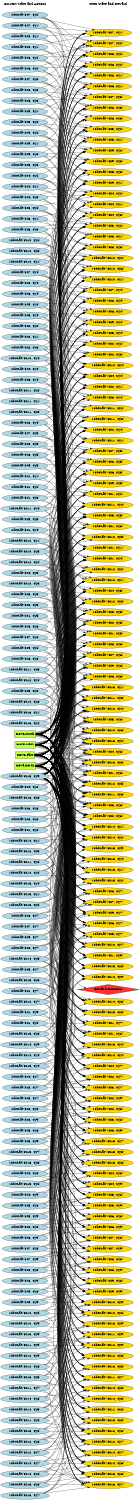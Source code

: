 digraph G {
	graph [bb="0,0,708.9,7675.4",
		fontname=Helvetica,
		fontsize=16,
		rankdir=LR,
		ranksep=2.00,
		ratio=auto,
		size="7.5,10"
	];
	node [fontsize=16,
		label="\N"
	];
	{
		graph [rank=same];
		"robot-at($x8, $y2)"	[color=black,
			fillcolor=lightblue,
			height=0.51069,
			pos="124.45,2163.4",
			shape=ellipse,
			style=filled,
			width=3.2409];
		"robot-at($x12, $y7)"	[color=black,
			fillcolor=lightblue,
			height=0.51069,
			pos="124.45,2383.4",
			shape=ellipse,
			style=filled,
			width=3.457];
		"robot-at($x2, $y3)"	[color=black,
			fillcolor=lightblue,
			height=0.51069,
			pos="124.45,7218.4",
			shape=ellipse,
			style=filled,
			width=3.2409];
		"robot-at($x1, $y6)"	[color=black,
			fillcolor=lightblue,
			height=0.51069,
			pos="124.45,6668.4",
			shape=ellipse,
			style=filled,
			width=3.2409];
		"robot-at($x14, $y1)"	[color=black,
			fillcolor=lightblue,
			height=0.51069,
			pos="124.45,403.38",
			shape=ellipse,
			style=filled,
			width=3.457];
		"robot-at($x7, $y5)"	[color=black,
			fillcolor=lightblue,
			height=0.51069,
			pos="124.45,4303.4",
			shape=ellipse,
			style=filled,
			width=3.2409];
		"robot-at($x6, $y8)"	[color=black,
			fillcolor=lightblue,
			height=0.51069,
			pos="124.45,5073.4",
			shape=ellipse,
			style=filled,
			width=3.2409];
		"robot-at($x13, $y4)"	[color=black,
			fillcolor=lightblue,
			height=0.51069,
			pos="124.45,623.38",
			shape=ellipse,
			style=filled,
			width=3.457];
		"robot-at($x8, $y1)"	[color=black,
			fillcolor=lightblue,
			height=0.51069,
			pos="124.45,2218.4",
			shape=ellipse,
			style=filled,
			width=3.2409];
		"robot-at($x2, $y4)"	[color=black,
			fillcolor=lightblue,
			height=0.51069,
			pos="124.45,7053.4",
			shape=ellipse,
			style=filled,
			width=3.2409];
		"robot-at($x12, $y8)"	[color=black,
			fillcolor=lightblue,
			height=0.51069,
			pos="124.45,2713.4",
			shape=ellipse,
			style=filled,
			width=3.457];
		"move-south"	[color=black,
			fillcolor=olivedrab1,
			height=0.5,
			pos="124.45,3974.4",
			shape=box,
			style=filled,
			width=1.5417];
		"robot-at($x14, $y2)"	[color=black,
			fillcolor=lightblue,
			height=0.51069,
			pos="124.45,183.38",
			shape=ellipse,
			style=filled,
			width=3.457];
		"robot-at($x1, $y5)"	[color=black,
			fillcolor=lightblue,
			height=0.51069,
			pos="124.45,6833.4",
			shape=ellipse,
			style=filled,
			width=3.2409];
		"robot-at($x6, $y7)"	[color=black,
			fillcolor=lightblue,
			height=0.51069,
			pos="124.45,5018.4",
			shape=ellipse,
			style=filled,
			width=3.2409];
		"robot-at($x7, $y6)"	[color=black,
			fillcolor=lightblue,
			height=0.51069,
			pos="124.45,4578.4",
			shape=ellipse,
			style=filled,
			width=3.2409];
		"robot-at($x13, $y3)"	[color=black,
			fillcolor=lightblue,
			height=0.51069,
			pos="124.45,568.38",
			shape=ellipse,
			style=filled,
			width=3.457];
		"robot-at($x5, $y9)"	[color=black,
			fillcolor=lightblue,
			height=0.51069,
			pos="124.45,5623.4",
			shape=ellipse,
			style=filled,
			width=3.2409];
		"Current State and Actions"	[color=black,
			fillcolor=white,
			height=0.5,
			pos="124.45,7657.4",
			shape=plaintext,
			style=bold,
			width=3.2361];
		"robot-at($x2, $y5)"	[color=black,
			fillcolor=lightblue,
			height=0.51069,
			pos="124.45,6778.4",
			shape=ellipse,
			style=filled,
			width=3.2409];
		"robot-at($x13, $y2)"	[color=black,
			fillcolor=lightblue,
			height=0.51069,
			pos="124.45,513.38",
			shape=ellipse,
			style=filled,
			width=3.457];
		"robot-at($x12, $y9)"	[color=black,
			fillcolor=lightblue,
			height=0.51069,
			pos="124.45,2988.4",
			shape=ellipse,
			style=filled,
			width=3.457];
		"robot-at($x1, $y8)"	[color=black,
			fillcolor=lightblue,
			height=0.51069,
			pos="124.45,6228.4",
			shape=ellipse,
			style=filled,
			width=3.2409];
		"robot-at($x7, $y7)"	[color=black,
			fillcolor=lightblue,
			height=0.51069,
			pos="124.45,4688.4",
			shape=ellipse,
			style=filled,
			width=3.2409];
		"robot-at($x2, $y6)"	[color=black,
			fillcolor=lightblue,
			height=0.51069,
			pos="124.45,6558.4",
			shape=ellipse,
			style=filled,
			width=3.2409];
		"robot-at($x13, $y1)"	[color=black,
			fillcolor=lightblue,
			height=0.51069,
			pos="124.45,458.38",
			shape=ellipse,
			style=filled,
			width=3.457];
		"robot-at($x1, $y7)"	[color=black,
			fillcolor=lightblue,
			height=0.51069,
			pos="124.45,6448.4",
			shape=ellipse,
			style=filled,
			width=3.2409];
		"robot-at($x6, $y9)"	[color=black,
			fillcolor=lightblue,
			height=0.51069,
			pos="124.45,5128.4",
			shape=ellipse,
			style=filled,
			width=3.2409];
		"robot-at($x7, $y8)"	[color=black,
			fillcolor=lightblue,
			height=0.51069,
			pos="124.45,4743.4",
			shape=ellipse,
			style=filled,
			width=3.2409];
		"robot-at($x10, $y1)"	[color=black,
			fillcolor=lightblue,
			height=0.51069,
			pos="124.45,1283.4",
			shape=ellipse,
			style=filled,
			width=3.457];
		"robot-at($x4, $y2)"	[color=black,
			fillcolor=lightblue,
			height=0.51069,
			pos="124.45,6888.4",
			shape=ellipse,
			style=filled,
			width=3.2409];
		"move-east"	[color=black,
			fillcolor=olivedrab1,
			height=0.5,
			pos="124.45,3920.4",
			shape=box,
			style=filled,
			width=1.3889];
		"move-north"	[color=black,
			fillcolor=olivedrab1,
			height=0.5,
			pos="124.45,3866.4",
			shape=box,
			style=filled,
			width=1.5278];
		"robot-at($x3, $y4)"	[color=black,
			fillcolor=lightblue,
			height=0.51069,
			pos="124.45,6998.4",
			shape=ellipse,
			style=filled,
			width=3.2409];
		"robot-at($x1, $y2)"	[color=black,
			fillcolor=lightblue,
			height=0.51069,
			pos="124.45,7383.4",
			shape=ellipse,
			style=filled,
			width=3.2409];
		"robot-at($x7, $y9)"	[color=black,
			fillcolor=lightblue,
			height=0.51069,
			pos="124.45,4798.4",
			shape=ellipse,
			style=filled,
			width=3.2409];
		"robot-at($x10, $y2)"	[color=black,
			fillcolor=lightblue,
			height=0.51069,
			pos="124.45,1338.4",
			shape=ellipse,
			style=filled,
			width=3.457];
		"robot-at($x4, $y1)"	[color=black,
			fillcolor=lightblue,
			height=0.51069,
			pos="124.45,6943.4",
			shape=ellipse,
			style=filled,
			width=3.2409];
		"robot-at($x3, $y3)"	[color=black,
			fillcolor=lightblue,
			height=0.51069,
			pos="124.45,7163.4",
			shape=ellipse,
			style=filled,
			width=3.2409];
		"robot-at($x1, $y1)"	[color=black,
			fillcolor=lightblue,
			height=0.51069,
			pos="124.45,7493.4",
			shape=ellipse,
			style=filled,
			width=3.2409];
		"robot-at($x15, $y9)"	[color=black,
			fillcolor=lightblue,
			height=0.51069,
			pos="124.45,3758.4",
			shape=ellipse,
			style=filled,
			width=3.457];
		"robot-at($x3, $y2)"	[color=black,
			fillcolor=lightblue,
			height=0.51069,
			pos="124.45,7328.4",
			shape=ellipse,
			style=filled,
			width=3.2409];
		"robot-at($x2, $y1)"	[color=black,
			fillcolor=lightblue,
			height=0.51069,
			pos="124.45,7603.4",
			shape=ellipse,
			style=filled,
			width=3.2409];
		"move-west"	[color=black,
			fillcolor=olivedrab1,
			height=0.5,
			pos="124.45,3812.4",
			shape=box,
			style=filled,
			width=1.4444];
		"robot-at($x1, $y4)"	[color=black,
			fillcolor=lightblue,
			height=0.51069,
			pos="124.45,7108.4",
			shape=ellipse,
			style=filled,
			width=3.2409];
		"robot-at($x9, $y9)"	[color=black,
			fillcolor=lightblue,
			height=0.51069,
			pos="124.45,4138.4",
			shape=ellipse,
			style=filled,
			width=3.2409];
		"robot-at($x3, $y1)"	[color=black,
			fillcolor=lightblue,
			height=0.51069,
			pos="124.45,7548.4",
			shape=ellipse,
			style=filled,
			width=3.2409];
		"robot-at($x2, $y2)"	[color=black,
			fillcolor=lightblue,
			height=0.51069,
			pos="124.45,7438.4",
			shape=ellipse,
			style=filled,
			width=3.2409];
		"robot-at($x1, $y3)"	[color=black,
			fillcolor=lightblue,
			height=0.51069,
			pos="124.45,7273.4",
			shape=ellipse,
			style=filled,
			width=3.2409];
		"robot-at($x15, $y7)"	[color=black,
			fillcolor=lightblue,
			height=0.51069,
			pos="124.45,1888.4",
			shape=ellipse,
			style=filled,
			width=3.457];
		"robot-at($x10, $y5)"	[color=black,
			fillcolor=lightblue,
			height=0.51069,
			pos="124.45,2493.4",
			shape=ellipse,
			style=filled,
			width=3.457];
		"robot-at($x5, $y3)"	[color=black,
			fillcolor=lightblue,
			height=0.51069,
			pos="124.45,5293.4",
			shape=ellipse,
			style=filled,
			width=3.2409];
		"robot-at($x11, $y2)"	[color=black,
			fillcolor=lightblue,
			height=0.51069,
			pos="124.45,1063.4",
			shape=ellipse,
			style=filled,
			width=3.457];
		"robot-at($x4, $y6)"	[color=black,
			fillcolor=lightblue,
			height=0.51069,
			pos="124.45,6063.4",
			shape=ellipse,
			style=filled,
			width=3.2409];
		"robot-at($x9, $y8)"	[color=black,
			fillcolor=lightblue,
			height=0.51069,
			pos="124.45,4083.4",
			shape=ellipse,
			style=filled,
			width=3.2409];
		"robot-at($x3, $y8)"	[color=black,
			fillcolor=lightblue,
			height=0.51069,
			pos="124.45,5898.4",
			shape=ellipse,
			style=filled,
			width=3.2409];
		"robot-at($x14, $y9)"	[color=black,
			fillcolor=lightblue,
			height=0.51069,
			pos="124.45,2603.4",
			shape=ellipse,
			style=filled,
			width=3.457];
		"robot-at($x15, $y8)"	[color=black,
			fillcolor=lightblue,
			height=0.51069,
			pos="124.45,2548.4",
			shape=ellipse,
			style=filled,
			width=3.457];
		"robot-at($x5, $y4)"	[color=black,
			fillcolor=lightblue,
			height=0.51069,
			pos="124.45,5348.4",
			shape=ellipse,
			style=filled,
			width=3.2409];
		"robot-at($x10, $y6)"	[color=black,
			fillcolor=lightblue,
			height=0.51069,
			pos="124.45,2933.4",
			shape=ellipse,
			style=filled,
			width=3.457];
		"robot-at($x11, $y1)"	[color=black,
			fillcolor=lightblue,
			height=0.51069,
			pos="124.45,1008.4",
			shape=ellipse,
			style=filled,
			width=3.457];
		"robot-at($x9, $y7)"	[color=black,
			fillcolor=lightblue,
			height=0.51069,
			pos="124.45,3648.4",
			shape=ellipse,
			style=filled,
			width=3.2409];
		"robot-at($x4, $y5)"	[color=black,
			fillcolor=lightblue,
			height=0.51069,
			pos="124.45,6283.4",
			shape=ellipse,
			style=filled,
			width=3.2409];
		"robot-at($x3, $y7)"	[color=black,
			fillcolor=lightblue,
			height=0.51069,
			pos="124.45,6118.4",
			shape=ellipse,
			style=filled,
			width=3.2409];
		"robot-at($x8, $y9)"	[color=black,
			fillcolor=lightblue,
			height=0.51069,
			pos="124.45,4523.4",
			shape=ellipse,
			style=filled,
			width=3.2409];
		"robot-at($x6, $y2)"	[color=black,
			fillcolor=lightblue,
			height=0.51069,
			pos="124.45,4413.4",
			shape=ellipse,
			style=filled,
			width=3.2409];
		"robot-at($x10, $y3)"	[color=black,
			fillcolor=lightblue,
			height=0.51069,
			pos="124.45,1613.4",
			shape=ellipse,
			style=filled,
			width=3.457];
		"robot-at($x15, $y5)"	[color=black,
			fillcolor=lightblue,
			height=0.51069,
			pos="124.45,788.38",
			shape=ellipse,
			style=filled,
			width=3.457];
		"robot-at($x4, $y4)"	[color=black,
			fillcolor=lightblue,
			height=0.51069,
			pos="124.45,6503.4",
			shape=ellipse,
			style=filled,
			width=3.2409];
		"robot-at($x11, $y4)"	[color=black,
			fillcolor=lightblue,
			height=0.51069,
			pos="124.45,1558.4",
			shape=ellipse,
			style=filled,
			width=3.457];
		"robot-at($x9, $y6)"	[color=black,
			fillcolor=lightblue,
			height=0.51069,
			pos="124.45,3318.4",
			shape=ellipse,
			style=filled,
			width=3.2409];
		"robot-at($x8, $y8)"	[color=black,
			fillcolor=lightblue,
			height=0.51069,
			pos="124.45,4468.4",
			shape=ellipse,
			style=filled,
			width=3.2409];
		"robot-at($x3, $y6)"	[color=black,
			fillcolor=lightblue,
			height=0.51069,
			pos="124.45,6338.4",
			shape=ellipse,
			style=filled,
			width=3.2409];
		"robot-at($x5, $y1)"	[color=black,
			fillcolor=lightblue,
			height=0.51069,
			pos="124.45,5183.4",
			shape=ellipse,
			style=filled,
			width=3.2409];
		"robot-at($x12, $y1)"	[color=black,
			fillcolor=lightblue,
			height=0.51069,
			pos="124.45,678.38",
			shape=ellipse,
			style=filled,
			width=3.457];
		"robot-at($x14, $y7)"	[color=black,
			fillcolor=lightblue,
			height=0.51069,
			pos="124.45,1723.4",
			shape=ellipse,
			style=filled,
			width=3.457];
		"robot-at($x6, $y1)"	[color=black,
			fillcolor=lightblue,
			height=0.51069,
			pos="124.45,4358.4",
			shape=ellipse,
			style=filled,
			width=3.2409];
		"robot-at($x15, $y6)"	[color=black,
			fillcolor=lightblue,
			height=0.51069,
			pos="124.45,1448.4",
			shape=ellipse,
			style=filled,
			width=3.457];
		"robot-at($x5, $y2)"	[color=black,
			fillcolor=lightblue,
			height=0.51069,
			pos="124.45,5238.4",
			shape=ellipse,
			style=filled,
			width=3.2409];
		"robot-at($x10, $y4)"	[color=black,
			fillcolor=lightblue,
			height=0.51069,
			pos="124.45,2053.4",
			shape=ellipse,
			style=filled,
			width=3.457];
		"robot-at($x4, $y3)"	[color=black,
			fillcolor=lightblue,
			height=0.51069,
			pos="124.45,6723.4",
			shape=ellipse,
			style=filled,
			width=3.2409];
		"robot-at($x11, $y3)"	[color=black,
			fillcolor=lightblue,
			height=0.51069,
			pos="124.45,1503.4",
			shape=ellipse,
			style=filled,
			width=3.457];
		"robot-at($x8, $y7)"	[color=black,
			fillcolor=lightblue,
			height=0.51069,
			pos="124.45,4248.4",
			shape=ellipse,
			style=filled,
			width=3.2409];
		"robot-at($x9, $y5)"	[color=black,
			fillcolor=lightblue,
			height=0.51069,
			pos="124.45,3098.4",
			shape=ellipse,
			style=filled,
			width=3.2409];
		"robot-at($x3, $y5)"	[color=black,
			fillcolor=lightblue,
			height=0.51069,
			pos="124.45,6613.4",
			shape=ellipse,
			style=filled,
			width=3.2409];
		"robot-at($x12, $y2)"	[color=black,
			fillcolor=lightblue,
			height=0.51069,
			pos="124.45,843.38",
			shape=ellipse,
			style=filled,
			width=3.457];
		"robot-at($x13, $y9)"	[color=black,
			fillcolor=lightblue,
			height=0.51069,
			pos="124.45,2658.4",
			shape=ellipse,
			style=filled,
			width=3.457];
		"robot-at($x14, $y8)"	[color=black,
			fillcolor=lightblue,
			height=0.51069,
			pos="124.45,2273.4",
			shape=ellipse,
			style=filled,
			width=3.457];
		"robot-at($x5, $y7)"	[color=black,
			fillcolor=lightblue,
			height=0.51069,
			pos="124.45,5513.4",
			shape=ellipse,
			style=filled,
			width=3.2409];
		"robot-at($x7, $y1)"	[color=black,
			fillcolor=lightblue,
			height=0.51069,
			pos="124.45,3483.4",
			shape=ellipse,
			style=filled,
			width=3.2409];
		"robot-at($x15, $y3)"	[color=black,
			fillcolor=lightblue,
			height=0.51069,
			pos="124.45,18.385",
			shape=ellipse,
			style=filled,
			width=3.457];
		"robot-at($x11, $y6)"	[color=black,
			fillcolor=lightblue,
			height=0.51069,
			pos="124.45,2438.4",
			shape=ellipse,
			style=filled,
			width=3.457];
		"robot-at($x9, $y4)"	[color=black,
			fillcolor=lightblue,
			height=0.51069,
			pos="124.45,2768.4",
			shape=ellipse,
			style=filled,
			width=3.2409];
		"robot-at($x8, $y6)"	[color=black,
			fillcolor=lightblue,
			height=0.51069,
			pos="124.45,4028.4",
			shape=ellipse,
			style=filled,
			width=3.2409];
		"robot-at($x12, $y3)"	[color=black,
			fillcolor=lightblue,
			height=0.51069,
			pos="124.45,898.38",
			shape=ellipse,
			style=filled,
			width=3.457];
		"robot-at($x14, $y5)"	[color=black,
			fillcolor=lightblue,
			height=0.51069,
			pos="124.45,733.38",
			shape=ellipse,
			style=filled,
			width=3.457];
		"robot-at($x13, $y8)"	[color=black,
			fillcolor=lightblue,
			height=0.51069,
			pos="124.45,2328.4",
			shape=ellipse,
			style=filled,
			width=3.457];
		"robot-at($x2, $y7)"	[color=black,
			fillcolor=lightblue,
			height=0.51069,
			pos="124.45,6393.4",
			shape=ellipse,
			style=filled,
			width=3.2409];
		"robot-at($x6, $y4)"	[color=black,
			fillcolor=lightblue,
			height=0.51069,
			pos="124.45,4853.4",
			shape=ellipse,
			style=filled,
			width=3.2409];
		"robot-at($x5, $y8)"	[color=black,
			fillcolor=lightblue,
			height=0.51069,
			pos="124.45,5568.4",
			shape=ellipse,
			style=filled,
			width=3.2409];
		"robot-at($x4, $y9)"	[color=black,
			fillcolor=lightblue,
			height=0.51069,
			pos="124.45,5678.4",
			shape=ellipse,
			style=filled,
			width=3.2409];
		"robot-at($x7, $y2)"	[color=black,
			fillcolor=lightblue,
			height=0.51069,
			pos="124.45,3538.4",
			shape=ellipse,
			style=filled,
			width=3.2409];
		"robot-at($x15, $y4)"	[color=black,
			fillcolor=lightblue,
			height=0.51069,
			pos="124.45,293.38",
			shape=ellipse,
			style=filled,
			width=3.457];
		"robot-at($x11, $y5)"	[color=black,
			fillcolor=lightblue,
			height=0.51069,
			pos="124.45,1998.4",
			shape=ellipse,
			style=filled,
			width=3.457];
		"robot-at($x9, $y3)"	[color=black,
			fillcolor=lightblue,
			height=0.51069,
			pos="124.45,2108.4",
			shape=ellipse,
			style=filled,
			width=3.2409];
		"robot-at($x8, $y5)"	[color=black,
			fillcolor=lightblue,
			height=0.51069,
			pos="124.45,3593.4",
			shape=ellipse,
			style=filled,
			width=3.2409];
		"robot-at($x1, $y9)"	[color=black,
			fillcolor=lightblue,
			height=0.51069,
			pos="124.45,6008.4",
			shape=ellipse,
			style=filled,
			width=3.2409];
		"robot-at($x12, $y4)"	[color=black,
			fillcolor=lightblue,
			height=0.51069,
			pos="124.45,1118.4",
			shape=ellipse,
			style=filled,
			width=3.457];
		"robot-at($x13, $y7)"	[color=black,
			fillcolor=lightblue,
			height=0.51069,
			pos="124.45,1778.4",
			shape=ellipse,
			style=filled,
			width=3.457];
		"robot-at($x14, $y6)"	[color=black,
			fillcolor=lightblue,
			height=0.51069,
			pos="124.45,1173.4",
			shape=ellipse,
			style=filled,
			width=3.457];
		"robot-at($x2, $y8)"	[color=black,
			fillcolor=lightblue,
			height=0.51069,
			pos="124.45,6173.4",
			shape=ellipse,
			style=filled,
			width=3.2409];
		"robot-at($x6, $y3)"	[color=black,
			fillcolor=lightblue,
			height=0.51069,
			pos="124.45,4633.4",
			shape=ellipse,
			style=filled,
			width=3.2409];
		"robot-at($x10, $y7)"	[color=black,
			fillcolor=lightblue,
			height=0.51069,
			pos="124.45,3263.4",
			shape=ellipse,
			style=filled,
			width=3.457];
		"robot-at($x5, $y5)"	[color=black,
			fillcolor=lightblue,
			height=0.51069,
			pos="124.45,5403.4",
			shape=ellipse,
			style=filled,
			width=3.2409];
		"robot-at($x7, $y3)"	[color=black,
			fillcolor=lightblue,
			height=0.51069,
			pos="124.45,3703.4",
			shape=ellipse,
			style=filled,
			width=3.2409];
		"robot-at($x4, $y8)"	[color=black,
			fillcolor=lightblue,
			height=0.51069,
			pos="124.45,5733.4",
			shape=ellipse,
			style=filled,
			width=3.2409];
		"robot-at($x11, $y8)"	[color=black,
			fillcolor=lightblue,
			height=0.51069,
			pos="124.45,3043.4",
			shape=ellipse,
			style=filled,
			width=3.457];
		"robot-at($x8, $y4)"	[color=black,
			fillcolor=lightblue,
			height=0.51069,
			pos="124.45,3208.4",
			shape=ellipse,
			style=filled,
			width=3.2409];
		"robot-at($x15, $y1)"	[color=black,
			fillcolor=lightblue,
			height=0.51069,
			pos="124.45,348.38",
			shape=ellipse,
			style=filled,
			width=3.457];
		"robot-at($x9, $y2)"	[color=black,
			fillcolor=lightblue,
			height=0.51069,
			pos="124.45,1943.4",
			shape=ellipse,
			style=filled,
			width=3.2409];
		"robot-at($x11, $y9)"	[color=black,
			fillcolor=lightblue,
			height=0.51069,
			pos="124.45,3153.4",
			shape=ellipse,
			style=filled,
			width=3.457];
		"robot-at($x12, $y5)"	[color=black,
			fillcolor=lightblue,
			height=0.51069,
			pos="124.45,1393.4",
			shape=ellipse,
			style=filled,
			width=3.457];
		"robot-at($x14, $y3)"	[color=black,
			fillcolor=lightblue,
			height=0.51069,
			pos="124.45,73.385",
			shape=ellipse,
			style=filled,
			width=3.457];
		"robot-at($x10, $y8)"	[color=black,
			fillcolor=lightblue,
			height=0.51069,
			pos="124.45,3373.4",
			shape=ellipse,
			style=filled,
			width=3.457];
		"robot-at($x2, $y9)"	[color=black,
			fillcolor=lightblue,
			height=0.51069,
			pos="124.45,5953.4",
			shape=ellipse,
			style=filled,
			width=3.2409];
		"robot-at($x6, $y6)"	[color=black,
			fillcolor=lightblue,
			height=0.51069,
			pos="124.45,4963.4",
			shape=ellipse,
			style=filled,
			width=3.2409];
		"robot-at($x13, $y6)"	[color=black,
			fillcolor=lightblue,
			height=0.51069,
			pos="124.45,1228.4",
			shape=ellipse,
			style=filled,
			width=3.457];
		"robot-at($x5, $y6)"	[color=black,
			fillcolor=lightblue,
			height=0.51069,
			pos="124.45,5458.4",
			shape=ellipse,
			style=filled,
			width=3.2409];
		"robot-at($x8, $y3)"	[color=black,
			fillcolor=lightblue,
			height=0.51069,
			pos="124.45,2878.4",
			shape=ellipse,
			style=filled,
			width=3.2409];
		"robot-at($x4, $y7)"	[color=black,
			fillcolor=lightblue,
			height=0.51069,
			pos="124.45,5843.4",
			shape=ellipse,
			style=filled,
			width=3.2409];
		"robot-at($x11, $y7)"	[color=black,
			fillcolor=lightblue,
			height=0.51069,
			pos="124.45,2823.4",
			shape=ellipse,
			style=filled,
			width=3.457];
		"robot-at($x15, $y2)"	[color=black,
			fillcolor=lightblue,
			height=0.51069,
			pos="124.45,128.38",
			shape=ellipse,
			style=filled,
			width=3.457];
		"robot-at($x12, $y6)"	[color=black,
			fillcolor=lightblue,
			height=0.51069,
			pos="124.45,1833.4",
			shape=ellipse,
			style=filled,
			width=3.457];
		"robot-at($x9, $y1)"	[color=black,
			fillcolor=lightblue,
			height=0.51069,
			pos="124.45,1668.4",
			shape=ellipse,
			style=filled,
			width=3.2409];
		"robot-at($x3, $y9)"	[color=black,
			fillcolor=lightblue,
			height=0.51069,
			pos="124.45,5788.4",
			shape=ellipse,
			style=filled,
			width=3.2409];
		"robot-at($x7, $y4)"	[color=black,
			fillcolor=lightblue,
			height=0.51069,
			pos="124.45,4193.4",
			shape=ellipse,
			style=filled,
			width=3.2409];
		"robot-at($x10, $y9)"	[color=black,
			fillcolor=lightblue,
			height=0.51069,
			pos="124.45,3428.4",
			shape=ellipse,
			style=filled,
			width=3.457];
		"robot-at($x14, $y4)"	[color=black,
			fillcolor=lightblue,
			height=0.51069,
			pos="124.45,238.38",
			shape=ellipse,
			style=filled,
			width=3.457];
		"robot-at($x6, $y5)"	[color=black,
			fillcolor=lightblue,
			height=0.51069,
			pos="124.45,4908.4",
			shape=ellipse,
			style=filled,
			width=3.2409];
		"robot-at($x13, $y5)"	[color=black,
			fillcolor=lightblue,
			height=0.51069,
			pos="124.45,953.38",
			shape=ellipse,
			style=filled,
			width=3.457];
	}
	{
		graph [rank=same];
		"robot-at'($x10, $y9)"	[color=black,
			fillcolor=gold1,
			height=0.51069,
			pos="550.9,3643.4",
			shape=ellipse,
			style=filled,
			width=3.5355];
		"robot-at'($x11, $y6)"	[color=black,
			fillcolor=gold1,
			height=0.51069,
			pos="550.9,2474.4",
			shape=ellipse,
			style=filled,
			width=3.5355];
		"robot-at'($x2, $y7)"	[color=black,
			fillcolor=gold1,
			height=0.51069,
			pos="550.9,6338.4",
			shape=ellipse,
			style=filled,
			width=3.3391];
		"robot-at'($x8, $y6)"	[color=black,
			fillcolor=gold1,
			height=0.51069,
			pos="550.9,3973.4",
			shape=ellipse,
			style=filled,
			width=3.3391];
		"robot-at'($x9, $y3)"	[color=black,
			fillcolor=gold1,
			height=0.51069,
			pos="550.9,2199.4",
			shape=ellipse,
			style=filled,
			width=3.3391];
		"robot-at'($x4, $y1)"	[color=black,
			fillcolor=gold1,
			height=0.51069,
			pos="550.9,6833.4",
			shape=ellipse,
			style=filled,
			width=3.3391];
		"Next State and Reward"	[color=black,
			fillcolor=white,
			height=0.5,
			pos="550.9,7657.4",
			shape=plaintext,
			style=bold,
			width=2.9167];
		"robot-at'($x7, $y9)"	[color=black,
			fillcolor=gold1,
			height=0.51069,
			pos="550.9,4688.4",
			shape=ellipse,
			style=filled,
			width=3.3391];
		"robot-at'($x12, $y3)"	[color=black,
			fillcolor=gold1,
			height=0.51069,
			pos="550.9,1044.4",
			shape=ellipse,
			style=filled,
			width=3.5355];
		"robot-at'($x3, $y4)"	[color=black,
			fillcolor=gold1,
			height=0.51069,
			pos="550.9,6943.4",
			shape=ellipse,
			style=filled,
			width=3.3391];
		"robot-at'($x10, $y8)"	[color=black,
			fillcolor=gold1,
			height=0.51069,
			pos="550.9,3588.4",
			shape=ellipse,
			style=filled,
			width=3.5355];
		"robot-at'($x11, $y7)"	[color=black,
			fillcolor=gold1,
			height=0.51069,
			pos="550.9,2914.4",
			shape=ellipse,
			style=filled,
			width=3.5355];
		"robot-at'($x2, $y8)"	[color=black,
			fillcolor=gold1,
			height=0.51069,
			pos="550.9,6118.4",
			shape=ellipse,
			style=filled,
			width=3.3391];
		"robot-at'($x8, $y5)"	[color=black,
			fillcolor=gold1,
			height=0.51069,
			pos="550.9,3808.4",
			shape=ellipse,
			style=filled,
			width=3.3391];
		"robot-at'($x9, $y4)"	[color=black,
			fillcolor=gold1,
			height=0.51069,
			pos="550.9,2804.4",
			shape=ellipse,
			style=filled,
			width=3.3391];
		"robot-at'($x13, $y1)"	[color=black,
			fillcolor=gold1,
			height=0.51069,
			pos="550.9,604.38",
			shape=ellipse,
			style=filled,
			width=3.5355];
		"robot-at'($x4, $y2)"	[color=black,
			fillcolor=gold1,
			height=0.51069,
			pos="550.9,6888.4",
			shape=ellipse,
			style=filled,
			width=3.3391];
		"robot-at'($x3, $y3)"	[color=black,
			fillcolor=gold1,
			height=0.51069,
			pos="550.9,7108.4",
			shape=ellipse,
			style=filled,
			width=3.3391];
		"robot-at'($x12, $y2)"	[color=black,
			fillcolor=gold1,
			height=0.51069,
			pos="550.9,769.38",
			shape=ellipse,
			style=filled,
			width=3.5355];
		"robot-at'($x10, $y7)"	[color=black,
			fillcolor=gold1,
			height=0.51069,
			pos="550.9,3244.4",
			shape=ellipse,
			style=filled,
			width=3.5355];
		"robot-at'($x11, $y4)"	[color=black,
			fillcolor=gold1,
			height=0.51069,
			pos="550.9,1649.4",
			shape=ellipse,
			style=filled,
			width=3.5355];
		"robot-at'($x1, $y8)"	[color=black,
			fillcolor=gold1,
			height=0.51069,
			pos="550.9,6173.4",
			shape=ellipse,
			style=filled,
			width=3.3391];
		"robot-at'($x5, $y1)"	[color=black,
			fillcolor=gold1,
			height=0.51069,
			pos="550.9,5128.4",
			shape=ellipse,
			style=filled,
			width=3.3391];
		"robot-at'($x15, $y9)"	[color=black,
			fillcolor=gold1,
			height=0.51069,
			pos="550.9,3423.4",
			shape=ellipse,
			style=filled,
			width=3.5355];
		"robot-at'($x1, $y9)"	[color=black,
			fillcolor=gold1,
			height=0.51069,
			pos="550.9,5788.4",
			shape=ellipse,
			style=filled,
			width=3.3391];
		"robot-at'($x7, $y7)"	[color=black,
			fillcolor=gold1,
			height=0.51069,
			pos="550.9,4633.4",
			shape=ellipse,
			style=filled,
			width=3.3391];
		"robot-at'($x9, $y5)"	[color=black,
			fillcolor=gold1,
			height=0.51069,
			pos="550.9,3189.4",
			shape=ellipse,
			style=filled,
			width=3.3391];
		"robot-at'($x2, $y5)"	[color=black,
			fillcolor=gold1,
			height=0.51069,
			pos="550.9,6723.4",
			shape=ellipse,
			style=filled,
			width=3.3391];
		"robot-at'($x4, $y3)"	[color=black,
			fillcolor=gold1,
			height=0.51069,
			pos="550.9,6668.4",
			shape=ellipse,
			style=filled,
			width=3.3391];
		"robot-at'($x13, $y2)"	[color=black,
			fillcolor=gold1,
			height=0.51069,
			pos="550.9,549.38",
			shape=ellipse,
			style=filled,
			width=3.5355];
		"robot-at'($x12, $y5)"	[color=black,
			fillcolor=gold1,
			height=0.51069,
			pos="550.9,1484.4",
			shape=ellipse,
			style=filled,
			width=3.5355];
		"robot-at'($x3, $y6)"	[color=black,
			fillcolor=gold1,
			height=0.51069,
			pos="550.9,6283.4",
			shape=ellipse,
			style=filled,
			width=3.3391];
		"robot-at'($x8, $y8)"	[color=black,
			fillcolor=gold1,
			height=0.51069,
			pos="550.9,4523.4",
			shape=ellipse,
			style=filled,
			width=3.3391];
		"robot-at'($x10, $y6)"	[color=black,
			fillcolor=gold1,
			height=0.51069,
			pos="550.9,2969.4",
			shape=ellipse,
			style=filled,
			width=3.5355];
		"robot-at'($x11, $y5)"	[color=black,
			fillcolor=gold1,
			height=0.51069,
			pos="550.9,2034.4",
			shape=ellipse,
			style=filled,
			width=3.5355];
		"robot-at'($x6, $y9)"	[color=black,
			fillcolor=gold1,
			height=0.51069,
			pos="550.9,5018.4",
			shape=ellipse,
			style=filled,
			width=3.3391];
		"robot-at'($x1, $y7)"	[color=black,
			fillcolor=gold1,
			height=0.51069,
			pos="550.9,6393.4",
			shape=ellipse,
			style=filled,
			width=3.3391];
		"robot-at'($x5, $y2)"	[color=black,
			fillcolor=gold1,
			height=0.51069,
			pos="550.9,5183.4",
			shape=ellipse,
			style=filled,
			width=3.3391];
		"robot-at'($x14, $y1)"	[color=black,
			fillcolor=gold1,
			height=0.51069,
			pos="550.9,439.38",
			shape=ellipse,
			style=filled,
			width=3.5355];
		"robot-at'($x15, $y8)"	[color=black,
			fillcolor=gold1,
			height=0.51069,
			pos="550.9,2694.4",
			shape=ellipse,
			style=filled,
			width=3.5355];
		"robot-at'($x2, $y6)"	[color=black,
			fillcolor=gold1,
			height=0.51069,
			pos="550.9,6503.4",
			shape=ellipse,
			style=filled,
			width=3.3391];
		"robot-at'($x8, $y7)"	[color=black,
			fillcolor=gold1,
			height=0.51069,
			pos="550.9,4248.4",
			shape=ellipse,
			style=filled,
			width=3.3391];
		"robot-at'($x7, $y8)"	[color=black,
			fillcolor=gold1,
			height=0.51069,
			pos="550.9,4743.4",
			shape=ellipse,
			style=filled,
			width=3.3391];
		"robot-at'($x9, $y6)"	[color=black,
			fillcolor=gold1,
			height=0.51069,
			pos="550.9,3533.4",
			shape=ellipse,
			style=filled,
			width=3.3391];
		"robot-at'($x13, $y3)"	[color=black,
			fillcolor=gold1,
			height=0.51069,
			pos="550.9,659.38",
			shape=ellipse,
			style=filled,
			width=3.5355];
		"robot-at'($x4, $y4)"	[color=black,
			fillcolor=gold1,
			height=0.51069,
			pos="550.9,6448.4",
			shape=ellipse,
			style=filled,
			width=3.3391];
		"robot-at'($x12, $y4)"	[color=black,
			fillcolor=gold1,
			height=0.51069,
			pos="550.9,1209.4",
			shape=ellipse,
			style=filled,
			width=3.5355];
		"robot-at'($x3, $y5)"	[color=black,
			fillcolor=gold1,
			height=0.51069,
			pos="550.9,6613.4",
			shape=ellipse,
			style=filled,
			width=3.3391];
		"robot-at'($x10, $y5)"	[color=black,
			fillcolor=gold1,
			height=0.51069,
			pos="550.9,2584.4",
			shape=ellipse,
			style=filled,
			width=3.5355];
		"robot-at'($x11, $y2)"	[color=black,
			fillcolor=gold1,
			height=0.51069,
			pos="550.9,1154.4",
			shape=ellipse,
			style=filled,
			width=3.5355];
		"robot-at'($x6, $y8)"	[color=black,
			fillcolor=gold1,
			height=0.51069,
			pos="550.9,5073.4",
			shape=ellipse,
			style=filled,
			width=3.3391];
		"robot-at'($x5, $y3)"	[color=black,
			fillcolor=gold1,
			height=0.51069,
			pos="550.9,5238.4",
			shape=ellipse,
			style=filled,
			width=3.3391];
		"robot-at'($x8, $y2)"	[color=black,
			fillcolor=gold1,
			height=0.51069,
			pos="550.9,2529.4",
			shape=ellipse,
			style=filled,
			width=3.3391];
		"Reward Function"	[color=black,
			fillcolor=firebrick1,
			height=0.72222,
			pos="550.9,3361.4",
			shape=diamond,
			style=filled,
			width=4.3889];
		"robot-at'($x4, $y5)"	[color=black,
			fillcolor=gold1,
			height=0.51069,
			pos="550.9,6228.4",
			shape=ellipse,
			style=filled,
			width=3.3391];
		"robot-at'($x3, $y8)"	[color=black,
			fillcolor=gold1,
			height=0.51069,
			pos="550.9,5953.4",
			shape=ellipse,
			style=filled,
			width=3.3391];
		"robot-at'($x7, $y5)"	[color=black,
			fillcolor=gold1,
			height=0.51069,
			pos="550.9,4303.4",
			shape=ellipse,
			style=filled,
			width=3.3391];
		"robot-at'($x11, $y3)"	[color=black,
			fillcolor=gold1,
			height=0.51069,
			pos="550.9,1319.4",
			shape=ellipse,
			style=filled,
			width=3.5355];
		"robot-at'($x6, $y7)"	[color=black,
			fillcolor=gold1,
			height=0.51069,
			pos="550.9,4963.4",
			shape=ellipse,
			style=filled,
			width=3.3391];
		"robot-at'($x5, $y4)"	[color=black,
			fillcolor=gold1,
			height=0.51069,
			pos="550.9,5293.4",
			shape=ellipse,
			style=filled,
			width=3.3391];
		"robot-at'($x10, $y4)"	[color=black,
			fillcolor=gold1,
			height=0.51069,
			pos="550.9,2089.4",
			shape=ellipse,
			style=filled,
			width=3.5355];
		"robot-at'($x8, $y1)"	[color=black,
			fillcolor=gold1,
			height=0.51069,
			pos="550.9,2254.4",
			shape=ellipse,
			style=filled,
			width=3.3391];
		"robot-at'($x3, $y7)"	[color=black,
			fillcolor=gold1,
			height=0.51069,
			pos="550.9,6063.4",
			shape=ellipse,
			style=filled,
			width=3.3391];
		"robot-at'($x4, $y6)"	[color=black,
			fillcolor=gold1,
			height=0.51069,
			pos="550.9,6008.4",
			shape=ellipse,
			style=filled,
			width=3.3391];
		"robot-at'($x7, $y6)"	[color=black,
			fillcolor=gold1,
			height=0.51069,
			pos="550.9,4578.4",
			shape=ellipse,
			style=filled,
			width=3.3391];
		"robot-at'($x5, $y5)"	[color=black,
			fillcolor=gold1,
			height=0.51069,
			pos="550.9,5348.4",
			shape=ellipse,
			style=filled,
			width=3.3391];
		"robot-at'($x6, $y6)"	[color=black,
			fillcolor=gold1,
			height=0.51069,
			pos="550.9,4908.4",
			shape=ellipse,
			style=filled,
			width=3.3391];
		"robot-at'($x10, $y3)"	[color=black,
			fillcolor=gold1,
			height=0.51069,
			pos="550.9,1704.4",
			shape=ellipse,
			style=filled,
			width=3.5355];
		"robot-at'($x9, $y1)"	[color=black,
			fillcolor=gold1,
			height=0.51069,
			pos="550.9,1979.4",
			shape=ellipse,
			style=filled,
			width=3.3391];
		"robot-at'($x2, $y9)"	[color=black,
			fillcolor=gold1,
			height=0.51069,
			pos="550.9,5898.4",
			shape=ellipse,
			style=filled,
			width=3.3391];
		"robot-at'($x8, $y4)"	[color=black,
			fillcolor=gold1,
			height=0.51069,
			pos="550.9,3478.4",
			shape=ellipse,
			style=filled,
			width=3.3391];
		"robot-at'($x7, $y3)"	[color=black,
			fillcolor=gold1,
			height=0.51069,
			pos="550.9,3918.4",
			shape=ellipse,
			style=filled,
			width=3.3391];
		"robot-at'($x4, $y7)"	[color=black,
			fillcolor=gold1,
			height=0.51069,
			pos="550.9,5843.4",
			shape=ellipse,
			style=filled,
			width=3.3391];
		"robot-at'($x12, $y1)"	[color=black,
			fillcolor=gold1,
			height=0.51069,
			pos="550.9,879.38",
			shape=ellipse,
			style=filled,
			width=3.5355];
		"robot-at'($x11, $y1)"	[color=black,
			fillcolor=gold1,
			height=0.51069,
			pos="550.9,1099.4",
			shape=ellipse,
			style=filled,
			width=3.5355];
		"robot-at'($x5, $y6)"	[color=black,
			fillcolor=gold1,
			height=0.51069,
			pos="550.9,5403.4",
			shape=ellipse,
			style=filled,
			width=3.3391];
		"robot-at'($x6, $y5)"	[color=black,
			fillcolor=gold1,
			height=0.51069,
			pos="550.9,4853.4",
			shape=ellipse,
			style=filled,
			width=3.3391];
		"robot-at'($x10, $y2)"	[color=black,
			fillcolor=gold1,
			height=0.51069,
			pos="550.9,1429.4",
			shape=ellipse,
			style=filled,
			width=3.5355];
		"robot-at'($x9, $y2)"	[color=black,
			fillcolor=gold1,
			height=0.51069,
			pos="550.9,1814.4",
			shape=ellipse,
			style=filled,
			width=3.3391];
		"robot-at'($x8, $y3)"	[color=black,
			fillcolor=gold1,
			height=0.51069,
			pos="550.9,2639.4",
			shape=ellipse,
			style=filled,
			width=3.3391];
		"robot-at'($x3, $y9)"	[color=black,
			fillcolor=gold1,
			height=0.51069,
			pos="550.9,5733.4",
			shape=ellipse,
			style=filled,
			width=3.3391];
		"robot-at'($x7, $y4)"	[color=black,
			fillcolor=gold1,
			height=0.51069,
			pos="550.9,4083.4",
			shape=ellipse,
			style=filled,
			width=3.3391];
		"robot-at'($x4, $y8)"	[color=black,
			fillcolor=gold1,
			height=0.51069,
			pos="550.9,5678.4",
			shape=ellipse,
			style=filled,
			width=3.3391];
		"robot-at'($x5, $y7)"	[color=black,
			fillcolor=gold1,
			height=0.51069,
			pos="550.9,5458.4",
			shape=ellipse,
			style=filled,
			width=3.3391];
		"robot-at'($x6, $y4)"	[color=black,
			fillcolor=gold1,
			height=0.51069,
			pos="550.9,4798.4",
			shape=ellipse,
			style=filled,
			width=3.3391];
		"robot-at'($x15, $y3)"	[color=black,
			fillcolor=gold1,
			height=0.51069,
			pos="550.9,164.38",
			shape=ellipse,
			style=filled,
			width=3.5355];
		"robot-at'($x1, $y2)"	[color=black,
			fillcolor=gold1,
			height=0.51069,
			pos="550.9,7273.4",
			shape=ellipse,
			style=filled,
			width=3.3391];
		"robot-at'($x14, $y6)"	[color=black,
			fillcolor=gold1,
			height=0.51069,
			pos="550.9,1264.4",
			shape=ellipse,
			style=filled,
			width=3.5355];
		"robot-at'($x10, $y1)"	[color=black,
			fillcolor=gold1,
			height=0.51069,
			pos="550.9,1539.4",
			shape=ellipse,
			style=filled,
			width=3.5355];
		"robot-at'($x4, $y9)"	[color=black,
			fillcolor=gold1,
			height=0.51069,
			pos="550.9,5623.4",
			shape=ellipse,
			style=filled,
			width=3.3391];
		"robot-at'($x13, $y8)"	[color=black,
			fillcolor=gold1,
			height=0.51069,
			pos="550.9,2364.4",
			shape=ellipse,
			style=filled,
			width=3.5355];
		"robot-at'($x7, $y1)"	[color=black,
			fillcolor=gold1,
			height=0.51069,
			pos="550.9,3753.4",
			shape=ellipse,
			style=filled,
			width=3.3391];
		"robot-at'($x5, $y8)"	[color=black,
			fillcolor=gold1,
			height=0.51069,
			pos="550.9,5568.4",
			shape=ellipse,
			style=filled,
			width=3.3391];
		"robot-at'($x6, $y3)"	[color=black,
			fillcolor=gold1,
			height=0.51069,
			pos="550.9,4413.4",
			shape=ellipse,
			style=filled,
			width=3.3391];
		"robot-at'($x14, $y7)"	[color=black,
			fillcolor=gold1,
			height=0.51069,
			pos="550.9,1759.4",
			shape=ellipse,
			style=filled,
			width=3.5355];
		"robot-at'($x15, $y2)"	[color=black,
			fillcolor=gold1,
			height=0.51069,
			pos="550.9,219.38",
			shape=ellipse,
			style=filled,
			width=3.5355];
		"robot-at'($x1, $y1)"	[color=black,
			fillcolor=gold1,
			height=0.51069,
			pos="550.9,7328.4",
			shape=ellipse,
			style=filled,
			width=3.3391];
		"robot-at'($x13, $y9)"	[color=black,
			fillcolor=gold1,
			height=0.51069,
			pos="550.9,2859.4",
			shape=ellipse,
			style=filled,
			width=3.5355];
		"robot-at'($x7, $y2)"	[color=black,
			fillcolor=gold1,
			height=0.51069,
			pos="550.9,3698.4",
			shape=ellipse,
			style=filled,
			width=3.3391];
		"robot-at'($x5, $y9)"	[color=black,
			fillcolor=gold1,
			height=0.51069,
			pos="550.9,5513.4",
			shape=ellipse,
			style=filled,
			width=3.3391];
		"robot-at'($x6, $y2)"	[color=black,
			fillcolor=gold1,
			height=0.51069,
			pos="550.9,4358.4",
			shape=ellipse,
			style=filled,
			width=3.3391];
		"robot-at'($x14, $y8)"	[color=black,
			fillcolor=gold1,
			height=0.51069,
			pos="550.9,2309.4",
			shape=ellipse,
			style=filled,
			width=3.5355];
		"robot-at'($x15, $y1)"	[color=black,
			fillcolor=gold1,
			height=0.51069,
			pos="550.9,494.38",
			shape=ellipse,
			style=filled,
			width=3.5355];
		"robot-at'($x6, $y1)"	[color=black,
			fillcolor=gold1,
			height=0.51069,
			pos="550.9,4193.4",
			shape=ellipse,
			style=filled,
			width=3.3391];
		"robot-at'($x14, $y9)"	[color=black,
			fillcolor=gold1,
			height=0.51069,
			pos="550.9,3024.4",
			shape=ellipse,
			style=filled,
			width=3.5355];
		"robot-at'($x15, $y7)"	[color=black,
			fillcolor=gold1,
			height=0.51069,
			pos="550.9,2144.4",
			shape=ellipse,
			style=filled,
			width=3.5355];
		"robot-at'($x1, $y6)"	[color=black,
			fillcolor=gold1,
			height=0.51069,
			pos="550.9,6558.4",
			shape=ellipse,
			style=filled,
			width=3.3391];
		"robot-at'($x14, $y2)"	[color=black,
			fillcolor=gold1,
			height=0.51069,
			pos="550.9,274.38",
			shape=ellipse,
			style=filled,
			width=3.5355];
		"robot-at'($x13, $y4)"	[color=black,
			fillcolor=gold1,
			height=0.51069,
			pos="550.9,714.38",
			shape=ellipse,
			style=filled,
			width=3.5355];
		"robot-at'($x12, $y7)"	[color=black,
			fillcolor=gold1,
			height=0.51069,
			pos="550.9,2419.4",
			shape=ellipse,
			style=filled,
			width=3.5355];
		"robot-at'($x2, $y3)"	[color=black,
			fillcolor=gold1,
			height=0.51069,
			pos="550.9,7218.4",
			shape=ellipse,
			style=filled,
			width=3.3391];
		"robot-at'($x9, $y7)"	[color=black,
			fillcolor=gold1,
			height=0.51069,
			pos="550.9,3863.4",
			shape=ellipse,
			style=filled,
			width=3.3391];
		"robot-at'($x14, $y3)"	[color=black,
			fillcolor=gold1,
			height=0.51069,
			pos="550.9,109.38",
			shape=ellipse,
			style=filled,
			width=3.5355];
		"robot-at'($x15, $y6)"	[color=black,
			fillcolor=gold1,
			height=0.51069,
			pos="550.9,1594.4",
			shape=ellipse,
			style=filled,
			width=3.5355];
		"robot-at'($x1, $y5)"	[color=black,
			fillcolor=gold1,
			height=0.51069,
			pos="550.9,6778.4",
			shape=ellipse,
			style=filled,
			width=3.3391];
		"robot-at'($x13, $y5)"	[color=black,
			fillcolor=gold1,
			height=0.51069,
			pos="550.9,934.38",
			shape=ellipse,
			style=filled,
			width=3.5355];
		"robot-at'($x2, $y4)"	[color=black,
			fillcolor=gold1,
			height=0.51069,
			pos="550.9,7053.4",
			shape=ellipse,
			style=filled,
			width=3.3391];
		"robot-at'($x9, $y8)"	[color=black,
			fillcolor=gold1,
			height=0.51069,
			pos="550.9,4028.4",
			shape=ellipse,
			style=filled,
			width=3.3391];
		"robot-at'($x12, $y6)"	[color=black,
			fillcolor=gold1,
			height=0.51069,
			pos="550.9,1924.4",
			shape=ellipse,
			style=filled,
			width=3.5355];
		"robot-at'($x8, $y9)"	[color=black,
			fillcolor=gold1,
			height=0.51069,
			pos="550.9,4468.4",
			shape=ellipse,
			style=filled,
			width=3.3391];
		"robot-at'($x1, $y4)"	[color=black,
			fillcolor=gold1,
			height=0.51069,
			pos="550.9,6998.4",
			shape=ellipse,
			style=filled,
			width=3.3391];
		"robot-at'($x11, $y8)"	[color=black,
			fillcolor=gold1,
			height=0.51069,
			pos="550.9,3134.4",
			shape=ellipse,
			style=filled,
			width=3.5355];
		"robot-at'($x15, $y5)"	[color=black,
			fillcolor=gold1,
			height=0.51069,
			pos="550.9,989.38",
			shape=ellipse,
			style=filled,
			width=3.5355];
		"robot-at'($x14, $y4)"	[color=black,
			fillcolor=gold1,
			height=0.51069,
			pos="550.9,329.38",
			shape=ellipse,
			style=filled,
			width=3.5355];
		"robot-at'($x3, $y2)"	[color=black,
			fillcolor=gold1,
			height=0.51069,
			pos="550.9,7383.4",
			shape=ellipse,
			style=filled,
			width=3.3391];
		"robot-at'($x13, $y6)"	[color=black,
			fillcolor=gold1,
			height=0.51069,
			pos="550.9,1374.4",
			shape=ellipse,
			style=filled,
			width=3.5355];
		"robot-at'($x12, $y9)"	[color=black,
			fillcolor=gold1,
			height=0.51069,
			pos="550.9,3079.4",
			shape=ellipse,
			style=filled,
			width=3.5355];
		"robot-at'($x9, $y9)"	[color=black,
			fillcolor=gold1,
			height=0.51069,
			pos="550.9,4138.4",
			shape=ellipse,
			style=filled,
			width=3.3391];
		"robot-at'($x2, $y1)"	[color=black,
			fillcolor=gold1,
			height=0.51069,
			pos="550.9,7548.4",
			shape=ellipse,
			style=filled,
			width=3.3391];
		"robot-at'($x1, $y3)"	[color=black,
			fillcolor=gold1,
			height=0.51069,
			pos="550.9,7163.4",
			shape=ellipse,
			style=filled,
			width=3.3391];
		"robot-at'($x11, $y9)"	[color=black,
			fillcolor=gold1,
			height=0.51069,
			pos="550.9,3299.4",
			shape=ellipse,
			style=filled,
			width=3.5355];
		"robot-at'($x14, $y5)"	[color=black,
			fillcolor=gold1,
			height=0.51069,
			pos="550.9,824.38",
			shape=ellipse,
			style=filled,
			width=3.5355];
		"robot-at'($x15, $y4)"	[color=black,
			fillcolor=gold1,
			height=0.51069,
			pos="550.9,384.38",
			shape=ellipse,
			style=filled,
			width=3.5355];
		"robot-at'($x3, $y1)"	[color=black,
			fillcolor=gold1,
			height=0.51069,
			pos="550.9,7438.4",
			shape=ellipse,
			style=filled,
			width=3.3391];
		"robot-at'($x13, $y7)"	[color=black,
			fillcolor=gold1,
			height=0.51069,
			pos="550.9,1869.4",
			shape=ellipse,
			style=filled,
			width=3.5355];
		"robot-at'($x2, $y2)"	[color=black,
			fillcolor=gold1,
			height=0.51069,
			pos="550.9,7493.4",
			shape=ellipse,
			style=filled,
			width=3.3391];
		"robot-at'($x12, $y8)"	[color=black,
			fillcolor=gold1,
			height=0.51069,
			pos="550.9,2749.4",
			shape=ellipse,
			style=filled,
			width=3.5355];
	}
	"robot-at($x8, $y2)" -> "robot-at'($x8, $y2)"	[color=black,
		pos="e,437.88,2523.1 218.13,2174.5 229.24,2178.6 239.84,2184.1 248.9,2191.4 367.08,2286.8 272.54,2408.7 392.9,2501.4 403.39,2509.5 415.44,\
2515.5 428.09,2520",
		style=solid];
	"robot-at($x8, $y2)" -> "robot-at'($x8, $y1)"	[color=black,
		pos="e,468.63,2240.9 192.45,2178.4 210.77,2182.5 230.61,2187.1 248.9,2191.4 313.02,2206.4 328.45,2212.8 392.9,2226.4 414.07,2230.8 436.94,\
2235.2 458.5,2239.1",
		style=solid];
	"robot-at($x8, $y2)" -> "robot-at'($x9, $y2)"	[color=black,
		pos="e,438.07,1820.9 217.66,2152.2 228.91,2148.1 239.67,2142.7 248.9,2135.4 362.77,2045.4 276.97,1929.6 392.9,1842.4 403.48,1834.4 415.58,\
1828.5 428.27,1824",
		style=solid];
	"robot-at($x8, $y2)" -> "robot-at'($x8, $y3)"	[color=black,
		pos="e,435.71,2633.9 220.11,2174.1 230.65,2178.3 240.56,2183.9 248.9,2191.4 395.72,2323.2 243.06,2483 392.9,2611.4 402.61,2619.7 413.92,\
2625.9 425.94,2630.5",
		style=solid];
	"robot-at($x8, $y2)" -> "robot-at'($x7, $y2)"	[color=black,
		pos="e,432.59,3695.1 223.7,2173.1 233.23,2177.5 241.93,2183.5 248.9,2191.4 467.24,2439.1 168.86,3427.8 392.9,3670.4 401.42,3679.6 411.86,\
3686.4 423.26,3691.5",
		style=solid];
	"robot-at($x12, $y7)" -> "robot-at'($x11, $y7)"	[color=black,
		pos="e,431.39,2908 222.83,2394.8 232.4,2398.9 241.34,2404.3 248.9,2411.4 410.35,2561.7 228,2739.9 392.9,2886.4 401.47,2894 411.36,2899.9 \
421.94,2904.4",
		style=solid];
	"robot-at($x12, $y7)" -> "robot-at'($x12, $y7)"	[color=black,
		pos="e,440.75,2410.1 232.83,2392.5 293.09,2397.6 368.4,2404 430.5,2409.3",
		style=solid];
	"robot-at($x12, $y7)" -> "robot-at'($x12, $y6)"	[color=black,
		pos="e,432.23,1931.1 221.88,2371.8 231.73,2367.7 241.01,2362.4 248.9,2355.4 391.23,2229.2 247.68,2075.2 392.9,1952.4 401.73,1944.9 411.86,\
1939.1 422.62,1934.7",
		style=solid];
	"robot-at($x12, $y7)" -> "robot-at'($x13, $y7)"	[color=black,
		pos="e,431.49,1875.9 222.45,2372 232.15,2367.9 241.23,2362.5 248.9,2355.4 405.81,2210.8 232.67,2038.3 392.9,1897.4 401.5,1889.8 411.43,\
1884 422.02,1879.5",
		style=solid];
	"robot-at($x12, $y7)" -> "robot-at'($x12, $y8)"	[color=black,
		pos="e,434.24,2742 220.01,2395.2 230.44,2399.2 240.35,2404.5 248.9,2411.4 367.08,2506.8 272.54,2628.7 392.9,2721.4 402.41,2728.7 413.21,\
2734.4 424.57,2738.7",
		style=solid];
	"robot-at($x2, $y3)" -> "robot-at'($x3, $y3)"	[color=black,
		pos="e,462.89,7121 197.04,7203.9 214.15,7199.9 232.27,7195.4 248.9,7190.4 314.38,7170.8 326.98,7154.5 392.9,7136.4 412.09,7131.1 432.88,\
7126.6 452.85,7122.8",
		style=solid];
	"robot-at($x2, $y3)" -> "robot-at'($x2, $y3)"	[color=black,
		pos="e,430.58,7218.4 241.15,7218.4 296.61,7218.4 363.25,7218.4 420.4,7218.4",
		style=solid];
	"robot-at($x2, $y3)" -> "robot-at'($x2, $y4)"	[color=black,
		pos="e,451.07,7063.7 206.46,7205.2 220.95,7201.4 235.65,7196.5 248.9,7190.4 321.68,7156.5 319.36,7113.5 392.9,7081.4 407.92,7074.8 424.39,\
7069.8 440.84,7065.9",
		style=solid];
	"robot-at($x2, $y3)" -> "robot-at'($x1, $y3)"	[color=black,
		pos="e,458.44,7175.2 215.21,7206.8 283.38,7197.9 377.18,7185.8 448.14,7176.6",
		style=solid];
	"robot-at($x2, $y3)" -> "robot-at'($x2, $y2)"	[color=black,
		pos="e,440.76,7485.8 214.92,7230 226.98,7234 238.7,7239.3 248.9,7246.4 344.64,7312.7 295.64,7401.3 392.9,7465.4 404.43,7473 417.44,7478.7 \
430.89,7482.9",
		style=solid];
	"robot-at($x1, $y6)" -> "robot-at'($x1, $y7)"	[color=black,
		pos="e,440.76,6401 214.92,6656.8 226.98,6652.8 238.7,6647.5 248.9,6640.4 344.64,6574 295.64,6485.5 392.9,6421.4 404.43,6413.8 417.44,\
6408.1 430.89,6403.8",
		style=solid];
	"robot-at($x1, $y6)" -> "robot-at'($x2, $y6)"	[color=black,
		pos="e,451.07,6513.7 206.46,6655.2 220.95,6651.4 235.65,6646.5 248.9,6640.4 321.68,6606.5 319.36,6563.5 392.9,6531.4 407.92,6524.8 424.39,\
6519.8 440.84,6515.9",
		style=solid];
	"robot-at($x1, $y6)" -> "robot-at'($x1, $y6)"	[color=black,
		pos="e,462.89,6571 197.04,6653.9 214.15,6649.9 232.27,6645.4 248.9,6640.4 314.38,6620.8 326.98,6604.5 392.9,6586.4 412.09,6581.1 432.88,\
6576.6 452.85,6572.8",
		style=solid];
	"robot-at($x1, $y6)" -> "robot-at'($x1, $y5)"	[color=black,
		pos="e,462.89,6765.8 197.04,6682.9 214.15,6686.8 232.27,6691.4 248.9,6696.4 314.38,6716 326.98,6732.3 392.9,6750.4 412.09,6755.6 432.88,\
6760.2 452.85,6763.9",
		style=solid];
	"robot-at($x14, $y1)" -> "robot-at'($x13, $y1)"	[color=black,
		pos="e,443.09,594.44 212.1,416.44 224.89,420.23 237.56,425.1 248.9,431.38 328.35,475.4 312.45,534.23 392.9,576.38 405.45,582.96 419.26,\
588.03 433.33,591.93",
		style=solid];
	"robot-at($x14, $y1)" -> "robot-at'($x14, $y1)"	[color=black,
		pos="e,440.75,430.13 232.83,412.49 293.09,417.6 368.4,423.99 430.5,429.26",
		style=solid];
	"robot-at($x14, $y1)" -> "robot-at'($x15, $y1)"	[color=black,
		pos="e,466.61,480.52 193.73,418.68 211.69,422.75 231.04,427.19 248.9,431.38 313.02,446.45 328.45,452.82 392.9,466.38 413.48,470.72 435.68,\
474.94 456.71,478.75",
		style=solid];
	"robot-at($x14, $y1)" -> "robot-at'($x14, $y2)"	[color=black,
		pos="e,455.38,286.62 202.36,389.02 217.97,385.25 234.12,380.72 248.9,375.38 316.4,351.04 324.85,325.15 392.9,302.38 409.63,296.79 427.75,\
292.24 445.54,288.57",
		style=solid];
	"robot-at($x7, $y5)" -> "robot-at'($x8, $y5)"	[color=black,
		pos="e,435.58,3813.7 220.21,4292.8 230.73,4288.6 240.61,4282.9 248.9,4275.4 400.75,4137.2 237.87,3971 392.9,3836.4 402.55,3828 413.82,\
3821.7 425.82,3817.1",
		style=solid];
	"robot-at($x7, $y5)" -> "robot-at'($x7, $y5)"	[color=black,
		pos="e,430.58,4303.4 241.15,4303.4 296.61,4303.4 363.25,4303.4 420.4,4303.4",
		style=solid];
	"robot-at($x7, $y5)" -> "robot-at'($x7, $y6)"	[color=black,
		pos="e,440.76,4570.8 214.92,4315 226.98,4319 238.7,4324.3 248.9,4331.4 344.64,4397.7 295.64,4486.3 392.9,4550.4 404.43,4558 417.44,4563.7 \
430.89,4567.9",
		style=solid];
	"robot-at($x7, $y5)" -> "robot-at'($x6, $y5)"	[color=black,
		pos="e,434.87,4848.3 220.76,4313.8 231.12,4318.1 240.82,4323.8 248.9,4331.4 415.44,4488.1 222.76,4672.6 392.9,4825.4 402.33,4833.9 413.4,\
4840.2 425.23,4844.9",
		style=solid];
	"robot-at($x7, $y5)" -> "robot-at'($x7, $y4)"	[color=black,
		pos="e,444.72,4092 211.81,4291.1 224.77,4287.2 237.57,4282.1 248.9,4275.4 332.27,4225.8 308.41,4159 392.9,4111.4 405.86,4104.1 420.3,\
4098.6 435.02,4094.5",
		style=solid];
	"robot-at($x6, $y8)" -> "robot-at'($x6, $y9)"	[color=black,
		pos="e,458.44,5030.2 215.21,5061.8 283.38,5052.9 377.18,5040.8 448.14,5031.6",
		style=solid];
	"robot-at($x6, $y8)" -> "robot-at'($x7, $y8)"	[color=black,
		pos="e,438.71,4750.1 217.16,5062.1 228.56,5058 239.49,5052.6 248.9,5045.4 358,4961.6 281.88,4852.6 392.9,4771.4 403.67,4763.5 415.96,\
4757.6 428.8,4753.2",
		style=solid];
	"robot-at($x6, $y8)" -> "robot-at'($x6, $y8)"	[color=black,
		pos="e,430.58,5073.4 241.15,5073.4 296.61,5073.4 363.25,5073.4 420.4,5073.4",
		style=solid];
	"robot-at($x6, $y8)" -> "robot-at'($x6, $y7)"	[color=black,
		pos="e,462.89,4976 197.04,5058.9 214.15,5054.9 232.27,5050.4 248.9,5045.4 314.38,5025.8 326.98,5009.5 392.9,4991.4 412.09,4986.1 432.88,\
4981.6 452.85,4977.8",
		style=solid];
	"robot-at($x6, $y8)" -> "robot-at'($x5, $y8)"	[color=black,
		pos="e,435.58,5563.1 220.21,5084 230.73,5088.2 240.61,5093.8 248.9,5101.4 400.75,5239.6 237.87,5405.7 392.9,5540.4 402.55,5548.8 413.82,\
5555 425.82,5559.7",
		style=solid];
	"robot-at($x13, $y4)" -> "robot-at'($x13, $y3)"	[color=black,
		pos="e,440.75,650.13 232.83,632.49 293.09,637.6 368.4,643.99 430.5,649.26",
		style=solid];
	"robot-at($x13, $y4)" -> "robot-at'($x12, $y4)"	[color=black,
		pos="e,430.73,1203.2 223.04,634.61 232.57,638.77 241.45,644.24 248.9,651.38 425.11,820.3 212.81,1016.6 392.9,1181.4 401.28,1189 410.99,\
1195 421.41,1199.5",
		style=solid];
	"robot-at($x13, $y4)" -> "robot-at'($x13, $y4)"	[color=black,
		pos="e,466.61,700.52 193.73,638.68 211.69,642.75 231.04,647.19 248.9,651.38 313.02,666.45 328.45,672.82 392.9,686.38 413.48,690.72 435.68,\
694.94 456.71,698.75",
		style=solid];
	"robot-at($x13, $y4)" -> "robot-at'($x13, $y5)"	[color=black,
		pos="e,435.72,926.36 218.54,635.5 229.4,639.45 239.82,644.63 248.9,651.38 353.31,729.1 286.72,831.12 392.9,906.38 402.97,913.52 414.3,\
919.02 426.13,923.24",
		style=solid];
	"robot-at($x13, $y4)" -> "robot-at'($x14, $y4)"	[color=black,
		pos="e,436.78,337.53 218.03,611.12 229.04,607.19 239.63,602.07 248.9,595.38 349.17,523.06 290.97,427.35 392.9,357.38 403.26,350.28 414.88,\
344.81 426.98,340.62",
		style=solid];
	"robot-at($x8, $y1)" -> "robot-at'($x8, $y2)"	[color=black,
		pos="e,439.38,2522.4 216.64,2229.8 228.18,2233.9 239.29,2239.2 248.9,2246.4 353.31,2324.1 286.72,2426.1 392.9,2501.4 403.99,2509.2 416.6,\
2515.1 429.73,2519.5",
		style=solid];
	"robot-at($x8, $y1)" -> "robot-at'($x8, $y1)"	[color=black,
		pos="e,445.26,2245.5 227.66,2227.1 290.18,2232.4 370.3,2239.2 435.01,2244.6",
		style=solid];
	"robot-at($x8, $y1)" -> "robot-at'($x9, $y1)"	[color=black,
		pos="e,443.08,1987.6 213.1,2206.4 225.69,2202.4 238.03,2197.3 248.9,2190.4 336.39,2135.1 304.15,2060.6 392.9,2007.4 405.25,2000 419.06,\
1994.4 433.22,1990.3",
		style=solid];
	"robot-at($x8, $y1)" -> "robot-at'($x7, $y1)"	[color=black,
		pos="e,432.59,3750.1 223.7,2228.1 233.23,2232.5 241.93,2238.5 248.9,2246.4 467.24,2494.1 168.86,3482.8 392.9,3725.4 401.42,3734.6 411.86,\
3741.4 423.26,3746.5",
		style=solid];
	"robot-at($x2, $y4)" -> "robot-at'($x3, $y4)"	[color=black,
		pos="e,462.89,6956 197.04,7038.9 214.15,7034.9 232.27,7030.4 248.9,7025.4 314.38,7005.8 326.98,6989.5 392.9,6971.4 412.09,6966.1 432.88,\
6961.6 452.85,6957.8",
		style=solid];
	"robot-at($x2, $y4)" -> "robot-at'($x2, $y5)"	[color=black,
		pos="e,438.71,6730.1 217.16,7042.1 228.56,7038 239.49,7032.6 248.9,7025.4 358,6941.6 281.88,6832.6 392.9,6751.4 403.67,6743.5 415.96,\
6737.6 428.8,6733.2",
		style=solid];
	"robot-at($x2, $y4)" -> "robot-at'($x2, $y3)"	[color=black,
		pos="e,451.07,7208.1 206.46,7066.6 220.95,7070.4 235.65,7075.2 248.9,7081.4 321.68,7115.2 319.36,7158.2 392.9,7190.4 407.92,7197 424.39,\
7202 440.84,7205.8",
		style=solid];
	"robot-at($x2, $y4)" -> "robot-at'($x2, $y4)"	[color=black,
		pos="e,430.58,7053.4 241.15,7053.4 296.61,7053.4 363.25,7053.4 420.4,7053.4",
		style=solid];
	"robot-at($x2, $y4)" -> "robot-at'($x1, $y4)"	[color=black,
		pos="e,458.44,7010.2 215.21,7041.8 283.38,7032.9 377.18,7020.8 448.14,7011.6",
		style=solid];
	"robot-at($x12, $y8)" -> "robot-at'($x13, $y8)"	[color=black,
		pos="e,434.43,2372 219.55,2701.5 230.12,2697.5 240.19,2692.3 248.9,2685.4 362.77,2595.4 276.97,2479.6 392.9,2392.4 402.49,2385.2 413.34,\
2379.6 424.74,2375.3",
		style=solid];
	"robot-at($x12, $y8)" -> "robot-at'($x12, $y7)"	[color=black,
		pos="e,436.78,2427.5 218.03,2701.1 229.04,2697.2 239.63,2692.1 248.9,2685.4 349.17,2613.1 290.97,2517.4 392.9,2447.4 403.26,2440.3 414.88,\
2434.8 426.98,2430.6",
		style=solid];
	"robot-at($x12, $y8)" -> "robot-at'($x11, $y8)"	[color=black,
		pos="e,432.92,3127.4 221.34,2725.1 231.36,2729.1 240.81,2734.4 248.9,2741.4 381.26,2854.9 257.93,2996 392.9,3106.4 402.03,3113.9 412.46,\
3119.6 423.51,3124",
		style=solid];
	"robot-at($x12, $y8)" -> "robot-at'($x12, $y9)"	[color=black,
		pos="e,434.24,3072 220.01,2725.2 230.44,2729.2 240.35,2734.5 248.9,2741.4 367.08,2836.8 272.54,2958.7 392.9,3051.4 402.41,3058.7 413.21,\
3064.4 424.57,3068.7",
		style=solid];
	"robot-at($x12, $y8)" -> "robot-at'($x12, $y8)"	[color=black,
		pos="e,440.75,2740.1 232.83,2722.5 293.09,2727.6 368.4,2734 430.5,2739.3",
		style=solid];
	"move-south" -> "robot-at'($x10, $y9)"	[color=black,
		pos="e,435.04,3651.2 180.16,3972.5 203.31,3969.3 229.38,3962.3 248.9,3947.4 358.83,3863.4 281.37,3753.3 392.9,3671.4 402.67,3664.2 413.68,\
3658.7 425.23,3654.4",
		style=solid];
	"move-south" -> "robot-at'($x11, $y6)"	[color=black,
		pos="e,427.95,2479.4 180.02,3976.1 204.58,3973.8 231.83,3966.6 248.9,3947.4 463.48,3706.4 173.69,2739.2 392.9,2502.4 400.24,2494.5 408.99,\
2488.3 418.55,2483.5",
		style=solid];
	"move-south" -> "robot-at'($x2, $y7)"	[color=black,
		pos="e,432.22,6335.4 180.02,3972.4 204.74,3974.5 232.12,3981.8 248.9,4001.4 583.58,4391.6 50.712,5926.7 392.9,6310.4 401.18,6319.7 411.39,\
6326.6 422.59,6331.6",
		style=solid];
	"move-south" -> "robot-at'($x8, $y6)"	[color=black,
		pos="e,430.41,3973.7 180.07,3974.3 240.41,3974.1 339.68,3973.9 420.19,3973.7",
		style=solid];
	"move-south" -> "robot-at'($x9, $y3)"	[color=black,
		pos="e,432.44,2202.6 180.15,3976.2 204.75,3974 231.99,3966.7 248.9,3947.4 501.67,3658.9 134.58,2510.9 392.9,2227.4 401.36,2218.1 411.75,\
2211.2 423.13,2206.2",
		style=solid];
	"move-south" -> "robot-at'($x4, $y1)"	[color=black,
		pos="e,432.1,6830.5 180.11,3972.3 204.85,3974.4 232.23,3981.7 248.9,4001.4 652.47,4477.2 -19.826,6337.5 392.9,6805.4 401.13,6814.7 411.3,\
6821.6 422.49,6826.7",
		style=solid];
	"move-south" -> "robot-at'($x7, $y9)"	[color=black,
		pos="e,433.8,4683.9 180,3973.7 204.11,3976.2 230.99,3983.5 248.9,4001.4 460.87,4213.4 176.85,4452.5 392.9,4660.4 401.95,4669.1 412.73,\
4675.6 424.33,4680.4",
		style=solid];
	"move-south" -> "robot-at'($x12, $y3)"	[color=black,
		pos="e,427.45,1049 180.12,3976.5 204.87,3974.4 232.24,3967.1 248.9,3947.4 662.35,3459.3 -29.946,1552.4 392.9,1072.4 400.04,1064.3 408.66,\
1058 418.13,1053.2",
		style=solid];
	"move-south" -> "robot-at'($x3, $y4)"	[color=black,
		pos="e,432.08,6940.5 180.13,3972.3 204.87,3974.4 232.25,3981.7 248.9,4001.4 458.34,4248.8 178.7,6672.1 392.9,6915.4 401.12,6924.7 411.29,\
6931.6 422.47,6936.7",
		style=solid];
	"move-south" -> "robot-at'($x10, $y8)"	[color=black,
		pos="e,433.63,3595.6 180.05,3973.3 203.45,3970.2 229.75,3963.1 248.9,3947.4 372.85,3845.5 267,3715.8 392.9,3616.4 402.24,3609 412.86,\
3603.3 424.08,3599",
		style=solid];
	"move-south" -> "robot-at'($x11, $y7)"	[color=black,
		pos="e,428.76,2919.7 179.97,3975.7 204.37,3973.4 231.5,3966.1 248.9,3947.4 556.11,3616.9 79.333,3266.9 392.9,2942.4 400.56,2934.5 409.64,\
2928.3 419.5,2923.6",
		style=solid];
	"move-south" -> "robot-at'($x2, $y8)"	[color=black,
		pos="e,432.29,6115.4 179.96,3972.4 204.67,3974.6 232.06,3981.9 248.9,4001.4 552.97,4353.6 82.049,5744.1 392.9,6090.4 401.21,6099.6 411.44,\
6106.5 422.65,6111.5",
		style=solid];
	"move-south" -> "robot-at'($x8, $y5)"	[color=black,
		pos="e,450.6,3818.7 179.99,3967.8 202.1,3963.8 227.42,3957.4 248.9,3947.4 322.15,3913.3 319.01,3869.1 392.9,3836.4 407.79,3829.8 424.12,\
3824.8 440.44,3820.9",
		style=solid];
	"move-south" -> "robot-at'($x9, $y4)"	[color=black,
		pos="e,432.92,2808 180.09,3975.9 204.51,3973.5 231.63,3966.2 248.9,3947.4 586.55,3579.1 48.171,3194.1 392.9,2832.4 401.57,2823.3 412.09,\
2816.5 423.55,2811.6",
		style=solid];
	"move-south" -> "robot-at'($x13, $y1)"	[color=black,
		pos="e,427.38,608.9 180.18,3976.5 204.94,3974.4 232.31,3967.1 248.9,3947.4 486.26,3665.3 150.12,909.84 392.9,632.38 400.02,624.25 408.61,\
617.95 418.07,613.11",
		style=solid];
	"move-south" -> "robot-at'($x4, $y2)"	[color=black,
		pos="e,432.09,6885.5 180.12,3972.3 204.86,3974.4 232.24,3981.7 248.9,4001.4 660.12,4486.7 -27.665,6383.1 392.9,6860.4 401.12,6869.7 411.3,\
6876.6 422.48,6881.7",
		style=solid];
	"move-south" -> "robot-at'($x3, $y3)"	[color=black,
		pos="e,432.05,7105.6 180.15,3972.2 204.9,3974.4 232.27,3981.7 248.9,4001.4 469.83,4263.1 166.94,6823 392.9,7080.4 401.11,7089.7 411.27,\
7096.7 422.44,7101.7",
		style=solid];
	"move-south" -> "robot-at'($x12, $y2)"	[color=black,
		pos="e,427.41,773.92 180.16,3976.5 204.91,3974.4 232.28,3967.1 248.9,3947.4 474.77,3679.5 161.88,1060.8 392.9,797.38 400.03,789.26 408.63,\
782.96 418.09,778.12",
		style=solid];
	"move-south" -> "robot-at'($x10, $y7)"	[color=black,
		pos="e,429.81,3250.2 180.04,3975.1 204.16,3972.6 231.03,3965.3 248.9,3947.4 465.25,3729.9 172.37,3485.6 392.9,3272.4 400.9,3264.6 410.26,\
3258.7 420.35,3254",
		style=solid];
	"move-south" -> "robot-at'($x11, $y4)"	[color=black,
		pos="e,427.59,1654.1 180.01,3976.4 204.73,3974.2 232.11,3966.9 248.9,3947.4 578.15,3563.9 56.268,2054.4 392.9,1677.4 400.1,1669.3 408.75,\
1663.1 418.24,1658.3",
		style=solid];
	"move-south" -> "robot-at'($x1, $y8)"	[color=black,
		pos="e,432.27,6170.4 179.98,3972.4 204.69,3974.6 232.07,3981.9 248.9,4001.4 560.62,4363.1 74.216,5789.8 392.9,6145.4 401.2,6154.6 411.42,\
6161.5 422.64,6166.6",
		style=solid];
	"move-south" -> "robot-at'($x5, $y1)"	[color=black,
		pos="e,432.94,5124.8 180.07,3972.9 204.49,3975.3 231.61,3982.6 248.9,4001.4 582.12,4364.2 52.706,4744.1 392.9,5100.4 401.58,5109.5 412.11,\
5116.2 423.57,5121.2",
		style=solid];
	"move-south" -> "robot-at'($x15, $y9)"	[color=black,
		pos="e,430.89,3429.8 180.09,3974.5 203.92,3971.8 230.55,3964.5 248.9,3947.4 416.58,3790.6 222.21,3604.9 392.9,3451.4 401.34,3443.8 411.1,\
3437.9 421.55,3433.4",
		style=solid];
	"move-south" -> "robot-at'($x1, $y9)"	[color=black,
		pos="e,432.42,5785.2 180.17,3972.5 204.77,3974.8 232,3982.1 248.9,4001.4 507.09,4296.6 129.03,5470.2 392.9,5760.4 401.35,5769.7 411.74,\
5776.6 423.11,5781.6",
		style=solid];
	"move-south" -> "robot-at'($x7, $y7)"	[color=black,
		pos="e,434.38,4628.8 180.16,3973.9 204.15,3976.5 230.9,3983.7 248.9,4001.4 445.86,4194.7 192.23,4415.9 392.9,4605.4 402.12,4614.1 413.05,\
4620.6 424.8,4625.3",
		style=solid];
	"move-south" -> "robot-at'($x9, $y5)"	[color=black,
		pos="e,433.59,3193.7 180.17,3975.3 204.31,3972.7 231.17,3965.5 248.9,3947.4 480.32,3711.2 156.94,3449.1 392.9,3217.4 401.86,3208.6 412.58,\
3202 424.15,3197.2",
		style=solid];
	"move-south" -> "robot-at'($x2, $y5)"	[color=black,
		pos="e,432.12,6720.5 180.1,3972.3 204.83,3974.4 232.21,3981.7 248.9,4001.4 637.16,4458.2 -4.148,6246.2 392.9,6695.4 401.14,6704.7 411.32,\
6711.6 422.51,6716.7",
		style=solid];
	"move-south" -> "robot-at'($x4, $y3)"	[color=black,
		pos="e,432.13,6665.5 180.09,3972.3 204.82,3974.5 232.2,3981.8 248.9,4001.4 629.5,4448.7 3.6904,6200.5 392.9,6640.4 401.14,6649.7 411.33,\
6656.6 422.52,6661.7",
		style=solid];
	"move-south" -> "robot-at'($x13, $y2)"	[color=black,
		pos="e,427.38,553.89 180.19,3976.6 204.94,3974.4 232.31,3967.1 248.9,3947.4 490.08,3660.5 146.19,859.52 392.9,577.38 400.01,569.25 408.61,\
562.95 418.06,558.1",
		style=solid];
	"move-south" -> "robot-at'($x12, $y5)"	[color=black,
		pos="e,427.54,1489 180.05,3976.4 204.77,3974.3 232.15,3967 248.9,3947.4 601.11,3535.3 32.76,1917.5 392.9,1512.4 400.08,1504.3 408.72,\
1498 418.21,1493.2",
		style=solid];
	"move-south" -> "robot-at'($x3, $y6)"	[color=black,
		pos="e,432.23,6280.4 180.01,3972.4 204.72,3974.5 232.11,3981.8 248.9,4001.4 575.93,4382.1 58.547,5881.1 392.9,6255.4 401.19,6264.7 411.4,\
6271.5 422.61,6276.6",
		style=solid];
	"move-south" -> "robot-at'($x8, $y8)"	[color=black,
		pos="e,434.87,4518.3 180.08,3974.3 203.91,3977 230.54,3984.2 248.9,4001.4 416.04,4157.5 222.76,4342.6 392.9,4495.4 402.33,4503.9 413.4,\
4510.2 425.23,4514.9",
		style=solid];
	"move-south" -> "robot-at'($x10, $y6)"	[color=black,
		pos="e,428.84,2974.7 180.22,3975.7 204.52,3973.2 231.5,3966 248.9,3947.4 540.91,3635.8 94.894,3303.3 392.9,2997.4 400.59,2989.5 409.69,\
2983.4 419.57,2978.7",
		style=solid];
	"move-south" -> "robot-at'($x11, $y5)"	[color=black,
		pos="e,427.72,2039.2 180.21,3976.3 204.82,3974.1 232.06,3966.8 248.9,3947.4 524.61,3630.4 111.1,2374 392.9,2062.4 400.15,2054.4 408.84,\
2048.1 418.36,2043.4",
		style=solid];
	"move-south" -> "robot-at'($x6, $y9)"	[color=black,
		pos="e,433.08,5014.6 179.95,3973 204.35,3975.4 231.48,3982.7 248.9,4001.4 551.69,4326.4 83.861,4671.3 392.9,4990.4 401.64,4999.4 412.21,\
5006.1 423.7,5011",
		style=solid];
	"move-south" -> "robot-at'($x1, $y7)"	[color=black,
		pos="e,432.2,6390.4 180.03,3972.3 204.75,3974.5 232.13,3981.8 248.9,4001.4 591.23,4401.1 42.876,5972.3 392.9,6365.4 401.17,6374.7 411.38,\
6381.6 422.58,6386.6",
		style=solid];
	"move-south" -> "robot-at'($x5, $y2)"	[color=black,
		pos="e,432.87,5179.8 180.12,3972.9 204.56,3975.2 231.67,3982.5 248.9,4001.4 597.35,4383.1 37.112,4780.5 392.9,5155.4 401.55,5164.5 412.06,\
5171.3 423.51,5176.2",
		style=solid];
	"move-south" -> "robot-at'($x14, $y1)"	[color=black,
		pos="e,427.36,443.88 180.2,3976.6 204.96,3974.4 232.33,3967.1 248.9,3947.4 497.74,3651 138.35,758.88 392.9,467.38 400.01,459.25 408.6,\
452.94 418.05,448.09",
		style=solid];
	"move-south" -> "robot-at'($x15, $y8)"	[color=black,
		pos="e,428.13,2699.6 180.18,3975.9 204.63,3973.6 231.74,3966.3 248.9,3947.4 617.02,3541.2 16.967,3121.4 392.9,2722.4 400.31,2714.5 409.11,\
2708.4 418.7,2703.7",
		style=solid];
	"move-south" -> "robot-at'($x2, $y6)"	[color=black,
		pos="e,432.17,6500.5 180.05,3972.3 204.78,3974.5 232.16,3981.8 248.9,4001.4 606.54,4420.2 27.203,6063.6 392.9,6475.4 401.16,6484.7 411.36,\
6491.6 422.55,6496.6",
		style=solid];
	"move-south" -> "robot-at'($x8, $y7)"	[color=black,
		pos="e,440.76,4240.8 180.09,3977.3 202.96,3980.7 228.83,3987.6 248.9,4001.4 344.9,4067.4 295.64,4156.3 392.9,4220.4 404.43,4228 417.44,\
4233.7 430.89,4237.9",
		style=solid];
	"move-south" -> "robot-at'($x7, $y8)"	[color=black,
		pos="e,433.64,4739.1 180.13,3973.5 204.27,3976.1 231.13,3983.3 248.9,4001.4 475.93,4232.2 161.43,4489.1 392.9,4715.4 401.88,4724.2 412.61,\
4730.7 424.19,4735.5",
		style=solid];
	"move-south" -> "robot-at'($x9, $y6)"	[color=black,
		pos="e,436.36,3539 180.13,3973.8 203.69,3970.9 230.09,3963.7 248.9,3947.4 387.22,3827.4 252.28,3678.7 392.9,3561.4 402.9,3553 414.52,\
3546.8 426.83,3542.2",
		style=solid];
	"move-south" -> "robot-at'($x13, $y3)"	[color=black,
		pos="e,427.39,663.91 180.18,3976.5 204.93,3974.4 232.3,3967.1 248.9,3947.4 482.43,3670 154.04,960.16 392.9,687.38 400.02,679.26 408.62,\
672.95 418.08,668.11",
		style=solid];
	"move-south" -> "robot-at'($x4, $y4)"	[color=black,
		pos="e,432.19,6445.4 180.04,3972.3 204.77,3974.5 232.15,3981.8 248.9,4001.4 598.88,4410.7 35.04,6018 392.9,6420.4 401.17,6429.7 411.37,\
6436.6 422.57,6441.6",
		style=solid];
	"move-south" -> "robot-at'($x12, $y4)"	[color=black,
		pos="e,427.48,1214 180.1,3976.5 204.83,3974.3 232.21,3967 248.9,3947.4 639.38,3487.8 -6.4283,1689.3 392.9,1237.4 400.06,1229.3 408.68,\
1223 418.15,1218.2",
		style=solid];
	"move-south" -> "robot-at'($x3, $y5)"	[color=black,
		pos="e,432.15,6610.5 180.08,3972.3 204.81,3974.5 232.19,3981.8 248.9,4001.4 621.85,4439.2 11.528,6154.9 392.9,6585.4 401.15,6594.7 411.34,\
6601.6 422.53,6606.7",
		style=solid];
	"move-south" -> "robot-at'($x10, $y5)"	[color=black,
		pos="e,428.03,2589.5 180.26,3976 204.73,3973.7 231.83,3966.4 248.9,3947.4 647.52,3503.3 -14.267,3048.7 392.9,2612.4 400.27,2604.5 409.05,\
2598.3 418.62,2593.6",
		style=solid];
	"move-south" -> "robot-at'($x11, $y2)"	[color=black,
		pos="e,427.47,1159 180.11,3976.5 204.85,3974.3 232.22,3967 248.9,3947.4 647.04,3478.3 -14.267,1643.7 392.9,1182.4 400.05,1174.3 408.67,\
1168 418.15,1163.2",
		style=solid];
	"move-south" -> "robot-at'($x6, $y8)"	[color=black,
		pos="e,433.01,5069.7 180.01,3973 204.42,3975.3 231.55,3982.6 248.9,4001.4 566.9,4345.3 68.29,4707.7 392.9,5045.4 401.61,5054.4 412.16,\
5061.2 423.63,5066.1",
		style=solid];
	"move-south" -> "robot-at'($x5, $y3)"	[color=black,
		pos="e,432.81,5234.9 180.17,3972.8 204.61,3975.2 231.72,3982.5 248.9,4001.4 612.58,4402.1 21.508,4816.8 392.9,5210.4 401.52,5219.5 412.02,\
5226.3 423.46,5231.3",
		style=solid];
	"move-south" -> "robot-at'($x8, $y2)"	[color=black,
		pos="e,432.65,2532.7 179.98,3976.1 204.54,3973.8 231.8,3966.5 248.9,3947.4 662.78,3484.3 -29.893,3012.3 392.9,2557.4 401.45,2548.2 411.9,\
2541.4 423.31,2536.4",
		style=solid];
	"move-south" -> "robot-at'($x4, $y5)"	[color=black,
		pos="e,432.25,6225.4 179.99,3972.4 204.7,3974.6 232.09,3981.8 248.9,4001.4 568.27,4372.6 66.382,5835.4 392.9,6200.4 401.19,6209.7 411.41,\
6216.5 422.62,6221.6",
		style=solid];
	"move-south" -> "robot-at'($x3, $y8)"	[color=black,
		pos="e,432.35,5950.3 180.23,3972.5 204.84,3974.7 232.07,3982 248.9,4001.4 530.03,4325.1 105.54,5607.2 392.9,5925.4 401.24,5934.6 411.48,\
5941.5 422.71,5946.5",
		style=solid];
	"move-south" -> "robot-at'($x7, $y5)"	[color=black,
		pos="e,438.71,4296.6 180.14,3976.3 203.28,3979.5 229.36,3986.5 248.9,4001.4 358.33,4084.8 281.88,4194.1 392.9,4275.4 403.67,4283.3 415.96,\
4289.2 428.8,4293.6",
		style=solid];
	"move-south" -> "robot-at'($x11, $y3)"	[color=black,
		pos="e,427.5,1324 180.08,3976.5 204.81,3974.3 232.19,3967 248.9,3947.4 624.07,3506.8 9.2483,1780.6 392.9,1347.4 400.07,1339.3 408.69,\
1333 418.17,1328.2",
		style=solid];
	"move-south" -> "robot-at'($x6, $y7)"	[color=black,
		pos="e,433.17,4959.5 180.2,3973.1 204.5,3975.6 231.48,3982.8 248.9,4001.4 536.5,4307.5 99.418,4634.9 392.9,4935.4 401.68,4944.4 412.28,\
4951.1 423.77,4956",
		style=solid];
	"move-south" -> "robot-at'($x5, $y4)"	[color=black,
		pos="e,432.76,5289.9 180.21,3972.8 204.67,3975.1 231.77,3982.4 248.9,4001.4 627.83,4421 5.8964,4853.2 392.9,5265.4 401.5,5274.5 411.98,\
5281.3 423.41,5286.3",
		style=solid];
	"move-south" -> "robot-at'($x10, $y4)"	[color=black,
		pos="e,427.74,2094.2 180.19,3976.3 204.8,3974 232.03,3966.7 248.9,3947.4 516.96,3639.9 118.92,2419.6 392.9,2117.4 400.16,2109.4 408.85,\
2103.2 418.38,2098.4",
		style=solid];
	"move-south" -> "robot-at'($x8, $y1)"	[color=black,
		pos="e,432.47,2257.6 180.13,3976.2 204.72,3974 231.96,3966.7 248.9,3947.4 494.03,3668.4 142.4,2556.6 392.9,2282.4 401.37,2273.1 411.78,\
2266.2 423.16,2261.2",
		style=solid];
	"move-south" -> "robot-at'($x3, $y7)"	[color=black,
		pos="e,432.31,6060.3 180.26,3972.4 204.88,3974.7 232.11,3982 248.9,4001.4 545.32,4344.1 89.881,5698.5 392.9,6035.4 401.22,6044.6 411.45,\
6051.5 422.67,6056.5",
		style=solid];
	"move-south" -> "robot-at'($x4, $y6)"	[color=black,
		pos="e,432.33,6005.3 180.25,3972.5 204.86,3974.7 232.09,3982 248.9,4001.4 537.68,4334.6 97.713,5652.8 392.9,5980.4 401.23,5989.6 411.47,\
5996.5 422.69,6001.5",
		style=solid];
	"move-south" -> "robot-at'($x7, $y6)"	[color=black,
		pos="e,434.6,4573.6 179.98,3974 203.94,3976.7 230.7,3983.9 248.9,4001.4 430.91,4176 207.54,4379.3 392.9,4550.4 402.21,4559 413.21,4565.4 \
425,4570.1",
		style=solid];
	"move-south" -> "robot-at'($x5, $y5)"	[color=black,
		pos="e,432.71,5345 180.25,3972.8 204.72,3975.1 231.82,3982.4 248.9,4001.4 643.08,4440 -9.7222,4889.5 392.9,5320.4 401.48,5329.6 411.95,\
5336.4 423.37,5341.4",
		style=solid];
	"move-south" -> "robot-at'($x6, $y6)"	[color=black,
		pos="e,433.27,4904.4 180.12,3973.2 204.4,3975.6 231.39,3982.9 248.9,4001.4 521.32,4288.6 114.96,4598.5 392.9,4880.4 401.72,4889.3 412.35,\
4896 423.86,4900.9",
		style=solid];
	"move-south" -> "robot-at'($x10, $y3)"	[color=black,
		pos="e,427.6,1709.1 180,3976.4 204.71,3974.2 232.09,3966.9 248.9,3947.4 570.5,3573.4 64.103,2100.1 392.9,1732.4 400.1,1724.3 408.76,1718.1 \
418.26,1713.3",
		style=solid];
	"move-south" -> "robot-at'($x9, $y1)"	[color=black,
		pos="e,432.34,1982.5 180.23,3976.3 204.84,3974.1 232.08,3966.8 248.9,3947.4 532.25,3620.9 103.27,2328.3 392.9,2007.4 401.23,1998.2 411.48,\
1991.3 422.7,1986.3",
		style=solid];
	"move-south" -> "robot-at'($x2, $y9)"	[color=black,
		pos="e,432.37,5895.3 180.21,3972.5 204.82,3974.7 232.05,3982 248.9,4001.4 522.38,4315.6 113.37,5561.5 392.9,5870.4 401.25,5879.6 411.5,\
5886.5 422.73,5891.5",
		style=solid];
	"move-south" -> "robot-at'($x8, $y4)"	[color=black,
		pos="e,435.57,3483.7 180.14,3974.2 203.84,3971.4 230.35,3964.2 248.9,3947.4 401.82,3809.1 237.33,3641.7 392.9,3506.4 402.54,3498 413.82,\
3491.7 425.81,3487.1",
		style=solid];
	"move-south" -> "robot-at'($x7, $y3)"	[color=black,
		pos="e,459.1,3930.4 180.07,3967.2 247.85,3958.2 364.75,3942.8 449,3931.7",
		style=solid];
	"move-south" -> "robot-at'($x4, $y7)"	[color=black,
		pos="e,432.4,5840.3 180.19,3972.5 204.79,3974.7 232.03,3982 248.9,4001.4 514.74,4306.1 121.2,5515.9 392.9,5815.4 401.26,5824.6 411.52,\
5831.4 422.75,5836.5",
		style=solid];
	"move-south" -> "robot-at'($x12, $y1)"	[color=black,
		pos="e,427.42,883.93 180.15,3976.5 204.9,3974.4 232.27,3967.1 248.9,3947.4 467.11,3689.1 169.72,1161.4 392.9,907.38 400.03,899.27 408.64,\
892.97 418.1,888.14",
		style=solid];
	"move-south" -> "robot-at'($x11, $y1)"	[color=black,
		pos="e,427.46,1104 180.12,3976.5 204.86,3974.3 232.23,3967 248.9,3947.4 654.69,3468.8 -22.106,1598 392.9,1127.4 400.05,1119.3 408.66,\
1113 418.14,1108.2",
		style=solid];
	"move-south" -> "robot-at'($x5, $y6)"	[color=black,
		pos="e,432.66,5400 179.97,3972.7 204.53,3975 231.78,3982.3 248.9,4001.4 658.34,4459 -25.347,4925.9 392.9,5375.4 401.46,5384.6 411.91,\
5391.4 423.33,5396.4",
		style=solid];
	"move-south" -> "robot-at'($x6, $y5)"	[color=black,
		pos="e,433.37,4849.3 180.03,3973.3 204.29,3975.7 231.29,3983 248.9,4001.4 506.16,4269.8 130.48,4562 392.9,4825.4 401.77,4834.3 412.42,\
4840.9 423.96,4845.8",
		style=solid];
	"move-south" -> "robot-at'($x10, $y2)"	[color=black,
		pos="e,427.53,1434 180.06,3976.4 204.78,3974.3 232.16,3967 248.9,3947.4 608.76,3525.8 24.923,1871.9 392.9,1457.4 400.08,1449.3 408.71,\
1443 418.2,1438.2",
		style=solid];
	"move-south" -> "robot-at'($x9, $y2)"	[color=black,
		pos="e,432.28,1817.4 179.97,3976.4 204.67,3974.2 232.06,3966.9 248.9,3947.4 555.2,3592.4 79.77,2191.4 392.9,1842.4 401.21,1833.1 411.43,\
1826.3 422.65,1821.2",
		style=solid];
	"move-south" -> "robot-at'($x8, $y3)"	[color=black,
		pos="e,432.74,2642.8 180.23,3976 204.68,3973.7 231.79,3966.4 248.9,3947.4 632.27,3522.2 1.3535,3085 392.9,2667.4 401.49,2658.2 411.97,\
2651.4 423.4,2646.4",
		style=solid];
	"move-south" -> "robot-at'($x3, $y9)"	[color=black,
		pos="e,432.45,5730.2 180.15,3972.6 204.74,3974.8 231.98,3982.1 248.9,4001.4 499.45,4287.1 136.86,5424.6 392.9,5705.4 401.37,5714.7 411.76,\
5721.5 423.14,5726.6",
		style=solid];
	"move-south" -> "robot-at'($x7, $y4)"	[color=black,
		pos="e,462.89,4070.8 179.96,3984.5 201.6,3989 226.6,3994.8 248.9,4001.4 314.46,4020.7 326.98,4037.3 392.9,4055.4 412.09,4060.6 432.88,\
4065.2 452.85,4068.9",
		style=solid];
	"move-south" -> "robot-at'($x4, $y8)"	[color=black,
		pos="e,432.48,5675.2 180.12,3972.6 204.71,3974.8 231.95,3982.1 248.9,4001.4 491.81,4277.6 144.68,5378.9 392.9,5650.4 401.38,5659.7 411.78,\
5666.5 423.16,5671.5",
		style=solid];
	"move-south" -> "robot-at'($x5, $y7)"	[color=black,
		pos="e,432.62,5455 180.01,3972.7 204.57,3974.9 231.82,3982.2 248.9,4001.4 461.26,4239.7 175.96,5196.3 392.9,5430.4 401.44,5439.6 411.88,\
5446.4 423.29,5451.4",
		style=solid];
	"move-south" -> "robot-at'($x6, $y4)"	[color=black,
		pos="e,433.5,4794.2 180.24,3973.4 204.4,3975.9 231.26,3983.2 248.9,4001.4 491.03,4250.9 145.97,4525.6 392.9,4770.4 401.82,4779.2 412.51,\
4785.8 424.06,4790.7",
		style=solid];
	"move-south" -> "robot-at'($x15, $y3)"	[color=black,
		pos="e,427.33,168.85 180.23,3976.6 204.99,3974.5 232.36,3967.2 248.9,3947.4 516.89,3627.2 118.75,507.3 392.9,192.38 400,184.23 408.58,\
177.92 418.03,173.07",
		style=solid];
	"move-south" -> "robot-at'($x1, $y2)"	[color=black,
		pos="e,432.02,7270.6 180.17,3972.2 204.93,3974.4 232.3,3981.7 248.9,4001.4 481.31,4277.4 155.18,6974 392.9,7245.4 401.1,7254.7 411.25,\
7261.7 422.42,7266.8",
		style=solid];
	"move-south" -> "robot-at'($x14, $y6)"	[color=black,
		pos="e,427.49,1269 180.09,3976.5 204.82,3974.3 232.2,3967 248.9,3947.4 631.73,3497.3 1.4102,1734.9 392.9,1292.4 400.06,1284.3 408.69,\
1278 418.16,1273.2",
		style=solid];
	"move-south" -> "robot-at'($x10, $y1)"	[color=black,
		pos="e,427.56,1544.1 180.03,3976.4 204.76,3974.3 232.14,3967 248.9,3947.4 593.46,3544.9 40.597,1963.1 392.9,1567.4 400.09,1559.3 408.73,\
1553.1 418.22,1548.2",
		style=solid];
	"move-south" -> "robot-at'($x4, $y9)"	[color=black,
		pos="e,432.51,5620.2 180.1,3972.6 204.68,3974.8 231.92,3982.1 248.9,4001.4 484.17,4268.1 152.5,5333.3 392.9,5595.4 401.39,5604.6 411.8,\
5611.5 423.19,5616.5",
		style=solid];
	"move-south" -> "robot-at'($x13, $y8)"	[color=black,
		pos="e,427.88,2369.3 180.08,3976.2 204.65,3973.9 231.9,3966.6 248.9,3947.4 478.75,3687.4 158.05,2647.9 392.9,2392.4 400.21,2384.4 408.95,\
2378.2 418.49,2373.5",
		style=solid];
	"move-south" -> "robot-at'($x7, $y1)"	[color=black,
		pos="e,444.26,3762 180.17,3970 202.67,3966.4 228.24,3959.6 248.9,3947.4 332.88,3897.5 307.97,3829.6 392.9,3781.4 405.62,3774.2 419.77,\
3768.7 434.22,3764.7",
		style=solid];
	"move-south" -> "robot-at'($x5, $y8)"	[color=black,
		pos="e,432.55,5565.1 180.07,3972.6 204.64,3974.9 231.89,3982.2 248.9,4001.4 476.53,4258.6 160.33,5287.6 392.9,5540.4 401.41,5549.6 411.83,\
5556.5 423.22,5561.5",
		style=solid];
	"move-south" -> "robot-at'($x6, $y3)"	[color=black,
		pos="e,436.38,4407.7 180.12,3975 203.68,3977.9 230.08,3985.1 248.9,4001.4 386.69,4120.7 252.82,4268.8 392.9,4385.4 402.91,4393.7 414.53,\
4399.9 426.84,4404.5",
		style=solid];
	"move-south" -> "robot-at'($x14, $y7)"	[color=black,
		pos="e,427.62,1764.1 179.98,3976.4 204.69,3974.2 232.08,3966.9 248.9,3947.4 562.85,3582.9 71.937,2145.7 392.9,1787.4 400.11,1779.3 408.77,\
1773.1 418.27,1768.3",
		style=solid];
	"move-south" -> "robot-at'($x15, $y2)"	[color=black,
		pos="e,427.34,223.86 180.22,3976.6 204.99,3974.5 232.35,3967.1 248.9,3947.4 513.06,3632 122.67,557.61 392.9,247.38 400,239.24 408.58,\
232.92 418.03,228.07",
		style=solid];
	"move-south" -> "robot-at'($x1, $y1)"	[color=black,
		pos="e,432.02,7325.6 180.18,3972.2 204.94,3974.4 232.3,3981.7 248.9,4001.4 485.14,4282.1 151.26,7024.3 392.9,7300.4 401.09,7309.7 411.24,\
7316.7 422.41,7321.8",
		style=solid];
	"move-south" -> "robot-at'($x13, $y9)"	[color=black,
		pos="e,428.69,2864.6 180.03,3975.8 204.45,3973.4 231.57,3966.2 248.9,3947.4 571.32,3598 63.758,3230.5 392.9,2887.4 400.53,2879.4 409.59,\
2873.3 419.44,2868.5",
		style=solid];
	"move-south" -> "robot-at'($x7, $y2)"	[color=black,
		pos="e,440.73,3705.9 180.11,3971.5 202.99,3968.1 228.86,3961.2 248.9,3947.4 345.37,3880.8 295.16,3791.1 392.9,3726.4 404.42,3718.8 417.41,\
3713 430.86,3708.8",
		style=solid];
	"move-south" -> "robot-at'($x5, $y9)"	[color=black,
		pos="e,432.58,5510.1 180.04,3972.6 204.61,3974.9 231.86,3982.2 248.9,4001.4 468.89,4249.1 168.14,5241.9 392.9,5485.4 401.42,5494.6 411.86,\
5501.5 423.25,5506.5",
		style=solid];
	"move-south" -> "robot-at'($x6, $y2)"	[color=black,
		pos="e,437.27,4352.2 180.03,3975.5 203.43,3978.6 229.73,3985.7 248.9,4001.4 372.33,4102.6 267.53,4231.6 392.9,4330.4 403.21,4338.5 415.09,\
4344.6 427.6,4349.1",
		style=solid];
	"move-south" -> "robot-at'($x14, $y8)"	[color=black,
		pos="e,427.85,2314.3 180.1,3976.2 204.69,3973.9 231.93,3966.6 248.9,3947.4 486.39,3677.9 150.23,2602.2 392.9,2337.4 400.2,2329.4 408.92,\
2323.2 418.47,2318.5",
		style=solid];
	"move-south" -> "robot-at'($x15, $y1)"	[color=black,
		pos="e,427.37,498.89 180.19,3976.6 204.95,3974.4 232.32,3967.1 248.9,3947.4 493.91,3655.8 142.27,809.2 392.9,522.38 400.01,514.25 408.6,\
507.94 418.06,503.1",
		style=solid];
	"move-south" -> "robot-at'($x6, $y1)"	[color=black,
		pos="e,444.72,4184.7 180.13,3978.8 202.63,3982.5 228.21,3989.2 248.9,4001.4 332.46,4050.7 308.41,4117.7 392.9,4165.4 405.86,4172.7 420.3,\
4178.2 435.02,4182.3",
		style=solid];
	"move-south" -> "robot-at'($x14, $y9)"	[color=black,
		pos="e,428.93,3029.8 180.14,3975.6 204.43,3973.2 231.42,3965.9 248.9,3947.4 525.73,3654.7 110.44,3339.7 392.9,3052.4 400.63,3044.5 409.75,\
3038.4 419.65,3033.7",
		style=solid];
	"move-south" -> "robot-at'($x15, $y7)"	[color=black,
		pos="e,427.76,2149.2 180.17,3976.2 204.77,3974 232.01,3966.7 248.9,3947.4 509.31,3649.4 126.75,2465.3 392.9,2172.4 400.17,2164.4 408.87,\
2158.2 418.4,2153.4",
		style=solid];
	"move-south" -> "robot-at'($x1, $y6)"	[color=black,
		pos="e,432.16,6555.5 180.07,3972.3 204.79,3974.5 232.17,3981.8 248.9,4001.4 614.19,4429.7 19.366,6109.3 392.9,6530.4 401.15,6539.7 411.35,\
6546.6 422.54,6551.6",
		style=solid];
	"move-south" -> "robot-at'($x14, $y2)"	[color=black,
		pos="e,427.34,278.86 180.22,3976.6 204.98,3974.5 232.34,3967.1 248.9,3947.4 509.23,3636.7 126.59,607.93 392.9,302.38 400,294.24 408.59,\
287.93 418.04,283.08",
		style=solid];
	"move-south" -> "robot-at'($x13, $y4)"	[color=black,
		pos="e,427.4,718.91 180.17,3976.5 204.92,3974.4 232.29,3967.1 248.9,3947.4 478.6,3674.8 157.96,1010.5 392.9,742.38 400.02,734.26 408.62,\
727.96 418.08,723.12",
		style=solid];
	"move-south" -> "robot-at'($x12, $y7)"	[color=black,
		pos="e,427.91,2424.4 180.05,3976.1 204.62,3973.9 231.87,3966.6 248.9,3947.4 471.11,3696.9 165.87,2693.5 392.9,2447.4 400.23,2439.4 408.97,\
2433.3 418.52,2428.5",
		style=solid];
	"move-south" -> "robot-at'($x2, $y3)"	[color=black,
		pos="e,432.03,7215.6 180.17,3972.2 204.92,3974.4 232.29,3981.7 248.9,4001.4 477.48,4272.6 159.1,6923.7 392.9,7190.4 401.1,7199.7 411.26,\
7206.7 422.43,7211.7",
		style=solid];
	"move-south" -> "robot-at'($x9, $y7)"	[color=black,
		pos="e,462.43,3875.9 180,3964.4 201.65,3959.9 226.64,3954.1 248.9,3947.4 314.64,3927.5 326.79,3909.9 392.9,3891.4 411.94,3886 432.58,\
3881.5 452.44,3877.7",
		style=solid];
	"move-south" -> "robot-at'($x14, $y3)"	[color=black,
		pos="e,427.32,113.85 180.23,3976.6 205,3974.5 232.36,3967.2 248.9,3947.4 520.72,3622.5 114.83,456.98 392.9,137.38 399.99,129.23 408.57,\
122.92 418.02,118.06",
		style=solid];
	"move-south" -> "robot-at'($x15, $y6)"	[color=black,
		pos="e,427.57,1599.1 180.02,3976.4 204.74,3974.3 232.12,3967 248.9,3947.4 585.8,3554.4 48.432,2008.8 392.9,1622.4 400.09,1614.3 408.74,\
1608.1 418.23,1603.2",
		style=solid];
	"move-south" -> "robot-at'($x1, $y5)"	[color=black,
		pos="e,432.11,6775.5 180.1,3972.3 204.84,3974.4 232.22,3981.7 248.9,4001.4 644.81,4467.7 -11.987,6291.8 392.9,6750.4 401.13,6759.7 411.31,\
6766.6 422.5,6771.7",
		style=solid];
	"move-south" -> "robot-at'($x13, $y5)"	[color=black,
		pos="e,427.43,938.94 180.14,3976.5 204.89,3974.4 232.26,3967.1 248.9,3947.4 463.28,3693.8 173.64,1211.7 392.9,962.38 400.04,954.27 408.65,\
947.98 418.11,943.14",
		style=solid];
	"move-south" -> "robot-at'($x2, $y4)"	[color=black,
		pos="e,432.06,7050.6 180.15,3972.3 204.89,3974.4 232.26,3981.7 248.9,4001.4 466,4258.3 170.86,6772.7 392.9,7025.4 401.11,7034.7 411.27,\
7041.7 422.45,7046.7",
		style=solid];
	"move-south" -> "robot-at'($x9, $y8)"	[color=black,
		pos="e,457.89,4016.7 180.07,3981.3 247.52,3989.9 363.63,4004.7 447.79,4015.4",
		style=solid];
	"move-south" -> "robot-at'($x12, $y6)"	[color=black,
		pos="e,427.67,1929.2 180.25,3976.3 204.87,3974.1 232.1,3966.8 248.9,3947.4 539.9,3611.4 95.435,2282.7 392.9,1952.4 400.13,1944.4 408.81,\
1938.1 418.32,1933.3",
		style=solid];
	"move-south" -> "robot-at'($x8, $y9)"	[color=black,
		pos="e,435.58,4463.1 180.13,3974.6 203.83,3977.4 230.34,3984.6 248.9,4001.4 401.29,4139 237.87,4305.7 392.9,4440.4 402.55,4448.8 413.82,\
4455 425.82,4459.7",
		style=solid];
	"move-south" -> "robot-at'($x1, $y4)"	[color=black,
		pos="e,432.07,6995.5 180.14,3972.3 204.88,3974.4 232.26,3981.7 248.9,4001.4 462.17,4253.6 174.78,6722.4 392.9,6970.4 401.12,6979.7 411.28,\
6986.6 422.46,6991.7",
		style=solid];
	"move-south" -> "robot-at'($x11, $y8)"	[color=black,
		pos="e,429.15,3140 179.96,3975.4 204.21,3972.9 231.21,3965.7 248.9,3947.4 495.43,3692.4 141.47,3412.6 392.9,3162.4 400.72,3154.6 409.9,\
3148.6 419.83,3143.9",
		style=solid];
	"move-south" -> "robot-at'($x15, $y5)"	[color=black,
		pos="e,427.44,993.95 180.13,3976.5 204.88,3974.4 232.25,3967.1 248.9,3947.4 459.45,3698.6 177.56,1262.1 392.9,1017.4 400.04,1009.3 408.65,\
1003 418.12,998.15",
		style=solid];
	"move-south" -> "robot-at'($x14, $y4)"	[color=black,
		pos="e,427.35,333.87 180.21,3976.6 204.97,3974.4 232.34,3967.1 248.9,3947.4 505.4,3641.5 130.51,658.25 392.9,357.38 400,349.24 408.59,\
342.93 418.04,338.08",
		style=solid];
	"move-south" -> "robot-at'($x3, $y2)"	[color=black,
		pos="e,432.01,7380.6 180.19,3972.2 204.94,3974.3 232.31,3981.7 248.9,4001.4 488.97,4286.9 147.34,7074.6 392.9,7355.4 401.09,7364.7 411.24,\
7371.7 422.41,7376.8",
		style=solid];
	"move-south" -> "robot-at'($x13, $y6)"	[color=black,
		pos="e,427.52,1379 180.07,3976.5 204.8,3974.3 232.18,3967 248.9,3947.4 616.42,3516.3 17.086,1826.2 392.9,1402.4 400.07,1394.3 408.7,1388 \
418.18,1383.2",
		style=solid];
	"move-south" -> "robot-at'($x12, $y9)"	[color=black,
		pos="e,429.03,3084.9 180.06,3975.5 204.33,3973.1 231.32,3965.8 248.9,3947.4 510.57,3673.5 125.96,3376.1 392.9,3107.4 400.67,3099.6 409.82,\
3093.5 419.73,3088.8",
		style=solid];
	"move-south" -> "robot-at'($x9, $y9)"	[color=black,
		pos="e,451.07,4128.1 180.25,3981.1 202.28,3985.2 227.48,3991.5 248.9,4001.4 321.81,4035 319.36,4078.2 392.9,4110.4 407.92,4117 424.39,\
4122 440.84,4125.8",
		style=solid];
	"move-south" -> "robot-at'($x2, $y1)"	[color=black,
		pos="e,431.99,7545.6 180.2,3972.2 204.96,3974.3 232.33,3981.6 248.9,4001.4 500.46,4301.1 135.57,7225.6 392.9,7520.4 401.08,7529.8 411.22,\
7536.7 422.39,7541.8",
		style=solid];
	"move-south" -> "robot-at'($x1, $y3)"	[color=black,
		pos="e,432.04,7160.6 180.16,3972.2 204.91,3974.4 232.28,3981.7 248.9,4001.4 473.65,4267.8 163.02,6873.3 392.9,7135.4 401.1,7144.7 411.26,\
7151.7 422.44,7156.7",
		style=solid];
	"move-south" -> "robot-at'($x11, $y9)"	[color=black,
		pos="e,429.23,3304.8 180.21,3975 204.21,3972.4 230.95,3965.1 248.9,3947.4 450.49,3748.3 186.88,3520.9 392.9,3326.4 400.83,3318.9 410.04,\
3313.1 419.95,3308.6",
		style=solid];
	"move-south" -> "robot-at'($x14, $y5)"	[color=black,
		pos="e,427.41,828.93 180.15,3976.5 204.9,3974.4 232.28,3967.1 248.9,3947.4 470.94,3684.3 165.8,1111.1 392.9,852.38 400.03,844.26 408.63,\
837.97 418.1,833.13",
		style=solid];
	"move-south" -> "robot-at'($x15, $y4)"	[color=black,
		pos="e,427.35,388.87 180.2,3976.6 204.97,3974.4 232.33,3967.1 248.9,3947.4 501.57,3646.2 134.43,708.57 392.9,412.38 400.01,404.24 408.59,\
397.93 418.05,393.09",
		style=solid];
	"move-south" -> "robot-at'($x3, $y1)"	[color=black,
		pos="e,432,7435.6 180.19,3972.2 204.95,3974.3 232.32,3981.6 248.9,4001.4 492.8,4291.6 143.41,7124.9 392.9,7410.4 401.09,7419.7 411.23,\
7426.7 422.4,7431.8",
		style=solid];
	"move-south" -> "robot-at'($x13, $y7)"	[color=black,
		pos="e,427.66,1874.1 179.95,3976.4 204.65,3974.2 232.04,3966.9 248.9,3947.4 547.55,3601.9 87.603,2237 392.9,1897.4 400.13,1889.3 408.8,\
1883.1 418.3,1878.3",
		style=solid];
	"move-south" -> "robot-at'($x2, $y2)"	[color=black,
		pos="e,431.99,7490.6 180.2,3972.2 204.96,3974.3 232.32,3981.6 248.9,4001.4 496.63,4296.4 139.49,7175.2 392.9,7465.4 401.08,7474.8 411.23,\
7481.7 422.39,7486.8",
		style=solid];
	"move-south" -> "robot-at'($x12, $y8)"	[color=black,
		pos="e,428.57,2754.5 180.14,3975.9 204.57,3973.6 231.69,3966.3 248.9,3947.4 601.78,3560.1 32.573,3157.7 392.9,2777.4 400.48,2769.4 409.5,\
2763.2 419.33,2758.4",
		style=solid];
	"robot-at($x14, $y2)" -> "robot-at'($x13, $y2)"	[color=black,
		pos="e,434.24,542.01 220.01,195.18 230.44,199.2 240.35,204.48 248.9,211.38 367.08,306.85 272.54,428.7 392.9,521.38 402.41,528.71 413.21,\
534.36 424.57,538.68",
		style=solid];
	"robot-at($x14, $y2)" -> "robot-at'($x14, $y1)"	[color=black,
		pos="e,438.64,430.62 216.26,195.93 227.79,199.8 239.01,204.83 248.9,211.38 340.23,271.86 300.2,353.05 392.9,411.38 403.92,418.32 416.19,\
423.65 428.87,427.73",
		style=solid];
	"robot-at($x14, $y2)" -> "robot-at'($x15, $y2)"	[color=black,
		pos="e,440.75,210.13 232.83,192.49 293.09,197.6 368.4,203.99 430.5,209.26",
		style=solid];
	"robot-at($x14, $y2)" -> "robot-at'($x14, $y2)"	[color=black,
		pos="e,466.61,260.52 193.73,198.68 211.69,202.75 231.04,207.19 248.9,211.38 313.02,226.45 328.45,232.82 392.9,246.38 413.48,250.72 435.68,\
254.94 456.71,258.75",
		style=solid];
	"robot-at($x14, $y2)" -> "robot-at'($x14, $y3)"	[color=black,
		pos="e,469.08,123.48 205.54,169.42 277.73,156.84 383.81,138.34 459.12,125.21",
		style=solid];
	"robot-at($x1, $y5)" -> "robot-at'($x2, $y5)"	[color=black,
		pos="e,462.89,6736 197.04,6818.9 214.15,6814.9 232.27,6810.4 248.9,6805.4 314.38,6785.8 326.98,6769.5 392.9,6751.4 412.09,6746.1 432.88,\
6741.6 452.85,6737.8",
		style=solid];
	"robot-at($x1, $y5)" -> "robot-at'($x1, $y6)"	[color=black,
		pos="e,440.76,6566 214.92,6821.8 226.98,6817.8 238.7,6812.5 248.9,6805.4 344.64,6739 295.64,6650.5 392.9,6586.4 404.43,6578.8 417.44,\
6573.1 430.89,6568.8",
		style=solid];
	"robot-at($x1, $y5)" -> "robot-at'($x1, $y5)"	[color=black,
		pos="e,458.44,6790.2 215.21,6821.8 283.38,6812.9 377.18,6800.8 448.14,6791.6",
		style=solid];
	"robot-at($x1, $y5)" -> "robot-at'($x1, $y4)"	[color=black,
		pos="e,451.07,6988.1 206.46,6846.6 220.95,6850.4 235.65,6855.2 248.9,6861.4 321.68,6895.2 319.36,6938.2 392.9,6970.4 407.92,6977 424.39,\
6982 440.84,6985.8",
		style=solid];
	"robot-at($x6, $y7)" -> "robot-at'($x7, $y7)"	[color=black,
		pos="e,437.27,4639.5 218.6,5007.4 229.57,5003.2 240.01,4997.7 248.9,4990.4 371.94,4888.7 267.53,4760.2 392.9,4661.4 403.21,4653.3 415.09,\
4647.2 427.6,4642.7",
		style=solid];
	"robot-at($x6, $y7)" -> "robot-at'($x6, $y8)"	[color=black,
		pos="e,458.44,5061.5 215.21,5030 283.38,5038.8 377.18,5051 448.14,5060.2",
		style=solid];
	"robot-at($x6, $y7)" -> "robot-at'($x6, $y7)"	[color=black,
		pos="e,458.44,4975.2 215.21,5006.8 283.38,4997.9 377.18,4985.8 448.14,4976.6",
		style=solid];
	"robot-at($x6, $y7)" -> "robot-at'($x6, $y6)"	[color=black,
		pos="e,462.89,4921 197.04,5003.9 214.15,4999.9 232.27,4995.4 248.9,4990.4 314.38,4970.8 326.98,4954.5 392.9,4936.4 412.09,4931.1 432.88,\
4926.6 452.85,4922.8",
		style=solid];
	"robot-at($x6, $y7)" -> "robot-at'($x5, $y7)"	[color=black,
		pos="e,436.38,5452.7 219.6,5029.2 230.28,5033.4 240.37,5038.9 248.9,5046.4 386.23,5166.2 252.82,5313.8 392.9,5430.4 402.91,5438.7 414.53,\
5444.9 426.84,5449.5",
		style=solid];
	"robot-at($x7, $y6)" -> "robot-at'($x8, $y6)"	[color=black,
		pos="e,434.6,3978.2 221.27,4568 231.48,4563.7 241,4558 248.9,4550.4 430.23,4375 207.54,4172.5 392.9,4001.4 402.21,3992.8 413.21,3986.4 \
425,3981.6",
		style=solid];
	"robot-at($x7, $y6)" -> "robot-at'($x7, $y7)"	[color=black,
		pos="e,458.44,4621.5 215.21,4590 283.38,4598.8 377.18,4611 448.14,4620.2",
		style=solid];
	"robot-at($x7, $y6)" -> "robot-at'($x7, $y5)"	[color=black,
		pos="e,440.76,4311 214.92,4566.8 226.98,4562.8 238.7,4557.5 248.9,4550.4 344.64,4484 295.64,4395.5 392.9,4331.4 404.43,4323.8 417.44,\
4318.1 430.89,4313.8",
		style=solid];
	"robot-at($x7, $y6)" -> "robot-at'($x7, $y6)"	[color=black,
		pos="e,430.58,4578.4 241.15,4578.4 296.61,4578.4 363.25,4578.4 420.4,4578.4",
		style=solid];
	"robot-at($x7, $y6)" -> "robot-at'($x6, $y6)"	[color=black,
		pos="e,438.71,4901.6 217.16,4589.7 228.56,4593.7 239.49,4599.2 248.9,4606.4 358,4690.2 281.88,4799.1 392.9,4880.4 403.67,4888.3 415.96,\
4894.2 428.8,4898.6",
		style=solid];
	"robot-at($x13, $y3)" -> "robot-at'($x12, $y3)"	[color=black,
		pos="e,432.12,1037.8 221.97,579.84 231.81,583.95 241.05,589.34 248.9,596.38 395.72,728.24 243.06,887.98 392.9,1016.4 401.68,1023.9 411.78,\
1029.7 422.52,1034.2",
		style=solid];
	"robot-at($x13, $y3)" -> "robot-at'($x13, $y2)"	[color=black,
		pos="e,428.98,554.8 243.68,563.09 298.07,560.66 362.77,557.76 418.65,555.26",
		style=solid];
	"robot-at($x13, $y3)" -> "robot-at'($x13, $y3)"	[color=black,
		pos="e,466.61,645.52 193.73,583.68 211.69,587.75 231.04,592.19 248.9,596.38 313.02,611.45 328.45,617.82 392.9,631.38 413.48,635.72 435.68,\
639.94 456.71,643.75",
		style=solid];
	"robot-at($x13, $y3)" -> "robot-at'($x13, $y4)"	[color=black,
		pos="e,451.59,702.8 205.37,582.38 220.12,586.12 235.19,590.73 248.9,596.38 318.68,625.14 322.47,659.27 392.9,686.38 408.34,692.33 425.13,\
697.03 441.8,700.73",
		style=solid];
	"robot-at($x13, $y3)" -> "robot-at'($x14, $y3)"	[color=black,
		pos="e,432.23,116.14 221.88,556.83 231.73,552.74 241.01,547.38 248.9,540.38 391.23,414.21 247.68,260.21 392.9,137.38 401.73,129.92 411.86,\
124.14 422.62,119.7",
		style=solid];
	"robot-at($x5, $y9)" -> "robot-at'($x6, $y9)"	[color=black,
		pos="e,434.6,5023.2 221.27,5613 231.48,5608.7 241,5603 248.9,5595.4 430.23,5420 207.54,5217.5 392.9,5046.4 402.21,5037.8 413.21,5031.4 \
425,5026.6",
		style=solid];
	"robot-at($x5, $y9)" -> "robot-at'($x4, $y9)"	[color=black,
		pos="e,430.58,5623.4 241.15,5623.4 296.61,5623.4 363.25,5623.4 420.4,5623.4",
		style=solid];
	"robot-at($x5, $y9)" -> "robot-at'($x5, $y8)"	[color=black,
		pos="e,458.44,5580.2 215.21,5611.8 283.38,5602.9 377.18,5590.8 448.14,5581.6",
		style=solid];
	"robot-at($x5, $y9)" -> "robot-at'($x5, $y9)"	[color=black,
		pos="e,462.89,5526 197.04,5608.9 214.15,5604.9 232.27,5600.4 248.9,5595.4 314.38,5575.8 326.98,5559.5 392.9,5541.4 412.09,5536.1 432.88,\
5531.6 452.85,5527.8",
		style=solid];
	"Current State and Actions" -> "Next State and Reward"	[color=black,
		pos="e,445.88,7657.4 241.15,7657.4 301.6,7657.4 375.32,7657.4 435.57,7657.4",
		style=invis];
	"robot-at($x2, $y5)" -> "robot-at'($x2, $y5)"	[color=black,
		pos="e,458.44,6735.2 215.21,6766.8 283.38,6757.9 377.18,6745.8 448.14,6736.6",
		style=solid];
	"robot-at($x2, $y5)" -> "robot-at'($x2, $y6)"	[color=black,
		pos="e,440.76,6511 214.92,6766.8 226.98,6762.8 238.7,6757.5 248.9,6750.4 344.64,6684 295.64,6595.5 392.9,6531.4 404.43,6523.8 417.44,\
6518.1 430.89,6513.8",
		style=solid];
	"robot-at($x2, $y5)" -> "robot-at'($x3, $y5)"	[color=black,
		pos="e,451.07,6623.7 206.46,6765.2 220.95,6761.4 235.65,6756.5 248.9,6750.4 321.68,6716.5 319.36,6673.5 392.9,6641.4 407.92,6634.8 424.39,\
6629.8 440.84,6625.9",
		style=solid];
	"robot-at($x2, $y5)" -> "robot-at'($x1, $y5)"	[color=black,
		pos="e,430.58,6778.4 241.15,6778.4 296.61,6778.4 363.25,6778.4 420.4,6778.4",
		style=solid];
	"robot-at($x2, $y5)" -> "robot-at'($x2, $y4)"	[color=black,
		pos="e,440.76,7045.8 214.92,6790 226.98,6794 238.7,6799.3 248.9,6806.4 344.64,6872.7 295.64,6961.3 392.9,7025.4 404.43,7033 417.44,7038.7 \
430.89,7042.9",
		style=solid];
	"robot-at($x13, $y2)" -> "robot-at'($x13, $y1)"	[color=black,
		pos="e,466.61,590.52 193.73,528.68 211.69,532.75 231.04,537.19 248.9,541.38 313.02,556.45 328.45,562.82 392.9,576.38 413.48,580.72 435.68,\
584.94 456.71,588.75",
		style=solid];
	"robot-at($x13, $y2)" -> "robot-at'($x12, $y2)"	[color=black,
		pos="e,438.64,760.62 216.26,525.93 227.79,529.8 239.01,534.83 248.9,541.38 340.23,601.86 300.2,683.05 392.9,741.38 403.92,748.32 416.19,\
753.65 428.87,757.73",
		style=solid];
	"robot-at($x13, $y2)" -> "robot-at'($x13, $y2)"	[color=black,
		pos="e,440.75,540.13 232.83,522.49 293.09,527.6 368.4,533.99 430.5,539.26",
		style=solid];
	"robot-at($x13, $y2)" -> "robot-at'($x13, $y3)"	[color=black,
		pos="e,451.59,647.8 205.37,527.38 220.12,531.12 235.19,535.73 248.9,541.38 318.68,570.14 322.47,604.27 392.9,631.38 408.34,637.33 425.13,\
642.03 441.8,645.73",
		style=solid];
	"robot-at($x13, $y2)" -> "robot-at'($x14, $y2)"	[color=black,
		pos="e,439.78,283.46 215.04,500.75 226.95,496.91 238.59,491.9 248.9,485.38 336.39,430.1 304.15,355.62 392.9,302.38 404.25,295.58 416.84,\
290.33 429.81,286.31",
		style=solid];
	"robot-at($x12, $y9)" -> "robot-at'($x13, $y9)"	[color=black,
		pos="e,455.38,2871.6 202.36,2974 217.97,2970.3 234.12,2965.7 248.9,2960.4 316.4,2936 324.85,2910.1 392.9,2887.4 409.63,2881.8 427.75,\
2877.2 445.54,2873.6",
		style=solid];
	"robot-at($x12, $y9)" -> "robot-at'($x12, $y9)"	[color=black,
		pos="e,466.61,3065.5 193.73,3003.7 211.69,3007.8 231.04,3012.2 248.9,3016.4 313.02,3031.4 328.45,3037.8 392.9,3051.4 413.48,3055.7 435.68,\
3059.9 456.71,3063.7",
		style=solid];
	"robot-at($x12, $y9)" -> "robot-at'($x11, $y9)"	[color=black,
		pos="e,435.72,3291.4 218.54,3000.5 229.4,3004.5 239.82,3009.6 248.9,3016.4 353.31,3094.1 286.72,3196.1 392.9,3271.4 402.97,3278.5 414.3,\
3284 426.13,3288.2",
		style=solid];
	"robot-at($x12, $y9)" -> "robot-at'($x12, $y8)"	[color=black,
		pos="e,439.78,2758.5 215.04,2975.8 226.95,2971.9 238.59,2966.9 248.9,2960.4 336.39,2905.1 304.15,2830.6 392.9,2777.4 404.25,2770.6 416.84,\
2765.3 429.81,2761.3",
		style=solid];
	"robot-at($x1, $y8)" -> "robot-at'($x2, $y8)"	[color=black,
		pos="e,462.89,6131 197.04,6213.9 214.15,6209.9 232.27,6205.4 248.9,6200.4 314.38,6180.8 326.98,6164.5 392.9,6146.4 412.09,6141.1 432.88,\
6136.6 452.85,6132.8",
		style=solid];
	"robot-at($x1, $y8)" -> "robot-at'($x1, $y8)"	[color=black,
		pos="e,458.44,6185.2 215.21,6216.8 283.38,6207.9 377.18,6195.8 448.14,6186.6",
		style=solid];
	"robot-at($x1, $y8)" -> "robot-at'($x1, $y9)"	[color=black,
		pos="e,436.38,5794 219.6,6217.6 230.28,6213.4 240.37,6207.8 248.9,6200.4 386.23,6080.5 252.82,5933 392.9,5816.4 402.91,5808.1 414.53,\
5801.8 426.84,5797.2",
		style=solid];
	"robot-at($x1, $y8)" -> "robot-at'($x1, $y7)"	[color=black,
		pos="e,451.07,6383.1 206.46,6241.6 220.95,6245.4 235.65,6250.2 248.9,6256.4 321.68,6290.2 319.36,6333.2 392.9,6365.4 407.92,6372 424.39,\
6377 440.84,6380.8",
		style=solid];
	"robot-at($x7, $y7)" -> "robot-at'($x7, $y7)"	[color=black,
		pos="e,458.44,4645.2 215.21,4676.8 283.38,4667.9 377.18,4655.8 448.14,4646.6",
		style=solid];
	"robot-at($x7, $y7)" -> "robot-at'($x8, $y7)"	[color=black,
		pos="e,436.38,4254 219.6,4677.6 230.28,4673.4 240.37,4667.8 248.9,4660.4 386.23,4540.5 252.82,4393 392.9,4276.4 402.91,4268.1 414.53,\
4261.8 426.84,4257.2",
		style=solid];
	"robot-at($x7, $y7)" -> "robot-at'($x7, $y8)"	[color=black,
		pos="e,458.44,4731.5 215.21,4700 283.38,4708.8 377.18,4721 448.14,4730.2",
		style=solid];
	"robot-at($x7, $y7)" -> "robot-at'($x6, $y7)"	[color=black,
		pos="e,440.76,4955.8 214.92,4700 226.98,4704 238.7,4709.3 248.9,4716.4 344.64,4782.7 295.64,4871.3 392.9,4935.4 404.43,4943 417.44,4948.7 \
430.89,4952.9",
		style=solid];
	"robot-at($x7, $y7)" -> "robot-at'($x7, $y6)"	[color=black,
		pos="e,462.89,4591 197.04,4673.9 214.15,4669.9 232.27,4665.4 248.9,4660.4 314.38,4640.8 326.98,4624.5 392.9,4606.4 412.09,4601.1 432.88,\
4596.6 452.85,4592.8",
		style=solid];
	"robot-at($x2, $y6)" -> "robot-at'($x2, $y7)"	[color=black,
		pos="e,444.72,6347 211.81,6546.1 224.77,6542.2 237.57,6537.1 248.9,6530.4 332.27,6480.8 308.41,6414 392.9,6366.4 405.86,6359.1 420.3,\
6353.6 435.02,6349.5",
		style=solid];
	"robot-at($x2, $y6)" -> "robot-at'($x2, $y5)"	[color=black,
		pos="e,451.07,6713.1 206.46,6571.6 220.95,6575.4 235.65,6580.2 248.9,6586.4 321.68,6620.2 319.36,6663.2 392.9,6695.4 407.92,6702 424.39,\
6707 440.84,6710.8",
		style=solid];
	"robot-at($x2, $y6)" -> "robot-at'($x3, $y6)"	[color=black,
		pos="e,440.76,6291 214.92,6546.8 226.98,6542.8 238.7,6537.5 248.9,6530.4 344.64,6464 295.64,6375.5 392.9,6311.4 404.43,6303.8 417.44,\
6298.1 430.89,6293.8",
		style=solid];
	"robot-at($x2, $y6)" -> "robot-at'($x2, $y6)"	[color=black,
		pos="e,458.44,6515.2 215.21,6546.8 283.38,6537.9 377.18,6525.8 448.14,6516.6",
		style=solid];
	"robot-at($x2, $y6)" -> "robot-at'($x1, $y6)"	[color=black,
		pos="e,430.58,6558.4 241.15,6558.4 296.61,6558.4 363.25,6558.4 420.4,6558.4",
		style=solid];
	"robot-at($x13, $y1)" -> "robot-at'($x13, $y1)"	[color=black,
		pos="e,451.59,592.8 205.37,472.38 220.12,476.12 235.19,480.73 248.9,486.38 318.68,515.14 322.47,549.27 392.9,576.38 408.34,582.33 425.13,\
587.03 441.8,590.73",
		style=solid];
	"robot-at($x13, $y1)" -> "robot-at'($x13, $y2)"	[color=black,
		pos="e,466.61,535.52 193.73,473.68 211.69,477.75 231.04,482.19 248.9,486.38 313.02,501.45 328.45,507.82 392.9,521.38 413.48,525.72 435.68,\
529.94 456.71,533.75",
		style=solid];
	"robot-at($x13, $y1)" -> "robot-at'($x14, $y1)"	[color=black,
		pos="e,428.98,444.8 243.68,453.09 298.07,450.66 362.77,447.76 418.65,445.26",
		style=solid];
	"robot-at($x13, $y1)" -> "robot-at'($x12, $y1)"	[color=black,
		pos="e,432.92,872.41 221.34,470.07 231.36,474.13 240.81,479.44 248.9,486.38 381.26,599.93 257.93,740.95 392.9,851.38 402.03,858.85 412.46,\
864.61 423.51,869.02",
		style=solid];
	"robot-at($x1, $y7)" -> "robot-at'($x2, $y7)"	[color=black,
		pos="e,462.89,6351 197.04,6433.9 214.15,6429.9 232.27,6425.4 248.9,6420.4 314.38,6400.8 326.98,6384.5 392.9,6366.4 412.09,6361.1 432.88,\
6356.6 452.85,6352.8",
		style=solid];
	"robot-at($x1, $y7)" -> "robot-at'($x1, $y8)"	[color=black,
		pos="e,440.76,6181 214.92,6436.8 226.98,6432.8 238.7,6427.5 248.9,6420.4 344.64,6354 295.64,6265.5 392.9,6201.4 404.43,6193.8 417.44,\
6188.1 430.89,6183.8",
		style=solid];
	"robot-at($x1, $y7)" -> "robot-at'($x1, $y7)"	[color=black,
		pos="e,458.44,6405.2 215.21,6436.8 283.38,6427.9 377.18,6415.8 448.14,6406.6",
		style=solid];
	"robot-at($x1, $y7)" -> "robot-at'($x1, $y6)"	[color=black,
		pos="e,462.89,6545.8 197.04,6462.9 214.15,6466.8 232.27,6471.4 248.9,6476.4 314.38,6496 326.98,6512.3 392.9,6530.4 412.09,6535.6 432.88,\
6540.2 452.85,6543.9",
		style=solid];
	"robot-at($x6, $y9)" -> "robot-at'($x7, $y9)"	[color=black,
		pos="e,436.38,4694 219.6,5117.6 230.28,5113.4 240.37,5107.8 248.9,5100.4 386.23,4980.5 252.82,4833 392.9,4716.4 402.91,4708.1 414.53,\
4701.8 426.84,4697.2",
		style=solid];
	"robot-at($x6, $y9)" -> "robot-at'($x6, $y9)"	[color=black,
		pos="e,462.89,5031 197.04,5113.9 214.15,5109.9 232.27,5105.4 248.9,5100.4 314.38,5080.8 326.98,5064.5 392.9,5046.4 412.09,5041.1 432.88,\
5036.6 452.85,5032.8",
		style=solid];
	"robot-at($x6, $y9)" -> "robot-at'($x6, $y8)"	[color=black,
		pos="e,458.44,5085.2 215.21,5116.8 283.38,5107.9 377.18,5095.8 448.14,5086.6",
		style=solid];
	"robot-at($x6, $y9)" -> "robot-at'($x5, $y9)"	[color=black,
		pos="e,437.27,5507.2 218.6,5139.4 229.57,5143.5 240.01,5149 248.9,5156.4 371.94,5258.1 267.53,5386.6 392.9,5485.4 403.21,5493.5 415.09,\
5499.6 427.6,5504.1",
		style=solid];
	"robot-at($x7, $y8)" -> "robot-at'($x7, $y9)"	[color=black,
		pos="e,458.44,4700.2 215.21,4731.8 283.38,4722.9 377.18,4710.8 448.14,4701.6",
		style=solid];
	"robot-at($x7, $y8)" -> "robot-at'($x7, $y7)"	[color=black,
		pos="e,462.89,4646 197.04,4728.9 214.15,4724.9 232.27,4720.4 248.9,4715.4 314.38,4695.8 326.98,4679.5 392.9,4661.4 412.09,4656.1 432.88,\
4651.6 452.85,4647.8",
		style=solid];
	"robot-at($x7, $y8)" -> "robot-at'($x8, $y8)"	[color=black,
		pos="e,444.72,4532 211.81,4731.1 224.77,4727.2 237.57,4722.1 248.9,4715.4 332.27,4665.8 308.41,4599 392.9,4551.4 405.86,4544.1 420.3,\
4538.6 435.02,4534.5",
		style=solid];
	"robot-at($x7, $y8)" -> "robot-at'($x7, $y8)"	[color=black,
		pos="e,430.58,4743.4 241.15,4743.4 296.61,4743.4 363.25,4743.4 420.4,4743.4",
		style=solid];
	"robot-at($x7, $y8)" -> "robot-at'($x6, $y8)"	[color=black,
		pos="e,438.71,5066.6 217.16,4754.7 228.56,4758.7 239.49,4764.2 248.9,4771.4 358,4855.2 281.88,4964.1 392.9,5045.4 403.67,5053.3 415.96,\
5059.2 428.8,5063.6",
		style=solid];
	"robot-at($x10, $y1)" -> "robot-at'($x9, $y1)"	[color=black,
		pos="e,433.86,1974.8 223.96,1294.6 233.2,1298.7 241.76,1304.2 248.9,1311.4 454.88,1517.7 182.17,1749.9 392.9,1951.4 401.98,1960.1 412.77,\
1966.5 424.39,1971.3",
		style=solid];
	"robot-at($x10, $y1)" -> "robot-at'($x11, $y1)"	[color=black,
		pos="e,445.17,1109.8 210.46,1270.1 223.73,1266.3 236.98,1261.5 248.9,1255.4 325.06,1216.2 315.86,1164.8 392.9,1127.4 406.06,1121 420.47,\
1116.1 435.05,1112.2",
		style=solid];
	"robot-at($x10, $y1)" -> "robot-at'($x10, $y2)"	[color=black,
		pos="e,451.59,1417.8 205.37,1297.4 220.12,1301.1 235.19,1305.7 248.9,1311.4 318.68,1340.1 322.47,1374.3 392.9,1401.4 408.34,1407.3 425.13,\
1412 441.8,1415.7",
		style=solid];
	"robot-at($x10, $y1)" -> "robot-at'($x10, $y1)"	[color=black,
		pos="e,438.64,1530.6 216.26,1295.9 227.79,1299.8 239.01,1304.8 248.9,1311.4 340.23,1371.9 300.2,1453.1 392.9,1511.4 403.92,1518.3 416.19,\
1523.6 428.87,1527.7",
		style=solid];
	"robot-at($x4, $y2)" -> "robot-at'($x4, $y1)"	[color=black,
		pos="e,458.44,6845.2 215.21,6876.8 283.38,6867.9 377.18,6855.8 448.14,6846.6",
		style=solid];
	"robot-at($x4, $y2)" -> "robot-at'($x4, $y2)"	[color=black,
		pos="e,430.58,6888.4 241.15,6888.4 296.61,6888.4 363.25,6888.4 420.4,6888.4",
		style=solid];
	"robot-at($x4, $y2)" -> "robot-at'($x4, $y3)"	[color=black,
		pos="e,444.72,6677 211.81,6876.1 224.77,6872.2 237.57,6867.1 248.9,6860.4 332.27,6810.8 308.41,6744 392.9,6696.4 405.86,6689.1 420.3,\
6683.6 435.02,6679.5",
		style=solid];
	"robot-at($x4, $y2)" -> "robot-at'($x5, $y2)"	[color=black,
		pos="e,432.48,5186.6 223.77,6878.7 233.29,6874.3 241.97,6868.3 248.9,6860.4 490.74,6583.2 144.68,5482.8 392.9,5211.4 401.38,5202.1 411.78,\
5195.3 423.16,5190.2",
		style=solid];
	"robot-at($x4, $y2)" -> "robot-at'($x3, $y2)"	[color=black,
		pos="e,435.58,7378.1 220.21,6899 230.73,6903.2 240.61,6908.8 248.9,6916.4 400.75,7054.6 237.87,7220.7 392.9,7355.4 402.55,7363.8 413.82,\
7370 425.82,7374.7",
		style=solid];
	"move-east" -> "robot-at'($x10, $y9)"	[color=black,
		pos="e,437.44,3651.8 174.63,3918.3 198.77,3915.2 227.25,3908.4 248.9,3893.4 345.61,3826.5 294.91,3736.4 392.9,3671.4 403.46,3664.4 415.26,\
3659 427.52,3654.8",
		style=solid];
	"move-east" -> "robot-at'($x11, $y6)"	[color=black,
		pos="e,427.99,2479.4 174.68,3922.5 200.53,3920.8 230.55,3913.9 248.9,3893.4 663.06,3430 -30.178,2957.7 392.9,2502.4 400.26,2494.5 409.02,\
2488.3 418.59,2483.6",
		style=solid];
	"move-east" -> "robot-at'($x2, $y7)"	[color=black,
		pos="e,432.2,6335.4 174.71,3918 200.73,3919.5 230.92,3926.4 248.9,3947.4 591.09,4347 43.019,5917.5 392.9,6310.4 401.17,6319.7 411.38,\
6326.6 422.58,6331.6",
		style=solid];
	"move-east" -> "robot-at'($x8, $y6)"	[color=black,
		pos="e,457.32,3961.8 174.56,3926.5 240.89,3934.8 360.75,3949.8 447.21,3960.6",
		style=solid];
	"move-east" -> "robot-at'($x9, $y3)"	[color=black,
		pos="e,432.47,2202.6 174.51,3922.6 200.47,3921 230.66,3914.2 248.9,3893.4 494.17,3614.2 142.26,2501.7 392.9,2227.4 401.37,2218.1 411.78,\
2211.2 423.15,2206.2",
		style=solid];
	"move-east" -> "robot-at'($x4, $y1)"	[color=black,
		pos="e,432.09,6830.5 174.49,3917.9 200.61,3919.4 230.96,3926.2 248.9,3947.4 659.98,4432.6 -27.523,6328.3 392.9,6805.4 401.12,6814.7 411.3,\
6821.6 422.48,6826.7",
		style=solid];
	"move-east" -> "robot-at'($x7, $y9)"	[color=black,
		pos="e,433.64,4684.1 174.54,3919 200.02,3921 229.74,3927.9 248.9,3947.4 475.66,4177.8 161.71,4434.4 392.9,4660.4 401.88,4669.2 412.62,\
4675.7 424.19,4680.5",
		style=solid];
	"move-east" -> "robot-at'($x12, $y3)"	[color=black,
		pos="e,427.46,1049 174.48,3922.9 200.6,3921.4 230.95,3914.6 248.9,3893.4 654.83,3414.6 -22.249,1543.2 392.9,1072.4 400.05,1064.3 408.66,\
1058 418.14,1053.2",
		style=solid];
	"move-east" -> "robot-at'($x3, $y4)"	[color=black,
		pos="e,432.07,6940.5 174.5,3917.9 200.63,3919.4 230.98,3926.2 248.9,3947.4 462.1,4199.5 174.85,6667.5 392.9,6915.4 401.12,6924.7 411.28,\
6931.6 422.46,6936.7",
		style=solid];
	"move-east" -> "robot-at'($x10, $y8)"	[color=black,
		pos="e,435.03,3596.1 174.65,3919.2 199.09,3916.4 227.82,3909.5 248.9,3893.4 359.08,3809 281.11,3698.6 392.9,3616.4 402.66,3609.2 413.67,\
3603.7 425.22,3599.4",
		style=solid];
	"move-east" -> "robot-at'($x11, $y7)"	[color=black,
		pos="e,428.84,2919.7 174.62,3922.1 200.28,3920.3 230.15,3913.4 248.9,3893.4 541.19,3581.4 94.612,3248.6 392.9,2942.4 400.59,2934.5 409.69,\
2928.4 419.57,2923.7",
		style=solid];
	"move-east" -> "robot-at'($x2, $y8)"	[color=black,
		pos="e,432.27,6115.4 174.66,3918 200.67,3919.6 230.86,3926.4 248.9,3947.4 560.48,4308.9 74.358,5734.9 392.9,6090.4 401.2,6099.6 411.42,\
6106.5 422.64,6111.6",
		style=solid];
	"move-east" -> "robot-at'($x8, $y5)"	[color=black,
		pos="e,462,3820.9 174.59,3911.5 197.41,3906.9 224.77,3900.7 248.9,3893.4 314.74,3873.3 326.69,3855.2 392.9,3836.4 411.81,3831 432.31,\
3826.5 452.06,3822.7",
		style=solid];
	"move-east" -> "robot-at'($x9, $y4)"	[color=black,
		pos="e,432.98,2808.1 174.74,3922.2 200.44,3920.4 230.31,3913.5 248.9,3893.4 571.6,3543.6 63.474,3175.8 392.9,2832.4 401.6,2823.3 412.14,\
2816.6 423.61,2811.6",
		style=solid];
	"move-east" -> "robot-at'($x13, $y1)"	[color=black,
		pos="e,427.39,608.91 174.54,3922.9 200.67,3921.5 231.03,3914.6 248.9,3893.4 482.5,3615.9 153.96,905.24 392.9,632.38 400.02,624.26 408.62,\
617.95 418.08,613.11",
		style=solid];
	"move-east" -> "robot-at'($x4, $y2)"	[color=black,
		pos="e,432.08,6885.5 174.5,3917.9 200.62,3919.4 230.97,3926.2 248.9,3947.4 458.27,4194.7 178.77,6617.1 392.9,6860.4 401.12,6869.7 411.29,\
6876.6 422.47,6881.7",
		style=solid];
	"move-east" -> "robot-at'($x3, $y3)"	[color=black,
		pos="e,432.04,7105.6 174.52,3917.8 200.65,3919.3 231.01,3926.2 248.9,3947.4 473.59,4213.8 163.09,6818.4 392.9,7080.4 401.1,7089.7 411.26,\
7096.7 422.44,7101.7",
		style=solid];
	"move-east" -> "robot-at'($x12, $y2)"	[color=black,
		pos="e,427.41,773.93 174.52,3922.9 200.65,3921.4 231,3914.6 248.9,3893.4 471.01,3630.2 165.73,1056.2 392.9,797.38 400.03,789.26 408.63,\
782.97 418.1,778.13",
		style=solid];
	"move-east" -> "robot-at'($x10, $y7)"	[color=black,
		pos="e,429.98,3250.4 174.63,3921.5 199.98,3919.4 229.54,3912.5 248.9,3893.4 450.49,3694.3 187.48,3467.5 392.9,3272.4 400.97,3264.7 410.38,\
3258.8 420.5,3254.2",
		style=solid];
	"move-east" -> "robot-at'($x11, $y4)"	[color=black,
		pos="e,427.6,1654.1 174.68,3922.8 200.69,3921.2 230.88,3914.3 248.9,3893.4 570.64,3519.2 63.96,2045.2 392.9,1677.4 400.1,1669.3 408.76,\
1663.1 418.26,1658.3",
		style=solid];
	"move-east" -> "robot-at'($x1, $y8)"	[color=black,
		pos="e,432.25,6170.4 174.68,3918 200.69,3919.6 230.87,3926.4 248.9,3947.4 568.14,4318.5 66.524,5780.6 392.9,6145.4 401.19,6154.7 411.41,\
6161.5 422.62,6166.6",
		style=solid];
	"move-east" -> "robot-at'($x5, $y1)"	[color=black,
		pos="e,432.87,5124.8 174.51,3918.4 200.31,3920.2 230.34,3927 248.9,3947.4 597.07,4328.8 37.395,4725.8 392.9,5100.4 401.55,5109.5 412.06,\
5116.3 423.51,5121.2",
		style=solid];
	"move-east" -> "robot-at'($x15, $y9)"	[color=black,
		pos="e,431.58,3430 174.59,3920.8 199.61,3918.4 228.89,3911.5 248.9,3893.4 402.09,3754.7 237.05,3587 392.9,3451.4 401.54,3443.9 411.49,\
3438 422.1,3433.6",
		style=solid];
	"move-east" -> "robot-at'($x1, $y9)"	[color=black,
		pos="e,432.4,5785.3 174.56,3918.1 200.54,3919.7 230.73,3926.6 248.9,3947.4 514.6,4251.9 121.34,5461.1 392.9,5760.4 401.26,5769.6 411.52,\
5776.4 422.75,5781.5",
		style=solid];
	"move-east" -> "robot-at'($x7, $y7)"	[color=black,
		pos="e,433.8,4628.9 174.72,3919.2 200.1,3921.2 229.66,3928.1 248.9,3947.4 460.6,4159.1 177.13,4397.9 392.9,4605.4 401.96,4614.1 412.73,\
4620.6 424.34,4625.4",
		style=solid];
	"move-east" -> "robot-at'($x9, $y5)"	[color=black,
		pos="e,433.75,3193.8 174.46,3921.7 199.92,3919.7 229.64,3912.8 248.9,3893.4 465.52,3675.6 172.09,3430.9 392.9,3217.4 401.93,3208.7 412.69,\
3202.1 424.29,3197.3",
		style=solid];
	"move-east" -> "robot-at'($x2, $y5)"	[color=black,
		pos="e,432.11,6720.5 174.47,3917.9 200.59,3919.4 230.94,3926.2 248.9,3947.4 644.67,4413.5 -11.844,6237 392.9,6695.4 401.13,6704.7 411.31,\
6711.6 422.5,6716.7",
		style=solid];
	"move-east" -> "robot-at'($x4, $y3)"	[color=black,
		pos="e,432.12,6665.5 174.46,3917.9 200.57,3919.4 230.93,3926.2 248.9,3947.4 637.02,4404 -4.0055,6191.4 392.9,6640.4 401.14,6649.7 411.32,\
6656.6 422.51,6661.7",
		style=solid];
	"move-east" -> "robot-at'($x13, $y2)"	[color=black,
		pos="e,427.38,553.9 174.55,3923 200.68,3921.5 231.03,3914.6 248.9,3893.4 486.32,3611.2 150.04,854.92 392.9,577.38 400.02,569.25 408.61,\
562.95 418.07,558.11",
		style=solid];
	"move-east" -> "robot-at'($x12, $y5)"	[color=black,
		pos="e,427.56,1489.1 174.72,3922.8 200.74,3921.3 230.93,3914.4 248.9,3893.4 593.6,3490.7 40.454,1908.3 392.9,1512.4 400.09,1504.3 408.73,\
1498.1 418.22,1493.2",
		style=solid];
	"move-east" -> "robot-at'($x3, $y6)"	[color=black,
		pos="e,432.22,6280.4 174.7,3918 200.72,3919.5 230.91,3926.4 248.9,3947.4 583.44,4337.5 50.854,5871.9 392.9,6255.4 401.18,6264.7 411.39,\
6271.6 422.59,6276.6",
		style=solid];
	"move-east" -> "robot-at'($x8, $y8)"	[color=black,
		pos="e,434.61,4518.6 174.72,3919.5 199.93,3921.7 229.35,3928.6 248.9,3947.4 430.64,4121.7 207.82,4324.6 392.9,4495.4 402.21,4504 413.22,\
4510.4 425,4515.1",
		style=solid];
	"move-east" -> "robot-at'($x10, $y6)"	[color=black,
		pos="e,428.93,2974.8 174.54,3922.1 200.19,3920.2 230.06,3913.3 248.9,3893.4 526.01,3600.3 110.16,3285 392.9,2997.4 400.63,2989.5 409.75,\
2983.4 419.64,2978.7",
		style=solid];
	"move-east" -> "robot-at'($x11, $y5)"	[color=black,
		pos="e,427.74,2039.2 174.57,3922.7 200.55,3921.1 230.74,3914.2 248.9,3893.4 517.1,3585.7 118.78,2364.8 392.9,2062.4 400.16,2054.4 408.85,\
2048.2 418.38,2043.4",
		style=solid];
	"move-east" -> "robot-at'($x6, $y9)"	[color=black,
		pos="e,433.01,5014.7 174.72,3918.5 200.41,3920.3 230.28,3927.3 248.9,3947.4 566.62,4290.9 68.573,4653.1 392.9,4990.4 401.61,4999.4 412.16,\
5006.2 423.63,5011.1",
		style=solid];
	"move-east" -> "robot-at'($x1, $y7)"	[color=black,
		pos="e,432.19,6390.4 174.72,3917.9 200.75,3919.5 230.94,3926.4 248.9,3947.4 598.74,4356.5 35.182,5963.2 392.9,6365.4 401.17,6374.7 411.37,\
6381.6 422.57,6386.6",
		style=solid];
	"move-east" -> "robot-at'($x5, $y2)"	[color=black,
		pos="e,432.81,5179.9 174.56,3918.4 200.37,3920.1 230.4,3927 248.9,3947.4 612.31,4347.7 21.792,4762.2 392.9,5155.4 401.52,5164.5 412.02,\
5171.3 423.46,5176.3",
		style=solid];
	"move-east" -> "robot-at'($x14, $y1)"	[color=black,
		pos="e,427.37,443.89 174.56,3923 200.7,3921.5 231.05,3914.6 248.9,3893.4 493.98,3601.7 142.2,754.29 392.9,467.38 400.01,459.25 408.6,\
452.94 418.06,448.1",
		style=solid];
	"move-east" -> "robot-at'($x15, $y8)"	[color=black,
		pos="e,428.57,2699.5 174.53,3922.4 200.33,3920.6 230.36,3913.7 248.9,3893.4 602.05,3505.8 32.29,3103.1 392.9,2722.4 400.48,2714.4 409.5,\
2708.2 419.33,2703.4",
		style=solid];
	"move-east" -> "robot-at'($x2, $y6)"	[color=black,
		pos="e,432.16,6500.5 174.74,3917.9 200.78,3919.5 230.96,3926.4 248.9,3947.4 614.05,4375.5 19.509,6054.4 392.9,6475.4 401.15,6484.7 411.35,\
6491.6 422.54,6496.6",
		style=solid];
	"move-east" -> "robot-at'($x8, $y7)"	[color=black,
		pos="e,438.73,4241.6 174.61,3921.6 199.04,3924.4 227.77,3931.3 248.9,3947.4 358.08,4030.4 282.13,4139.5 392.9,4220.4 403.68,4228.3 415.97,\
4234.2 428.81,4238.6",
		style=solid];
	"move-east" -> "robot-at'($x7, $y8)"	[color=black,
		pos="e,433.5,4739.2 174.65,3918.9 200.16,3920.9 229.88,3927.8 248.9,3947.4 490.76,4196.6 146.25,4470.9 392.9,4715.4 401.82,4724.2 412.51,\
4730.8 424.07,4735.7",
		style=solid];
	"move-east" -> "robot-at'($x9, $y6)"	[color=black,
		pos="e,437.24,3539.5 174.52,3919.9 199.23,3917.3 228.23,3910.4 248.9,3893.4 373.11,3791.2 266.74,3661.1 392.9,3561.4 403.2,3553.2 415.07,\
3547.2 427.57,3542.6",
		style=solid];
	"move-east" -> "robot-at'($x13, $y3)"	[color=black,
		pos="e,427.4,663.91 174.53,3922.9 200.67,3921.4 231.02,3914.6 248.9,3893.4 478.67,3620.7 157.89,955.56 392.9,687.38 400.02,679.26 408.62,\
672.96 418.08,668.12",
		style=solid];
	"move-east" -> "robot-at'($x4, $y4)"	[color=black,
		pos="e,432.17,6445.5 174.73,3917.9 200.76,3919.5 230.95,3926.4 248.9,3947.4 606.4,4366 27.346,6008.8 392.9,6420.4 401.16,6429.7 411.36,\
6436.6 422.55,6441.6",
		style=solid];
	"move-east" -> "robot-at'($x12, $y4)"	[color=black,
		pos="e,427.49,1214 174.46,3922.9 200.57,3921.4 230.92,3914.5 248.9,3893.4 631.87,3443.1 1.2677,1680.1 392.9,1237.4 400.06,1229.3 408.69,\
1223 418.16,1218.2",
		style=solid];
	"move-east" -> "robot-at'($x3, $y5)"	[color=black,
		pos="e,432.13,6610.5 174.45,3917.9 200.56,3919.4 230.92,3926.2 248.9,3947.4 629.36,4394.5 3.8329,6145.7 392.9,6585.4 401.14,6594.7 411.33,\
6601.6 422.52,6606.7",
		style=solid];
	"move-east" -> "robot-at'($x10, $y5)"	[color=black,
		pos="e,428.08,2589.5 174.61,3922.4 200.44,3920.7 230.46,3913.8 248.9,3893.4 632.54,3467.9 1.0695,3030.4 392.9,2612.4 400.29,2604.5 409.08,\
2598.4 418.66,2593.6",
		style=solid];
	"move-east" -> "robot-at'($x11, $y2)"	[color=black,
		pos="e,427.48,1159 174.47,3922.9 200.58,3921.4 230.93,3914.5 248.9,3893.4 639.52,3433.6 -6.5708,1634.5 392.9,1182.4 400.06,1174.3 408.68,\
1168 418.15,1163.2",
		style=solid];
	"move-east" -> "robot-at'($x6, $y8)"	[color=black,
		pos="e,432.94,5069.8 174.46,3918.5 200.24,3920.2 230.28,3927.1 248.9,3947.4 581.84,4309.9 52.99,4689.4 392.9,5045.4 401.58,5054.5 412.11,\
5061.2 423.57,5066.2",
		style=solid];
	"move-east" -> "robot-at'($x5, $y3)"	[color=black,
		pos="e,432.76,5234.9 174.6,3918.3 200.42,3920.1 230.45,3927 248.9,3947.4 627.55,4366.7 6.1803,4798.5 392.9,5210.4 401.5,5219.5 411.98,\
5226.3 423.41,5231.3",
		style=solid];
	"move-east" -> "robot-at'($x8, $y2)"	[color=black,
		pos="e,432.7,2532.8 174.65,3922.5 200.48,3920.8 230.51,3913.9 248.9,3893.4 647.8,3448.9 -14.551,2994 392.9,2557.4 401.47,2548.2 411.94,\
2541.4 423.35,2536.4",
		style=solid];
	"move-east" -> "robot-at'($x4, $y5)"	[color=black,
		pos="e,432.23,6225.4 174.69,3918 200.7,3919.5 230.89,3926.4 248.9,3947.4 575.79,4328 58.69,5826.2 392.9,6200.4 401.19,6209.7 411.4,6216.5 \
422.61,6221.6",
		style=solid];
	"move-east" -> "robot-at'($x3, $y8)"	[color=black,
		pos="e,432.33,5950.3 174.62,3918 200.61,3919.6 230.8,3926.5 248.9,3947.4 537.54,4280.4 97.855,5598 392.9,5925.4 401.23,5934.6 411.47,\
5941.5 422.69,5946.5",
		style=solid];
	"move-east" -> "robot-at'($x7, $y5)"	[color=black,
		pos="e,437.28,4297.2 174.49,3920.9 199.19,3923.5 228.19,3930.4 248.9,3947.4 372.07,4048.3 267.8,4176.9 392.9,4275.4 403.22,4283.5 415.1,\
4289.6 427.61,4294.1",
		style=solid];
	"move-east" -> "robot-at'($x11, $y3)"	[color=black,
		pos="e,427.52,1324 174.75,3922.8 200.78,3921.3 230.97,3914.4 248.9,3893.4 616.56,3462.2 16.944,1771.4 392.9,1347.4 400.07,1339.3 408.7,\
1333 418.18,1328.2",
		style=solid];
	"move-east" -> "robot-at'($x6, $y7)"	[color=black,
		pos="e,433.08,4959.6 174.66,3918.6 200.34,3920.4 230.21,3927.3 248.9,3947.4 551.41,4272 84.144,4616.7 392.9,4935.4 401.64,4944.4 412.22,\
4951.1 423.7,4956",
		style=solid];
	"move-east" -> "robot-at'($x5, $y4)"	[color=black,
		pos="e,432.71,5290 174.64,3918.3 200.47,3920 230.5,3926.9 248.9,3947.4 642.81,4385.6 -9.4382,4834.9 392.9,5265.4 401.48,5274.6 411.95,\
5281.4 423.37,5286.4",
		style=solid];
	"move-east" -> "robot-at'($x10, $y4)"	[color=black,
		pos="e,427.76,2094.2 174.55,3922.7 200.52,3921.1 230.71,3914.2 248.9,3893.4 509.45,3595.2 126.61,2410.4 392.9,2117.4 400.17,2109.4 408.87,\
2103.2 418.4,2098.4",
		style=solid];
	"move-east" -> "robot-at'($x8, $y1)"	[color=black,
		pos="e,432.5,2257.6 174.48,3922.6 200.43,3921 230.63,3914.1 248.9,3893.4 486.53,3623.7 150.09,2547.4 392.9,2282.4 401.39,2273.1 411.8,\
2266.3 423.18,2261.2",
		style=solid];
	"move-east" -> "robot-at'($x3, $y7)"	[color=black,
		pos="e,432.29,6060.4 174.65,3918 200.65,3919.6 230.84,3926.5 248.9,3947.4 552.83,4299.4 82.191,5689.3 392.9,6035.4 401.21,6044.6 411.44,\
6051.5 422.65,6056.5",
		style=solid];
	"move-east" -> "robot-at'($x4, $y6)"	[color=black,
		pos="e,432.31,6005.3 174.63,3918 200.63,3919.6 230.82,3926.5 248.9,3947.4 545.18,4289.9 90.024,5643.6 392.9,5980.4 401.22,5989.6 411.45,\
5996.5 422.67,6001.5",
		style=solid];
	"move-east" -> "robot-at'($x7, $y6)"	[color=black,
		pos="e,434.39,4573.8 174.58,3919.3 199.91,3921.4 229.48,3928.3 248.9,3947.4 445.59,4140.3 192.51,4361.3 392.9,4550.4 402.12,4559.1 413.06,\
4565.6 424.81,4570.3",
		style=solid];
	"move-east" -> "robot-at'($x5, $y5)"	[color=black,
		pos="e,432.67,5345 174.67,3918.3 200.51,3920 230.54,3926.9 248.9,3947.4 658.07,4404.6 -25.063,4871.2 392.9,5320.4 401.46,5329.6 411.91,\
5336.4 423.33,5341.4",
		style=solid];
	"move-east" -> "robot-at'($x6, $y6)"	[color=black,
		pos="e,433.17,4904.5 174.59,3918.7 200.25,3920.5 230.12,3927.4 248.9,3947.4 536.22,4253.2 99.701,4580.3 392.9,4880.4 401.68,4889.4 412.28,\
4896.1 423.78,4901",
		style=solid];
	"move-east" -> "robot-at'($x10, $y3)"	[color=black,
		pos="e,427.62,1709.1 174.67,3922.8 200.67,3921.2 230.86,3914.3 248.9,3893.4 562.99,3528.7 71.794,2090.9 392.9,1732.4 400.11,1724.3 408.77,\
1718.1 418.27,1713.3",
		style=solid];
	"move-east" -> "robot-at'($x9, $y1)"	[color=black,
		pos="e,432.37,1982.5 174.59,3922.7 200.57,3921.1 230.76,3914.2 248.9,3893.4 524.74,3576.2 110.95,2319.1 392.9,2007.4 401.24,1998.2 411.49,\
1991.3 422.72,1986.3",
		style=solid];
	"move-east" -> "robot-at'($x2, $y9)"	[color=black,
		pos="e,432.35,5895.3 174.6,3918.1 200.59,3919.6 230.78,3926.5 248.9,3947.4 529.89,4270.9 105.69,5552.4 392.9,5870.4 401.24,5879.6 411.48,\
5886.5 422.71,5891.5",
		style=solid];
	"move-east" -> "robot-at'($x8, $y4)"	[color=black,
		pos="e,436.35,3484 174.6,3920.4 199.47,3917.9 228.61,3911 248.9,3893.4 387.48,3773.1 252.01,3624 392.9,3506.4 402.9,3498 414.51,3491.8 \
426.82,3487.2",
		style=solid];
	"move-east" -> "robot-at'($x7, $y3)"	[color=black,
		pos="e,430.66,3918.9 174.56,3920.2 234.32,3919.9 337.54,3919.4 420.63,3919",
		style=solid];
	"move-east" -> "robot-at'($x4, $y7)"	[color=black,
		pos="e,432.37,5840.3 174.58,3918.1 200.56,3919.7 230.75,3926.5 248.9,3947.4 522.24,4261.4 113.52,5506.7 392.9,5815.4 401.25,5824.6 411.5,\
5831.5 422.73,5836.5",
		style=solid];
	"move-east" -> "robot-at'($x12, $y1)"	[color=black,
		pos="e,427.43,883.94 174.51,3922.9 200.63,3921.4 230.98,3914.6 248.9,3893.4 463.35,3639.7 173.57,1156.8 392.9,907.38 400.04,899.27 408.65,\
892.98 418.11,888.14",
		style=solid];
	"move-east" -> "robot-at'($x11, $y1)"	[color=black,
		pos="e,427.47,1104 174.47,3922.9 200.59,3921.4 230.94,3914.5 248.9,3893.4 647.18,3424.1 -14.41,1588.8 392.9,1127.4 400.05,1119.3 408.67,\
1113 418.15,1108.2",
		style=solid];
	"move-east" -> "robot-at'($x5, $y6)"	[color=black,
		pos="e,432.62,5400 174.7,3918.3 200.55,3919.9 230.58,3926.8 248.9,3947.4 461.12,4185.5 176.1,5141.5 392.9,5375.4 401.44,5384.6 411.88,\
5391.4 423.29,5396.4",
		style=solid];
	"move-east" -> "robot-at'($x6, $y5)"	[color=black,
		pos="e,433.27,4849.4 174.52,3918.7 200.15,3920.6 230.03,3927.5 248.9,3947.4 521.04,4234.3 115.24,4543.8 392.9,4825.4 401.72,4834.3 412.35,\
4841 423.86,4845.9",
		style=solid];
	"move-east" -> "robot-at'($x10, $y2)"	[color=black,
		pos="e,427.54,1434 174.73,3922.8 200.75,3921.3 230.94,3914.4 248.9,3893.4 601.25,3481.2 32.618,1862.7 392.9,1457.4 400.08,1449.3 408.72,\
1443 418.21,1438.2",
		style=solid];
	"move-east" -> "robot-at'($x9, $y2)"	[color=black,
		pos="e,432.3,1817.4 174.64,3922.7 200.64,3921.2 230.82,3914.3 248.9,3893.4 547.69,3547.7 87.46,2182.2 392.9,1842.4 401.22,1833.1 411.45,\
1826.3 422.67,1821.2",
		style=solid];
	"move-east" -> "robot-at'($x8, $y3)"	[color=black,
		pos="e,432.8,2642.9 174.57,3922.4 200.38,3920.7 230.41,3913.8 248.9,3893.4 617.3,3486.8 16.683,3066.7 392.9,2667.4 401.52,2658.2 412.01,\
2651.5 423.44,2646.5",
		style=solid];
	"move-east" -> "robot-at'($x3, $y9)"	[color=black,
		pos="e,432.43,5730.2 174.54,3918.1 200.51,3919.7 230.7,3926.6 248.9,3947.4 506.95,4242.4 129.17,5415.4 392.9,5705.4 401.35,5714.7 411.74,\
5721.6 423.11,5726.6",
		style=solid];
	"move-east" -> "robot-at'($x7, $y4)"	[color=black,
		pos="e,451.09,4073 174.47,3926.2 197.77,3930.1 225.56,3936.7 248.9,3947.4 321.64,3980.7 319.53,4023.5 392.9,4055.4 407.94,4061.9 424.42,\
4066.9 440.87,4070.8",
		style=solid];
	"move-east" -> "robot-at'($x4, $y8)"	[color=black,
		pos="e,432.45,5675.2 174.52,3918.1 200.49,3919.7 230.68,3926.6 248.9,3947.4 499.31,4232.9 137,5369.7 392.9,5650.4 401.37,5659.7 411.76,\
5666.5 423.14,5671.6",
		style=solid];
	"move-east" -> "robot-at'($x5, $y7)"	[color=black,
		pos="e,432.58,5455.1 174.73,3918.2 200.59,3919.9 230.62,3926.8 248.9,3947.4 468.75,4195 168.29,5187.1 392.9,5430.4 401.42,5439.6 411.86,\
5446.5 423.25,5451.5",
		style=solid];
	"move-east" -> "robot-at'($x6, $y4)"	[color=black,
		pos="e,433.38,4794.3 174.74,3918.8 200.28,3920.7 230,3927.7 248.9,3947.4 505.89,4215.4 130.76,4507.4 392.9,4770.4 401.77,4779.3 412.43,\
4785.9 423.96,4790.8",
		style=solid];
	"move-east" -> "robot-at'($x15, $y3)"	[color=black,
		pos="e,427.34,168.86 174.58,3923 200.73,3921.5 231.08,3914.7 248.9,3893.4 513.13,3577.9 122.6,502.7 392.9,192.38 400,184.24 408.58,177.92 \
418.03,173.07",
		style=solid];
	"move-east" -> "robot-at'($x1, $y2)"	[color=black,
		pos="e,432.02,7270.6 174.54,3917.8 200.68,3919.3 231.03,3926.2 248.9,3947.4 485.07,4228 151.33,6969.4 392.9,7245.4 401.09,7254.7 411.24,\
7261.7 422.41,7266.8",
		style=solid];
	"move-east" -> "robot-at'($x14, $y6)"	[color=black,
		pos="e,427.5,1269 174.76,3922.9 200.79,3921.3 230.98,3914.4 248.9,3893.4 624.21,3452.6 9.1058,1725.8 392.9,1292.4 400.07,1284.3 408.69,\
1278 418.17,1273.2",
		style=solid];
	"move-east" -> "robot-at'($x10, $y1)"	[color=black,
		pos="e,427.57,1544.1 174.7,3922.8 200.72,3921.2 230.91,3914.4 248.9,3893.4 585.94,3500.2 48.29,1954 392.9,1567.4 400.09,1559.3 408.74,\
1553.1 418.23,1548.2",
		style=solid];
	"move-east" -> "robot-at'($x4, $y9)"	[color=black,
		pos="e,432.48,5620.2 174.5,3918.1 200.46,3919.8 230.65,3926.6 248.9,3947.4 491.67,4223.4 144.82,5324.1 392.9,5595.4 401.38,5604.7 411.78,\
5611.5 423.16,5616.5",
		style=solid];
	"move-east" -> "robot-at'($x13, $y8)"	[color=black,
		pos="e,427.91,2369.4 174.74,3922.5 200.61,3920.9 230.63,3914 248.9,3893.4 471.25,3642.7 165.73,2638.7 392.9,2392.4 400.23,2384.4 408.97,\
2378.3 418.52,2373.5",
		style=solid];
	"move-east" -> "robot-at'($x7, $y1)"	[color=black,
		pos="e,450.57,3763.6 174.56,3914.8 197.87,3910.9 225.66,3904.3 248.9,3893.4 322.32,3859 318.83,3814.4 392.9,3781.4 407.77,3774.8 424.1,\
3769.7 440.42,3765.8",
		style=solid];
	"move-east" -> "robot-at'($x5, $y8)"	[color=black,
		pos="e,432.51,5565.1 174.48,3918.2 200.42,3919.8 230.62,3926.7 248.9,3947.4 484.03,4213.9 152.65,5278.4 392.9,5540.4 401.39,5549.6 411.81,\
5556.5 423.19,5561.5",
		style=solid];
	"move-east" -> "robot-at'($x6, $y3)"	[color=black,
		pos="e,435.59,4408.1 174.57,3920 199.59,3922.4 228.87,3929.3 248.9,3947.4 401.02,4084.7 238.15,4251.1 392.9,4385.4 402.55,4393.8 413.83,\
4400 425.83,4404.7",
		style=solid];
	"move-east" -> "robot-at'($x14, $y7)"	[color=black,
		pos="e,427.64,1764.1 174.65,3922.8 200.66,3921.2 230.84,3914.3 248.9,3893.4 555.34,3538.2 79.628,2136.5 392.9,1787.4 400.12,1779.3 408.78,\
1773.1 418.29,1768.3",
		style=solid];
	"move-east" -> "robot-at'($x15, $y2)"	[color=black,
		pos="e,427.34,223.86 174.58,3923 200.72,3921.5 231.08,3914.7 248.9,3893.4 509.3,3582.6 126.52,553.02 392.9,247.38 400,239.24 408.59,232.93 \
418.04,228.08",
		style=solid];
	"move-east" -> "robot-at'($x1, $y1)"	[color=black,
		pos="e,432.01,7325.6 174.55,3917.8 200.69,3919.3 231.04,3926.1 248.9,3947.4 488.9,4232.8 147.41,7019.7 392.9,7300.4 401.09,7309.7 411.24,\
7316.7 422.41,7321.8",
		style=solid];
	"move-east" -> "robot-at'($x13, $y9)"	[color=black,
		pos="e,428.76,2864.7 174.68,3922.2 200.36,3920.4 230.23,3913.5 248.9,3893.4 556.39,3562.5 79.05,3212.2 392.9,2887.4 400.56,2879.5 409.64,\
2873.3 419.5,2868.6",
		style=solid];
	"move-east" -> "robot-at'($x7, $y2)"	[color=black,
		pos="e,444.24,3707 174.71,3916.9 198.46,3913.5 226.57,3906.7 248.9,3893.4 333.1,3843.2 307.75,3774.9 392.9,3726.4 405.61,3719.1 419.75,\
3713.7 434.2,3709.6",
		style=solid];
	"move-east" -> "robot-at'($x5, $y9)"	[color=black,
		pos="e,432.55,5510.1 174.76,3918.2 200.63,3919.9 230.66,3926.8 248.9,3947.4 476.39,4204.5 160.47,5232.8 392.9,5485.4 401.41,5494.6 411.83,\
5501.5 423.22,5506.5",
		style=solid];
	"move-east" -> "robot-at'($x6, $y2)"	[color=black,
		pos="e,436.39,4352.7 174.57,3920.4 199.44,3922.9 228.58,3929.8 248.9,3947.4 386.43,4066.4 253.09,4214.1 392.9,4330.4 402.91,4338.7 414.54,\
4344.9 426.85,4349.5",
		style=solid];
	"move-east" -> "robot-at'($x14, $y8)"	[color=black,
		pos="e,427.88,2314.3 174.46,3922.6 200.4,3921 230.59,3914.1 248.9,3893.4 478.89,3633.2 157.91,2593 392.9,2337.4 400.21,2329.4 408.95,\
2323.2 418.49,2318.5",
		style=solid];
	"move-east" -> "robot-at'($x15, $y1)"	[color=black,
		pos="e,427.37,498.89 174.55,3923 200.69,3921.5 231.04,3914.6 248.9,3893.4 490.15,3606.4 146.12,804.61 392.9,522.38 400.01,514.25 408.61,\
507.95 418.06,503.1",
		style=solid];
	"move-east" -> "robot-at'($x6, $y1)"	[color=black,
		pos="e,440.78,4185.8 174.57,3922.5 198.71,3925.6 227.19,3932.5 248.9,3947.4 344.66,4013.1 295.89,4101.6 392.9,4165.4 404.44,4173 417.45,\
4178.7 430.91,4182.9",
		style=solid];
	"move-east" -> "robot-at'($x14, $y9)"	[color=black,
		pos="e,429.03,3029.9 174.46,3922 200.08,3920.1 229.96,3913.2 248.9,3893.4 510.85,3619.2 125.68,3321.5 392.9,3052.4 400.67,3044.6 409.82,\
3038.5 419.73,3033.8",
		style=solid];
	"move-east" -> "robot-at'($x15, $y7)"	[color=black,
		pos="e,427.79,2149.3 174.53,3922.7 200.49,3921 230.68,3914.2 248.9,3893.4 501.81,3604.7 134.44,2456.1 392.9,2172.4 400.18,2164.4 408.89,\
2158.2 418.42,2153.4",
		style=solid];
	"move-east" -> "robot-at'($x1, $y6)"	[color=black,
		pos="e,432.15,6555.5 174.75,3917.9 200.79,3919.5 230.98,3926.3 248.9,3947.4 621.71,4385 11.671,6100.1 392.9,6530.4 401.15,6539.7 411.34,\
6546.6 422.53,6551.7",
		style=solid];
	"move-east" -> "robot-at'($x14, $y2)"	[color=black,
		pos="e,427.35,278.87 174.57,3923 200.72,3921.5 231.07,3914.7 248.9,3893.4 505.47,3587.4 130.44,603.33 392.9,302.38 400,294.24 408.59,\
287.93 418.04,283.08",
		style=solid];
	"move-east" -> "robot-at'($x13, $y4)"	[color=black,
		pos="e,427.41,718.92 174.53,3922.9 200.66,3921.4 231.01,3914.6 248.9,3893.4 474.84,3625.5 161.81,1005.9 392.9,742.38 400.03,734.26 408.63,\
727.96 418.09,723.12",
		style=solid];
	"move-east" -> "robot-at'($x12, $y7)"	[color=black,
		pos="e,427.95,2424.4 174.71,3922.5 200.57,3920.8 230.59,3914 248.9,3893.4 463.61,3652.2 173.55,2684.4 392.9,2447.4 400.24,2439.5 408.99,\
2433.3 418.55,2428.5",
		style=solid];
	"move-east" -> "robot-at'($x2, $y3)"	[color=black,
		pos="e,432.03,7215.6 174.54,3917.8 200.67,3919.3 231.02,3926.2 248.9,3947.4 481.24,4223.3 155.25,6919.1 392.9,7190.4 401.1,7199.7 411.25,\
7206.7 422.42,7211.8",
		style=solid];
	"move-east" -> "robot-at'($x9, $y7)"	[color=black,
		pos="e,459.78,3875.5 174.56,3913.8 241.52,3904.8 363.03,3888.5 449.66,3876.8",
		style=solid];
	"move-east" -> "robot-at'($x14, $y3)"	[color=black,
		pos="e,427.33,113.85 174.59,3923 200.74,3921.5 231.09,3914.7 248.9,3893.4 516.96,3573.1 118.68,452.38 392.9,137.38 400,129.23 408.58,\
122.92 418.03,118.07",
		style=solid];
	"move-east" -> "robot-at'($x15, $y6)"	[color=black,
		pos="e,427.59,1599.1 174.69,3922.8 200.71,3921.2 230.9,3914.4 248.9,3893.4 578.29,3509.7 56.125,1999.6 392.9,1622.4 400.1,1614.3 408.75,\
1608.1 418.24,1603.3",
		style=solid];
	"move-east" -> "robot-at'($x1, $y5)"	[color=black,
		pos="e,432.1,6775.5 174.48,3917.9 200.6,3919.4 230.95,3926.2 248.9,3947.4 652.33,4423.1 -19.683,6282.6 392.9,6750.4 401.13,6759.7 411.3,\
6766.6 422.49,6771.7",
		style=solid];
	"move-east" -> "robot-at'($x13, $y5)"	[color=black,
		pos="e,427.44,938.95 174.5,3922.9 200.62,3921.4 230.97,3914.6 248.9,3893.4 459.52,3644.5 177.49,1207.2 392.9,962.38 400.04,954.27 408.65,\
947.98 418.12,943.15",
		style=solid];
	"move-east" -> "robot-at'($x2, $y4)"	[color=black,
		pos="e,432.05,7050.6 174.52,3917.8 200.65,3919.3 231,3926.2 248.9,3947.4 469.76,4209 167.01,6768.1 392.9,7025.4 401.11,7034.7 411.27,\
7041.7 422.44,7046.7",
		style=solid];
	"move-east" -> "robot-at'($x9, $y8)"	[color=black,
		pos="e,463.33,4015.8 174.51,3929.5 197.31,3934.1 224.68,3940.3 248.9,3947.4 314.37,3966.5 327.08,3982.6 392.9,4000.4 412.22,4005.6 433.15,\
4010.1 453.23,4013.9",
		style=solid];
	"move-east" -> "robot-at'($x12, $y6)"	[color=black,
		pos="e,427.69,1929.2 174.61,3922.7 200.59,3921.1 230.78,3914.3 248.9,3893.4 532.39,3566.7 103.12,2273.5 392.9,1952.4 400.14,1944.4 408.82,\
1938.1 418.34,1933.3",
		style=solid];
	"move-east" -> "robot-at'($x8, $y9)"	[color=black,
		pos="e,434.87,4463.3 174.51,3919.7 199.67,3922 229.09,3928.9 248.9,3947.4 415.77,4103.1 223.04,4287.9 392.9,4440.4 402.33,4448.8 413.41,\
4455.2 425.24,4459.9",
		style=solid];
	"move-east" -> "robot-at'($x1, $y4)"	[color=black,
		pos="e,432.06,6995.6 174.51,3917.8 200.64,3919.3 230.99,3926.2 248.9,3947.4 465.93,4204.2 170.93,6717.8 392.9,6970.4 401.11,6979.7 411.27,\
6986.7 422.45,6991.7",
		style=solid];
	"move-east" -> "robot-at'($x11, $y8)"	[color=black,
		pos="e,429.66,3140 174.58,3921.8 200.07,3919.8 229.79,3912.9 248.9,3893.4 480.6,3656.8 156.66,3394.4 392.9,3162.4 400.84,3154.6 410.16,\
3148.5 420.22,3143.9",
		style=solid];
	"move-east" -> "robot-at'($x15, $y5)"	[color=black,
		pos="e,427.45,993.96 174.49,3922.9 200.61,3921.4 230.96,3914.6 248.9,3893.4 662.49,3405.1 -30.088,1497.6 392.9,1017.4 400.04,1009.3 408.66,\
1003 418.13,998.16",
		style=solid];
	"move-east" -> "robot-at'($x14, $y4)"	[color=black,
		pos="e,427.35,333.87 174.57,3923 200.71,3921.5 231.06,3914.6 248.9,3893.4 501.64,3592.2 134.36,653.65 392.9,357.38 400.01,349.24 408.59,\
342.93 418.05,338.09",
		style=solid];
	"move-east" -> "robot-at'($x3, $y2)"	[color=black,
		pos="e,432,7380.6 174.55,3917.8 200.69,3919.3 231.05,3926.1 248.9,3947.4 492.73,4237.5 143.49,7070 392.9,7355.4 401.09,7364.7 411.23,\
7371.7 422.4,7376.8",
		style=solid];
	"move-east" -> "robot-at'($x13, $y6)"	[color=black,
		pos="e,427.53,1379 174.74,3922.8 200.77,3921.3 230.95,3914.4 248.9,3893.4 608.9,3471.7 24.781,1817 392.9,1402.4 400.08,1394.3 408.71,\
1388 418.2,1383.2",
		style=solid];
	"move-east" -> "robot-at'($x12, $y9)"	[color=black,
		pos="e,429.14,3085 174.68,3921.9 200.2,3919.9 229.92,3913 248.9,3893.4 495.71,3638 141.18,3357.9 392.9,3107.4 400.71,3099.6 409.89,3093.6 \
419.83,3088.9",
		style=solid];
	"move-east" -> "robot-at'($x9, $y9)"	[color=black,
		pos="e,444.74,4129.7 174.64,3924 198.37,3927.5 226.49,3934.2 248.9,3947.4 332.24,3996.4 308.62,4063 392.9,4110.4 405.87,4117.7 420.31,\
4123.1 435.04,4127.2",
		style=solid];
	"move-east" -> "robot-at'($x2, $y1)"	[color=black,
		pos="e,431.98,7545.6 174.57,3917.8 200.72,3919.3 231.07,3926.1 248.9,3947.4 504.22,4251.8 131.72,7221 392.9,7520.4 401.08,7529.8 411.22,\
7536.7 422.38,7541.8",
		style=solid];
	"move-east" -> "robot-at'($x1, $y3)"	[color=black,
		pos="e,432.03,7160.6 174.53,3917.8 200.66,3919.3 231.02,3926.2 248.9,3947.4 477.41,4218.5 159.17,6868.7 392.9,7135.4 401.1,7144.7 411.26,\
7151.7 422.43,7156.7",
		style=solid];
	"move-east" -> "robot-at'($x11, $y9)"	[color=black,
		pos="e,429.43,3305 174.47,3921.3 199.77,3919.2 229.35,3912.3 248.9,3893.4 435.79,3712.6 201.99,3502.9 392.9,3326.4 400.91,3319 410.17,\
3313.2 420.12,3308.8",
		style=solid];
	"move-east" -> "robot-at'($x14, $y5)"	[color=black,
		pos="e,427.42,828.93 174.51,3922.9 200.64,3921.4 230.99,3914.6 248.9,3893.4 467.18,3635 169.65,1106.5 392.9,852.38 400.03,844.27 408.64,\
837.97 418.1,833.14",
		style=solid];
	"move-east" -> "robot-at'($x15, $y4)"	[color=black,
		pos="e,427.36,388.88 174.56,3923 200.7,3921.5 231.06,3914.6 248.9,3893.4 497.81,3596.9 138.28,703.97 392.9,412.38 400.01,404.25 408.6,\
397.94 418.05,393.09",
		style=solid];
	"move-east" -> "robot-at'($x3, $y1)"	[color=black,
		pos="e,431.99,7435.6 174.56,3917.8 200.7,3919.3 231.05,3926.1 248.9,3947.4 496.56,4242.3 139.56,7120.3 392.9,7410.4 401.08,7419.8 411.23,\
7426.7 422.39,7431.8",
		style=solid];
	"move-east" -> "robot-at'($x13, $y7)"	[color=black,
		pos="e,427.67,1874.2 174.62,3922.7 200.62,3921.1 230.8,3914.3 248.9,3893.4 540.04,3557.2 95.292,2227.8 392.9,1897.4 400.13,1889.4 408.81,\
1883.1 418.32,1878.3",
		style=solid];
	"move-east" -> "robot-at'($x2, $y2)"	[color=black,
		pos="e,431.99,7490.6 174.57,3917.8 200.71,3919.3 231.06,3926.1 248.9,3947.4 500.39,4247.1 135.64,7170.7 392.9,7465.4 401.08,7474.8 411.22,\
7481.7 422.39,7486.8",
		style=solid];
	"move-east" -> "robot-at'($x12, $y8)"	[color=black,
		pos="e,428.62,2754.5 174.48,3922.3 200.27,3920.6 230.3,3913.7 248.9,3893.4 586.82,3524.7 47.887,3139.4 392.9,2777.4 400.51,2769.4 409.54,\
2763.2 419.38,2758.5",
		style=solid];
	"move-north" -> "robot-at'($x10, $y9)"	[color=black,
		pos="e,440.92,3652.8 179.59,3862.2 202.25,3858.6 228.09,3851.8 248.9,3839.4 333.31,3788.9 307.53,3720.2 392.9,3671.4 404.7,3664.6 417.75,\
3659.5 431.13,3655.5",
		style=solid];
	"move-north" -> "robot-at'($x11, $y6)"	[color=black,
		pos="e,428.03,2479.5 179.64,3868.1 204.26,3865.8 231.68,3858.6 248.9,3839.4 648.08,3394.6 -14.835,2939.4 392.9,2502.4 400.27,2494.5 409.05,\
2488.3 418.62,2483.6",
		style=solid];
	"move-north" -> "robot-at'($x2, $y7)"	[color=black,
		pos="e,432.19,6335.4 179.73,3864.3 204.53,3866.4 232.08,3873.7 248.9,3893.4 598.61,4302.3 35.325,5908.3 392.9,6310.4 401.17,6319.7 411.37,\
6326.6 422.57,6331.6",
		style=solid];
	"move-north" -> "robot-at'($x8, $y6)"	[color=black,
		pos="e,463.35,3960.7 179.61,3876.6 201.32,3881.1 226.45,3886.9 248.9,3893.4 314.28,3912.3 327.17,3927.8 392.9,3945.4 412.24,3950.6 433.17,\
3955 453.26,3958.8",
		style=solid];
	"move-north" -> "robot-at'($x9, $y3)"	[color=black,
		pos="e,432.5,2202.6 179.47,3868.2 204.22,3866.1 231.79,3858.8 248.9,3839.4 486.67,3569.5 149.94,2492.6 392.9,2227.4 401.39,2218.1 411.8,\
2211.3 423.18,2206.2",
		style=solid];
	"move-north" -> "robot-at'($x4, $y1)"	[color=black,
		pos="e,432.08,6830.5 179.5,3864.2 204.41,3866.3 232.1,3873.5 248.9,3893.4 458.2,4140.6 178.84,6562.2 392.9,6805.4 401.12,6814.7 411.29,\
6821.6 422.47,6826.7",
		style=solid];
	"move-north" -> "robot-at'($x7, $y9)"	[color=black,
		pos="e,433.5,4684.2 179.61,3865.4 203.93,3867.8 231.1,3875 248.9,3893.4 490.48,4142.3 146.53,4416.2 392.9,4660.4 401.82,4669.2 412.52,\
4675.8 424.07,4680.7",
		style=solid];
	"move-north" -> "robot-at'($x12, $y3)"	[color=black,
		pos="e,427.47,1049 179.48,3868.5 204.38,3866.5 232.08,3859.2 248.9,3839.4 647.32,3369.9 -14.552,1534 392.9,1072.4 400.05,1064.3 408.67,\
1058 418.15,1053.2",
		style=solid];
	"move-north" -> "robot-at'($x3, $y4)"	[color=black,
		pos="e,432.06,6940.6 179.51,3864.2 204.43,3866.3 232.12,3873.5 248.9,3893.4 465.86,4150.2 171,6662.9 392.9,6915.4 401.11,6924.7 411.27,\
6931.7 422.45,6936.7",
		style=solid];
	"move-north" -> "robot-at'($x10, $y8)"	[color=black,
		pos="e,437.42,3596.8 179.52,3863.7 202.56,3860.3 228.71,3853.4 248.9,3839.4 345.85,3772.1 294.67,3681.7 392.9,3616.4 403.45,3609.4 415.25,\
3604 427.51,3599.8",
		style=solid];
	"move-north" -> "robot-at'($x11, $y7)"	[color=black,
		pos="e,428.93,2919.8 179.52,3867.6 203.97,3865.3 231.27,3858 248.9,3839.4 526.28,3546 109.87,3230.4 392.9,2942.4 400.63,2934.5 409.75,\
2928.4 419.64,2923.7",
		style=solid];
	"move-north" -> "robot-at'($x2, $y8)"	[color=black,
		pos="e,432.25,6115.4 179.68,3864.4 204.47,3866.5 232.02,3873.8 248.9,3893.4 568,4264.3 66.666,5725.8 392.9,6090.4 401.19,6099.7 411.41,\
6106.5 422.62,6111.6",
		style=solid];
	"move-north" -> "robot-at'($x8, $y5)"	[color=black,
		pos="e,460.52,3820.6 179.64,3859 247.72,3849.7 365.85,3833.5 450.38,3822",
		style=solid];
	"move-north" -> "robot-at'($x9, $y4)"	[color=black,
		pos="e,433.06,2808.1 179.66,3867.8 204.14,3865.4 231.43,3858.2 248.9,3839.4 556.66,3508.2 78.767,3157.5 392.9,2832.4 401.63,2823.4 412.2,\
2816.6 423.67,2811.7",
		style=solid];
	"move-north" -> "robot-at'($x13, $y1)"	[color=black,
		pos="e,427.4,608.91 179.54,3868.6 204.46,3866.5 232.15,3859.3 248.9,3839.4 478.74,3566.6 157.81,900.64 392.9,632.38 400.02,624.26 408.62,\
617.96 418.08,613.12",
		style=solid];
	"move-north" -> "robot-at'($x4, $y2)"	[color=black,
		pos="e,432.07,6885.5 179.51,3864.2 204.42,3866.3 232.11,3873.5 248.9,3893.4 462.03,4145.4 174.92,6612.6 392.9,6860.4 401.12,6869.7 411.28,\
6876.6 422.46,6881.7",
		style=solid];
	"move-north" -> "robot-at'($x3, $y3)"	[color=black,
		pos="e,432.03,7105.6 179.54,3864.2 204.45,3866.2 232.15,3873.5 248.9,3893.4 477.34,4164.4 159.24,6813.8 392.9,7080.4 401.1,7089.7 411.26,\
7096.7 422.43,7101.7",
		style=solid];
	"move-north" -> "robot-at'($x12, $y2)"	[color=black,
		pos="e,427.42,773.93 179.52,3868.6 204.43,3866.5 232.13,3859.2 248.9,3839.4 467.25,3580.9 169.58,1051.6 392.9,797.38 400.03,789.27 408.64,\
782.97 418.1,778.14",
		style=solid];
	"move-north" -> "robot-at'($x10, $y7)"	[color=black,
		pos="e,430.57,3250.4 179.73,3866.8 203.78,3864.2 230.69,3857 248.9,3839.4 435.79,3658.6 202.54,3449.5 392.9,3272.4 401.13,3264.7 410.69,\
3258.8 420.96,3254.2",
		style=solid];
	"move-north" -> "robot-at'($x11, $y4)"	[color=black,
		pos="e,427.62,1654.1 179.67,3868.4 204.46,3866.3 232.01,3859 248.9,3839.4 563.13,3474.5 71.652,2036.1 392.9,1677.4 400.11,1669.3 408.77,\
1663.1 418.27,1658.3",
		style=solid];
	"move-north" -> "robot-at'($x1, $y8)"	[color=black,
		pos="e,432.23,6170.4 179.69,3864.3 204.49,3866.5 232.03,3873.7 248.9,3893.4 575.65,4273.8 58.832,5771.4 392.9,6145.4 401.19,6154.7 411.4,\
6161.5 422.61,6166.6",
		style=solid];
	"move-north" -> "robot-at'($x5, $y1)"	[color=black,
		pos="e,432.82,5124.9 179.54,3864.8 204.15,3867 231.57,3874.3 248.9,3893.4 612.03,4293.4 22.076,4707.5 392.9,5100.4 401.52,5109.5 412.02,\
5116.3 423.46,5121.3",
		style=solid];
	"move-north" -> "robot-at'($x15, $y9)"	[color=black,
		pos="e,432.34,3430.3 179.53,3865.9 203.24,3863 229.94,3855.9 248.9,3839.4 387.75,3718.7 251.74,3569.3 392.9,3451.4 401.78,3444 411.93,\
3438.2 422.72,3433.8",
		style=solid];
	"move-north" -> "robot-at'($x1, $y9)"	[color=black,
		pos="e,432.37,5785.3 179.58,3864.4 204.35,3866.6 231.9,3873.9 248.9,3893.4 522.1,4207.3 113.66,5451.9 392.9,5760.4 401.25,5769.6 411.5,\
5776.5 422.73,5781.5",
		style=solid];
	"move-north" -> "robot-at'($x7, $y7)"	[color=black,
		pos="e,433.64,4629.1 179.5,3865.5 203.79,3867.9 230.97,3875.2 248.9,3893.4 475.39,4123.5 161.99,4379.7 392.9,4605.4 401.89,4614.2 412.62,\
4620.7 424.19,4625.5",
		style=solid];
	"move-north" -> "robot-at'($x9, $y5)"	[color=black,
		pos="e,434.32,3193.9 179.59,3867 203.75,3864.5 230.8,3857.3 248.9,3839.4 450.77,3640 187.2,3412.8 392.9,3217.4 402.09,3208.7 413.01,3202.2 \
424.74,3197.4",
		style=solid];
	"move-north" -> "robot-at'($x2, $y5)"	[color=black,
		pos="e,432.1,6720.5 179.48,3864.2 204.39,3866.3 232.09,3873.6 248.9,3893.4 652.19,4368.9 -19.541,6227.8 392.9,6695.4 401.13,6704.7 411.3,\
6711.6 422.49,6716.7",
		style=solid];
	"move-north" -> "robot-at'($x4, $y3)"	[color=black,
		pos="e,432.11,6665.5 179.47,3864.2 204.38,3866.3 232.08,3873.6 248.9,3893.4 644.53,4359.4 -11.702,6182.2 392.9,6640.4 401.13,6649.7 411.31,\
6656.6 422.5,6661.7",
		style=solid];
	"move-north" -> "robot-at'($x13, $y2)"	[color=black,
		pos="e,427.39,553.91 179.54,3868.6 204.46,3866.5 232.16,3859.3 248.9,3839.4 482.57,3561.9 153.89,850.33 392.9,577.38 400.02,569.26 408.62,\
562.95 418.08,558.11",
		style=solid];
	"move-north" -> "robot-at'($x12, $y5)"	[color=black,
		pos="e,427.57,1489.1 179.71,3868.4 204.51,3866.3 232.05,3859 248.9,3839.4 586.08,3446 48.148,1899.1 392.9,1512.4 400.09,1504.3 408.74,\
1498.1 418.23,1493.2",
		style=solid];
	"move-north" -> "robot-at'($x3, $y6)"	[color=black,
		pos="e,432.2,6280.4 179.72,3864.3 204.52,3866.4 232.06,3873.7 248.9,3893.4 590.95,4292.8 43.161,5862.7 392.9,6255.4 401.17,6264.7 411.38,\
6271.6 422.58,6276.6",
		style=solid];
	"move-north" -> "robot-at'($x8, $y8)"	[color=black,
		pos="e,434.39,4518.8 179.53,3865.8 203.68,3868.4 230.73,3875.6 248.9,3893.4 445.31,4086 192.79,4306.6 392.9,4495.4 402.12,4504.1 413.06,\
4510.6 424.81,4515.3",
		style=solid];
	"move-north" -> "robot-at'($x10, $y6)"	[color=black,
		pos="e,429.03,2974.9 179.75,3867.5 204.1,3865.1 231.25,3857.9 248.9,3839.4 511.12,3564.8 125.4,3266.8 392.9,2997.4 400.67,2989.6 409.82,\
2983.5 419.73,2978.8",
		style=solid];
	"move-north" -> "robot-at'($x11, $y5)"	[color=black,
		pos="e,427.76,2039.2 179.54,3868.3 204.31,3866.1 231.87,3858.9 248.9,3839.4 509.59,3541.1 126.47,2355.6 392.9,2062.4 400.17,2054.4 408.87,\
2048.2 418.4,2043.4",
		style=solid];
	"move-north" -> "robot-at'($x6, $y9)"	[color=black,
		pos="e,432.94,5014.8 179.76,3864.9 204.26,3867.2 231.54,3874.5 248.9,3893.4 581.56,4255.5 53.273,4634.8 392.9,4990.4 401.58,4999.5 412.11,\
5006.2 423.57,5011.2",
		style=solid];
	"move-north" -> "robot-at'($x1, $y7)"	[color=black,
		pos="e,432.17,6390.5 179.74,3864.3 204.55,3866.4 232.09,3873.7 248.9,3893.4 606.26,4311.8 27.488,5954 392.9,6365.4 401.16,6374.7 411.36,\
6381.6 422.55,6386.6",
		style=solid];
	"move-north" -> "robot-at'($x5, $y2)"	[color=black,
		pos="e,432.76,5179.9 179.58,3864.7 204.2,3867 231.62,3874.3 248.9,3893.4 627.28,4312.3 6.4642,4743.9 392.9,5155.4 401.5,5164.5 411.98,\
5171.3 423.41,5176.3",
		style=solid];
	"move-north" -> "robot-at'($x14, $y1)"	[color=black,
		pos="e,427.37,443.89 179.56,3868.6 204.48,3866.5 232.17,3859.3 248.9,3839.4 490.22,3552.3 146.05,749.69 392.9,467.38 400.01,459.25 408.61,\
452.95 418.06,448.1",
		style=solid];
	"move-north" -> "robot-at'($x15, $y8)"	[color=black,
		pos="e,428.62,2699.5 179.46,3867.9 204.05,3865.6 231.48,3858.4 248.9,3839.4 587.1,3470.4 47.604,3084.8 392.9,2722.4 400.51,2714.4 409.54,\
2708.2 419.38,2703.5",
		style=solid];
	"move-north" -> "robot-at'($x2, $y6)"	[color=black,
		pos="e,432.15,6500.5 179.76,3864.3 204.57,3866.4 232.11,3873.7 248.9,3893.4 621.57,4330.8 11.813,6045.2 392.9,6475.4 401.15,6484.7 411.34,\
6491.6 422.53,6496.7",
		style=solid];
	"move-north" -> "robot-at'($x8, $y7)"	[color=black,
		pos="e,437.29,4242.2 179.7,3867.5 203.18,3870.5 229.63,3877.6 248.9,3893.4 371.81,3993.9 268.06,4122.2 392.9,4220.4 403.22,4228.5 415.1,\
4234.6 427.62,4239.1",
		style=solid];
	"move-north" -> "robot-at'($x7, $y8)"	[color=black,
		pos="e,433.38,4739.3 179.71,3865.3 204.06,3867.7 231.21,3874.9 248.9,3893.4 505.61,4161.1 131.04,4452.7 392.9,4715.4 401.77,4724.3 412.43,\
4730.9 423.96,4735.8",
		style=solid];
	"move-north" -> "robot-at'($x9, $y6)"	[color=black,
		pos="e,438.66,3540.1 179.56,3864.6 202.87,3861.5 229.23,3854.5 248.9,3839.4 359.33,3754.7 280.85,3643.9 392.9,3561.4 403.65,3553.5 415.92,\
3547.5 428.75,3543.1",
		style=solid];
	"move-north" -> "robot-at'($x13, $y3)"	[color=black,
		pos="e,427.41,663.92 179.53,3868.6 204.45,3866.5 232.14,3859.3 248.9,3839.4 474.91,3571.4 161.73,950.96 392.9,687.38 400.03,679.26 408.63,\
672.96 418.09,668.12",
		style=solid];
	"move-north" -> "robot-at'($x4, $y4)"	[color=black,
		pos="e,432.16,6445.5 179.75,3864.3 204.56,3866.4 232.1,3873.7 248.9,3893.4 613.91,4321.3 19.651,5999.6 392.9,6420.4 401.16,6429.7 411.35,\
6436.6 422.54,6441.6",
		style=solid];
	"move-north" -> "robot-at'($x12, $y4)"	[color=black,
		pos="e,427.5,1214 179.76,3868.5 204.58,3866.4 232.12,3859.1 248.9,3839.4 624.35,3398.5 8.9633,1670.9 392.9,1237.4 400.07,1229.3 408.69,\
1223 418.17,1218.2",
		style=solid];
	"move-north" -> "robot-at'($x3, $y5)"	[color=black,
		pos="e,432.12,6610.5 179.46,3864.2 204.36,3866.3 232.06,3873.6 248.9,3893.4 636.88,4349.9 -3.8629,6136.5 392.9,6585.4 401.14,6594.7 411.32,\
6601.6 422.51,6606.7",
		style=solid];
	"move-north" -> "robot-at'($x10, $y5)"	[color=black,
		pos="e,428.12,2589.6 179.56,3868 204.17,3865.7 231.59,3858.5 248.9,3839.4 617.57,3432.5 16.4,3012 392.9,2612.4 400.31,2604.5 409.11,2598.4 \
418.7,2593.7",
		style=solid];
	"move-north" -> "robot-at'($x11, $y2)"	[color=black,
		pos="e,427.49,1159 179.46,3868.5 204.36,3866.4 232.06,3859.2 248.9,3839.4 632.01,3389 1.1252,1625.3 392.9,1182.4 400.06,1174.3 408.69,\
1168 418.16,1163.2",
		style=solid];
	"move-north" -> "robot-at'($x6, $y8)"	[color=black,
		pos="e,432.87,5069.8 179.49,3864.8 204.09,3867.1 231.52,3874.3 248.9,3893.4 596.79,4274.5 37.679,4671.1 392.9,5045.4 401.55,5054.5 412.06,\
5061.3 423.51,5066.2",
		style=solid];
	"move-north" -> "robot-at'($x5, $y3)"	[color=black,
		pos="e,432.71,5235 179.62,3864.7 204.25,3867 231.67,3874.2 248.9,3893.4 642.53,4331.3 -9.1542,4780.2 392.9,5210.4 401.48,5219.6 411.95,\
5226.4 423.37,5231.3",
		style=solid];
	"move-north" -> "robot-at'($x8, $y2)"	[color=black,
		pos="e,432.74,2532.8 179.6,3868 204.22,3865.8 231.64,3858.5 248.9,3839.4 632.82,3413.5 0.78556,2975.7 392.9,2557.4 401.49,2548.2 411.97,\
2541.4 423.39,2536.4",
		style=solid];
	"move-north" -> "robot-at'($x4, $y5)"	[color=black,
		pos="e,432.22,6225.4 179.7,3864.3 204.5,3866.5 232.05,3873.7 248.9,3893.4 583.3,4283.3 50.997,5817 392.9,6200.4 401.18,6209.7 411.39,\
6216.6 422.59,6221.6",
		style=solid];
	"move-north" -> "robot-at'($x3, $y8)"	[color=black,
		pos="e,432.31,5950.3 179.63,3864.4 204.41,3866.5 231.97,3873.8 248.9,3893.4 545.05,4235.8 90.166,5588.8 392.9,5925.4 401.22,5934.6 411.45,\
5941.5 422.67,5946.5",
		style=solid];
	"move-north" -> "robot-at'($x7, $y5)"	[color=black,
		pos="e,436.39,4297.7 179.49,3867 203.2,3869.8 229.9,3877 248.9,3893.4 386.17,4012 253.36,4159.4 392.9,4275.4 402.91,4283.7 414.54,4289.9 \
426.86,4294.5",
		style=solid];
	"move-north" -> "robot-at'($x11, $y3)"	[color=black,
		pos="e,427.53,1324 179.74,3868.5 204.55,3866.3 232.09,3859.1 248.9,3839.4 609.04,3417.5 24.638,1762.2 392.9,1347.4 400.08,1339.3 408.71,\
1333 418.2,1328.2",
		style=solid];
	"move-north" -> "robot-at'($x6, $y7)"	[color=black,
		pos="e,433.01,4959.7 179.7,3865 204.19,3867.3 231.47,3874.5 248.9,3893.4 566.34,4236.6 68.856,4598.4 392.9,4935.4 401.61,4944.4 412.16,\
4951.2 423.63,4956.1",
		style=solid];
	"move-north" -> "robot-at'($x5, $y4)"	[color=black,
		pos="e,432.67,5290 179.66,3864.7 204.29,3866.9 231.71,3874.2 248.9,3893.4 657.79,4350.3 -24.779,4816.5 392.9,5265.4 401.46,5274.6 411.91,\
5281.4 423.33,5286.4",
		style=solid];
	"move-north" -> "robot-at'($x10, $y4)"	[color=black,
		pos="e,427.79,2094.3 179.52,3868.3 204.28,3866.1 231.84,3858.9 248.9,3839.4 501.95,3550.6 134.29,2401.3 392.9,2117.4 400.18,2109.4 408.89,\
2103.2 418.42,2098.4",
		style=solid];
	"move-north" -> "robot-at'($x8, $y1)"	[color=black,
		pos="e,432.54,2257.6 179.76,3868.2 204.42,3866 231.83,3858.7 248.9,3839.4 479.03,3579 157.77,2538.2 392.9,2282.4 401.4,2273.1 411.82,\
2266.3 423.21,2261.3",
		style=solid];
	"move-north" -> "robot-at'($x3, $y7)"	[color=black,
		pos="e,432.27,6060.4 179.66,3864.4 204.45,3866.5 232,3873.8 248.9,3893.4 560.35,4254.8 74.5,5680.1 392.9,6035.4 401.2,6044.6 411.42,6051.5 \
422.64,6056.6",
		style=solid];
	"move-north" -> "robot-at'($x4, $y6)"	[color=black,
		pos="e,432.29,6005.4 179.65,3864.4 204.43,3866.5 231.98,3873.8 248.9,3893.4 552.7,4245.3 82.334,5634.5 392.9,5980.4 401.21,5989.6 411.44,\
5996.5 422.65,6001.5",
		style=solid];
	"move-north" -> "robot-at'($x7, $y6)"	[color=black,
		pos="e,433.8,4573.9 179.68,3865.6 203.87,3868.2 230.9,3875.4 248.9,3893.4 460.33,4104.7 177.41,4343.2 392.9,4550.4 401.96,4559.1 412.73,\
4565.6 424.34,4570.4",
		style=solid];
	"move-north" -> "robot-at'($x5, $y5)"	[color=black,
		pos="e,432.62,5345 179.69,3864.6 204.33,3866.9 231.75,3874.1 248.9,3893.4 460.98,4131.3 176.25,5086.6 392.9,5320.4 401.44,5329.6 411.88,\
5336.4 423.29,5341.4",
		style=solid];
	"move-north" -> "robot-at'($x6, $y6)"	[color=black,
		pos="e,433.09,4904.6 179.64,3865 204.11,3867.4 231.4,3874.6 248.9,3893.4 551.14,4217.7 84.427,4562 392.9,4880.4 401.64,4889.4 412.22,\
4896.1 423.7,4901",
		style=solid];
	"move-north" -> "robot-at'($x10, $y3)"	[color=black,
		pos="e,427.64,1709.1 179.65,3868.4 204.44,3866.3 231.99,3859 248.9,3839.4 555.48,3484 79.485,2081.7 392.9,1732.4 400.12,1724.3 408.78,\
1718.1 418.29,1713.3",
		style=solid];
	"move-north" -> "robot-at'($x9, $y1)"	[color=black,
		pos="e,432.39,1982.5 179.57,3868.3 204.33,3866.2 231.89,3858.9 248.9,3839.4 517.24,3531.6 118.64,2309.9 392.9,2007.4 401.25,1998.2 411.51,\
1991.3 422.74,1986.3",
		style=solid];
	"move-north" -> "robot-at'($x2, $y9)"	[color=black,
		pos="e,432.33,5895.3 179.61,3864.4 204.39,3866.6 231.95,3873.8 248.9,3893.4 537.4,4226.3 97.998,5543.2 392.9,5870.4 401.23,5879.6 411.47,\
5886.5 422.69,5891.5",
		style=solid];
	"move-north" -> "robot-at'($x8, $y4)"	[color=black,
		pos="e,437.23,3484.5 179.75,3865.3 203.24,3862.3 229.68,3855.2 248.9,3839.4 373.37,3736.9 266.47,3606.5 392.9,3506.4 403.19,3498.2 415.06,\
3492.1 427.56,3487.6",
		style=solid];
	"move-north" -> "robot-at'($x7, $y3)"	[color=black,
		pos="e,456.47,3906.9 179.64,3873 246.64,3881.2 362.14,3895.4 446.36,3905.7",
		style=solid];
	"move-north" -> "robot-at'($x4, $y7)"	[color=black,
		pos="e,432.35,5840.3 179.6,3864.4 204.37,3866.6 231.93,3873.8 248.9,3893.4 529.75,4216.8 105.83,5497.5 392.9,5815.4 401.24,5824.6 411.48,\
5831.5 422.71,5836.5",
		style=solid];
	"move-north" -> "robot-at'($x12, $y1)"	[color=black,
		pos="e,427.44,883.95 179.5,3868.6 204.41,3866.5 232.11,3859.2 248.9,3839.4 459.59,3590.4 177.42,1152.2 392.9,907.38 400.04,899.27 408.65,\
892.98 418.12,888.15",
		style=solid];
	"move-north" -> "robot-at'($x11, $y1)"	[color=black,
		pos="e,427.48,1104 179.47,3868.5 204.37,3866.5 232.07,3859.2 248.9,3839.4 639.66,3379.5 -6.7134,1579.6 392.9,1127.4 400.06,1119.3 408.68,\
1113 418.15,1108.2",
		style=solid];
	"move-north" -> "robot-at'($x5, $y6)"	[color=black,
		pos="e,432.59,5400.1 179.72,3864.6 204.37,3866.8 231.78,3874.1 248.9,3893.4 468.61,4140.8 168.43,5132.3 392.9,5375.4 401.42,5384.6 411.86,\
5391.5 423.25,5396.5",
		style=solid];
	"move-north" -> "robot-at'($x6, $y5)"	[color=black,
		pos="e,433.17,4849.5 179.57,3865.1 204.03,3867.4 231.32,3874.7 248.9,3893.4 535.94,4198.8 99.984,4525.6 392.9,4825.4 401.68,4834.4 412.28,\
4841 423.78,4846",
		style=solid];
	"move-north" -> "robot-at'($x10, $y2)"	[color=black,
		pos="e,427.56,1434.1 179.72,3868.5 204.52,3866.3 232.07,3859.1 248.9,3839.4 593.73,3436.5 40.312,1853.5 392.9,1457.4 400.09,1449.3 408.73,\
1443.1 418.22,1438.2",
		style=solid];
	"move-north" -> "robot-at'($x9, $y2)"	[color=black,
		pos="e,432.32,1817.4 179.62,3868.4 204.4,3866.2 231.95,3859 248.9,3839.4 540.18,3503.1 95.15,2173 392.9,1842.4 401.22,1833.1 411.46,1826.3 \
422.68,1821.3",
		style=solid];
	"move-north" -> "robot-at'($x8, $y3)"	[color=black,
		pos="e,432.85,2642.9 179.51,3868 204.11,3865.7 231.54,3858.4 248.9,3839.4 602.33,3451.4 32.006,3048.4 392.9,2667.4 401.54,2658.3 412.05,\
2651.5 423.49,2646.5",
		style=solid];
	"move-north" -> "robot-at'($x3, $y9)"	[color=black,
		pos="e,432.4,5730.3 179.56,3864.5 204.32,3866.6 231.88,3873.9 248.9,3893.4 514.46,4197.8 121.49,5406.2 392.9,5705.4 401.26,5714.6 411.52,\
5721.4 422.75,5726.5",
		style=solid];
	"move-north" -> "robot-at'($x7, $y4)"	[color=black,
		pos="e,444.76,4074.7 179.48,3870.8 202.12,3874.4 227.98,3881.1 248.9,3893.4 332.03,3942.1 308.84,4008.3 392.9,4055.4 405.88,4062.7 420.33,\
4068.1 435.06,4072.2",
		style=solid];
	"move-north" -> "robot-at'($x4, $y8)"	[color=black,
		pos="e,432.43,5675.2 179.54,3864.5 204.3,3866.6 231.86,3873.9 248.9,3893.4 506.81,4188.3 129.31,5360.6 392.9,5650.4 401.35,5659.7 411.74,\
5666.6 423.11,5671.6",
		style=solid];
	"move-north" -> "robot-at'($x5, $y7)"	[color=black,
		pos="e,432.55,5455.1 179.75,3864.6 204.41,3866.8 231.82,3874.1 248.9,3893.4 476.25,4150.3 160.61,5177.9 392.9,5430.4 401.41,5439.6 411.83,\
5446.5 423.22,5451.5",
		style=solid];
	"move-north" -> "robot-at'($x6, $y4)"	[color=black,
		pos="e,433.27,4794.4 179.49,3865.2 203.93,3867.5 231.23,3874.8 248.9,3893.4 520.77,4179.9 115.52,4489.2 392.9,4770.4 401.72,4779.3 412.35,\
4786 423.86,4790.9",
		style=solid];
	"move-north" -> "robot-at'($x15, $y3)"	[color=black,
		pos="e,427.34,168.86 179.58,3868.6 204.51,3866.6 232.2,3859.3 248.9,3839.4 509.37,3528.6 126.45,498.1 392.9,192.38 400,184.24 408.59,\
177.93 418.04,173.08",
		style=solid];
	"move-north" -> "robot-at'($x1, $y2)"	[color=black,
		pos="e,432.01,7270.6 179.55,3864.2 204.48,3866.2 232.17,3873.5 248.9,3893.4 488.83,4178.7 147.48,6964.8 392.9,7245.4 401.09,7254.7 411.24,\
7261.7 422.41,7266.8",
		style=solid];
	"move-north" -> "robot-at'($x14, $y6)"	[color=black,
		pos="e,427.52,1269 179.75,3868.5 204.57,3866.4 232.11,3859.1 248.9,3839.4 616.7,3408 16.801,1716.6 392.9,1292.4 400.07,1284.3 408.7,1278 \
418.18,1273.2",
		style=solid];
	"move-north" -> "robot-at'($x10, $y1)"	[color=black,
		pos="e,427.59,1544.1 179.69,3868.4 204.49,3866.3 232.04,3859 248.9,3839.4 578.43,3455.5 55.983,1944.8 392.9,1567.4 400.1,1559.3 408.75,\
1553.1 418.24,1548.3",
		style=solid];
	"move-north" -> "robot-at'($x4, $y9)"	[color=black,
		pos="e,432.45,5620.2 179.51,3864.5 204.27,3866.7 231.83,3873.9 248.9,3893.4 499.17,4178.8 137.14,5314.9 392.9,5595.4 401.37,5604.7 411.76,\
5611.5 423.14,5616.6",
		style=solid];
	"move-north" -> "robot-at'($x13, $y8)"	[color=black,
		pos="e,427.95,2369.4 179.7,3868.1 204.35,3865.9 231.76,3858.6 248.9,3839.4 463.75,3598 173.4,2629.5 392.9,2392.4 400.24,2384.5 408.99,\
2378.3 418.55,2373.5",
		style=solid];
	"move-north" -> "robot-at'($x7, $y1)"	[color=black,
		pos="e,461.97,3765.8 179.74,3856.6 201.46,3852.1 226.57,3846.3 248.9,3839.4 314.83,3819.1 326.59,3800.4 392.9,3781.4 411.8,3776 432.29,\
3771.4 452.04,3767.6",
		style=solid];
	"move-north" -> "robot-at'($x5, $y8)"	[color=black,
		pos="e,432.48,5565.2 179.49,3864.5 204.24,3866.7 231.81,3873.9 248.9,3893.4 491.53,4169.3 144.96,5269.3 392.9,5540.4 401.38,5549.7 411.78,\
5556.5 423.16,5561.5",
		style=solid];
	"move-north" -> "robot-at'($x6, $y3)"	[color=black,
		pos="e,434.88,4408.3 179.76,3866.3 203.67,3869 230.45,3876.2 248.9,3893.4 415.5,4048.8 223.32,4233.2 392.9,4385.4 402.33,4393.8 413.41,\
4400.2 425.24,4404.9",
		style=solid];
	"move-north" -> "robot-at'($x14, $y7)"	[color=black,
		pos="e,427.65,1764.1 179.64,3868.4 204.42,3866.2 231.97,3859 248.9,3839.4 547.83,3493.5 87.318,2127.4 392.9,1787.4 400.13,1779.3 408.79,\
1773.1 418.3,1768.3",
		style=solid];
	"move-north" -> "robot-at'($x15, $y2)"	[color=black,
		pos="e,427.35,223.87 179.58,3868.6 204.51,3866.6 232.2,3859.3 248.9,3839.4 505.54,3533.3 130.37,548.42 392.9,247.38 400,239.24 408.59,\
232.93 418.04,228.08",
		style=solid];
	"move-north" -> "robot-at'($x1, $y1)"	[color=black,
		pos="e,432,7325.6 179.56,3864.2 204.48,3866.2 232.18,3873.5 248.9,3893.4 492.66,4183.5 143.56,7015.1 392.9,7300.4 401.09,7309.7 411.23,\
7316.7 422.4,7321.8",
		style=solid];
	"move-north" -> "robot-at'($x13, $y9)"	[color=black,
		pos="e,428.84,2864.7 179.59,3867.7 204.06,3865.4 231.35,3858.1 248.9,3839.4 541.47,3527.1 94.329,3193.9 392.9,2887.4 400.59,2879.5 409.69,\
2873.4 419.57,2868.7",
		style=solid];
	"move-north" -> "robot-at'($x7, $y2)"	[color=black,
		pos="e,450.54,3708.5 179.73,3859.9 201.91,3855.9 227.37,3849.5 248.9,3839.4 322.49,3804.7 318.65,3759.6 392.9,3726.4 407.76,3719.7 424.07,\
3714.7 440.39,3710.8",
		style=solid];
	"move-north" -> "robot-at'($x5, $y9)"	[color=black,
		pos="e,432.52,5510.1 179.47,3864.5 204.21,3866.7 231.78,3874 248.9,3893.4 483.89,4159.8 152.79,5223.6 392.9,5485.4 401.39,5494.6 411.81,\
5501.5 423.19,5506.5",
		style=solid];
	"move-north" -> "robot-at'($x6, $y2)"	[color=black,
		pos="e,435.6,4353.1 179.5,3866.6 203.35,3869.3 230.17,3876.5 248.9,3893.4 400.75,4030.3 238.42,4196.4 392.9,4330.4 402.56,4338.8 413.83,\
4345 425.83,4349.7",
		style=solid];
	"move-north" -> "robot-at'($x14, $y8)"	[color=black,
		pos="e,427.91,2314.4 179.73,3868.2 204.39,3865.9 231.8,3858.7 248.9,3839.4 471.39,3588.5 165.59,2583.9 392.9,2337.4 400.23,2329.4 408.97,\
2323.3 418.52,2318.5",
		style=solid];
	"move-north" -> "robot-at'($x15, $y1)"	[color=black,
		pos="e,427.38,498.9 179.55,3868.6 204.47,3866.5 232.16,3859.3 248.9,3839.4 486.39,3557.1 149.97,800.01 392.9,522.38 400.02,514.25 408.61,\
507.95 418.07,503.11",
		style=solid];
	"move-north" -> "robot-at'($x6, $y1)"	[color=black,
		pos="e,438.74,4186.6 179.5,3868.2 202.79,3871.4 229.16,3878.4 248.9,3893.4 357.83,3976.1 282.39,4084.8 392.9,4165.4 403.69,4173.3 415.98,\
4179.1 428.82,4183.5",
		style=solid];
	"move-north" -> "robot-at'($x14, $y9)"	[color=black,
		pos="e,429.14,3030 179.65,3867.4 203.98,3865 231.14,3857.8 248.9,3839.4 495.98,3583.7 140.9,3303.3 392.9,3052.4 400.71,3044.6 409.89,\
3038.6 419.83,3033.9",
		style=solid];
	"move-north" -> "robot-at'($x15, $y7)"	[color=black,
		pos="e,427.82,2149.3 179.5,3868.3 204.25,3866.1 231.82,3858.8 248.9,3839.4 494.31,3560 142.12,2446.9 392.9,2172.4 400.19,2164.4 408.9,\
2158.2 418.44,2153.4",
		style=solid];
	"move-north" -> "robot-at'($x1, $y6)"	[color=black,
		pos="e,432.13,6555.5 179.45,3864.2 204.35,3866.3 232.05,3873.6 248.9,3893.4 629.22,4340.3 3.9754,6090.9 392.9,6530.4 401.14,6539.7 411.33,\
6546.6 422.52,6551.7",
		style=solid];
	"move-north" -> "robot-at'($x14, $y2)"	[color=black,
		pos="e,427.35,278.87 179.57,3868.6 204.5,3866.6 232.19,3859.3 248.9,3839.4 501.71,3538.1 134.29,598.74 392.9,302.38 400.01,294.24 408.59,\
287.93 418.05,283.09",
		style=solid];
	"move-north" -> "robot-at'($x13, $y4)"	[color=black,
		pos="e,427.41,718.93 179.52,3868.6 204.44,3866.5 232.13,3859.3 248.9,3839.4 471.08,3576.1 165.66,1001.3 392.9,742.38 400.03,734.26 408.63,\
727.97 418.1,723.13",
		style=solid];
	"move-north" -> "robot-at'($x12, $y7)"	[color=black,
		pos="e,427.99,2424.4 179.67,3868.1 204.31,3865.9 231.72,3858.6 248.9,3839.4 663.34,3375.6 -30.462,2903 392.9,2447.4 400.26,2439.5 409.02,\
2433.3 418.59,2428.6",
		style=solid];
	"move-north" -> "robot-at'($x2, $y3)"	[color=black,
		pos="e,432.02,7215.6 179.55,3864.2 204.47,3866.2 232.16,3873.5 248.9,3893.4 485,4173.9 151.4,6914.5 392.9,7190.4 401.09,7199.7 411.24,\
7206.7 422.41,7211.8",
		style=solid];
	"move-north" -> "robot-at'($x9, $y7)"	[color=black,
		pos="e,430.59,3864.2 179.64,3866 239.97,3865.6 339.61,3864.9 420.34,3864.3",
		style=solid];
	"move-north" -> "robot-at'($x14, $y3)"	[color=black,
		pos="e,427.34,113.86 179.59,3868.6 204.52,3866.6 232.21,3859.3 248.9,3839.4 513.2,3523.8 122.53,447.78 392.9,137.38 400,129.24 408.58,\
122.92 418.03,118.07",
		style=solid];
	"move-north" -> "robot-at'($x15, $y6)"	[color=black,
		pos="e,427.6,1599.1 179.68,3868.4 204.48,3866.3 232.02,3859 248.9,3839.4 570.78,3465 63.818,1990.4 392.9,1622.4 400.1,1614.3 408.76,1608.1 \
418.26,1603.3",
		style=solid];
	"move-north" -> "robot-at'($x1, $y5)"	[color=black,
		pos="e,432.09,6775.5 179.49,3864.2 204.4,3866.3 232.1,3873.5 248.9,3893.4 659.84,4378.4 -27.38,6273.4 392.9,6750.4 401.12,6759.7 411.3,\
6766.6 422.48,6771.7",
		style=solid];
	"move-north" -> "robot-at'($x13, $y5)"	[color=black,
		pos="e,427.45,938.96 179.49,3868.6 204.4,3866.5 232.1,3859.2 248.9,3839.4 662.63,3350.9 -30.231,1442.7 392.9,962.38 400.04,954.28 408.66,\
947.99 418.13,943.16",
		style=solid];
	"move-north" -> "robot-at'($x2, $y4)"	[color=black,
		pos="e,432.04,7050.6 179.53,3864.2 204.44,3866.3 232.14,3873.5 248.9,3893.4 473.52,4159.7 163.16,6763.5 392.9,7025.4 401.1,7034.7 411.26,\
7041.7 422.44,7046.7",
		style=solid];
	"move-north" -> "robot-at'($x9, $y8)"	[color=black,
		pos="e,451.53,4018 179.6,3873.1 201.76,3877.2 227.24,3883.5 248.9,3893.4 321.47,3926.4 319.7,3968.8 392.9,4000.4 408.2,4007 424.98,4012 \
441.71,4015.9",
		style=solid];
	"move-north" -> "robot-at'($x12, $y6)"	[color=black,
		pos="e,427.72,1929.2 179.58,3868.3 204.36,3866.2 231.91,3858.9 248.9,3839.4 524.88,3522.1 110.81,2264.3 392.9,1952.4 400.15,1944.4 408.84,\
1938.1 418.36,1933.4",
		style=solid];
	"move-north" -> "robot-at'($x8, $y9)"	[color=black,
		pos="e,434.61,4463.6 179.66,3866 203.7,3868.6 230.61,3875.8 248.9,3893.4 430.37,4067.4 208.09,4270 392.9,4440.4 402.22,4449 413.22,4455.4 \
425.01,4460.1",
		style=solid];
	"move-north" -> "robot-at'($x1, $y4)"	[color=black,
		pos="e,432.05,6995.6 179.52,3864.2 204.43,3866.3 232.13,3873.5 248.9,3893.4 469.69,4154.9 167.08,6713.2 392.9,6970.4 401.11,6979.7 411.27,\
6986.7 422.44,6991.7",
		style=solid];
	"move-north" -> "robot-at'($x11, $y8)"	[color=black,
		pos="e,429.81,3140.2 179.73,3867.2 203.93,3864.7 230.96,3857.4 248.9,3839.4 465.8,3621.2 171.81,3376.3 392.9,3162.4 400.9,3154.6 410.26,\
3148.6 420.35,3144",
		style=solid];
	"move-north" -> "robot-at'($x15, $y5)"	[color=black,
		pos="e,427.46,993.97 179.48,3868.5 204.39,3866.5 232.09,3859.2 248.9,3839.4 654.97,3360.4 -22.391,1488.4 392.9,1017.4 400.05,1009.3 408.66,\
1003 418.14,998.16",
		style=solid];
	"move-north" -> "robot-at'($x14, $y4)"	[color=black,
		pos="e,427.36,333.88 179.57,3868.6 204.49,3866.6 232.19,3859.3 248.9,3839.4 497.88,3542.8 138.21,649.05 392.9,357.38 400.01,349.25 408.6,\
342.94 418.05,338.09",
		style=solid];
	"move-north" -> "robot-at'($x3, $y2)"	[color=black,
		pos="e,431.99,7380.6 179.57,3864.2 204.49,3866.2 232.18,3873.5 248.9,3893.4 496.49,4188.2 139.64,7065.4 392.9,7355.4 401.08,7364.8 411.23,\
7371.7 422.39,7376.8",
		style=solid];
	"move-north" -> "robot-at'($x13, $y6)"	[color=black,
		pos="e,427.54,1379 179.73,3868.5 204.54,3866.3 232.08,3859.1 248.9,3839.4 601.39,3427 32.475,1807.8 392.9,1402.4 400.08,1394.3 408.72,\
1388 418.21,1383.2",
		style=solid];
	"move-north" -> "robot-at'($x12, $y9)"	[color=black,
		pos="e,429.66,3085 179.54,3867.3 203.85,3864.9 231.02,3857.6 248.9,3839.4 480.87,3602.5 156.38,3339.7 392.9,3107.4 400.84,3099.6 410.16,\
3093.5 420.22,3088.9",
		style=solid];
	"move-north" -> "robot-at'($x9, $y9)"	[color=black,
		pos="e,441.2,4130.8 179.75,3869.3 202.69,3872.7 228.71,3879.6 248.9,3893.4 344.42,3958.8 296.13,4046.9 392.9,4110.4 404.54,4118 417.67,\
4123.7 431.25,4128",
		style=solid];
	"move-north" -> "robot-at'($x2, $y1)"	[color=black,
		pos="e,431.97,7545.6 179.58,3864.1 204.51,3866.2 232.2,3873.5 248.9,3893.4 507.98,4202.5 127.87,7216.4 392.9,7520.4 401.07,7529.8 411.21,\
7536.7 422.38,7541.8",
		style=solid];
	"move-north" -> "robot-at'($x1, $y3)"	[color=black,
		pos="e,432.03,7160.6 179.54,3864.2 204.46,3866.2 232.15,3873.5 248.9,3893.4 481.17,4169.2 155.32,6864.1 392.9,7135.4 401.1,7144.7 411.25,\
7151.7 422.42,7156.8",
		style=solid];
	"move-north" -> "robot-at'($x11, $y9)"	[color=black,
		pos="e,429.66,3305.3 179.53,3866.6 203.54,3864 230.47,3856.8 248.9,3839.4 421.17,3676.9 217.02,3485 392.9,3326.4 401,3319.1 410.33,3313.4 \
420.32,3309",
		style=solid];
	"move-north" -> "robot-at'($x14, $y5)"	[color=black,
		pos="e,427.43,828.94 179.51,3868.6 204.42,3866.5 232.12,3859.2 248.9,3839.4 463.42,3585.6 173.5,1101.9 392.9,852.38 400.04,844.27 408.65,\
837.98 418.11,833.14",
		style=solid];
	"move-north" -> "robot-at'($x15, $y4)"	[color=black,
		pos="e,427.37,388.89 179.56,3868.6 204.49,3866.6 232.18,3859.3 248.9,3839.4 494.05,3547.6 142.13,699.37 392.9,412.38 400.01,404.25 408.6,\
397.94 418.06,393.1",
		style=solid];
	"move-north" -> "robot-at'($x3, $y1)"	[color=black,
		pos="e,431.99,7435.6 179.57,3864.1 204.5,3866.2 232.19,3873.5 248.9,3893.4 500.32,4193 135.71,7115.7 392.9,7410.4 401.08,7419.8 411.22,\
7426.7 422.39,7431.8",
		style=solid];
	"move-north" -> "robot-at'($x13, $y7)"	[color=black,
		pos="e,427.69,1874.2 179.6,3868.4 204.38,3866.2 231.93,3858.9 248.9,3839.4 532.53,3512.6 102.98,2218.6 392.9,1897.4 400.14,1889.4 408.82,\
1883.1 418.34,1878.3",
		style=solid];
	"move-north" -> "robot-at'($x2, $y2)"	[color=black,
		pos="e,431.98,7490.6 179.58,3864.1 204.5,3866.2 232.2,3873.5 248.9,3893.4 504.15,4197.7 131.79,7166.1 392.9,7465.4 401.08,7474.8 411.22,\
7481.7 422.38,7486.8",
		style=solid];
	"move-north" -> "robot-at'($x12, $y8)"	[color=black,
		pos="e,428.69,2754.6 179.72,3867.8 204.21,3865.5 231.5,3858.3 248.9,3839.4 571.88,3489.3 63.191,3121.1 392.9,2777.4 400.53,2769.4 409.59,\
2763.3 419.44,2758.5",
		style=solid];
	"robot-at($x3, $y4)" -> "robot-at'($x3, $y4)"	[color=black,
		pos="e,458.44,6955.2 215.21,6986.8 283.38,6977.9 377.18,6965.8 448.14,6956.6",
		style=solid];
	"robot-at($x3, $y4)" -> "robot-at'($x3, $y3)"	[color=black,
		pos="e,462.89,7095.8 197.04,7012.9 214.15,7016.8 232.27,7021.4 248.9,7026.4 314.38,7046 326.98,7062.3 392.9,7080.4 412.09,7085.6 432.88,\
7090.2 452.85,7093.9",
		style=solid];
	"robot-at($x3, $y4)" -> "robot-at'($x4, $y4)"	[color=black,
		pos="e,434.87,6453.5 220.76,6987.9 231.12,6983.7 240.82,6978 248.9,6970.4 415.44,6813.6 222.76,6629.2 392.9,6476.4 402.33,6467.9 413.4,\
6461.6 425.23,6456.9",
		style=solid];
	"robot-at($x3, $y4)" -> "robot-at'($x3, $y5)"	[color=black,
		pos="e,437.27,6619.5 218.6,6987.4 229.57,6983.2 240.01,6977.7 248.9,6970.4 371.94,6868.7 267.53,6740.2 392.9,6641.4 403.21,6633.3 415.09,\
6627.2 427.6,6622.7",
		style=solid];
	"robot-at($x3, $y4)" -> "robot-at'($x2, $y4)"	[color=black,
		pos="e,458.44,7041.5 215.21,7010 283.38,7018.8 377.18,7031 448.14,7040.2",
		style=solid];
	"robot-at($x1, $y2)" -> "robot-at'($x1, $y2)"	[color=black,
		pos="e,462.89,7286 197.04,7368.9 214.15,7364.9 232.27,7360.4 248.9,7355.4 314.38,7335.8 326.98,7319.5 392.9,7301.4 412.09,7296.1 432.88,\
7291.6 452.85,7287.8",
		style=solid];
	"robot-at($x1, $y2)" -> "robot-at'($x1, $y1)"	[color=black,
		pos="e,458.44,7340.2 215.21,7371.8 283.38,7362.9 377.18,7350.8 448.14,7341.6",
		style=solid];
	"robot-at($x1, $y2)" -> "robot-at'($x1, $y3)"	[color=black,
		pos="e,444.72,7172 211.81,7371.1 224.77,7367.2 237.57,7362.1 248.9,7355.4 332.27,7305.8 308.41,7239 392.9,7191.4 405.86,7184.1 420.3,\
7178.6 435.02,7174.5",
		style=solid];
	"robot-at($x1, $y2)" -> "robot-at'($x2, $y2)"	[color=black,
		pos="e,462.89,7480.8 197.04,7397.9 214.15,7401.8 232.27,7406.4 248.9,7411.4 314.38,7431 326.98,7447.3 392.9,7465.4 412.09,7470.6 432.88,\
7475.2 452.85,7478.9",
		style=solid];
	"robot-at($x7, $y9)" -> "robot-at'($x7, $y9)"	[color=black,
		pos="e,462.89,4701 197.04,4783.9 214.15,4779.9 232.27,4775.4 248.9,4770.4 314.38,4750.8 326.98,4734.5 392.9,4716.4 412.09,4711.1 432.88,\
4706.6 452.85,4702.8",
		style=solid];
	"robot-at($x7, $y9)" -> "robot-at'($x6, $y9)"	[color=black,
		pos="e,444.72,5009.7 211.81,4810.6 224.77,4814.5 237.57,4819.6 248.9,4826.4 332.27,4876 308.41,4942.7 392.9,4990.4 405.86,4997.7 420.3,\
5003.2 435.02,5007.3",
		style=solid];
	"robot-at($x7, $y9)" -> "robot-at'($x7, $y8)"	[color=black,
		pos="e,458.44,4755.2 215.21,4786.8 283.38,4777.9 377.18,4765.8 448.14,4756.6",
		style=solid];
	"robot-at($x7, $y9)" -> "robot-at'($x8, $y9)"	[color=black,
		pos="e,438.71,4475.1 217.16,4787.1 228.56,4783 239.49,4777.6 248.9,4770.4 358,4686.6 281.88,4577.6 392.9,4496.4 403.67,4488.5 415.96,\
4482.6 428.8,4478.2",
		style=solid];
	"robot-at($x10, $y2)" -> "robot-at'($x11, $y2)"	[color=black,
		pos="e,445.17,1164.8 210.46,1325.1 223.73,1321.3 236.98,1316.5 248.9,1310.4 325.06,1271.2 315.86,1219.8 392.9,1182.4 406.06,1176 420.47,\
1171.1 435.05,1167.2",
		style=solid];
	"robot-at($x10, $y2)" -> "robot-at'($x10, $y3)"	[color=black,
		pos="e,434.24,1697 220.01,1350.2 230.44,1354.2 240.35,1359.5 248.9,1366.4 367.08,1461.8 272.54,1583.7 392.9,1676.4 402.41,1683.7 413.21,\
1689.4 424.57,1693.7",
		style=solid];
	"robot-at($x10, $y2)" -> "robot-at'($x10, $y2)"	[color=black,
		pos="e,466.61,1415.5 193.73,1353.7 211.69,1357.8 231.04,1362.2 248.9,1366.4 313.02,1381.4 328.45,1387.8 392.9,1401.4 413.48,1405.7 435.68,\
1409.9 456.71,1413.7",
		style=solid];
	"robot-at($x10, $y2)" -> "robot-at'($x9, $y2)"	[color=black,
		pos="e,435.71,1808.9 221.97,1349.8 231.81,1353.9 241.05,1359.3 248.9,1366.4 395.72,1498.2 243.06,1658 392.9,1786.4 402.61,1794.7 413.92,\
1800.9 425.94,1805.5",
		style=solid];
	"robot-at($x10, $y2)" -> "robot-at'($x10, $y1)"	[color=black,
		pos="e,443.09,1529.4 212.1,1351.4 224.89,1355.2 237.56,1360.1 248.9,1366.4 328.35,1410.4 312.45,1469.2 392.9,1511.4 405.45,1518 419.26,\
1523 433.33,1526.9",
		style=solid];
	"robot-at($x4, $y1)" -> "robot-at'($x4, $y1)"	[color=black,
		pos="e,462.89,6846 197.04,6928.9 214.15,6924.9 232.27,6920.4 248.9,6915.4 314.38,6895.8 326.98,6879.5 392.9,6861.4 412.09,6856.1 432.88,\
6851.6 452.85,6847.8",
		style=solid];
	"robot-at($x4, $y1)" -> "robot-at'($x4, $y2)"	[color=black,
		pos="e,458.44,6900.2 215.21,6931.8 283.38,6922.9 377.18,6910.8 448.14,6901.6",
		style=solid];
	"robot-at($x4, $y1)" -> "robot-at'($x5, $y1)"	[color=black,
		pos="e,432.42,5131.5 223.82,6933.7 233.33,6929.3 241.99,6923.4 248.9,6915.4 505.95,6619.2 129.03,5446.5 392.9,5156.4 401.35,5147.1 411.74,\
5140.2 423.11,5135.2",
		style=solid];
	"robot-at($x4, $y1)" -> "robot-at'($x3, $y1)"	[color=black,
		pos="e,435.58,7433.1 220.21,6954 230.73,6958.2 240.61,6963.8 248.9,6971.4 400.75,7109.6 237.87,7275.7 392.9,7410.4 402.55,7418.8 413.82,\
7425 425.82,7429.7",
		style=solid];
	"robot-at($x3, $y3)" -> "robot-at'($x3, $y4)"	[color=black,
		pos="e,444.72,6952 211.81,7151.1 224.77,7147.2 237.57,7142.1 248.9,7135.4 332.27,7085.8 308.41,7019 392.9,6971.4 405.86,6964.1 420.3,\
6958.6 435.02,6954.5",
		style=solid];
	"robot-at($x3, $y3)" -> "robot-at'($x3, $y3)"	[color=black,
		pos="e,458.44,7120.2 215.21,7151.8 283.38,7142.9 377.18,7130.8 448.14,7121.6",
		style=solid];
	"robot-at($x3, $y3)" -> "robot-at'($x4, $y3)"	[color=black,
		pos="e,435.58,6673.7 220.21,7152.8 230.73,7148.6 240.61,7142.9 248.9,7135.4 400.75,6997.2 237.87,6831 392.9,6696.4 402.55,6688 413.82,\
6681.7 425.82,6677.1",
		style=solid];
	"robot-at($x3, $y3)" -> "robot-at'($x2, $y3)"	[color=black,
		pos="e,458.44,7206.5 215.21,7175 283.38,7183.8 377.18,7196 448.14,7205.2",
		style=solid];
	"robot-at($x3, $y3)" -> "robot-at'($x3, $y2)"	[color=black,
		pos="e,444.72,7374.7 211.81,7175.6 224.77,7179.5 237.57,7184.6 248.9,7191.4 332.27,7241 308.41,7307.7 392.9,7355.4 405.86,7362.7 420.3,\
7368.2 435.02,7372.3",
		style=solid];
	"robot-at($x1, $y1)" -> "robot-at'($x1, $y2)"	[color=black,
		pos="e,444.72,7282 211.81,7481.1 224.77,7477.2 237.57,7472.1 248.9,7465.4 332.27,7415.8 308.41,7349 392.9,7301.4 405.86,7294.1 420.3,\
7288.6 435.02,7284.5",
		style=solid];
	"robot-at($x1, $y1)" -> "robot-at'($x1, $y1)"	[color=black,
		pos="e,451.07,7338.7 206.46,7480.2 220.95,7476.4 235.65,7471.5 248.9,7465.4 321.68,7431.5 319.36,7388.5 392.9,7356.4 407.92,7349.8 424.39,\
7344.8 440.84,7340.9",
		style=solid];
	"robot-at($x1, $y1)" -> "robot-at'($x2, $y1)"	[color=black,
		pos="e,458.44,7536.5 215.21,7505 283.38,7513.8 377.18,7526 448.14,7535.2",
		style=solid];
	"robot-at($x15, $y9)" -> "robot-at'($x10, $y9)"	[color=black,
		pos="e,459.06,3656.2 199.43,3743.7 215.85,3739.9 233.08,3735.4 248.9,3730.4 314.85,3709.6 326.48,3690.7 392.9,3671.4 410.82,3666.2 430.18,\
3661.8 448.99,3658.1",
		style=solid];
	"robot-at($x15, $y9)" -> "robot-at'($x11, $y6)"	[color=black,
		pos="e,428.12,2479.6 225.62,3747.5 234.37,3743.2 242.36,3737.7 248.9,3730.4 616.28,3321.7 16.116,2902.4 392.9,2502.4 400.31,2494.5 409.11,\
2488.4 418.7,2483.7",
		style=solid];
	"robot-at($x15, $y9)" -> "robot-at'($x2, $y7)"	[color=black,
		pos="e,432.16,6335.5 227.49,3768.7 235.58,3772.9 242.92,3778.4 248.9,3785.4 613.63,4213 19.936,5889.9 392.9,6310.4 401.16,6319.7 411.35,\
6326.6 422.54,6331.6",
		style=solid];
	"robot-at($x15, $y9)" -> "robot-at'($x8, $y6)"	[color=black,
		pos="e,444.81,3964.6 215.29,3771.1 227.03,3774.7 238.57,3779.4 248.9,3785.4 331.61,3833.5 309.28,3898.9 392.9,3945.4 405.9,3952.6 420.37,\
3958 435.1,3962.1",
		style=solid];
	"robot-at($x15, $y9)" -> "robot-at'($x9, $y3)"	[color=black,
		pos="e,432.57,2202.7 225.78,3747.7 234.5,3743.4 242.44,3737.7 248.9,3730.4 470.56,3478.5 165.44,2474 392.9,2227.4 401.42,2218.1 411.85,\
2211.3 423.24,2206.3",
		style=solid];
	"robot-at($x15, $y9)" -> "robot-at'($x4, $y1)"	[color=black,
		pos="e,432.06,6830.6 227.56,3768.7 235.64,3772.9 242.95,3778.3 248.9,3785.4 465.72,4042 171.14,6553 392.9,6805.4 401.11,6814.7 411.28,\
6821.7 422.45,6826.7",
		style=solid];
	"robot-at($x15, $y9)" -> "robot-at'($x7, $y9)"	[color=black,
		pos="e,433.27,4684.4 226.14,3769.1 234.61,3773.2 242.41,3778.5 248.9,3785.4 520.22,4071.2 116.09,4379.8 392.9,4660.4 401.72,4669.3 412.35,\
4676 423.87,4680.9",
		style=solid];
	"robot-at($x15, $y9)" -> "robot-at'($x12, $y3)"	[color=black,
		pos="e,427.49,1049 226.38,3747.8 234.93,3743.5 242.67,3737.8 248.9,3730.4 630.4,3278.3 0.98264,1515.5 392.9,1072.4 400.06,1064.3 408.69,\
1058 418.16,1053.2",
		style=solid];
	"robot-at($x15, $y9)" -> "robot-at'($x3, $y4)"	[color=black,
		pos="e,432.04,6940.6 227.86,3768.8 235.82,3773 243.03,3778.4 248.9,3785.4 473.38,4051.5 163.3,6653.7 392.9,6915.4 401.1,6924.7 411.26,\
6931.7 422.44,6936.7",
		style=solid];
	"robot-at($x15, $y9)" -> "robot-at'($x10, $y8)"	[color=black,
		pos="e,447.19,3599.2 208.86,3744.8 222.59,3741.1 236.41,3736.4 248.9,3730.4 322.53,3695.1 318.47,3649.9 392.9,3616.4 406.78,3610.1 421.93,\
3605.3 437.18,3601.5",
		style=solid];
	"robot-at($x15, $y9)" -> "robot-at'($x11, $y7)"	[color=black,
		pos="e,429.14,2920 224.55,3747.4 233.62,3743.1 241.98,3737.6 248.9,3730.4 495.27,3473.4 140.62,3193.6 392.9,2942.4 400.71,2934.6 409.89,\
2928.6 419.82,2923.9",
		style=solid];
	"robot-at($x15, $y9)" -> "robot-at'($x2, $y8)"	[color=black,
		pos="e,432.22,6115.4 227.45,3768.8 235.55,3773 242.9,3778.4 248.9,3785.4 583.02,4174.9 51.282,5707.4 392.9,6090.4 401.18,6099.7 411.39,\
6106.6 422.59,6111.6",
		style=solid];
	"robot-at($x15, $y9)" -> "robot-at'($x8, $y5)"	[color=black,
		pos="e,454.93,3797.2 222.3,3769.8 288.62,3777.6 376.55,3788 444.62,3796",
		style=solid];
	"robot-at($x15, $y9)" -> "robot-at'($x9, $y4)"	[color=black,
		pos="e,433.23,2808.3 225.01,3747.4 233.93,3743.1 242.14,3737.6 248.9,3730.4 525.43,3435.6 109.59,3120.7 392.9,2832.4 401.71,2823.4 412.32,\
2816.8 423.83,2811.9",
		style=solid];
	"robot-at($x15, $y9)" -> "robot-at'($x13, $y1)"	[color=black,
		pos="e,427.41,608.93 226.44,3747.8 234.97,3743.5 242.69,3737.8 248.9,3730.4 470.13,3466.2 165.58,891.37 392.9,632.38 400.03,624.26 408.63,\
617.97 418.1,613.13",
		style=solid];
	"robot-at($x15, $y9)" -> "robot-at'($x4, $y2)"	[color=black,
		pos="e,432.05,6885.6 227.56,3768.7 235.64,3772.9 242.96,3778.3 248.9,3785.4 469.55,4046.7 167.22,6603.4 392.9,6860.4 401.11,6869.7 411.27,\
6876.7 422.44,6881.7",
		style=solid];
	"robot-at($x15, $y9)" -> "robot-at'($x3, $y3)"	[color=black,
		pos="e,432.02,7105.6 227.87,3768.8 235.83,3773 243.04,3778.4 248.9,3785.4 484.86,4065.8 151.54,6804.6 392.9,7080.4 401.09,7089.7 411.24,\
7096.7 422.42,7101.8",
		style=solid];
	"robot-at($x15, $y9)" -> "robot-at'($x12, $y2)"	[color=black,
		pos="e,427.44,773.95 226.42,3747.8 234.96,3743.5 242.68,3737.8 248.9,3730.4 458.7,3480.5 177.34,1042.3 392.9,797.38 400.04,789.27 408.65,\
782.98 418.12,778.15",
		style=solid];
	"robot-at($x15, $y9)" -> "robot-at'($x10, $y7)"	[color=black,
		pos="e,431.49,3250.9 222.45,3747 232.15,3742.9 241.23,3737.5 248.9,3730.4 405.81,3585.8 232.67,3413.3 392.9,3272.4 401.5,3264.8 411.43,\
3259 422.02,3254.5",
		style=solid];
	"robot-at($x15, $y9)" -> "robot-at'($x11, $y4)"	[color=black,
		pos="e,427.65,1654.1 226.26,3747.7 234.83,3743.4 242.61,3737.7 248.9,3730.4 546.63,3383.2 87.175,2017.5 392.9,1677.4 400.12,1669.3 408.79,\
1663.1 418.3,1658.3",
		style=solid];
	"robot-at($x15, $y9)" -> "robot-at'($x1, $y8)"	[color=black,
		pos="e,432.2,6170.4 227.46,3768.8 235.56,3773 242.91,3778.4 248.9,3785.4 590.67,4184.5 43.446,5753 392.9,6145.4 401.17,6154.7 411.38,\
6161.6 422.58,6166.6",
		style=solid];
	"robot-at($x15, $y9)" -> "robot-at'($x5, $y1)"	[color=black,
		pos="e,432.71,5125 226.82,3768.9 235.1,3773.1 242.67,3778.5 248.9,3785.4 641.97,4222.6 -8.5861,4670.9 392.9,5100.4 401.48,5109.6 411.95,\
5116.4 423.37,5121.3",
		style=solid];
	"robot-at($x15, $y9)" -> "robot-at'($x15, $y9)"	[color=black,
		pos="e,435,3431.1 219.42,3746.4 230.01,3742.4 240.13,3737.2 248.9,3730.4 359.25,3645 280.59,3534.2 392.9,3451.4 402.65,3444.2 413.65,\
3438.6 425.2,3434.4",
		style=solid];
	"robot-at($x15, $y9)" -> "robot-at'($x1, $y9)"	[color=black,
		pos="e,432.33,5785.3 227.37,3768.8 235.49,3773 242.87,3778.4 248.9,3785.4 537.12,4117.9 98.282,5433.5 392.9,5760.4 401.23,5769.6 411.47,\
5776.5 422.69,5781.5",
		style=solid];
	"robot-at($x15, $y9)" -> "robot-at'($x7, $y7)"	[color=black,
		pos="e,433.38,4629.3 225.76,3769.1 234.37,3773.2 242.29,3778.5 248.9,3785.4 505.06,4052.4 131.6,4343.4 392.9,4605.4 401.77,4614.3 412.43,\
4620.9 423.96,4625.8",
		style=solid];
	"robot-at($x15, $y9)" -> "robot-at'($x9, $y5)"	[color=black,
		pos="e,434.77,3194.4 222.98,3747.1 232.52,3742.9 241.42,3737.5 248.9,3730.4 420.54,3567.2 217.52,3376.5 392.9,3217.4 402.29,3208.9 413.33,\
3202.5 425.15,3197.8",
		style=solid];
	"robot-at($x15, $y9)" -> "robot-at'($x2, $y5)"	[color=black,
		pos="e,432.08,6720.5 227.54,3768.7 235.63,3772.9 242.95,3778.4 248.9,3785.4 458.06,4032.5 178.98,6452.4 392.9,6695.4 401.12,6704.7 411.29,\
6711.6 422.47,6716.7",
		style=solid];
	"robot-at($x15, $y9)" -> "robot-at'($x4, $y3)"	[color=black,
		pos="e,432.09,6665.5 227.54,3768.7 235.62,3772.9 242.94,3778.4 248.9,3785.4 659.57,4270 -27.095,6163.8 392.9,6640.4 401.12,6649.7 411.3,\
6656.6 422.48,6661.7",
		style=solid];
	"robot-at($x15, $y9)" -> "robot-at'($x13, $y2)"	[color=black,
		pos="e,427.41,553.92 226.45,3747.8 234.98,3743.5 242.7,3737.8 248.9,3730.4 473.94,3461.4 161.66,841.05 392.9,577.38 400.03,569.26 408.63,\
562.96 418.09,558.12",
		style=solid];
	"robot-at($x15, $y9)" -> "robot-at'($x12, $y5)"	[color=black,
		pos="e,427.6,1489.1 226.3,3747.7 234.86,3743.4 242.63,3737.7 248.9,3730.4 569.47,3354.6 63.675,1880.6 392.9,1512.4 400.1,1504.3 408.76,\
1498.1 418.26,1493.3",
		style=solid];
	"robot-at($x15, $y9)" -> "robot-at'($x3, $y6)"	[color=black,
		pos="e,432.17,6280.5 227.48,3768.8 235.57,3772.9 242.92,3778.4 248.9,3785.4 605.98,4203.5 27.773,5844.3 392.9,6255.4 401.16,6264.7 411.36,\
6271.6 422.55,6276.6",
		style=solid];
	"robot-at($x15, $y9)" -> "robot-at'($x8, $y8)"	[color=black,
		pos="e,433.65,4519.1 225.58,3769.3 234.22,3773.3 242.2,3778.6 248.9,3785.4 474.84,4014.8 162.55,4270.4 392.9,4495.4 401.89,4504.2 412.62,\
4510.7 424.2,4515.5",
		style=solid];
	"robot-at($x15, $y9)" -> "robot-at'($x10, $y6)"	[color=black,
		pos="e,429.66,2975 224.46,3747.3 233.54,3743.1 241.93,3737.6 248.9,3730.4 480.23,3492.2 156.09,3230.1 392.9,2997.4 400.84,2989.6 410.16,\
2983.5 420.22,2978.9",
		style=solid];
	"robot-at($x15, $y9)" -> "robot-at'($x11, $y5)"	[color=black,
		pos="e,427.82,2039.3 225.85,3747.7 234.55,3743.4 242.48,3737.8 248.9,3730.4 493.37,3449.9 141.98,2337.1 392.9,2062.4 400.19,2054.4 408.9,\
2048.2 418.44,2043.4",
		style=solid];
	"robot-at($x15, $y9)" -> "robot-at'($x6, $y9)"	[color=black,
		pos="e,432.82,5014.9 226.75,3769 235.04,3773.1 242.63,3778.5 248.9,3785.4 611.48,4184.7 22.643,4598.2 392.9,4990.4 401.52,4999.5 412.02,\
5006.3 423.46,5011.3",
		style=solid];
	"robot-at($x15, $y9)" -> "robot-at'($x1, $y7)"	[color=black,
		pos="e,432.15,6390.5 227.5,3768.7 235.59,3772.9 242.93,3778.4 248.9,3785.4 621.29,4222.5 12.098,5935.6 392.9,6365.4 401.15,6374.7 411.34,\
6381.6 422.53,6386.7",
		style=solid];
	"robot-at($x15, $y9)" -> "robot-at'($x5, $y2)"	[color=black,
		pos="e,432.67,5180 226.85,3768.9 235.13,3773.1 242.68,3778.4 248.9,3785.4 657.23,4241.6 -24.21,4707.2 392.9,5155.4 401.46,5164.6 411.92,\
5171.4 423.33,5176.4",
		style=solid];
	"robot-at($x15, $y9)" -> "robot-at'($x14, $y1)"	[color=black,
		pos="e,427.39,443.91 226.46,3747.8 234.99,3743.5 242.7,3737.8 248.9,3730.4 481.56,3451.9 153.82,740.41 392.9,467.38 400.02,459.26 408.62,\
452.95 418.08,448.11",
		style=solid];
	"robot-at($x15, $y9)" -> "robot-at'($x15, $y8)"	[color=black,
		pos="e,428.76,2699.7 225.14,3747.5 234.04,3743.2 242.2,3737.7 248.9,3730.4 555.66,3397.7 78.484,3047.9 392.9,2722.4 400.56,2714.5 409.63,\
2708.3 419.5,2703.6",
		style=solid];
	"robot-at($x15, $y9)" -> "robot-at'($x2, $y6)"	[color=black,
		pos="e,432.12,6500.5 227.51,3768.7 235.6,3772.9 242.93,3778.4 248.9,3785.4 636.6,4241.5 -3.5779,6026.9 392.9,6475.4 401.14,6484.7 411.32,\
6491.6 422.51,6496.7",
		style=solid];
	"robot-at($x15, $y9)" -> "robot-at'($x8, $y7)"	[color=black,
		pos="e,435.61,4243 223.54,3769.6 232.8,3773.5 241.48,3778.7 248.9,3785.4 400.22,3921.7 238.97,4087.1 392.9,4220.4 402.56,4228.8 413.84,\
4235 425.85,4239.7",
		style=solid];
	"robot-at($x15, $y9)" -> "robot-at'($x7, $y8)"	[color=black,
		pos="e,433.18,4739.5 226.2,3769.1 234.67,3773.2 242.44,3778.5 248.9,3785.4 535.39,4090.1 100.55,4416.3 392.9,4715.4 401.68,4724.4 412.28,\
4731 423.78,4736",
		style=solid];
	"robot-at($x15, $y9)" -> "robot-at'($x9, $y6)"	[color=black,
		pos="e,444.2,3541.9 214.16,3745.6 226.33,3741.8 238.28,3736.8 248.9,3730.4 333.33,3679.3 307.3,3610.5 392.9,3561.4 405.59,3554.1 419.72,\
3548.6 434.16,3544.6",
		style=solid];
	"robot-at($x15, $y9)" -> "robot-at'($x13, $y3)"	[color=black,
		pos="e,427.42,663.93 226.44,3747.8 234.97,3743.5 242.69,3737.8 248.9,3730.4 466.32,3471 169.5,941.69 392.9,687.38 400.03,679.27 408.64,\
672.97 418.1,668.14",
		style=solid];
	"robot-at($x15, $y9)" -> "robot-at'($x4, $y4)"	[color=black,
		pos="e,432.14,6445.5 227.5,3768.7 235.6,3772.9 242.93,3778.4 248.9,3785.4 628.94,4232 4.2605,5981.2 392.9,6420.4 401.14,6429.7 411.33,\
6436.6 422.52,6441.7",
		style=solid];
	"robot-at($x15, $y9)" -> "robot-at'($x12, $y4)"	[color=black,
		pos="e,427.53,1214 226.36,3747.8 234.9,3743.4 242.65,3737.8 248.9,3730.4 607.55,3306.9 24.496,1652.4 392.9,1237.4 400.08,1229.3 408.71,\
1223 418.19,1218.2",
		style=solid];
	"robot-at($x15, $y9)" -> "robot-at'($x3, $y5)"	[color=black,
		pos="e,432.1,6610.5 227.53,3768.7 235.61,3772.9 242.94,3778.4 248.9,3785.4 651.91,4260.5 -19.256,6118.1 392.9,6585.4 401.13,6594.7 411.3,\
6601.6 422.49,6606.7",
		style=solid];
	"robot-at($x15, $y9)" -> "robot-at'($x10, $y5)"	[color=black,
		pos="e,428.62,2589.5 225.24,3747.6 234.12,3743.3 242.25,3737.7 248.9,3730.4 585.95,3359.7 47.32,2975.1 392.9,2612.4 400.51,2604.4 409.54,\
2598.2 419.38,2593.5",
		style=solid];
	"robot-at($x15, $y9)" -> "robot-at'($x11, $y2)"	[color=black,
		pos="e,427.52,1159 226.37,3747.8 234.91,3743.4 242.66,3737.8 248.9,3730.4 615.17,3297.4 16.659,1606.7 392.9,1182.4 400.07,1174.3 408.7,\
1168 418.18,1163.2",
		style=solid];
	"robot-at($x15, $y9)" -> "robot-at'($x6, $y8)"	[color=black,
		pos="e,432.76,5069.9 226.78,3769 235.07,3773.1 242.65,3778.5 248.9,3785.4 626.72,4203.7 7.032,4634.5 392.9,5045.4 401.5,5054.5 411.98,\
5061.3 423.41,5066.3",
		style=solid];
	"robot-at($x15, $y9)" -> "robot-at'($x5, $y3)"	[color=black,
		pos="e,432.63,5235 226.88,3768.9 235.15,3773 242.7,3778.4 248.9,3785.4 460.7,4023 176.53,4977 392.9,5210.4 401.44,5219.6 411.89,5226.4 \
423.29,5231.4",
		style=solid];
	"robot-at($x15, $y9)" -> "robot-at'($x8, $y2)"	[color=black,
		pos="e,432.85,2532.9 225.58,3747.5 234.34,3743.2 242.34,3737.6 248.9,3730.4 601.11,3340.7 31.722,2938.7 392.9,2557.4 401.54,2548.3 412.05,\
2541.5 423.49,2536.5",
		style=solid];
	"robot-at($x15, $y9)" -> "Reward Function"	[pos="e,445.54,3370.2 220.51,3746.7 230.79,3742.6 240.54,3737.3 248.9,3730.4 373.23,3627.1 268.39,3499.5 392.9,3396.4 405.37,3386.1 420.24,\
3378.6 435.79,3373.3"];
	"robot-at($x15, $y9)" -> "robot-at'($x4, $y5)"	[color=black,
		pos="e,432.19,6225.4 227.47,3768.8 235.57,3773 242.91,3778.4 248.9,3785.4 598.33,4194 35.61,5798.7 392.9,6200.4 401.17,6209.7 411.37,\
6216.6 422.57,6221.6",
		style=solid];
	"robot-at($x15, $y9)" -> "robot-at'($x3, $y8)"	[color=black,
		pos="e,432.27,5950.4 227.41,3768.8 235.52,3773 242.89,3778.4 248.9,3785.4 560.07,4146.4 74.785,5570.4 392.9,5925.4 401.2,5934.6 411.42,\
5941.5 422.64,5946.6",
		style=solid];
	"robot-at($x15, $y9)" -> "robot-at'($x7, $y5)"	[color=black,
		pos="e,434.89,4298.3 224.08,3769.5 233.18,3773.5 241.68,3778.7 248.9,3785.4 414.96,3940.1 223.87,4123.9 392.9,4275.4 402.34,4283.8 413.42,\
4290.2 425.25,4294.9",
		style=solid];
	"robot-at($x15, $y9)" -> "robot-at'($x11, $y3)"	[color=black,
		pos="e,427.56,1324.1 226.34,3747.7 234.89,3743.4 242.64,3737.8 248.9,3730.4 592.32,3326 40.169,1743.7 392.9,1347.4 400.09,1339.3 408.73,\
1333.1 418.22,1328.2",
		style=solid];
	"robot-at($x15, $y9)" -> "robot-at'($x6, $y7)"	[color=black,
		pos="e,432.88,4959.8 226.7,3769 235.01,3773.2 242.61,3778.5 248.9,3785.4 596.24,4165.8 38.246,4561.8 392.9,4935.4 401.55,4944.5 412.07,\
4951.3 423.51,4956.2",
		style=solid];
	"robot-at($x15, $y9)" -> "robot-at'($x5, $y4)"	[color=black,
		pos="e,432.59,5290.1 226.9,3768.9 235.17,3773 242.71,3778.4 248.9,3785.4 468.33,4032.4 168.71,5022.6 392.9,5265.4 401.42,5274.6 411.86,\
5281.5 423.26,5286.5",
		style=solid];
	"robot-at($x15, $y9)" -> "robot-at'($x10, $y4)"	[color=black,
		pos="e,427.85,2094.3 225.83,3747.7 234.54,3743.4 242.46,3737.7 248.9,3730.4 485.76,3459.5 149.8,2382.7 392.9,2117.4 400.2,2109.4 408.92,\
2103.2 418.47,2098.5",
		style=solid];
	"robot-at($x15, $y9)" -> "robot-at'($x8, $y1)"	[color=black,
		pos="e,432.61,2257.7 225.75,3747.6 234.47,3743.3 242.43,3737.7 248.9,3730.4 462.96,3488 173.26,2519.7 392.9,2282.4 401.43,2273.2 411.87,\
2266.3 423.28,2261.3",
		style=solid];
	"robot-at($x15, $y9)" -> "robot-at'($x3, $y7)"	[color=black,
		pos="e,432.24,6060.4 227.44,3768.8 235.54,3773 242.9,3778.4 248.9,3785.4 575.37,4165.4 59.117,5661.7 392.9,6035.4 401.19,6044.7 411.4,\
6051.5 422.61,6056.6",
		style=solid];
	"robot-at($x15, $y9)" -> "robot-at'($x4, $y6)"	[color=black,
		pos="e,432.25,6005.4 227.42,3768.8 235.53,3773 242.89,3778.4 248.9,3785.4 567.72,4155.9 66.951,5616.1 392.9,5980.4 401.19,5989.7 411.41,\
5996.5 422.62,6001.6",
		style=solid];
	"robot-at($x15, $y9)" -> "robot-at'($x7, $y6)"	[color=black,
		pos="e,433.51,4574.2 225.68,3769.2 234.3,3773.2 242.25,3778.5 248.9,3785.4 489.93,4033.6 147.1,4306.9 392.9,4550.4 401.83,4559.2 412.52,\
4565.8 424.07,4570.7",
		style=solid];
	"robot-at($x15, $y9)" -> "robot-at'($x5, $y5)"	[color=black,
		pos="e,432.55,5345.1 226.93,3768.8 235.19,3773 242.72,3778.4 248.9,3785.4 475.97,4041.9 160.89,5068.3 392.9,5320.4 401.41,5329.6 411.83,\
5336.5 423.22,5341.5",
		style=solid];
	"robot-at($x15, $y9)" -> "robot-at'($x6, $y6)"	[color=black,
		pos="e,432.94,4904.8 226.66,3769.1 234.98,3773.2 242.59,3778.5 248.9,3785.4 581.01,4146.8 53.84,4525.5 392.9,4880.4 401.58,4889.5 412.11,\
4896.2 423.57,4901.2",
		style=solid];
	"robot-at($x15, $y9)" -> "robot-at'($x10, $y3)"	[color=black,
		pos="e,427.67,1709.2 226.25,3747.7 234.82,3743.4 242.6,3737.7 248.9,3730.4 539.02,3392.8 95.007,2063.2 392.9,1732.4 400.13,1724.4 408.81,\
1718.1 418.32,1713.3",
		style=solid];
	"robot-at($x15, $y9)" -> "robot-at'($x9, $y1)"	[color=black,
		pos="e,432.44,1982.6 226.16,3747.6 234.75,3743.3 242.56,3737.7 248.9,3730.4 500.97,3440.4 134.15,2291.4 392.9,2007.4 401.36,1998.1 411.75,\
1991.2 423.13,1986.2",
		style=solid];
	"robot-at($x15, $y9)" -> "robot-at'($x2, $y9)"	[color=black,
		pos="e,432.29,5895.4 227.4,3768.8 235.51,3773 242.88,3778.4 248.9,3785.4 552.42,4136.9 82.618,5524.8 392.9,5870.4 401.21,5879.6 411.44,\
5886.5 422.65,5891.5",
		style=solid];
	"robot-at($x15, $y9)" -> "robot-at'($x8, $y4)"	[color=black,
		pos="e,440.68,3485.8 217.22,3746.1 228.48,3742.2 239.36,3737.1 248.9,3730.4 345.82,3662.5 294.42,3572 392.9,3506.4 404.4,3498.7 417.37,\
3493 430.82,3488.7",
		style=solid];
	"robot-at($x15, $y9)" -> "robot-at'($x7, $y3)"	[color=black,
		pos="e,451.59,3907.9 209.64,3771.9 223.08,3775.4 236.6,3779.9 248.9,3785.4 321.14,3817.9 320.05,3859.3 392.9,3890.4 408.23,3896.9 425.03,\
3901.9 441.76,3905.8",
		style=solid];
	"robot-at($x15, $y9)" -> "robot-at'($x4, $y7)"	[color=black,
		pos="e,432.31,5840.3 227.39,3768.8 235.5,3773 242.87,3778.4 248.9,3785.4 544.77,4127.4 90.451,5479.2 392.9,5815.4 401.22,5824.6 411.45,\
5831.5 422.67,5836.5",
		style=solid];
	"robot-at($x15, $y9)" -> "robot-at'($x12, $y1)"	[color=black,
		pos="e,427.46,883.97 226.41,3747.8 234.95,3743.5 242.68,3737.8 248.9,3730.4 653.26,3249.7 -22.534,1378.5 392.9,907.38 400.05,899.28 408.66,\
893 418.14,888.16",
		style=solid];
	"robot-at($x15, $y9)" -> "robot-at'($x11, $y1)"	[color=black,
		pos="e,427.5,1104 226.38,3747.8 234.92,3743.4 242.66,3737.8 248.9,3730.4 622.78,3287.9 8.8208,1561.1 392.9,1127.4 400.07,1119.3 408.69,\
1113 418.17,1108.2",
		style=solid];
	"robot-at($x15, $y9)" -> "robot-at'($x5, $y6)"	[color=black,
		pos="e,432.52,5400.1 227.24,3769 235.39,3773.1 242.81,3778.5 248.9,3785.4 483.61,4051.4 153.07,5113.9 392.9,5375.4 401.39,5384.6 411.81,\
5391.5 423.19,5396.5",
		style=solid];
	"robot-at($x15, $y9)" -> "robot-at'($x6, $y5)"	[color=black,
		pos="e,433.01,4849.7 226.32,3769 234.76,3773.1 242.5,3778.5 248.9,3785.4 565.79,4127.9 69.423,4489.1 392.9,4825.4 401.61,4834.4 412.16,\
4841.2 423.63,4846.1",
		style=solid];
	"robot-at($x15, $y9)" -> "robot-at'($x10, $y2)"	[color=black,
		pos="e,427.59,1434.1 226.31,3747.7 234.87,3743.4 242.63,3737.7 248.9,3730.4 577.08,3345.1 55.84,1834.9 392.9,1457.4 400.1,1449.3 408.75,\
1443.1 418.24,1438.3",
		style=solid];
	"robot-at($x15, $y9)" -> "robot-at'($x9, $y2)"	[color=black,
		pos="e,432.37,1817.5 226.22,3747.6 234.79,3743.3 242.58,3737.7 248.9,3730.4 523.8,3411.8 110.67,2154.5 392.9,1842.4 401.24,1833.2 411.49,\
1826.3 422.72,1821.3",
		style=solid];
	"robot-at($x15, $y9)" -> "robot-at'($x8, $y3)"	[color=black,
		pos="e,432.98,2643.1 225.19,3747.5 234.08,3743.3 242.22,3737.7 248.9,3730.4 570.8,3378.7 62.908,3011.5 392.9,2667.4 401.6,2658.3 412.14,\
2651.6 423.61,2646.6",
		style=solid];
	"robot-at($x15, $y9)" -> "robot-at'($x3, $y9)"	[color=black,
		pos="e,432.35,5730.3 227.36,3768.9 235.48,3773 242.86,3778.4 248.9,3785.4 529.47,4108.4 106.11,5387.9 392.9,5705.4 401.24,5714.6 411.48,\
5721.5 422.71,5726.5",
		style=solid];
	"robot-at($x15, $y9)" -> "robot-at'($x7, $y4)"	[color=black,
		pos="e,438.77,4076.6 220.57,3770.2 230.72,3774 240.42,3779 248.9,3785.4 357.33,3867.5 282.9,3975.4 392.9,4055.4 403.7,4063.2 416,4069.1 \
428.85,4073.5",
		style=solid];
	"robot-at($x15, $y9)" -> "robot-at'($x4, $y8)"	[color=black,
		pos="e,432.38,5675.3 227.34,3768.9 235.46,3773 242.85,3778.4 248.9,3785.4 521.82,4098.9 113.94,5342.2 392.9,5650.4 401.25,5659.6 411.5,\
5666.5 422.73,5671.5",
		style=solid];
	"robot-at($x15, $y9)" -> "robot-at'($x5, $y7)"	[color=black,
		pos="e,432.48,5455.2 227.27,3768.9 235.4,3773.1 242.82,3778.5 248.9,3785.4 491.25,4060.9 145.25,5159.6 392.9,5430.4 401.38,5439.7 411.78,\
5446.5 423.17,5451.5",
		style=solid];
	"robot-at($x15, $y9)" -> "robot-at'($x6, $y4)"	[color=black,
		pos="e,433.09,4794.6 226.26,3769 234.71,3773.1 242.47,3778.5 248.9,3785.4 550.58,4109 84.993,4452.7 392.9,4770.4 401.64,4779.4 412.22,\
4786.1 423.7,4791",
		style=solid];
	"robot-at($x15, $y9)" -> "robot-at'($x15, $y3)"	[color=black,
		pos="e,427.35,168.87 226.78,3747.7 235.18,3743.4 242.79,3737.7 248.9,3730.4 500.62,3428 134.22,488.82 392.9,192.38 400.01,184.24 408.59,\
177.93 418.05,173.09",
		style=solid];
	"robot-at($x15, $y9)" -> "robot-at'($x1, $y2)"	[color=black,
		pos="e,432,7270.6 227.89,3768.8 235.85,3773 243.05,3778.4 248.9,3785.4 496.35,4080 139.78,6955.6 392.9,7245.4 401.08,7254.8 411.23,7261.7 \
422.4,7266.8",
		style=solid];
	"robot-at($x15, $y9)" -> "robot-at'($x14, $y6)"	[color=black,
		pos="e,427.54,1269 226.35,3747.8 234.9,3743.4 242.65,3737.8 248.9,3730.4 599.93,3316.5 32.333,1698 392.9,1292.4 400.08,1284.3 408.72,\
1278 418.21,1273.2",
		style=solid];
	"robot-at($x15, $y9)" -> "robot-at'($x10, $y1)"	[color=black,
		pos="e,427.62,1544.1 226.29,3747.7 234.85,3743.4 242.62,3737.7 248.9,3730.4 561.86,3364.2 71.509,1926.2 392.9,1567.4 400.11,1559.3 408.77,\
1553.1 418.27,1548.3",
		style=solid];
	"robot-at($x15, $y9)" -> "robot-at'($x4, $y9)"	[color=black,
		pos="e,432.4,5620.3 227.32,3768.9 235.45,3773.1 242.84,3778.4 248.9,3785.4 514.18,4089.4 121.77,5296.6 392.9,5595.4 401.26,5604.6 411.52,\
5611.4 422.75,5616.5",
		style=solid];
	"robot-at($x15, $y9)" -> "robot-at'($x13, $y8)"	[color=black,
		pos="e,428.03,2369.5 225.69,3747.6 234.43,3743.3 242.4,3737.7 248.9,3730.4 646.63,3283.7 -15.119,2829.7 392.9,2392.4 400.27,2384.5 409.05,\
2378.3 418.62,2373.6",
		style=solid];
	"robot-at($x15, $y9)" -> "robot-at'($x7, $y1)"	[color=black,
		pos="e,431.01,3754.8 248.79,3756.9 302.82,3756.3 366.24,3755.5 420.91,3754.9",
		style=solid];
	"robot-at($x15, $y9)" -> "robot-at'($x5, $y8)"	[color=black,
		pos="e,432.43,5565.2 227.31,3768.9 235.44,3773.1 242.83,3778.4 248.9,3785.4 506.53,4079.9 129.6,5250.9 392.9,5540.4 401.35,5549.7 411.74,\
5556.6 423.11,5561.6",
		style=solid];
	"robot-at($x15, $y9)" -> "robot-at'($x6, $y3)"	[color=black,
		pos="e,434.4,4408.8 225.03,3769.4 233.84,3773.4 242.01,3778.6 248.9,3785.4 444.77,3977.3 193.34,4197.3 392.9,4385.4 402.12,4394.1 413.06,\
4400.6 424.82,4405.3",
		style=solid];
	"robot-at($x15, $y9)" -> "robot-at'($x14, $y7)"	[color=black,
		pos="e,427.69,1764.2 226.23,3747.7 234.8,3743.3 242.59,3737.7 248.9,3730.4 531.41,3402.3 102.84,2108.8 392.9,1787.4 400.14,1779.4 408.82,\
1773.1 418.34,1768.3",
		style=solid];
	"robot-at($x15, $y9)" -> "robot-at'($x15, $y2)"	[color=black,
		pos="e,427.36,223.88 226.77,3747.7 235.18,3743.4 242.78,3737.7 248.9,3730.4 496.81,3432.8 138.14,539.14 392.9,247.38 400.01,239.25 408.6,\
232.94 418.05,228.09",
		style=solid];
	"robot-at($x15, $y9)" -> "robot-at'($x1, $y1)"	[color=black,
		pos="e,431.99,7325.6 227.89,3768.8 235.85,3773 243.05,3778.4 248.9,3785.4 500.18,4084.8 135.86,7005.9 392.9,7300.4 401.08,7309.8 411.22,\
7316.7 422.39,7321.8",
		style=solid];
	"robot-at($x15, $y9)" -> "robot-at'($x13, $y9)"	[color=black,
		pos="e,429.03,2864.9 224.64,3747.4 233.69,3743.2 242.02,3737.6 248.9,3730.4 510.33,3454.5 125.12,3157.1 392.9,2887.4 400.67,2879.6 409.81,\
2873.5 419.73,2868.8",
		style=solid];
	"robot-at($x15, $y9)" -> "robot-at'($x7, $y2)"	[color=black,
		pos="e,461.98,3710.8 214.95,3745.7 284.4,3735.9 380.58,3722.3 452.06,3712.2",
		style=solid];
	"robot-at($x15, $y9)" -> "robot-at'($x5, $y9)"	[color=black,
		pos="e,432.45,5510.2 227.29,3768.9 235.42,3773.1 242.83,3778.5 248.9,3785.4 498.89,4070.4 137.42,5205.3 392.9,5485.4 401.37,5494.7 411.76,\
5501.5 423.14,5506.6",
		style=solid];
	"robot-at($x15, $y9)" -> "robot-at'($x6, $y2)"	[color=black,
		pos="e,434.62,4353.6 224.57,3769.4 233.52,3773.4 241.85,3778.6 248.9,3785.4 429.82,3958.7 208.65,4160.6 392.9,4330.4 402.22,4339 413.22,\
4345.4 425.01,4350.1",
		style=solid];
	"robot-at($x15, $y9)" -> "robot-at'($x14, $y8)"	[color=black,
		pos="e,427.99,2314.4 225.72,3747.6 234.45,3743.3 242.41,3737.7 248.9,3730.4 661.82,3264.7 -30.746,2793.4 392.9,2337.4 400.26,2329.5 409.02,\
2323.3 418.59,2318.6",
		style=solid];
	"robot-at($x15, $y9)" -> "robot-at'($x15, $y1)"	[color=black,
		pos="e,427.4,498.91 226.45,3747.8 234.98,3743.5 242.7,3737.8 248.9,3730.4 477.75,3456.6 157.74,790.73 392.9,522.38 400.02,514.26 408.62,\
507.96 418.08,503.12",
		style=solid];
	"robot-at($x15, $y9)" -> "robot-at'($x6, $y1)"	[color=black,
		pos="e,436.41,4187.7 222.95,3769.8 232.38,3773.7 241.26,3778.8 248.9,3785.4 385.64,3903.4 253.9,4050.1 392.9,4165.4 402.92,4173.7 414.55,\
4179.9 426.87,4184.5",
		style=solid];
	"robot-at($x15, $y9)" -> "robot-at'($x14, $y9)"	[color=black,
		pos="e,429.8,3030.2 224.05,3747.3 233.27,3743.1 241.8,3737.6 248.9,3730.4 465.23,3511.1 171.53,3266.6 392.9,3052.4 400.9,3044.6 410.26,\
3038.6 420.35,3034",
		style=solid];
	"robot-at($x15, $y9)" -> "robot-at'($x15, $y7)"	[color=black,
		pos="e,427.88,2149.3 225.8,3747.7 234.52,3743.4 242.45,3737.7 248.9,3730.4 478.16,3469 157.62,2428.4 392.9,2172.4 400.21,2164.4 408.94,\
2158.2 418.49,2153.5",
		style=solid];
	"robot-at($x15, $y9)" -> "robot-at'($x1, $y6)"	[color=black,
		pos="e,432.11,6555.5 227.52,3768.7 235.61,3772.9 242.94,3778.4 248.9,3785.4 644.25,4251 -11.417,6072.5 392.9,6530.4 401.13,6539.7 411.31,\
6546.6 422.5,6551.7",
		style=solid];
	"robot-at($x15, $y9)" -> "robot-at'($x14, $y2)"	[color=black,
		pos="e,427.37,278.89 226.77,3747.7 235.18,3743.4 242.78,3737.7 248.9,3730.4 492.99,3437.6 142.06,589.46 392.9,302.38 400.01,294.25 408.6,\
287.94 418.06,283.1",
		style=solid];
	"robot-at($x15, $y9)" -> "robot-at'($x13, $y4)"	[color=black,
		pos="e,427.43,718.94 226.43,3747.8 234.96,3743.5 242.69,3737.8 248.9,3730.4 462.51,3475.7 173.42,992 392.9,742.38 400.04,734.27 408.64,\
727.98 418.11,723.14",
		style=solid];
	"robot-at($x15, $y9)" -> "robot-at'($x12, $y7)"	[color=black,
		pos="e,428.07,2424.5 225.66,3747.6 234.4,3743.3 242.38,3737.7 248.9,3730.4 631.45,3302.7 0.5016,2866 392.9,2447.4 400.29,2439.5 409.08,\
2433.4 418.66,2428.6",
		style=solid];
	"robot-at($x15, $y9)" -> "robot-at'($x2, $y3)"	[color=black,
		pos="e,432,7215.6 227.88,3768.8 235.84,3773 243.04,3778.4 248.9,3785.4 492.52,4075.3 143.7,6905.3 392.9,7190.4 401.09,7199.7 411.23,7206.7 \
422.4,7211.8",
		style=solid];
	"robot-at($x15, $y9)" -> "robot-at'($x9, $y7)"	[color=black,
		pos="e,464.22,3850.6 199.57,3773.1 215.91,3776.8 233.06,3780.9 248.9,3785.4 314.11,3803.8 327.35,3818.3 392.9,3835.4 412.59,3840.5 433.9,\
3845 454.3,3848.8",
		style=solid];
	"robot-at($x15, $y9)" -> "robot-at'($x14, $y3)"	[color=black,
		pos="e,427.35,113.87 226.78,3747.7 235.19,3743.4 242.79,3737.7 248.9,3730.4 504.43,3423.2 130.3,438.5 392.9,137.38 400,129.24 408.59,\
122.93 418.04,118.08",
		style=solid];
	"robot-at($x15, $y9)" -> "robot-at'($x15, $y6)"	[color=black,
		pos="e,427.64,1599.1 226.28,3747.7 234.84,3743.4 242.61,3737.7 248.9,3730.4 554.24,3373.7 79.343,1971.9 392.9,1622.4 400.12,1614.3 408.78,\
1608.1 418.29,1603.3",
		style=solid];
	"robot-at($x15, $y9)" -> "robot-at'($x1, $y5)"	[color=black,
		pos="e,432.07,6775.5 227.55,3768.7 235.63,3772.9 242.95,3778.3 248.9,3785.4 461.89,4037.2 175.06,6502.7 392.9,6750.4 401.12,6759.7 411.28,\
6766.6 422.46,6771.7",
		style=solid];
	"robot-at($x15, $y9)" -> "robot-at'($x13, $y5)"	[color=black,
		pos="e,427.47,938.98 226.4,3747.8 234.94,3743.5 242.67,3737.8 248.9,3730.4 645.64,3259.2 -14.695,1424.2 392.9,962.38 400.05,954.28 408.67,\
948 418.15,943.17",
		style=solid];
	"robot-at($x15, $y9)" -> "robot-at'($x2, $y4)"	[color=black,
		pos="e,432.03,7050.6 227.87,3768.8 235.83,3773 243.04,3778.4 248.9,3785.4 481.03,4061 155.46,6754.3 392.9,7025.4 401.1,7034.7 411.25,\
7041.7 422.42,7046.8",
		style=solid];
	"robot-at($x15, $y9)" -> "robot-at'($x9, $y8)"	[color=black,
		pos="e,441.24,4020.8 218.37,3770.5 229.19,3774.2 239.65,3779.1 248.9,3785.4 343.95,3850.1 296.61,3937.5 392.9,4000.4 404.56,4008 417.7,\
4013.7 431.28,4018",
		style=solid];
	"robot-at($x15, $y9)" -> "robot-at'($x12, $y6)"	[color=black,
		pos="e,427.76,1929.2 226.18,3747.6 234.76,3743.3 242.57,3737.7 248.9,3730.4 508.58,3430.9 126.33,2245.8 392.9,1952.4 400.17,1944.4 408.87,\
1938.2 418.4,1933.4",
		style=solid];
	"robot-at($x15, $y9)" -> "robot-at'($x8, $y9)"	[color=black,
		pos="e,433.81,4463.9 225.16,3769.2 233.94,3773.3 242.07,3778.6 248.9,3785.4 459.78,3996 177.97,4233.9 392.9,4440.4 401.96,4449.1 412.74,\
4455.6 424.34,4460.4",
		style=solid];
	"robot-at($x15, $y9)" -> "robot-at'($x1, $y4)"	[color=black,
		pos="e,432.03,6995.6 227.86,3768.8 235.82,3773 243.03,3778.4 248.9,3785.4 477.21,4056.3 159.38,6704 392.9,6970.4 401.1,6979.7 411.26,\
6986.7 422.43,6991.7",
		style=solid];
	"robot-at($x15, $y9)" -> "robot-at'($x11, $y8)"	[color=black,
		pos="e,430.57,3140.4 223.46,3747.2 232.85,3743 241.58,3737.5 248.9,3730.4 435.36,3548.6 202.26,3339.8 392.9,3162.4 401.13,3154.7 410.69,\
3148.8 420.96,3144.2",
		style=solid];
	"robot-at($x15, $y9)" -> "robot-at'($x15, $y5)"	[color=black,
		pos="e,427.48,993.99 226.39,3747.8 234.93,3743.5 242.67,3737.8 248.9,3730.4 638.02,3268.8 -6.8559,1469.8 392.9,1017.4 400.06,1009.3 408.68,\
1003 418.15,998.18",
		style=solid];
	"robot-at($x15, $y9)" -> "robot-at'($x14, $y4)"	[color=black,
		pos="e,427.37,333.89 226.76,3747.7 235.17,3743.4 242.78,3737.7 248.9,3730.4 489.18,3442.3 145.98,639.78 392.9,357.38 400.01,349.25 408.61,\
342.95 418.06,338.1",
		style=solid];
	"robot-at($x15, $y9)" -> "robot-at'($x3, $y2)"	[color=black,
		pos="e,431.98,7380.6 227.9,3768.8 235.85,3773 243.05,3778.4 248.9,3785.4 504.01,4089.6 131.94,7056.2 392.9,7355.4 401.08,7364.8 411.22,\
7371.7 422.38,7376.8",
		style=solid];
	"robot-at($x15, $y9)" -> "robot-at'($x13, $y6)"	[color=black,
		pos="e,427.57,1379.1 226.33,3747.7 234.88,3743.4 242.64,3737.8 248.9,3730.4 584.7,3335.5 48.005,1789.3 392.9,1402.4 400.09,1394.3 408.74,\
1388.1 418.23,1383.2",
		style=solid];
	"robot-at($x15, $y9)" -> "robot-at'($x12, $y9)"	[color=black,
		pos="e,429.97,3085.4 223.92,3747.2 233.16,3743 241.74,3737.5 248.9,3730.4 450.27,3529.8 186.92,3303.2 392.9,3107.4 400.97,3099.7 410.37,\
3093.8 420.49,3089.2",
		style=solid];
	"robot-at($x15, $y9)" -> "robot-at'($x9, $y9)"	[color=black,
		pos="e,437.31,4132.2 221.97,3770 231.7,3773.8 240.91,3778.9 248.9,3785.4 371.3,3885.3 268.59,4012.9 392.9,4110.4 403.23,4118.5 415.12,\
4124.5 427.64,4129",
		style=solid];
	"robot-at($x15, $y9)" -> "robot-at'($x2, $y1)"	[color=black,
		pos="e,431.96,7545.6 227.91,3768.8 235.86,3773 243.06,3778.4 248.9,3785.4 515.5,4103.8 120.17,7207.2 392.9,7520.4 401.07,7529.8 411.2,\
7536.7 422.37,7541.8",
		style=solid];
	"robot-at($x15, $y9)" -> "robot-at'($x1, $y3)"	[color=black,
		pos="e,432.01,7160.6 227.88,3768.8 235.84,3773 243.04,3778.4 248.9,3785.4 488.69,4070.5 147.62,6855 392.9,7135.4 401.09,7144.7 411.24,\
7151.7 422.41,7156.8",
		style=solid];
	"robot-at($x15, $y9)" -> "robot-at'($x11, $y9)"	[color=black,
		pos="e,431.07,3305.7 221.88,3746.8 231.74,3742.7 241.01,3737.4 248.9,3730.4 391.49,3603.9 247.03,3449.1 392.9,3326.4 401.41,3319.2 411.12,\
3313.7 421.43,3309.3",
		style=solid];
	"robot-at($x15, $y9)" -> "robot-at'($x14, $y5)"	[color=black,
		pos="e,427.45,828.96 226.42,3747.8 234.95,3743.5 242.68,3737.8 248.9,3730.4 660.88,3240.2 -30.373,1332.9 392.9,852.38 400.04,844.28 408.66,\
837.99 418.13,833.16",
		style=solid];
	"robot-at($x15, $y9)" -> "robot-at'($x15, $y4)"	[color=black,
		pos="e,427.38,388.9 226.47,3747.9 234.99,3743.5 242.7,3737.8 248.9,3730.4 485.37,3447.1 149.9,690.09 392.9,412.38 400.02,404.25 408.61,\
397.95 418.07,393.11",
		style=solid];
	"robot-at($x15, $y9)" -> "robot-at'($x3, $y1)"	[color=black,
		pos="e,431.97,7435.6 227.9,3768.8 235.86,3773 243.05,3778.4 248.9,3785.4 507.84,4094.3 128.02,7106.5 392.9,7410.4 401.07,7419.8 411.21,\
7426.7 422.38,7431.8",
		style=solid];
	"robot-at($x15, $y9)" -> "robot-at'($x13, $y7)"	[color=black,
		pos="e,427.74,1874.2 226.2,3747.6 234.78,3743.3 242.58,3737.7 248.9,3730.4 516.19,3421.3 118.5,2200.1 392.9,1897.4 400.16,1889.4 408.85,\
1883.2 418.37,1878.4",
		style=solid];
	"robot-at($x15, $y9)" -> "robot-at'($x2, $y2)"	[color=black,
		pos="e,431.97,7490.6 227.91,3768.8 235.86,3773 243.06,3778.4 248.9,3785.4 511.67,4099.1 124.09,7156.9 392.9,7465.4 401.07,7474.8 411.21,\
7481.7 422.37,7486.8",
		style=solid];
	"robot-at($x15, $y9)" -> "robot-at'($x12, $y8)"	[color=black,
		pos="e,428.84,2754.7 225.08,3747.4 233.99,3743.2 242.17,3737.6 248.9,3730.4 540.53,3416.6 94.046,3084.3 392.9,2777.4 400.59,2769.5 409.69,\
2763.4 419.57,2758.7",
		style=solid];
	"robot-at($x3, $y2)" -> "robot-at'($x4, $y2)"	[color=black,
		pos="e,436.38,6894 219.6,7317.6 230.28,7313.4 240.37,7307.8 248.9,7300.4 386.23,7180.5 252.82,7033 392.9,6916.4 402.91,6908.1 414.53,\
6901.8 426.84,6897.2",
		style=solid];
	"robot-at($x3, $y2)" -> "robot-at'($x3, $y3)"	[color=black,
		pos="e,444.72,7117 211.81,7316.1 224.77,7312.2 237.57,7307.1 248.9,7300.4 332.27,7250.8 308.41,7184 392.9,7136.4 405.86,7129.1 420.3,\
7123.6 435.02,7119.5",
		style=solid];
	"robot-at($x3, $y2)" -> "robot-at'($x3, $y2)"	[color=black,
		pos="e,458.44,7371.5 215.21,7340 283.38,7348.8 377.18,7361 448.14,7370.2",
		style=solid];
	"robot-at($x3, $y2)" -> "robot-at'($x3, $y1)"	[color=black,
		pos="e,462.89,7425.8 197.04,7342.9 214.15,7346.8 232.27,7351.4 248.9,7356.4 314.38,7376 326.98,7392.3 392.9,7410.4 412.09,7415.6 432.88,\
7420.2 452.85,7423.9",
		style=solid];
	"robot-at($x3, $y2)" -> "robot-at'($x2, $y2)"	[color=black,
		pos="e,451.07,7483.1 206.46,7341.6 220.95,7345.4 235.65,7350.2 248.9,7356.4 321.68,7390.2 319.36,7433.2 392.9,7465.4 407.92,7472 424.39,\
7477 440.84,7480.8",
		style=solid];
	"robot-at($x2, $y1)" -> "robot-at'($x1, $y1)"	[color=black,
		pos="e,440.76,7336 214.92,7591.8 226.98,7587.8 238.7,7582.5 248.9,7575.4 344.64,7509 295.64,7420.5 392.9,7356.4 404.43,7348.8 417.44,\
7343.1 430.89,7338.8",
		style=solid];
	"robot-at($x2, $y1)" -> "robot-at'($x2, $y1)"	[color=black,
		pos="e,458.44,7560.2 215.21,7591.8 283.38,7582.9 377.18,7570.8 448.14,7561.6",
		style=solid];
	"robot-at($x2, $y1)" -> "robot-at'($x3, $y1)"	[color=black,
		pos="e,451.07,7448.7 206.46,7590.2 220.95,7586.4 235.65,7581.5 248.9,7575.4 321.68,7541.5 319.36,7498.5 392.9,7466.4 407.92,7459.8 424.39,\
7454.8 440.84,7450.9",
		style=solid];
	"robot-at($x2, $y1)" -> "robot-at'($x2, $y2)"	[color=black,
		pos="e,462.89,7506 197.04,7588.9 214.15,7584.9 232.27,7580.4 248.9,7575.4 314.38,7555.8 326.98,7539.5 392.9,7521.4 412.09,7516.1 432.88,\
7511.6 452.85,7507.8",
		style=solid];
	"move-west" -> "robot-at'($x10, $y9)"	[color=black,
		pos="e,447.19,3654.2 176.7,3806.5 199.58,3802.6 226.4,3796 248.9,3785.4 322.67,3750.4 318.47,3704.9 392.9,3671.4 406.78,3665.1 421.93,\
3660.3 437.18,3656.5",
		style=solid];
	"move-west" -> "robot-at'($x11, $y6)"	[color=black,
		pos="e,428.07,2479.5 176.47,3814.3 201.87,3812.4 230.91,3805.3 248.9,3785.4 633.1,3359.2 0.5016,2921 392.9,2502.4 400.29,2494.5 409.08,\
2488.4 418.66,2483.6",
		style=solid];
	"move-west" -> "robot-at'($x2, $y7)"	[color=black,
		pos="e,432.17,6335.5 176.6,3810.1 202.19,3811.8 231.38,3818.9 248.9,3839.4 606.12,4257.6 27.631,5899.1 392.9,6310.4 401.16,6319.7 411.36,\
6326.6 422.55,6331.6",
		style=solid];
	"move-west" -> "robot-at'($x8, $y6)"	[color=black,
		pos="e,451.56,3963 176.53,3818.6 199.38,3822.6 226.22,3829.1 248.9,3839.4 321.3,3872.1 319.88,3914 392.9,3945.4 408.21,3952 425,3957 \
441.73,3960.8",
		style=solid];
	"move-west" -> "robot-at'($x9, $y3)"	[color=black,
		pos="e,432.54,2202.6 176.63,3814.4 202.07,3812.6 231.1,3805.5 248.9,3785.4 479.17,3524.9 157.62,2483.4 392.9,2227.4 401.4,2218.1 411.82,\
2211.3 423.21,2206.3",
		style=solid];
	"move-west" -> "robot-at'($x4, $y1)"	[color=black,
		pos="e,432.07,6830.5 176.68,3810 202.3,3811.7 231.48,3818.8 248.9,3839.4 461.96,4091.3 174.99,6557.6 392.9,6805.4 401.12,6814.7 411.28,\
6821.6 422.46,6826.7",
		style=solid];
	"move-west" -> "robot-at'($x7, $y9)"	[color=black,
		pos="e,433.38,4684.3 176.59,3811 201.71,3813.1 230.45,3820.1 248.9,3839.4 505.34,4106.7 131.32,4398.1 392.9,4660.4 401.77,4669.3 412.43,\
4675.9 423.96,4680.8",
		style=solid];
	"move-west" -> "robot-at'($x12, $y3)"	[color=black,
		pos="e,427.48,1049 176.64,3814.7 202.25,3813 231.43,3805.9 248.9,3785.4 639.8,3325.3 -6.8559,1524.8 392.9,1072.4 400.06,1064.3 408.68,\
1058 418.15,1053.2",
		style=solid];
	"move-west" -> "robot-at'($x3, $y4)"	[color=black,
		pos="e,432.05,6940.6 176.7,3810 202.32,3811.7 231.49,3818.8 248.9,3839.4 469.62,4100.8 167.15,6658.3 392.9,6915.4 401.11,6924.7 411.27,\
6931.7 422.44,6936.7",
		style=solid];
	"move-west" -> "robot-at'($x10, $y8)"	[color=black,
		pos="e,440.9,3597.7 176.55,3808.7 199.92,3805.2 227.17,3798.4 248.9,3785.4 333.53,3734.6 307.3,3665.5 392.9,3616.4 404.69,3609.6 417.73,\
3604.4 431.11,3600.4",
		style=solid];
	"move-west" -> "robot-at'($x11, $y7)"	[color=black,
		pos="e,429.03,2919.9 176.63,3813.8 201.75,3811.7 230.49,3804.7 248.9,3785.4 511.4,3510.5 125.12,3212.1 392.9,2942.4 400.67,2934.6 409.81,\
2928.5 419.73,2923.8",
		style=solid];
	"move-west" -> "robot-at'($x2, $y8)"	[color=black,
		pos="e,432.23,6115.4 176.55,3810.1 202.13,3811.9 231.32,3818.9 248.9,3839.4 575.51,4219.6 58.974,5716.6 392.9,6090.4 401.19,6099.7 411.4,\
6106.5 422.61,6111.6",
		style=solid];
	"move-west" -> "robot-at'($x8, $y5)"	[color=black,
		pos="e,430.58,3809.5 176.65,3811.9 236.66,3811.3 338.33,3810.4 420.42,3809.6",
		style=solid];
	"move-west" -> "robot-at'($x9, $y4)"	[color=black,
		pos="e,433.14,2808.2 176.47,3814 201.71,3812 230.6,3804.9 248.9,3785.4 541.74,3472.8 94.046,3139.3 392.9,2832.4 401.67,2823.4 412.25,\
2816.7 423.75,2811.8",
		style=solid];
	"move-west" -> "robot-at'($x13, $y1)"	[color=black,
		pos="e,427.41,608.92 176.71,3814.8 202.33,3813.1 231.51,3806 248.9,3785.4 474.98,3517.3 161.66,896.05 392.9,632.38 400.03,624.26 408.63,\
617.96 418.09,613.12",
		style=solid];
	"move-west" -> "robot-at'($x4, $y2)"	[color=black,
		pos="e,432.06,6885.6 176.69,3810 202.31,3811.7 231.49,3818.8 248.9,3839.4 465.79,4096.1 171.07,6608 392.9,6860.4 401.11,6869.7 411.27,\
6876.7 422.45,6881.7",
		style=solid];
	"move-west" -> "robot-at'($x3, $y3)"	[color=black,
		pos="e,432.03,7105.6 176.72,3810 202.34,3811.7 231.52,3818.7 248.9,3839.4 481.1,4115.1 155.39,6809.2 392.9,7080.4 401.1,7089.7 411.25,\
7096.7 422.42,7101.8",
		style=solid];
	"move-west" -> "robot-at'($x12, $y2)"	[color=black,
		pos="e,427.43,773.94 176.68,3814.8 202.3,3813 231.48,3806 248.9,3785.4 463.49,3531.6 173.42,1047 392.9,797.38 400.04,789.27 408.64,782.98 \
418.11,778.14",
		style=solid];
	"move-west" -> "robot-at'($x10, $y7)"	[color=black,
		pos="e,430.8,3250.7 176.74,3812.9 201.43,3810.5 229.75,3803.4 248.9,3785.4 421.17,3622.9 217.52,3431.5 392.9,3272.4 401.31,3264.8 411.05,\
3258.9 421.48,3254.3",
		style=solid];
	"move-west" -> "robot-at'($x11, $y4)"	[color=black,
		pos="e,427.64,1654.1 176.52,3814.6 202.09,3812.8 231.27,3805.8 248.9,3785.4 555.62,3429.9 79.343,2026.9 392.9,1677.4 400.12,1669.3 408.78,\
1663.1 418.29,1658.3",
		style=solid];
	"move-west" -> "robot-at'($x1, $y8)"	[color=black,
		pos="e,432.22,6170.4 176.57,3810.1 202.15,3811.9 231.33,3818.9 248.9,3839.4 583.16,4229.1 51.139,5762.2 392.9,6145.4 401.18,6154.7 411.39,\
6161.6 422.59,6166.6",
		style=solid];
	"move-west" -> "robot-at'($x5, $y1)"	[color=black,
		pos="e,432.76,5124.9 176.46,3810.5 201.85,3812.4 230.89,3819.4 248.9,3839.4 627,4258 6.7481,4689.2 392.9,5100.4 401.5,5109.5 411.98,5116.3 \
423.41,5121.3",
		style=solid];
	"move-west" -> "robot-at'($x15, $y9)"	[color=black,
		pos="e,433.6,3430.6 176.68,3811.7 200.9,3808.9 228.84,3801.9 248.9,3785.4 373.62,3682.5 266.21,3551.8 392.9,3451.4 402.23,3444 412.84,\
3438.3 424.06,3433.9",
		style=solid];
	"move-west" -> "robot-at'($x1, $y9)"	[color=black,
		pos="e,432.35,5785.3 176.46,3810.2 202.02,3812 231.21,3819 248.9,3839.4 529.61,4162.6 105.97,5442.7 392.9,5760.4 401.24,5769.6 411.48,\
5776.5 422.71,5781.5",
		style=solid];
	"move-west" -> "robot-at'($x7, $y7)"	[color=black,
		pos="e,433.5,4629.2 176.5,3811.1 201.58,3813.2 230.33,3820.3 248.9,3839.4 490.21,4087.9 146.81,4361.6 392.9,4605.4 401.83,4614.2 412.52,\
4620.8 424.07,4625.7",
		style=solid];
	"move-west" -> "robot-at'($x9, $y5)"	[color=black,
		pos="e,434.52,3194.1 176.63,3813.1 201.44,3810.8 229.9,3803.8 248.9,3785.4 436.06,3604.3 202.26,3394.8 392.9,3217.4 402.18,3208.8 413.15,\
3202.3 424.93,3197.6",
		style=solid];
	"move-west" -> "robot-at'($x2, $y5)"	[color=black,
		pos="e,432.09,6720.5 176.67,3810 202.28,3811.8 231.46,3818.8 248.9,3839.4 659.71,4324.2 -27.238,6218.6 392.9,6695.4 401.12,6704.7 411.3,\
6711.6 422.48,6716.7",
		style=solid];
	"move-west" -> "robot-at'($x4, $y3)"	[color=black,
		pos="e,432.1,6665.5 176.66,3810 202.27,3811.8 231.45,3818.8 248.9,3839.4 652.05,4314.7 -19.398,6173 392.9,6640.4 401.13,6649.7 411.3,\
6656.6 422.49,6661.7",
		style=solid];
	"move-west" -> "robot-at'($x13, $y2)"	[color=black,
		pos="e,427.4,553.91 176.71,3814.8 202.34,3813.1 231.51,3806 248.9,3785.4 478.81,3512.5 157.74,845.73 392.9,577.38 400.02,569.26 408.62,\
562.96 418.08,558.12",
		style=solid];
	"move-west" -> "robot-at'($x12, $y5)"	[color=black,
		pos="e,427.59,1489.1 176.56,3814.7 202.14,3812.9 231.32,3805.9 248.9,3785.4 578.57,3401.4 55.84,1889.9 392.9,1512.4 400.1,1504.3 408.75,\
1498.1 418.24,1493.3",
		style=solid];
	"move-west" -> "robot-at'($x3, $y6)"	[color=black,
		pos="e,432.19,6280.4 176.59,3810.1 202.18,3811.8 231.36,3818.9 248.9,3839.4 598.47,4248.1 35.467,5853.5 392.9,6255.4 401.17,6264.7 411.37,\
6271.6 422.57,6276.6",
		style=solid];
	"move-west" -> "robot-at'($x8, $y8)"	[color=black,
		pos="e,433.81,4518.9 176.57,3811.3 201.52,3813.6 230.12,3820.6 248.9,3839.4 460.05,4050.4 177.69,4288.5 392.9,4495.4 401.96,4504.1 412.74,\
4510.6 424.34,4515.4",
		style=solid];
	"move-west" -> "robot-at'($x10, $y6)"	[color=black,
		pos="e,429.14,2975 176.54,3813.7 201.63,3811.6 230.38,3804.6 248.9,3785.4 496.26,3529.3 140.62,3248.6 392.9,2997.4 400.71,2989.6 409.89,\
2983.6 419.82,2978.9",
		style=solid];
	"move-west" -> "robot-at'($x11, $y5)"	[color=black,
		pos="e,427.79,2039.3 176.7,3814.5 202.16,3812.7 231.19,3805.6 248.9,3785.4 502.09,3496.4 134.15,2346.4 392.9,2062.4 400.18,2054.4 408.89,\
2048.2 418.42,2043.4",
		style=solid];
	"move-west" -> "robot-at'($x6, $y9)"	[color=black,
		pos="e,432.87,5014.8 176.68,3810.6 201.97,3812.6 230.85,3819.6 248.9,3839.4 596.51,4220.1 37.963,4616.5 392.9,4990.4 401.55,4999.5 412.06,\
5006.3 423.51,5011.2",
		style=solid];
	"move-west" -> "robot-at'($x1, $y7)"	[color=black,
		pos="e,432.16,6390.5 176.61,3810.1 202.21,3811.8 231.39,3818.9 248.9,3839.4 613.77,4267.2 19.794,5944.8 392.9,6365.4 401.16,6374.7 411.35,\
6381.6 422.54,6386.6",
		style=solid];
	"move-west" -> "robot-at'($x5, $y2)"	[color=black,
		pos="e,432.71,5180 176.49,3810.4 201.9,3812.4 230.93,3819.4 248.9,3839.4 642.25,4277 -8.8701,4725.5 392.9,5155.4 401.48,5164.6 411.95,\
5171.4 423.37,5176.3",
		style=solid];
	"move-west" -> "robot-at'($x14, $y1)"	[color=black,
		pos="e,427.38,443.9 176.72,3814.8 202.35,3813.1 231.53,3806 248.9,3785.4 486.46,3503 149.9,745.09 392.9,467.38 400.02,459.25 408.61,452.95 \
418.07,448.11",
		style=solid];
	"move-west" -> "robot-at'($x15, $y8)"	[color=black,
		pos="e,428.69,2699.6 176.6,3814.1 201.87,3812.1 230.75,3805.1 248.9,3785.4 572.15,3434.9 62.908,3066.5 392.9,2722.4 400.53,2714.4 409.58,\
2708.3 419.44,2703.5",
		style=solid];
	"move-west" -> "robot-at'($x2, $y6)"	[color=black,
		pos="e,432.13,6500.5 176.63,3810 202.23,3811.8 231.41,3818.8 248.9,3839.4 629.08,4286.2 4.1179,6036.1 392.9,6475.4 401.14,6484.7 411.33,\
6491.6 422.52,6496.7",
		style=solid];
	"move-west" -> "robot-at'($x8, $y7)"	[color=black,
		pos="e,436.4,4242.7 176.7,3812.6 201.08,3815.3 229.14,3822.3 248.9,3839.4 385.9,3957.7 253.63,4104.7 392.9,4220.4 402.92,4228.7 414.55,\
4234.9 426.87,4239.5",
		style=solid];
	"move-west" -> "robot-at'($x7, $y8)"	[color=black,
		pos="e,433.27,4739.4 176.68,3810.9 201.81,3813 230.55,3820 248.9,3839.4 520.49,4125.6 115.8,4434.5 392.9,4715.4 401.72,4724.3 412.35,\
4731 423.86,4735.9",
		style=solid];
	"move-west" -> "robot-at'($x9, $y6)"	[color=black,
		pos="e,440.68,3540.8 176.47,3810.1 200.23,3806.9 227.82,3800 248.9,3785.4 346.09,3717.8 294.42,3627 392.9,3561.4 404.4,3553.7 417.37,\
3548 430.82,3543.7",
		style=solid];
	"move-west" -> "robot-at'($x13, $y3)"	[color=black,
		pos="e,427.41,663.93 176.7,3814.8 202.32,3813 231.5,3806 248.9,3785.4 471.15,3522 165.58,946.37 392.9,687.38 400.03,679.26 408.63,672.97 \
418.1,668.13",
		style=solid];
	"move-west" -> "robot-at'($x4, $y4)"	[color=black,
		pos="e,432.15,6445.5 176.62,3810 202.22,3811.8 231.4,3818.8 248.9,3839.4 621.43,4276.7 11.956,5990.4 392.9,6420.4 401.15,6429.7 411.34,\
6436.6 422.53,6441.7",
		style=solid];
	"move-west" -> "robot-at'($x12, $y4)"	[color=black,
		pos="e,427.52,1214 176.61,3814.7 202.21,3813 231.39,3805.9 248.9,3785.4 616.84,3353.8 16.659,1661.7 392.9,1237.4 400.07,1229.3 408.7,\
1223 418.18,1218.2",
		style=solid];
	"move-west" -> "robot-at'($x3, $y5)"	[color=black,
		pos="e,432.11,6610.5 176.65,3810 202.26,3811.8 231.44,3818.8 248.9,3839.4 644.39,4305.2 -11.559,6127.3 392.9,6585.4 401.13,6594.7 411.31,\
6601.6 422.5,6606.7",
		style=solid];
	"move-west" -> "robot-at'($x10, $y5)"	[color=black,
		pos="e,428.56,2589.5 176.7,3814.2 202,3812.2 230.88,3805.2 248.9,3785.4 602.61,3397.1 31.722,2993.7 392.9,2612.4 400.48,2604.4 409.5,\
2598.2 419.33,2593.4",
		style=solid];
	"move-west" -> "robot-at'($x11, $y2)"	[color=black,
		pos="e,427.5,1159 176.62,3814.7 202.22,3813 231.41,3805.9 248.9,3785.4 624.49,3344.3 8.8208,1616.1 392.9,1182.4 400.07,1174.3 408.69,\
1168 418.17,1163.2",
		style=solid];
	"move-west" -> "robot-at'($x6, $y8)"	[color=black,
		pos="e,432.82,5069.9 176.72,3810.5 202.03,3812.5 230.91,3819.6 248.9,3839.4 611.75,4239 22.359,4652.8 392.9,5045.4 401.52,5054.5 412.02,\
5061.3 423.46,5066.3",
		style=solid];
	"move-west" -> "robot-at'($x5, $y3)"	[color=black,
		pos="e,432.67,5235 176.53,3810.4 201.94,3812.3 230.98,3819.4 248.9,3839.4 657.51,4295.9 -24.495,4761.9 392.9,5210.4 401.46,5219.6 411.92,\
5226.4 423.33,5231.4",
		style=solid];
	"move-west" -> "robot-at'($x8, $y2)"	[color=black,
		pos="e,432.79,2532.9 176.74,3814.2 202.05,3812.3 230.93,3805.2 248.9,3785.4 617.85,3378.1 16.116,2957.4 392.9,2557.4 401.51,2548.2 412.01,\
2541.5 423.44,2536.5",
		style=solid];
	"move-west" -> "robot-at'($x4, $y5)"	[color=black,
		pos="e,432.2,6225.4 176.58,3810.1 202.16,3811.9 231.35,3818.9 248.9,3839.4 590.81,4238.6 43.304,5807.9 392.9,6200.4 401.17,6209.7 411.38,\
6216.6 422.58,6221.6",
		style=solid];
	"move-west" -> "robot-at'($x3, $y8)"	[color=black,
		pos="e,432.29,5950.4 176.51,3810.1 202.08,3811.9 231.27,3819 248.9,3839.4 552.56,4191.1 82.476,5579.6 392.9,5925.4 401.21,5934.6 411.44,\
5941.5 422.65,5946.5",
		style=solid];
	"move-west" -> "robot-at'($x7, $y5)"	[color=black,
		pos="e,435.6,4298 176.71,3812.3 201.23,3814.8 229.43,3821.8 248.9,3839.4 400.49,3976 238.69,4141.7 392.9,4275.4 402.56,4283.8 413.84,\
4290 425.84,4294.7",
		style=solid];
	"move-west" -> "robot-at'($x11, $y3)"	[color=black,
		pos="e,427.54,1324 176.59,3814.7 202.18,3812.9 231.37,3805.9 248.9,3785.4 601.53,3372.8 32.333,1753 392.9,1347.4 400.08,1339.3 408.72,\
1333 418.21,1328.2",
		style=solid];
	"move-west" -> "robot-at'($x6, $y7)"	[color=black,
		pos="e,432.94,4959.8 176.63,3810.6 201.91,3812.6 230.79,3819.7 248.9,3839.4 581.29,4201.2 53.556,4580.1 392.9,4935.4 401.58,4944.5 412.11,\
4951.2 423.57,4956.2",
		style=solid];
	"move-west" -> "robot-at'($x5, $y4)"	[color=black,
		pos="e,432.63,5290 176.56,3810.4 201.98,3812.3 231.02,3819.3 248.9,3839.4 460.84,4077.1 176.39,5031.8 392.9,5265.4 401.44,5274.6 411.89,\
5281.4 423.29,5286.4",
		style=solid];
	"move-west" -> "robot-at'($x10, $y4)"	[color=black,
		pos="e,427.82,2094.3 176.68,3814.5 202.13,3812.6 231.16,3805.6 248.9,3785.4 494.45,3505.9 141.98,2392.1 392.9,2117.4 400.19,2109.4 408.9,\
2103.2 418.44,2098.4",
		style=solid];
	"move-west" -> "robot-at'($x8, $y1)"	[color=black,
		pos="e,432.57,2257.7 176.6,3814.4 202.04,3812.5 231.07,3805.5 248.9,3785.4 471.53,3534.4 165.44,2529 392.9,2282.4 401.42,2273.1 411.85,\
2266.3 423.24,2261.3",
		style=solid];
	"move-west" -> "robot-at'($x3, $y7)"	[color=black,
		pos="e,432.25,6060.4 176.54,3810.1 202.12,3811.9 231.3,3818.9 248.9,3839.4 567.86,4210.1 66.809,5670.9 392.9,6035.4 401.19,6044.7 411.41,\
6051.5 422.62,6056.6",
		style=solid];
	"move-west" -> "robot-at'($x4, $y6)"	[color=black,
		pos="e,432.27,6005.4 176.53,3810.1 202.1,3811.9 231.28,3818.9 248.9,3839.4 560.21,4200.6 74.643,5625.3 392.9,5980.4 401.2,5989.6 411.42,\
5996.5 422.64,6001.6",
		style=solid];
	"move-west" -> "robot-at'($x7, $y6)"	[color=black,
		pos="e,433.65,4574.1 176.7,3811.2 201.68,3813.4 230.28,3820.5 248.9,3839.4 475.11,4069.1 162.27,4325.1 392.9,4550.4 401.89,4559.2 412.62,\
4565.7 424.2,4570.5",
		style=solid];
	"move-west" -> "robot-at'($x5, $y5)"	[color=black,
		pos="e,432.59,5345.1 176.59,3810.4 202.02,3812.2 231.06,3819.3 248.9,3839.4 468.47,4086.6 168.57,5077.5 392.9,5320.4 401.42,5329.6 411.86,\
5336.5 423.26,5341.5",
		style=solid];
	"move-west" -> "robot-at'($x6, $y6)"	[color=black,
		pos="e,433.01,4904.7 176.57,3810.7 201.84,3812.7 230.73,3819.7 248.9,3839.4 566.07,4182.3 69.14,4543.7 392.9,4880.4 401.61,4889.4 412.16,\
4896.2 423.63,4901.1",
		style=solid];
	"move-west" -> "robot-at'($x10, $y3)"	[color=black,
		pos="e,427.65,1709.1 176.5,3814.6 202.07,3812.8 231.26,3805.8 248.9,3785.4 547.97,3439.4 87.175,2072.5 392.9,1732.4 400.12,1724.3 408.79,\
1718.1 418.3,1713.3",
		style=solid];
	"move-west" -> "robot-at'($x9, $y1)"	[color=black,
		pos="e,432.42,1982.5 176.73,3814.5 202.19,3812.7 231.22,3805.6 248.9,3785.4 509.73,3486.9 126.33,2300.8 392.9,2007.4 401.35,1998.1 411.73,\
1991.2 423.1,1986.2",
		style=solid];
	"move-west" -> "robot-at'($x2, $y9)"	[color=black,
		pos="e,432.31,5895.3 176.5,3810.1 202.06,3811.9 231.25,3819 248.9,3839.4 544.91,4181.6 90.308,5534 392.9,5870.4 401.22,5879.6 411.45,\
5886.5 422.67,5891.5",
		style=solid];
	"move-west" -> "robot-at'($x8, $y4)"	[color=black,
		pos="e,438.65,3485 176.49,3811.1 200.54,3808.1 228.37,3801.2 248.9,3785.4 359.58,3700.4 280.59,3589.2 392.9,3506.4 403.64,3498.5 415.91,\
3492.5 428.74,3488.1",
		style=solid];
	"move-west" -> "robot-at'($x7, $y3)"	[color=black,
		pos="e,463.79,3905.6 176.56,3822.1 198.93,3826.7 225.38,3832.7 248.9,3839.4 314.19,3858 327.26,3873 392.9,3890.4 412.45,3895.6 433.63,\
3900.1 453.91,3903.8",
		style=solid];
	"move-west" -> "robot-at'($x4, $y7)"	[color=black,
		pos="e,432.33,5840.3 176.48,3810.2 202.04,3812 231.23,3819 248.9,3839.4 537.26,4172.1 98.14,5488.3 392.9,5815.4 401.23,5824.6 411.47,\
5831.5 422.69,5836.5",
		style=solid];
	"move-west" -> "robot-at'($x12, $y1)"	[color=black,
		pos="e,427.45,883.96 176.67,3814.8 202.28,3813 231.46,3806 248.9,3785.4 662.77,3296.7 -30.373,1387.9 392.9,907.38 400.04,899.28 408.66,\
892.99 418.13,888.16",
		style=solid];
	"move-west" -> "robot-at'($x11, $y1)"	[color=black,
		pos="e,427.49,1104 176.63,3814.7 202.24,3813 231.42,3805.9 248.9,3785.4 632.14,3334.8 0.98264,1570.5 392.9,1127.4 400.06,1119.3 408.69,\
1113 418.16,1108.2",
		style=solid];
	"move-west" -> "robot-at'($x5, $y6)"	[color=black,
		pos="e,432.55,5400.1 176.62,3810.3 202.06,3812.2 231.09,3819.3 248.9,3839.4 476.11,4096.1 160.75,5123.1 392.9,5375.4 401.41,5384.6 411.83,\
5391.5 423.22,5396.5",
		style=solid];
	"move-west" -> "robot-at'($x6, $y5)"	[color=black,
		pos="e,433.09,4849.6 176.51,3810.7 201.76,3812.8 230.65,3819.8 248.9,3839.4 550.86,4163.4 84.71,4507.3 392.9,4825.4 401.64,4834.4 412.22,\
4841.1 423.7,4846",
		style=solid];
	"move-west" -> "robot-at'($x10, $y2)"	[color=black,
		pos="e,427.57,1434.1 176.57,3814.7 202.16,3812.9 231.34,3805.9 248.9,3785.4 586.22,3391.8 48.005,1844.3 392.9,1457.4 400.09,1449.3 408.74,\
1443.1 418.23,1438.2",
		style=solid];
	"move-west" -> "robot-at'($x9, $y2)"	[color=black,
		pos="e,432.34,1817.5 176.47,3814.6 202.03,3812.8 231.22,3805.8 248.9,3785.4 532.67,3458.4 102.84,2163.8 392.9,1842.4 401.23,1833.2 411.48,\
1826.3 422.7,1821.3",
		style=solid];
	"move-west" -> "robot-at'($x8, $y3)"	[color=black,
		pos="e,432.91,2643 176.65,3814.2 201.93,3812.2 230.82,3805.1 248.9,3785.4 587.38,3416 47.32,3030.1 392.9,2667.4 401.57,2658.3 412.09,\
2651.5 423.55,2646.6",
		style=solid];
	"move-west" -> "robot-at'($x3, $y9)"	[color=black,
		pos="e,432.38,5730.3 176.76,3810.2 202.23,3812.1 231.26,3819.1 248.9,3839.4 521.96,4153.1 113.8,5397 392.9,5705.4 401.25,5714.6 411.5,\
5721.5 422.73,5726.5",
		style=solid];
	"move-west" -> "robot-at'($x7, $y4)"	[color=black,
		pos="e,441.22,4075.8 176.67,3814.9 200.33,3818.1 227.79,3825 248.9,3839.4 344.19,3904.4 296.37,3992.2 392.9,4055.4 404.55,4063 417.68,\
4068.7 431.27,4073",
		style=solid];
	"move-west" -> "robot-at'($x4, $y8)"	[color=black,
		pos="e,432.4,5675.3 176.74,3810.2 202.21,3812.1 231.23,3819.1 248.9,3839.4 514.32,4143.6 121.63,5351.4 392.9,5650.4 401.26,5659.6 411.52,\
5666.4 422.75,5671.5",
		style=solid];
	"move-west" -> "robot-at'($x5, $y7)"	[color=black,
		pos="e,432.52,5455.1 176.65,3810.3 202.09,3812.2 231.12,3819.2 248.9,3839.4 483.75,4105.6 152.93,5168.8 392.9,5430.4 401.39,5439.6 411.81,\
5446.5 423.19,5451.5",
		style=solid];
	"move-west" -> "robot-at'($x6, $y4)"	[color=black,
		pos="e,433.17,4794.5 176.76,3810.8 201.91,3812.9 230.64,3820 248.9,3839.4 535.67,4144.5 100.27,4470.9 392.9,4770.4 401.68,4779.4 412.28,\
4786 423.78,4791",
		style=solid];
	"move-west" -> "robot-at'($x15, $y3)"	[color=black,
		pos="e,427.35,168.87 176.75,3814.8 202.39,3813.1 231.56,3806.1 248.9,3785.4 505.61,3479.2 130.3,493.5 392.9,192.38 400,184.24 408.59,\
177.93 418.04,173.08",
		style=solid];
	"move-west" -> "robot-at'($x1, $y2)"	[color=black,
		pos="e,432,7270.6 176.73,3809.9 202.36,3811.7 231.54,3818.7 248.9,3839.4 492.59,4129.4 143.63,6960.2 392.9,7245.4 401.09,7254.7 411.23,\
7261.7 422.4,7266.8",
		style=solid];
	"move-west" -> "robot-at'($x14, $y6)"	[color=black,
		pos="e,427.53,1269 176.6,3814.7 202.2,3812.9 231.38,3805.9 248.9,3785.4 609.18,3363.3 24.496,1707.4 392.9,1292.4 400.08,1284.3 408.71,\
1278 418.19,1273.2",
		style=solid];
	"move-west" -> "robot-at'($x10, $y1)"	[color=black,
		pos="e,427.6,1544.1 176.55,3814.7 202.12,3812.9 231.31,3805.8 248.9,3785.4 570.92,3410.9 63.675,1935.6 392.9,1567.4 400.1,1559.3 408.76,\
1553.1 418.26,1548.3",
		style=solid];
	"move-west" -> "robot-at'($x4, $y9)"	[color=black,
		pos="e,432.43,5620.2 176.72,3810.3 202.18,3812.1 231.21,3819.2 248.9,3839.4 506.67,4134.1 129.46,5305.7 392.9,5595.4 401.35,5604.7 411.74,\
5611.6 423.11,5616.6",
		style=solid];
	"move-west" -> "robot-at'($x13, $y8)"	[color=black,
		pos="e,427.99,2369.4 176.54,3814.4 201.96,3812.5 230.99,3805.4 248.9,3785.4 663.62,3321.3 -30.746,2848.4 392.9,2392.4 400.26,2384.5 409.02,\
2378.3 418.59,2373.6",
		style=solid];
	"move-west" -> "robot-at'($x7, $y1)"	[color=black,
		pos="e,461.16,3765.7 176.65,3805.3 244.41,3795.8 365.31,3779 451.14,3767.1",
		style=solid];
	"move-west" -> "robot-at'($x5, $y8)"	[color=black,
		pos="e,432.45,5565.2 176.7,3810.3 202.15,3812.1 231.18,3819.2 248.9,3839.4 499.03,4124.6 137.28,5260.1 392.9,5540.4 401.37,5549.7 411.76,\
5556.5 423.14,5561.6",
		style=solid];
	"move-west" -> "robot-at'($x6, $y3)"	[color=black,
		pos="e,434.62,4408.6 176.55,3811.7 201.34,3814 229.81,3821.1 248.9,3839.4 430.09,4013 208.37,4215.3 392.9,4385.4 402.22,4394 413.22,4400.4 \
425.01,4405.1",
		style=solid];
	"move-west" -> "robot-at'($x14, $y7)"	[color=black,
		pos="e,427.67,1764.2 176.49,3814.6 202.05,3812.8 231.24,3805.8 248.9,3785.4 540.32,3448.9 95.007,2118.2 392.9,1787.4 400.13,1779.4 408.81,\
1773.1 418.32,1768.3",
		style=solid];
	"move-west" -> "robot-at'($x15, $y2)"	[color=black,
		pos="e,427.35,223.87 176.75,3814.8 202.38,3813.1 231.56,3806.1 248.9,3785.4 501.78,3484 134.22,543.82 392.9,247.38 400.01,239.24 408.59,\
232.93 418.05,228.09",
		style=solid];
	"move-west" -> "robot-at'($x1, $y1)"	[color=black,
		pos="e,431.99,7325.6 176.74,3809.9 202.37,3811.7 231.55,3818.7 248.9,3839.4 496.42,4134.1 139.71,7010.5 392.9,7300.4 401.08,7309.8 411.23,\
7316.7 422.4,7321.8",
		style=solid];
	"move-west" -> "robot-at'($x13, $y9)"	[color=black,
		pos="e,428.93,2864.8 176.71,3813.9 201.85,3811.8 230.59,3804.8 248.9,3785.4 526.56,3491.6 109.59,3175.7 392.9,2887.4 400.63,2879.5 409.75,\
2873.4 419.64,2868.7",
		style=solid];
	"move-west" -> "robot-at'($x7, $y2)"	[color=black,
		pos="e,461.53,3710.8 176.72,3803.2 199.12,3798.7 225.55,3792.7 248.9,3785.4 314.93,3764.8 326.48,3745.7 392.9,3726.4 411.67,3720.9 432.02,\
3716.4 451.65,3712.6",
		style=solid];
	"move-west" -> "robot-at'($x5, $y9)"	[color=black,
		pos="e,432.48,5510.2 176.67,3810.3 202.12,3812.2 231.15,3819.2 248.9,3839.4 491.39,4115.1 145.11,5214.4 392.9,5485.4 401.38,5494.7 411.78,\
5501.5 423.16,5506.5",
		style=solid];
	"move-west" -> "robot-at'($x6, $y2)"	[color=black,
		pos="e,434.88,4353.3 176.65,3811.9 201.32,3814.4 229.65,3821.4 248.9,3839.4 415.23,3994.5 223.59,4178.6 392.9,4330.4 402.34,4338.8 413.41,\
4345.2 425.25,4349.9",
		style=solid];
	"move-west" -> "robot-at'($x14, $y8)"	[color=black,
		pos="e,427.95,2314.4 176.57,3814.4 202,3812.5 231.03,3805.5 248.9,3785.4 463.89,3543.8 173.26,2574.7 392.9,2337.4 400.24,2329.5 408.99,\
2323.3 418.55,2318.5",
		style=solid];
	"move-west" -> "robot-at'($x15, $y1)"	[color=black,
		pos="e,427.39,498.91 176.72,3814.8 202.34,3813.1 231.52,3806 248.9,3785.4 482.64,3507.8 153.82,795.41 392.9,522.38 400.02,514.26 408.62,\
507.95 418.08,503.11",
		style=solid];
	"move-west" -> "robot-at'($x6, $y1)"	[color=black,
		pos="e,437.3,4187.2 176.61,3813.1 200.82,3815.9 228.77,3822.9 248.9,3839.4 371.56,3939.6 268.32,4067.6 392.9,4165.4 403.23,4173.5 415.11,\
4179.6 427.63,4184.1",
		style=solid];
	"move-west" -> "robot-at'($x14, $y9)"	[color=black,
		pos="e,429.66,3030 176.74,3813.6 201.74,3811.4 230.33,3804.4 248.9,3785.4 481.15,3548.1 156.09,3285.1 392.9,3052.4 400.84,3044.6 410.16,\
3038.5 420.22,3033.9",
		style=solid];
	"move-west" -> "robot-at'($x15, $y7)"	[color=black,
		pos="e,427.85,2149.3 176.66,3814.5 202.1,3812.6 231.13,3805.5 248.9,3785.4 486.8,3515.4 149.8,2437.7 392.9,2172.4 400.2,2164.4 408.92,\
2158.2 418.47,2153.5",
		style=solid];
	"move-west" -> "robot-at'($x1, $y6)"	[color=black,
		pos="e,432.12,6555.5 176.64,3810 202.24,3811.8 231.43,3818.8 248.9,3839.4 636.74,4295.7 -3.7204,6081.7 392.9,6530.4 401.14,6539.7 411.32,\
6546.6 422.51,6551.7",
		style=solid];
	"move-west" -> "robot-at'($x14, $y2)"	[color=black,
		pos="e,427.36,278.88 176.74,3814.8 202.37,3813.1 231.55,3806.1 248.9,3785.4 497.95,3488.7 138.14,594.14 392.9,302.38 400.01,294.25 408.6,\
287.94 418.05,283.09",
		style=solid];
	"move-west" -> "robot-at'($x13, $y4)"	[color=black,
		pos="e,427.42,718.93 176.69,3814.8 202.31,3813 231.49,3806 248.9,3785.4 467.32,3526.8 169.5,996.69 392.9,742.38 400.03,734.27 408.64,\
727.97 418.1,723.14",
		style=solid];
	"move-west" -> "robot-at'($x12, $y7)"	[color=black,
		pos="e,428.03,2424.5 176.51,3814.3 201.91,3812.4 230.95,3805.4 248.9,3785.4 648.36,3340.2 -15.119,2884.7 392.9,2447.4 400.27,2439.5 409.05,\
2433.3 418.62,2428.6",
		style=solid];
	"move-west" -> "robot-at'($x2, $y3)"	[color=black,
		pos="e,432.01,7215.6 176.73,3810 202.36,3811.7 231.53,3818.7 248.9,3839.4 488.76,4124.6 147.55,6909.9 392.9,7190.4 401.09,7199.7 411.24,\
7206.7 422.41,7211.8",
		style=solid];
	"move-west" -> "robot-at'($x9, $y7)"	[color=black,
		pos="e,455.85,3852.1 176.65,3818.5 243.03,3826.5 360.41,3840.6 445.86,3850.9",
		style=solid];
	"move-west" -> "robot-at'($x14, $y3)"	[color=black,
		pos="e,427.34,113.86 176.76,3814.8 202.39,3813.1 231.57,3806.1 248.9,3785.4 509.44,3474.5 126.38,443.19 392.9,137.38 400,129.24 408.58,\
122.93 418.04,118.08",
		style=solid];
	"move-west" -> "robot-at'($x15, $y6)"	[color=black,
		pos="e,427.62,1599.1 176.53,3814.7 202.11,3812.9 231.29,3805.8 248.9,3785.4 563.27,3420.4 71.509,1981.2 392.9,1622.4 400.11,1614.3 408.77,\
1608.1 418.27,1603.3",
		style=solid];
	"move-west" -> "robot-at'($x1, $y5)"	[color=black,
		pos="e,432.08,6775.5 176.67,3810 202.29,3811.8 231.47,3818.8 248.9,3839.4 458.13,4086.6 178.91,6507.3 392.9,6750.4 401.12,6759.7 411.29,\
6766.6 422.47,6771.7",
		style=solid];
	"move-west" -> "robot-at'($x13, $y5)"	[color=black,
		pos="e,427.46,938.97 176.66,3814.8 202.27,3813 231.45,3806 248.9,3785.4 655.11,3306.3 -22.534,1433.5 392.9,962.38 400.05,954.28 408.66,\
948 418.14,943.16",
		style=solid];
	"move-west" -> "robot-at'($x2, $y4)"	[color=black,
		pos="e,432.03,7050.6 176.71,3810 202.33,3811.7 231.51,3818.8 248.9,3839.4 477.27,4110.3 159.31,6758.9 392.9,7025.4 401.1,7034.7 411.26,\
7041.7 422.43,7046.7",
		style=solid];
	"move-west" -> "robot-at'($x9, $y8)"	[color=black,
		pos="e,444.79,4019.6 176.72,3816.4 199.98,3819.9 227.11,3826.7 248.9,3839.4 331.82,3887.8 309.06,3953.6 392.9,4000.4 405.89,4007.6 420.35,\
4013.1 435.08,4017.1",
		style=solid];
	"move-west" -> "robot-at'($x12, $y6)"	[color=black,
		pos="e,427.74,1929.2 176.75,3814.5 202.22,3812.7 231.24,3805.6 248.9,3785.4 517.38,3477.4 118.5,2255.1 392.9,1952.4 400.16,1944.4 408.85,\
1938.2 418.37,1933.4",
		style=solid];
	"move-west" -> "robot-at'($x8, $y9)"	[color=black,
		pos="e,434.39,4463.8 176.73,3811.5 201.57,3813.8 230.02,3820.9 248.9,3839.4 445.04,4031.7 193.07,4251.9 392.9,4440.4 402.12,4449.1 413.06,\
4455.6 424.81,4460.3",
		style=solid];
	"move-west" -> "robot-at'($x1, $y4)"	[color=black,
		pos="e,432.04,6995.6 176.7,3810 202.32,3811.7 231.5,3818.8 248.9,3839.4 473.45,4105.6 163.23,6708.6 392.9,6970.4 401.1,6979.7 411.26,\
6986.7 422.44,6991.7",
		style=solid];
	"move-west" -> "robot-at'($x11, $y8)"	[color=black,
		pos="e,429.97,3140.4 176.48,3813.3 201.41,3811.1 230.02,3804 248.9,3785.4 451.04,3585.6 186.92,3358.2 392.9,3162.4 400.97,3154.7 410.37,\
3148.8 420.49,3144.2",
		style=solid];
	"move-west" -> "robot-at'($x15, $y5)"	[color=black,
		pos="e,427.47,993.98 176.65,3814.8 202.26,3813 231.44,3806 248.9,3785.4 647.46,3315.8 -14.695,1479.2 392.9,1017.4 400.05,1009.3 408.67,\
1003 418.15,998.17",
		style=solid];
	"move-west" -> "robot-at'($x14, $y4)"	[color=black,
		pos="e,427.37,333.89 176.74,3814.8 202.37,3813.1 231.54,3806 248.9,3785.4 494.12,3493.5 142.06,644.46 392.9,357.38 400.01,349.25 408.6,\
342.94 418.06,338.1",
		style=solid];
	"move-west" -> "robot-at'($x3, $y2)"	[color=black,
		pos="e,431.99,7380.6 176.74,3809.9 202.38,3811.7 231.55,3818.7 248.9,3839.4 500.25,4138.9 135.79,7060.8 392.9,7355.4 401.08,7364.8 411.22,\
7371.7 422.39,7376.8",
		style=solid];
	"move-west" -> "robot-at'($x13, $y6)"	[color=black,
		pos="e,427.56,1379.1 176.58,3814.7 202.17,3812.9 231.35,3805.9 248.9,3785.4 593.87,3382.3 40.169,1798.7 392.9,1402.4 400.09,1394.3 408.73,\
1388.1 418.22,1383.2",
		style=solid];
	"move-west" -> "robot-at'($x12, $y9)"	[color=black,
		pos="e,429.8,3085.2 176.62,3813.5 201.58,3811.3 230.19,3804.2 248.9,3785.4 466.07,3566.9 171.53,3321.6 392.9,3107.4 400.9,3099.6 410.26,\
3093.6 420.35,3089",
		style=solid];
	"move-west" -> "robot-at'($x9, $y9)"	[color=black,
		pos="e,438.75,4131.6 176.72,3813.9 200.67,3816.8 228.36,3823.8 248.9,3839.4 357.58,3921.8 282.65,4030.1 392.9,4110.4 403.69,4118.2 415.99,\
4124.1 428.84,4128.5",
		style=solid];
	"move-west" -> "robot-at'($x2, $y1)"	[color=black,
		pos="e,431.97,7545.6 176.76,3809.9 202.4,3811.7 231.57,3818.7 248.9,3839.4 511.74,4153.2 124.02,7211.8 392.9,7520.4 401.07,7529.8 411.21,\
7536.7 422.37,7541.8",
		style=solid];
	"move-west" -> "robot-at'($x1, $y3)"	[color=black,
		pos="e,432.02,7160.6 176.72,3810 202.35,3811.7 231.53,3818.7 248.9,3839.4 484.93,4119.9 151.47,6859.5 392.9,7135.4 401.09,7144.7 411.24,\
7151.7 422.41,7156.8",
		style=solid];
	"move-west" -> "robot-at'($x11, $y9)"	[color=black,
		pos="e,430.33,3305.5 176.51,3812.7 201.14,3810.2 229.48,3803.2 248.9,3785.4 406.64,3641.1 231.96,3467.1 392.9,3326.4 401.19,3319.1 410.7,\
3313.5 420.85,3309.1",
		style=solid];
	"move-west" -> "robot-at'($x14, $y5)"	[color=black,
		pos="e,427.44,828.95 176.68,3814.8 202.29,3813 231.47,3806 248.9,3785.4 459.66,3536.3 177.34,1097.3 392.9,852.38 400.04,844.27 408.65,\
837.98 418.12,833.15",
		style=solid];
	"move-west" -> "robot-at'($x15, $y4)"	[color=black,
		pos="e,427.37,388.89 176.73,3814.8 202.36,3813.1 231.54,3806 248.9,3785.4 490.29,3498.3 145.98,694.78 392.9,412.38 400.01,404.25 408.61,\
397.95 418.06,393.1",
		style=solid];
	"move-west" -> "robot-at'($x3, $y1)"	[color=black,
		pos="e,431.98,7435.6 176.75,3809.9 202.38,3811.7 231.56,3818.7 248.9,3839.4 504.08,4143.6 131.87,7111.1 392.9,7410.4 401.08,7419.8 411.22,\
7426.7 422.38,7431.8",
		style=solid];
	"move-west" -> "robot-at'($x13, $y7)"	[color=black,
		pos="e,427.72,1874.2 176.45,3814.6 202,3812.8 231.19,3805.7 248.9,3785.4 525.02,3467.9 110.67,2209.5 392.9,1897.4 400.15,1889.4 408.84,\
1883.1 418.35,1878.4",
		style=solid];
	"move-west" -> "robot-at'($x2, $y2)"	[color=black,
		pos="e,431.97,7490.6 176.75,3809.9 202.39,3811.7 231.57,3818.7 248.9,3839.4 507.91,4148.4 127.94,7161.5 392.9,7465.4 401.07,7474.8 411.21,\
7481.7 422.38,7486.8",
		style=solid];
	"move-west" -> "robot-at'($x12, $y8)"	[color=black,
		pos="e,428.76,2754.7 176.54,3814.1 201.79,3812 230.68,3805 248.9,3785.4 556.94,3453.9 78.484,3102.9 392.9,2777.4 400.56,2769.5 409.63,\
2763.3 419.5,2758.6",
		style=solid];
	"robot-at($x1, $y4)" -> "robot-at'($x1, $y5)"	[color=black,
		pos="e,438.71,6785.1 217.16,7097.1 228.56,7093 239.49,7087.6 248.9,7080.4 358,6996.6 281.88,6887.6 392.9,6806.4 403.67,6798.5 415.96,\
6792.6 428.8,6788.2",
		style=solid];
	"robot-at($x1, $y4)" -> "robot-at'($x2, $y4)"	[color=black,
		pos="e,458.44,7065.2 215.21,7096.8 283.38,7087.9 377.18,7075.8 448.14,7066.6",
		style=solid];
	"robot-at($x1, $y4)" -> "robot-at'($x1, $y4)"	[color=black,
		pos="e,462.89,7011 197.04,7093.9 214.15,7089.9 232.27,7085.4 248.9,7080.4 314.38,7060.8 326.98,7044.5 392.9,7026.4 412.09,7021.1 432.88,\
7016.6 452.85,7012.8",
		style=solid];
	"robot-at($x1, $y4)" -> "robot-at'($x1, $y3)"	[color=black,
		pos="e,458.44,7151.5 215.21,7120 283.38,7128.8 377.18,7141 448.14,7150.2",
		style=solid];
	"robot-at($x9, $y9)" -> "robot-at'($x10, $y9)"	[color=black,
		pos="e,431.6,3650 220.21,4127.8 230.73,4123.6 240.61,4117.9 248.9,4110.4 400.75,3972.2 237.87,3806 392.9,3671.4 401.55,3663.9 411.51,\
3658.1 422.12,3653.6",
		style=solid];
	"robot-at($x9, $y9)" -> "robot-at'($x9, $y8)"	[color=black,
		pos="e,462.89,4041 197.04,4123.9 214.15,4119.9 232.27,4115.4 248.9,4110.4 314.38,4090.8 326.98,4074.5 392.9,4056.4 412.09,4051.1 432.88,\
4046.6 452.85,4042.8",
		style=solid];
	"robot-at($x9, $y9)" -> "robot-at'($x8, $y9)"	[color=black,
		pos="e,438.71,4461.6 217.16,4149.7 228.56,4153.7 239.49,4159.2 248.9,4166.4 358,4250.2 281.88,4359.1 392.9,4440.4 403.67,4448.3 415.96,\
4454.2 428.8,4458.6",
		style=solid];
	"robot-at($x9, $y9)" -> "robot-at'($x9, $y9)"	[color=black,
		pos="e,430.58,4138.4 241.15,4138.4 296.61,4138.4 363.25,4138.4 420.4,4138.4",
		style=solid];
	"robot-at($x3, $y1)" -> "robot-at'($x4, $y1)"	[color=black,
		pos="e,433.8,6837.9 221.88,7538.2 231.93,7533.9 241.24,7528.1 248.9,7520.4 460.05,7307.6 176.85,7069.2 392.9,6861.4 401.95,6852.7 412.73,\
6846.2 424.33,6841.4",
		style=solid];
	"robot-at($x3, $y1)" -> "robot-at'($x3, $y2)"	[color=black,
		pos="e,451.07,7393.7 206.46,7535.2 220.95,7531.4 235.65,7526.5 248.9,7520.4 321.68,7486.5 319.36,7443.5 392.9,7411.4 407.92,7404.8 424.39,\
7399.8 440.84,7395.9",
		style=solid];
	"robot-at($x3, $y1)" -> "robot-at'($x2, $y1)"	[color=black,
		pos="e,430.58,7548.4 241.15,7548.4 296.61,7548.4 363.25,7548.4 420.4,7548.4",
		style=solid];
	"robot-at($x3, $y1)" -> "robot-at'($x3, $y1)"	[color=black,
		pos="e,462.89,7451 197.04,7533.9 214.15,7529.9 232.27,7525.4 248.9,7520.4 314.38,7500.8 326.98,7484.5 392.9,7466.4 412.09,7461.1 432.88,\
7456.6 452.85,7452.8",
		style=solid];
	"robot-at($x2, $y2)" -> "robot-at'($x1, $y2)"	[color=black,
		pos="e,451.07,7283.7 206.46,7425.2 220.95,7421.4 235.65,7416.5 248.9,7410.4 321.68,7376.5 319.36,7333.5 392.9,7301.4 407.92,7294.8 424.39,\
7289.8 440.84,7285.9",
		style=solid];
	"robot-at($x2, $y2)" -> "robot-at'($x2, $y3)"	[color=black,
		pos="e,444.72,7227 211.81,7426.1 224.77,7422.2 237.57,7417.1 248.9,7410.4 332.27,7360.8 308.41,7294 392.9,7246.4 405.86,7239.1 420.3,\
7233.6 435.02,7229.5",
		style=solid];
	"robot-at($x2, $y2)" -> "robot-at'($x3, $y2)"	[color=black,
		pos="e,458.44,7395.2 215.21,7426.8 283.38,7417.9 377.18,7405.8 448.14,7396.6",
		style=solid];
	"robot-at($x2, $y2)" -> "robot-at'($x2, $y1)"	[color=black,
		pos="e,462.89,7535.8 197.04,7452.9 214.15,7456.8 232.27,7461.4 248.9,7466.4 314.38,7486 326.98,7502.3 392.9,7520.4 412.09,7525.6 432.88,\
7530.2 452.85,7533.9",
		style=solid];
	"robot-at($x2, $y2)" -> "robot-at'($x2, $y2)"	[color=black,
		pos="e,458.44,7481.5 215.21,7450 283.38,7458.8 377.18,7471 448.14,7480.2",
		style=solid];
	"robot-at($x1, $y3)" -> "robot-at'($x1, $y2)"	[color=black,
		pos="e,430.58,7273.4 241.15,7273.4 296.61,7273.4 363.25,7273.4 420.4,7273.4",
		style=solid];
	"robot-at($x1, $y3)" -> "robot-at'($x2, $y3)"	[color=black,
		pos="e,458.44,7230.2 215.21,7261.8 283.38,7252.9 377.18,7240.8 448.14,7231.6",
		style=solid];
	"robot-at($x1, $y3)" -> "robot-at'($x1, $y4)"	[color=black,
		pos="e,440.76,7006 214.92,7261.8 226.98,7257.8 238.7,7252.5 248.9,7245.4 344.64,7179 295.64,7090.5 392.9,7026.4 404.43,7018.8 417.44,\
7013.1 430.89,7008.8",
		style=solid];
	"robot-at($x1, $y3)" -> "robot-at'($x1, $y3)"	[color=black,
		pos="e,462.89,7176 197.04,7258.9 214.15,7254.9 232.27,7250.4 248.9,7245.4 314.38,7225.8 326.98,7209.5 392.9,7191.4 412.09,7186.1 432.88,\
7181.6 452.85,7177.8",
		style=solid];
	"robot-at($x15, $y7)" -> "robot-at'($x15, $y8)"	[color=black,
		pos="e,429.61,2688.8 224.49,1899.5 233.57,1903.7 241.95,1909.2 248.9,1916.4 484.87,2160.4 151.31,2428 392.9,2666.4 400.82,2674.2 410.13,\
2680.3 420.18,2684.9",
		style=solid];
	"robot-at($x15, $y7)" -> "robot-at'($x14, $y7)"	[color=black,
		pos="e,455.38,1771.6 202.36,1874 217.97,1870.3 234.12,1865.7 248.9,1860.4 316.4,1836 324.85,1810.1 392.9,1787.4 409.63,1781.8 427.75,\
1777.2 445.54,1773.6",
		style=solid];
	"robot-at($x15, $y7)" -> "robot-at'($x15, $y7)"	[color=black,
		pos="e,438.64,2135.6 216.26,1900.9 227.79,1904.8 239.01,1909.8 248.9,1916.4 340.23,1976.9 300.2,2058.1 392.9,2116.4 403.92,2123.3 416.19,\
2128.6 428.87,2132.7",
		style=solid];
	"robot-at($x15, $y7)" -> "robot-at'($x15, $y6)"	[color=black,
		pos="e,436.78,1602.5 218.03,1876.1 229.04,1872.2 239.63,1867.1 248.9,1860.4 349.17,1788.1 290.97,1692.4 392.9,1622.4 403.26,1615.3 414.88,\
1609.8 426.98,1605.6",
		style=solid];
	"robot-at($x10, $y5)" -> "robot-at'($x9, $y5)"	[color=black,
		pos="e,433.86,3184.8 223.96,2504.6 233.2,2508.7 241.76,2514.2 248.9,2521.4 454.88,2727.7 182.17,2959.9 392.9,3161.4 401.98,3170.1 412.77,\
3176.5 424.39,3181.3",
		style=solid];
	"robot-at($x10, $y5)" -> "robot-at'($x10, $y6)"	[color=black,
		pos="e,432.12,2962.8 221.97,2504.8 231.81,2508.9 241.05,2514.3 248.9,2521.4 395.72,2653.2 243.06,2813 392.9,2941.4 401.68,2948.9 411.78,\
2954.7 422.52,2959.2",
		style=solid];
	"robot-at($x10, $y5)" -> "robot-at'($x11, $y5)"	[color=black,
		pos="e,432.23,2041.1 221.88,2481.8 231.73,2477.7 241.01,2472.4 248.9,2465.4 391.23,2339.2 247.68,2185.2 392.9,2062.4 401.73,2054.9 411.86,\
2049.1 422.62,2044.7",
		style=solid];
	"robot-at($x10, $y5)" -> "robot-at'($x10, $y5)"	[color=black,
		pos="e,466.61,2570.5 193.73,2508.7 211.69,2512.8 231.04,2517.2 248.9,2521.4 313.02,2536.4 328.45,2542.8 392.9,2556.4 413.48,2560.7 435.68,\
2564.9 456.71,2568.7",
		style=solid];
	"robot-at($x10, $y5)" -> "robot-at'($x10, $y4)"	[color=black,
		pos="e,433.07,2096.5 220.92,2481.7 231.07,2477.6 240.67,2472.3 248.9,2465.4 376.84,2357.5 262.48,2222.3 392.9,2117.4 402.09,2110 412.56,\
2104.3 423.64,2099.9",
		style=solid];
	"robot-at($x5, $y3)" -> "robot-at'($x4, $y3)"	[color=black,
		pos="e,432.71,6665 223.6,5303.2 233.15,5307.6 241.88,5313.5 248.9,5321.4 641.39,5761.5 -9.7222,6209.5 392.9,6640.4 401.48,6649.6 411.95,\
6656.4 423.37,6661.4",
		style=solid];
	"robot-at($x5, $y3)" -> "robot-at'($x5, $y2)"	[color=black,
		pos="e,462.89,5196 197.04,5278.9 214.15,5274.9 232.27,5270.4 248.9,5265.4 314.38,5245.8 326.98,5229.5 392.9,5211.4 412.09,5206.1 432.88,\
5201.6 452.85,5197.8",
		style=solid];
	"robot-at($x5, $y3)" -> "robot-at'($x5, $y3)"	[color=black,
		pos="e,458.44,5250.2 215.21,5281.8 283.38,5272.9 377.18,5260.8 448.14,5251.6",
		style=solid];
	"robot-at($x5, $y3)" -> "robot-at'($x5, $y4)"	[color=black,
		pos="e,430.58,5293.4 241.15,5293.4 296.61,5293.4 363.25,5293.4 420.4,5293.4",
		style=solid];
	"robot-at($x5, $y3)" -> "robot-at'($x6, $y3)"	[color=black,
		pos="e,433.37,4417.4 222.51,5283.4 232.38,5279 241.48,5273.2 248.9,5265.4 505.13,4996 130.48,4704.7 392.9,4441.4 401.77,4432.5 412.42,\
4425.9 423.96,4421",
		style=solid];
	"robot-at($x11, $y2)" -> "robot-at'($x12, $y2)"	[color=black,
		pos="e,436.78,777.53 218.03,1051.1 229.04,1047.2 239.63,1042.1 248.9,1035.4 349.17,963.06 290.97,867.35 392.9,797.38 403.26,790.28 414.88,\
784.81 426.98,780.62",
		style=solid];
	"robot-at($x11, $y2)" -> "robot-at'($x11, $y2)"	[color=black,
		pos="e,466.61,1140.5 193.73,1078.7 211.69,1082.8 231.04,1087.2 248.9,1091.4 313.02,1106.4 328.45,1112.8 392.9,1126.4 413.48,1130.7 435.68,\
1134.9 456.71,1138.7",
		style=solid];
	"robot-at($x11, $y2)" -> "robot-at'($x11, $y3)"	[color=black,
		pos="e,438.64,1310.6 216.26,1075.9 227.79,1079.8 239.01,1084.8 248.9,1091.4 340.23,1151.9 300.2,1233.1 392.9,1291.4 403.92,1298.3 416.19,\
1303.6 428.87,1307.7",
		style=solid];
	"robot-at($x11, $y2)" -> "robot-at'($x11, $y1)"	[color=black,
		pos="e,440.75,1090.1 232.83,1072.5 293.09,1077.6 368.4,1084 430.5,1089.3",
		style=solid];
	"robot-at($x11, $y2)" -> "robot-at'($x10, $y2)"	[color=black,
		pos="e,434.24,1422 220.01,1075.2 230.44,1079.2 240.35,1084.5 248.9,1091.4 367.08,1186.8 272.54,1308.7 392.9,1401.4 402.41,1408.7 413.21,\
1414.4 424.57,1418.7",
		style=solid];
	"robot-at($x4, $y6)" -> "robot-at'($x3, $y6)"	[color=black,
		pos="e,444.72,6274.7 211.81,6075.6 224.77,6079.5 237.57,6084.6 248.9,6091.4 332.27,6141 308.41,6207.7 392.9,6255.4 405.86,6262.7 420.3,\
6268.2 435.02,6272.3",
		style=solid];
	"robot-at($x4, $y6)" -> "robot-at'($x4, $y5)"	[color=black,
		pos="e,451.07,6218.1 206.46,6076.6 220.95,6080.4 235.65,6085.2 248.9,6091.4 321.68,6125.2 319.36,6168.2 392.9,6200.4 407.92,6207 424.39,\
6212 440.84,6215.8",
		style=solid];
	"robot-at($x4, $y6)" -> "robot-at'($x4, $y6)"	[color=black,
		pos="e,458.44,6020.2 215.21,6051.8 283.38,6042.9 377.18,6030.8 448.14,6021.6",
		style=solid];
	"robot-at($x4, $y6)" -> "robot-at'($x4, $y7)"	[color=black,
		pos="e,444.72,5852 211.81,6051.1 224.77,6047.2 237.57,6042.1 248.9,6035.4 332.27,5985.8 308.41,5919 392.9,5871.4 405.86,5864.1 420.3,\
5858.6 435.02,5854.5",
		style=solid];
	"robot-at($x4, $y6)" -> "robot-at'($x5, $y6)"	[color=black,
		pos="e,434.38,5407.9 221.74,6053.1 231.81,6048.8 241.17,6043 248.9,6035.4 445.11,5841.3 192.23,5620.8 392.9,5431.4 402.12,5422.7 413.05,\
5416.2 424.8,5411.4",
		style=solid];
	"robot-at($x9, $y8)" -> "robot-at'($x10, $y8)"	[color=black,
		pos="e,431.6,3595 220.21,4072.8 230.73,4068.6 240.61,4062.9 248.9,4055.4 400.75,3917.2 237.87,3751 392.9,3616.4 401.55,3608.9 411.51,\
3603.1 422.12,3598.6",
		style=solid];
	"robot-at($x9, $y8)" -> "robot-at'($x8, $y8)"	[color=black,
		pos="e,436.38,4517.7 219.6,4094.2 230.28,4098.4 240.37,4103.9 248.9,4111.4 386.23,4231.2 252.82,4378.8 392.9,4495.4 402.91,4503.7 414.53,\
4509.9 426.84,4514.5",
		style=solid];
	"robot-at($x9, $y8)" -> "robot-at'($x9, $y7)"	[color=black,
		pos="e,444.72,3872 211.81,4071.1 224.77,4067.2 237.57,4062.1 248.9,4055.4 332.27,4005.8 308.41,3939 392.9,3891.4 405.86,3884.1 420.3,\
3878.6 435.02,3874.5",
		style=solid];
	"robot-at($x9, $y8)" -> "robot-at'($x9, $y8)"	[color=black,
		pos="e,458.44,4040.2 215.21,4071.8 283.38,4062.9 377.18,4050.8 448.14,4041.6",
		style=solid];
	"robot-at($x9, $y8)" -> "robot-at'($x9, $y9)"	[color=black,
		pos="e,458.44,4126.5 215.21,4095 283.38,4103.8 377.18,4116 448.14,4125.2",
		style=solid];
	"robot-at($x3, $y8)" -> "robot-at'($x2, $y8)"	[color=black,
		pos="e,444.72,6109.7 211.81,5910.6 224.77,5914.5 237.57,5919.6 248.9,5926.4 332.27,5976 308.41,6042.7 392.9,6090.4 405.86,6097.7 420.3,\
6103.2 435.02,6107.3",
		style=solid];
	"robot-at($x3, $y8)" -> "robot-at'($x3, $y8)"	[color=black,
		pos="e,458.44,5941.5 215.21,5910 283.38,5918.8 377.18,5931 448.14,5940.2",
		style=solid];
	"robot-at($x3, $y8)" -> "robot-at'($x3, $y7)"	[color=black,
		pos="e,451.07,6053.1 206.46,5911.6 220.95,5915.4 235.65,5920.2 248.9,5926.4 321.68,5960.2 319.36,6003.2 392.9,6035.4 407.92,6042 424.39,\
6047 440.84,6050.8",
		style=solid];
	"robot-at($x3, $y8)" -> "robot-at'($x3, $y9)"	[color=black,
		pos="e,451.07,5743.7 206.46,5885.2 220.95,5881.4 235.65,5876.5 248.9,5870.4 321.68,5836.5 319.36,5793.5 392.9,5761.4 407.92,5754.8 424.39,\
5749.8 440.84,5745.9",
		style=solid];
	"robot-at($x3, $y8)" -> "robot-at'($x4, $y8)"	[color=black,
		pos="e,444.72,5687 211.81,5886.1 224.77,5882.2 237.57,5877.1 248.9,5870.4 332.27,5820.8 308.41,5754 392.9,5706.4 405.86,5699.1 420.3,\
5693.6 435.02,5689.5",
		style=solid];
	"robot-at($x14, $y9)" -> "robot-at'($x15, $y9)"	[color=black,
		pos="e,428.45,3418.2 224.51,2614.4 233.59,2618.7 241.96,2624.2 248.9,2631.4 488.98,2880.5 146.34,3153.7 392.9,3396.4 400.52,3403.9 409.42,\
3409.7 419.03,3414.3",
		style=solid];
	"robot-at($x14, $y9)" -> "robot-at'($x13, $y9)"	[color=black,
		pos="e,438.64,2850.6 216.26,2615.9 227.79,2619.8 239.01,2624.8 248.9,2631.4 340.23,2691.9 300.2,2773.1 392.9,2831.4 403.92,2838.3 416.19,\
2843.6 428.87,2847.7",
		style=solid];
	"robot-at($x14, $y9)" -> "robot-at'($x14, $y8)"	[color=black,
		pos="e,436.78,2317.5 218.03,2591.1 229.04,2587.2 239.63,2582.1 248.9,2575.4 349.17,2503.1 290.97,2407.4 392.9,2337.4 403.26,2330.3 414.88,\
2324.8 426.98,2320.6",
		style=solid];
	"robot-at($x14, $y9)" -> "robot-at'($x14, $y9)"	[color=black,
		pos="e,432.92,3017.4 221.34,2615.1 231.36,2619.1 240.81,2624.4 248.9,2631.4 381.26,2744.9 257.93,2886 392.9,2996.4 402.03,3003.9 412.46,\
3009.6 423.51,3014",
		style=solid];
	"robot-at($x15, $y8)" -> "robot-at'($x15, $y9)"	[color=black,
		pos="e,428.33,3418.3 224.6,2559.4 233.66,2563.6 242.01,2569.1 248.9,2576.4 504.03,2844.4 130.8,3135.2 392.9,3396.4 400.47,3403.9 409.34,\
3409.8 418.93,3414.4",
		style=solid];
	"robot-at($x15, $y8)" -> "robot-at'($x15, $y8)"	[color=black,
		pos="e,451.59,2682.8 205.37,2562.4 220.12,2566.1 235.19,2570.7 248.9,2576.4 318.68,2605.1 322.47,2639.3 392.9,2666.4 408.34,2672.3 425.13,\
2677 441.8,2680.7",
		style=solid];
	"robot-at($x15, $y8)" -> "robot-at'($x14, $y8)"	[color=black,
		pos="e,439.78,2318.5 215.04,2535.8 226.95,2531.9 238.59,2526.9 248.9,2520.4 336.39,2465.1 304.15,2390.6 392.9,2337.4 404.25,2330.6 416.84,\
2325.3 429.81,2321.3",
		style=solid];
	"robot-at($x15, $y8)" -> "robot-at'($x15, $y7)"	[color=black,
		pos="e,433.07,2151.5 220.92,2536.7 231.07,2532.6 240.67,2527.3 248.9,2520.4 376.84,2412.5 262.48,2277.3 392.9,2172.4 402.09,2165 412.56,\
2159.3 423.64,2154.9",
		style=solid];
	"robot-at($x5, $y4)" -> "robot-at'($x4, $y4)"	[color=black,
		pos="e,433.01,6444.7 223.08,5358.3 232.79,5362.6 241.7,5368.5 248.9,5376.4 565.57,5721.5 68.29,6082.7 392.9,6420.4 401.61,6429.4 412.16,\
6436.2 423.63,6441.1",
		style=solid];
	"robot-at($x5, $y4)" -> "robot-at'($x5, $y3)"	[color=black,
		pos="e,462.89,5251 197.04,5333.9 214.15,5329.9 232.27,5325.4 248.9,5320.4 314.38,5300.8 326.98,5284.5 392.9,5266.4 412.09,5261.1 432.88,\
5256.6 452.85,5252.8",
		style=solid];
	"robot-at($x5, $y4)" -> "robot-at'($x5, $y4)"	[color=black,
		pos="e,458.44,5305.2 215.21,5336.8 283.38,5327.9 377.18,5315.8 448.14,5306.6",
		style=solid];
	"robot-at($x5, $y4)" -> "robot-at'($x5, $y5)"	[color=black,
		pos="e,430.58,5348.4 241.15,5348.4 296.61,5348.4 363.25,5348.4 420.4,5348.4",
		style=solid];
	"robot-at($x5, $y4)" -> "robot-at'($x6, $y4)"	[color=black,
		pos="e,434.87,4803.5 220.76,5337.9 231.12,5333.7 240.82,5328 248.9,5320.4 415.44,5163.6 222.76,4979.2 392.9,4826.4 402.33,4817.9 413.4,\
4811.6 425.23,4806.9",
		style=solid];
	"robot-at($x10, $y6)" -> "robot-at'($x11, $y6)"	[color=black,
		pos="e,432.23,2481.1 221.88,2921.8 231.73,2917.7 241.01,2912.4 248.9,2905.4 391.23,2779.2 247.68,2625.2 392.9,2502.4 401.73,2494.9 411.86,\
2489.1 422.62,2484.7",
		style=solid];
	"robot-at($x10, $y6)" -> "robot-at'($x10, $y7)"	[color=black,
		pos="e,435.72,3236.4 218.54,2945.5 229.4,2949.5 239.82,2954.6 248.9,2961.4 353.31,3039.1 286.72,3141.1 392.9,3216.4 402.97,3223.5 414.3,\
3229 426.13,3233.2",
		style=solid];
	"robot-at($x10, $y6)" -> "robot-at'($x10, $y6)"	[color=black,
		pos="e,440.75,2960.1 232.83,2942.5 293.09,2947.6 368.4,2954 430.5,2959.3",
		style=solid];
	"robot-at($x10, $y6)" -> "robot-at'($x9, $y6)"	[color=black,
		pos="e,434.63,3528.6 223.39,2944.7 232.79,2948.8 241.55,2954.3 248.9,2961.4 428.88,3135 208.93,3336 392.9,3505.4 402.22,3514 413.23,3520.4 \
425.02,3525.1",
		style=solid];
	"robot-at($x10, $y6)" -> "robot-at'($x10, $y5)"	[color=black,
		pos="e,434.43,2592 219.55,2921.5 230.12,2917.5 240.19,2912.3 248.9,2905.4 362.77,2815.4 276.97,2699.6 392.9,2612.4 402.49,2605.2 413.34,\
2599.6 424.74,2595.3",
		style=solid];
	"robot-at($x11, $y1)" -> "robot-at'($x11, $y2)"	[color=black,
		pos="e,451.59,1142.8 205.37,1022.4 220.12,1026.1 235.19,1030.7 248.9,1036.4 318.68,1065.1 322.47,1099.3 392.9,1126.4 408.34,1132.3 425.13,\
1137 441.8,1140.7",
		style=solid];
	"robot-at($x11, $y1)" -> "robot-at'($x12, $y1)"	[color=black,
		pos="e,455.38,891.62 202.36,994.02 217.97,990.25 234.12,985.72 248.9,980.38 316.4,956.04 324.85,930.15 392.9,907.38 409.63,901.79 427.75,\
897.24 445.54,893.57",
		style=solid];
	"robot-at($x11, $y1)" -> "robot-at'($x11, $y1)"	[color=black,
		pos="e,466.61,1085.5 193.73,1023.7 211.69,1027.8 231.04,1032.2 248.9,1036.4 313.02,1051.4 328.45,1057.8 392.9,1071.4 413.48,1075.7 435.68,\
1079.9 456.71,1083.7",
		style=solid];
	"robot-at($x11, $y1)" -> "robot-at'($x10, $y1)"	[color=black,
		pos="e,431.39,1533 222.83,1019.8 232.4,1023.9 241.34,1029.3 248.9,1036.4 410.35,1186.7 228,1364.9 392.9,1511.4 401.47,1519 411.36,1524.9 \
421.94,1529.4",
		style=solid];
	"robot-at($x9, $y7)" -> "robot-at'($x10, $y7)"	[color=black,
		pos="e,433.07,3251.5 218.74,3637.5 229.69,3633.4 240.08,3627.8 248.9,3620.4 376.84,3512.5 262.48,3377.3 392.9,3272.4 402.09,3265 412.56,\
3259.3 423.64,3254.9",
		style=solid];
	"robot-at($x9, $y7)" -> "robot-at'($x8, $y7)"	[color=black,
		pos="e,434.63,4243.6 221.25,3658.8 231.47,3663 240.99,3668.8 248.9,3676.4 428.88,3850 208.93,4051 392.9,4220.4 402.22,4229 413.23,4235.4 \
425.02,4240.1",
		style=solid];
	"robot-at($x9, $y7)" -> "robot-at'($x9, $y6)"	[color=black,
		pos="e,461.53,3545.8 198.12,3634 214.94,3630.1 232.66,3625.5 248.9,3620.4 314.85,3599.6 326.48,3580.7 392.9,3561.4 411.67,3555.9 432.02,\
3551.4 451.65,3547.6",
		style=solid];
	"robot-at($x9, $y7)" -> "robot-at'($x9, $y7)"	[color=black,
		pos="e,444.83,3854.5 211.39,3660.7 224.47,3664.6 237.42,3669.7 248.9,3676.4 331.21,3724.5 309.49,3789.2 392.9,3835.4 405.92,3842.6 420.38,\
3848 435.12,3852.1",
		style=solid];
	"robot-at($x9, $y7)" -> "robot-at'($x9, $y8)"	[color=black,
		pos="e,437.32,4022.2 218.24,3659.3 229.34,3663.5 239.9,3669 248.9,3676.4 370.66,3776.4 268.85,3903.2 392.9,4000.4 403.24,4008.5 415.13,\
4014.5 427.65,4019",
		style=solid];
	"robot-at($x4, $y5)" -> "robot-at'($x4, $y4)"	[color=black,
		pos="e,451.07,6438.1 206.46,6296.6 220.95,6300.4 235.65,6305.2 248.9,6311.4 321.68,6345.2 319.36,6388.2 392.9,6420.4 407.92,6427 424.39,\
6432 440.84,6435.8",
		style=solid];
	"robot-at($x4, $y5)" -> "robot-at'($x3, $y5)"	[color=black,
		pos="e,438.71,6606.6 217.16,6294.7 228.56,6298.7 239.49,6304.2 248.9,6311.4 358,6395.2 281.88,6504.1 392.9,6585.4 403.67,6593.3 415.96,\
6599.2 428.8,6603.6",
		style=solid];
	"robot-at($x4, $y5)" -> "robot-at'($x4, $y5)"	[color=black,
		pos="e,458.44,6240.2 215.21,6271.8 283.38,6262.9 377.18,6250.8 448.14,6241.6",
		style=solid];
	"robot-at($x4, $y5)" -> "robot-at'($x4, $y6)"	[color=black,
		pos="e,440.76,6016 214.92,6271.8 226.98,6267.8 238.7,6262.5 248.9,6255.4 344.64,6189 295.64,6100.5 392.9,6036.4 404.43,6028.8 417.44,\
6023.1 430.89,6018.8",
		style=solid];
	"robot-at($x4, $y5)" -> "robot-at'($x5, $y5)"	[color=black,
		pos="e,433.27,5352.3 222.89,6273.3 232.63,6269 241.6,6263.1 248.9,6255.4 520.21,5967.1 114.96,5658.3 392.9,5376.4 401.72,5367.4 412.35,\
5360.8 423.86,5355.9",
		style=solid];
	"robot-at($x3, $y7)" -> "robot-at'($x2, $y7)"	[color=black,
		pos="e,444.72,6329.7 211.81,6130.6 224.77,6134.5 237.57,6139.6 248.9,6146.4 332.27,6196 308.41,6262.7 392.9,6310.4 405.86,6317.7 420.3,\
6323.2 435.02,6327.3",
		style=solid];
	"robot-at($x3, $y7)" -> "robot-at'($x3, $y6)"	[color=black,
		pos="e,451.07,6273.1 206.46,6131.6 220.95,6135.4 235.65,6140.2 248.9,6146.4 321.68,6180.2 319.36,6223.2 392.9,6255.4 407.92,6262 424.39,\
6267 440.84,6270.8",
		style=solid];
	"robot-at($x3, $y7)" -> "robot-at'($x3, $y8)"	[color=black,
		pos="e,451.07,5963.7 206.46,6105.2 220.95,6101.4 235.65,6096.5 248.9,6090.4 321.68,6056.5 319.36,6013.5 392.9,5981.4 407.92,5974.8 424.39,\
5969.8 440.84,5965.9",
		style=solid];
	"robot-at($x3, $y7)" -> "robot-at'($x3, $y7)"	[color=black,
		pos="e,458.44,6075.2 215.21,6106.8 283.38,6097.9 377.18,6085.8 448.14,6076.6",
		style=solid];
	"robot-at($x3, $y7)" -> "robot-at'($x4, $y7)"	[color=black,
		pos="e,440.76,5851 214.92,6106.8 226.98,6102.8 238.7,6097.5 248.9,6090.4 344.64,6024 295.64,5935.5 392.9,5871.4 404.43,5863.8 417.44,\
5858.1 430.89,5853.8",
		style=solid];
	"robot-at($x8, $y9)" -> "robot-at'($x7, $y9)"	[color=black,
		pos="e,451.07,4678.1 206.46,4536.6 220.95,4540.4 235.65,4545.2 248.9,4551.4 321.68,4585.2 319.36,4628.2 392.9,4660.4 407.92,4667 424.39,\
4672 440.84,4675.8",
		style=solid];
	"robot-at($x8, $y9)" -> "robot-at'($x8, $y8)"	[color=black,
		pos="e,430.58,4523.4 241.15,4523.4 296.61,4523.4 363.25,4523.4 420.4,4523.4",
		style=solid];
	"robot-at($x8, $y9)" -> "robot-at'($x8, $y9)"	[color=black,
		pos="e,458.44,4480.2 215.21,4511.8 283.38,4502.9 377.18,4490.8 448.14,4481.6",
		style=solid];
	"robot-at($x8, $y9)" -> "robot-at'($x9, $y9)"	[color=black,
		pos="e,437.27,4144.5 218.6,4512.4 229.57,4508.2 240.01,4502.7 248.9,4495.4 371.94,4393.7 267.53,4265.2 392.9,4166.4 403.21,4158.3 415.09,\
4152.2 427.6,4147.7",
		style=solid];
	"robot-at($x6, $y2)" -> "robot-at'($x5, $y2)"	[color=black,
		pos="e,433.64,5179.1 222.31,4423.6 232.21,4427.9 241.38,4433.7 248.9,4441.4 475.04,4673 161.43,4929.1 392.9,5155.4 401.88,5164.2 412.61,\
5170.7 424.19,5175.5",
		style=solid];
	"robot-at($x6, $y2)" -> "robot-at'($x6, $y3)"	[color=black,
		pos="e,430.58,4413.4 241.15,4413.4 296.61,4413.4 363.25,4413.4 420.4,4413.4",
		style=solid];
	"robot-at($x6, $y2)" -> "robot-at'($x7, $y2)"	[color=black,
		pos="e,433.8,3702.9 221.88,4403.2 231.93,4398.9 241.24,4393.1 248.9,4385.4 460.05,4172.6 176.85,3934.2 392.9,3726.4 401.95,3717.7 412.73,\
3711.2 424.33,3706.4",
		style=solid];
	"robot-at($x6, $y2)" -> "robot-at'($x6, $y2)"	[color=black,
		pos="e,458.44,4370.2 215.21,4401.8 283.38,4392.9 377.18,4380.8 448.14,4371.6",
		style=solid];
	"robot-at($x6, $y2)" -> "robot-at'($x6, $y1)"	[color=black,
		pos="e,444.72,4202 211.81,4401.1 224.77,4397.2 237.57,4392.1 248.9,4385.4 332.27,4335.8 308.41,4269 392.9,4221.4 405.86,4214.1 420.3,\
4208.6 435.02,4204.5",
		style=solid];
	"robot-at($x10, $y3)" -> "robot-at'($x9, $y3)"	[color=black,
		pos="e,434.69,2194.5 223.04,1624.6 232.57,1628.8 241.45,1634.2 248.9,1641.4 425.11,1810.3 212.81,2006.6 392.9,2171.4 402.25,2179.9 413.27,\
2186.3 425.08,2191.1",
		style=solid];
	"robot-at($x10, $y3)" -> "robot-at'($x11, $y3)"	[color=black,
		pos="e,436.78,1327.5 218.03,1601.1 229.04,1597.2 239.63,1592.1 248.9,1585.4 349.17,1513.1 290.97,1417.4 392.9,1347.4 403.26,1340.3 414.88,\
1334.8 426.98,1330.6",
		style=solid];
	"robot-at($x10, $y3)" -> "robot-at'($x10, $y4)"	[color=black,
		pos="e,432.12,2082.8 221.97,1624.8 231.81,1628.9 241.05,1634.3 248.9,1641.4 395.72,1773.2 243.06,1933 392.9,2061.4 401.68,2068.9 411.78,\
2074.7 422.52,2079.2",
		style=solid];
	"robot-at($x10, $y3)" -> "robot-at'($x10, $y3)"	[color=black,
		pos="e,466.61,1690.5 193.73,1628.7 211.69,1632.8 231.04,1637.2 248.9,1641.4 313.02,1656.4 328.45,1662.8 392.9,1676.4 413.48,1680.7 435.68,\
1684.9 456.71,1688.7",
		style=solid];
	"robot-at($x10, $y3)" -> "robot-at'($x10, $y2)"	[color=black,
		pos="e,445.17,1439.8 210.46,1600.1 223.73,1596.3 236.98,1591.5 248.9,1585.4 325.06,1546.2 315.86,1494.8 392.9,1457.4 406.06,1451 420.47,\
1446.1 435.05,1442.2",
		style=solid];
	"robot-at($x15, $y5)" -> "robot-at'($x15, $y6)"	[color=black,
		pos="e,429.61,1588.8 224.49,799.47 233.57,803.68 241.95,809.2 248.9,816.38 484.87,1060.4 151.31,1328 392.9,1566.4 400.82,1574.2 410.13,\
1580.3 420.18,1584.9",
		style=solid];
	"robot-at($x15, $y5)" -> "robot-at'($x15, $y5)"	[color=black,
		pos="e,443.09,979.44 212.1,801.44 224.89,805.23 237.56,810.1 248.9,816.38 328.35,860.4 312.45,919.23 392.9,961.38 405.45,967.96 419.26,\
973.03 433.33,976.93",
		style=solid];
	"robot-at($x15, $y5)" -> "robot-at'($x14, $y5)"	[color=black,
		pos="e,440.75,815.13 232.83,797.49 293.09,802.6 368.4,808.99 430.5,814.26",
		style=solid];
	"robot-at($x15, $y5)" -> "robot-at'($x15, $y4)"	[color=black,
		pos="e,433.07,391.54 220.92,776.69 231.07,772.64 240.67,767.33 248.9,760.38 376.84,652.46 262.48,517.31 392.9,412.38 402.09,405 412.56,\
399.29 423.64,394.91",
		style=solid];
	"robot-at($x4, $y4)" -> "robot-at'($x3, $y4)"	[color=black,
		pos="e,436.38,6937.7 219.6,6514.2 230.28,6518.4 240.37,6523.9 248.9,6531.4 386.23,6651.2 252.82,6798.8 392.9,6915.4 402.91,6923.7 414.53,\
6929.9 426.84,6934.5",
		style=solid];
	"robot-at($x4, $y4)" -> "robot-at'($x4, $y3)"	[color=black,
		pos="e,451.07,6658.1 206.46,6516.6 220.95,6520.4 235.65,6525.2 248.9,6531.4 321.68,6565.2 319.36,6608.2 392.9,6640.4 407.92,6647 424.39,\
6652 440.84,6655.8",
		style=solid];
	"robot-at($x4, $y4)" -> "robot-at'($x4, $y4)"	[color=black,
		pos="e,458.44,6460.2 215.21,6491.8 283.38,6482.9 377.18,6470.8 448.14,6461.6",
		style=solid];
	"robot-at($x4, $y4)" -> "robot-at'($x4, $y5)"	[color=black,
		pos="e,440.76,6236 214.92,6491.8 226.98,6487.8 238.7,6482.5 248.9,6475.4 344.64,6409 295.64,6320.5 392.9,6256.4 404.43,6248.8 417.44,\
6243.1 430.89,6238.8",
		style=solid];
	"robot-at($x4, $y4)" -> "robot-at'($x5, $y4)"	[color=black,
		pos="e,432.87,5297 223.48,6493.5 233.05,6489.1 241.82,6483.2 248.9,6475.4 595.87,6092.3 37.112,5696.3 392.9,5321.4 401.55,5312.3 412.06,\
5305.5 423.51,5300.6",
		style=solid];
	"robot-at($x11, $y4)" -> "robot-at'($x11, $y4)"	[color=black,
		pos="e,466.61,1635.5 193.73,1573.7 211.69,1577.8 231.04,1582.2 248.9,1586.4 313.02,1601.4 328.45,1607.8 392.9,1621.4 413.48,1625.7 435.68,\
1629.9 456.71,1633.7",
		style=solid];
	"robot-at($x11, $y4)" -> "robot-at'($x11, $y5)"	[color=black,
		pos="e,432.12,2027.8 221.97,1569.8 231.81,1573.9 241.05,1579.3 248.9,1586.4 395.72,1718.2 243.06,1878 392.9,2006.4 401.68,2013.9 411.78,\
2019.7 422.52,2024.2",
		style=solid];
	"robot-at($x11, $y4)" -> "robot-at'($x12, $y4)"	[color=black,
		pos="e,434.43,1217 219.55,1546.5 230.12,1542.5 240.19,1537.3 248.9,1530.4 362.77,1440.4 276.97,1324.6 392.9,1237.4 402.49,1230.2 413.34,\
1224.6 424.74,1220.3",
		style=solid];
	"robot-at($x11, $y4)" -> "robot-at'($x11, $y3)"	[color=black,
		pos="e,439.78,1328.5 215.04,1545.8 226.95,1541.9 238.59,1536.9 248.9,1530.4 336.39,1475.1 304.15,1400.6 392.9,1347.4 404.25,1340.6 416.84,\
1335.3 429.81,1331.3",
		style=solid];
	"robot-at($x11, $y4)" -> "robot-at'($x10, $y4)"	[color=black,
		pos="e,431.39,2083 222.83,1569.8 232.4,1573.9 241.34,1579.3 248.9,1586.4 410.35,1736.7 228,1914.9 392.9,2061.4 401.47,2069 411.36,2074.9 \
421.94,2079.4",
		style=solid];
	"robot-at($x9, $y6)" -> "robot-at'($x8, $y6)"	[color=black,
		pos="e,434.4,3968.8 221.73,3328.7 231.8,3333 241.16,3338.7 248.9,3346.4 443.76,3538.7 193.62,3757.6 392.9,3945.4 402.12,3954.1 413.07,\
3960.6 424.82,3965.3",
		style=solid];
	"robot-at($x9, $y6)" -> "robot-at'($x9, $y5)"	[color=black,
		pos="e,457.86,3201.2 200.72,3304.4 216.83,3300.6 233.6,3295.9 248.9,3290.4 316.4,3266 324.85,3240.1 392.9,3217.4 410.37,3211.5 429.37,\
3206.8 447.92,3203.1",
		style=solid];
	"robot-at($x9, $y6)" -> "robot-at'($x10, $y6)"	[color=black,
		pos="e,434.43,2977 217.66,3307.2 228.91,3303.1 239.67,3297.7 248.9,3290.4 362.77,3200.4 276.97,3084.6 392.9,2997.4 402.49,2990.2 413.34,\
2984.6 424.74,2980.3",
		style=solid];
	"robot-at($x9, $y6)" -> "robot-at'($x9, $y6)"	[color=black,
		pos="e,444.83,3524.5 211.39,3330.7 224.47,3334.6 237.42,3339.7 248.9,3346.4 331.21,3394.5 309.49,3459.2 392.9,3505.4 405.92,3512.6 420.38,\
3518 435.12,3522.1",
		style=solid];
	"robot-at($x9, $y6)" -> "robot-at'($x9, $y7)"	[color=black,
		pos="e,434.89,3858.3 220.74,3328.9 231.11,3333.1 240.81,3338.8 248.9,3346.4 414.1,3501.4 224.14,3684.2 392.9,3835.4 402.34,3843.8 413.42,\
3850.2 425.26,3854.9",
		style=solid];
	"robot-at($x8, $y8)" -> "robot-at'($x8, $y8)"	[color=black,
		pos="e,458.44,4511.5 215.21,4480 283.38,4488.8 377.18,4501 448.14,4510.2",
		style=solid];
	"robot-at($x8, $y8)" -> "robot-at'($x8, $y7)"	[color=black,
		pos="e,444.72,4257 211.81,4456.1 224.77,4452.2 237.57,4447.1 248.9,4440.4 332.27,4390.8 308.41,4324 392.9,4276.4 405.86,4269.1 420.3,\
4263.6 435.02,4259.5",
		style=solid];
	"robot-at($x8, $y8)" -> "robot-at'($x7, $y8)"	[color=black,
		pos="e,440.76,4735.8 214.92,4480 226.98,4484 238.7,4489.3 248.9,4496.4 344.64,4562.7 295.64,4651.3 392.9,4715.4 404.43,4723 417.44,4728.7 \
430.89,4732.9",
		style=solid];
	"robot-at($x8, $y8)" -> "robot-at'($x9, $y8)"	[color=black,
		pos="e,436.38,4034 219.6,4457.6 230.28,4453.4 240.37,4447.8 248.9,4440.4 386.23,4320.5 252.82,4173 392.9,4056.4 402.91,4048.1 414.53,\
4041.8 426.84,4037.2",
		style=solid];
	"robot-at($x8, $y8)" -> "robot-at'($x8, $y9)"	[color=black,
		pos="e,430.58,4468.4 241.15,4468.4 296.61,4468.4 363.25,4468.4 420.4,4468.4",
		style=solid];
	"robot-at($x3, $y6)" -> "robot-at'($x3, $y6)"	[color=black,
		pos="e,458.44,6295.2 215.21,6326.8 283.38,6317.9 377.18,6305.8 448.14,6296.6",
		style=solid];
	"robot-at($x3, $y6)" -> "robot-at'($x2, $y6)"	[color=black,
		pos="e,451.07,6493.1 206.46,6351.6 220.95,6355.4 235.65,6360.2 248.9,6366.4 321.68,6400.2 319.36,6443.2 392.9,6475.4 407.92,6482 424.39,\
6487 440.84,6490.8",
		style=solid];
	"robot-at($x3, $y6)" -> "robot-at'($x3, $y5)"	[color=black,
		pos="e,440.76,6605.8 214.92,6350 226.98,6354 238.7,6359.3 248.9,6366.4 344.64,6432.7 295.64,6521.3 392.9,6585.4 404.43,6593 417.44,6598.7 \
430.89,6602.9",
		style=solid];
	"robot-at($x3, $y6)" -> "robot-at'($x3, $y7)"	[color=black,
		pos="e,440.76,6071 214.92,6326.8 226.98,6322.8 238.7,6317.5 248.9,6310.4 344.64,6244 295.64,6155.5 392.9,6091.4 404.43,6083.8 417.44,\
6078.1 430.89,6073.8",
		style=solid];
	"robot-at($x3, $y6)" -> "robot-at'($x4, $y6)"	[color=black,
		pos="e,438.71,6015.1 217.16,6327.1 228.56,6323 239.49,6317.6 248.9,6310.4 358,6226.6 281.88,6117.6 392.9,6036.4 403.67,6028.5 415.96,\
6022.6 428.8,6018.2",
		style=solid];
	"robot-at($x5, $y1)" -> "robot-at'($x4, $y1)"	[color=black,
		pos="e,432.51,6830.2 223.75,5193.1 233.27,5197.5 241.95,5203.4 248.9,5211.4 483.13,5479 152.5,6543.3 392.9,6805.4 401.39,6814.6 411.8,\
6821.5 423.19,6826.5",
		style=solid];
	"robot-at($x5, $y1)" -> "robot-at'($x5, $y1)"	[color=black,
		pos="e,458.44,5140.2 215.21,5171.8 283.38,5162.9 377.18,5150.8 448.14,5141.6",
		style=solid];
	"robot-at($x5, $y1)" -> "robot-at'($x5, $y2)"	[color=black,
		pos="e,430.58,5183.4 241.15,5183.4 296.61,5183.4 363.25,5183.4 420.4,5183.4",
		style=solid];
	"robot-at($x5, $y1)" -> "robot-at'($x6, $y1)"	[color=black,
		pos="e,433.17,4197.2 222.96,5173.4 232.69,5169 241.63,5163.2 248.9,5155.4 535.31,4848.2 99.418,4521.9 392.9,4221.4 401.68,4212.4 412.28,\
4205.7 423.77,4200.8",
		style=solid];
	"robot-at($x12, $y1)" -> "robot-at'($x13, $y1)"	[color=black,
		pos="e,469.08,618.48 205.54,664.42 277.73,651.84 383.81,633.34 459.12,620.21",
		style=solid];
	"robot-at($x12, $y1)" -> "robot-at'($x12, $y2)"	[color=black,
		pos="e,466.61,755.52 193.73,693.68 211.69,697.75 231.04,702.19 248.9,706.38 313.02,721.45 328.45,727.82 392.9,741.38 413.48,745.72 435.68,\
749.94 456.71,753.75",
		style=solid];
	"robot-at($x12, $y1)" -> "robot-at'($x12, $y1)"	[color=black,
		pos="e,443.09,869.44 212.1,691.44 224.89,695.23 237.56,700.1 248.9,706.38 328.35,750.4 312.45,809.23 392.9,851.38 405.45,857.96 419.26,\
863.03 433.33,866.93",
		style=solid];
	"robot-at($x12, $y1)" -> "robot-at'($x11, $y1)"	[color=black,
		pos="e,432.92,1092.4 221.34,690.07 231.36,694.13 240.81,699.44 248.9,706.38 381.26,819.93 257.93,960.95 392.9,1071.4 402.03,1078.9 412.46,\
1084.6 423.51,1089",
		style=solid];
	"robot-at($x14, $y7)" -> "robot-at'($x14, $y6)"	[color=black,
		pos="e,432.23,1271.1 221.88,1711.8 231.73,1707.7 241.01,1702.4 248.9,1695.4 391.23,1569.2 247.68,1415.2 392.9,1292.4 401.73,1284.9 411.86,\
1279.1 422.62,1274.7",
		style=solid];
	"robot-at($x14, $y7)" -> "robot-at'($x14, $y7)"	[color=black,
		pos="e,440.75,1750.1 232.83,1732.5 293.09,1737.6 368.4,1744 430.5,1749.3",
		style=solid];
	"robot-at($x14, $y7)" -> "robot-at'($x14, $y8)"	[color=black,
		pos="e,430.73,2303.2 223.04,1734.6 232.57,1738.8 241.45,1744.2 248.9,1751.4 425.11,1920.3 212.81,2116.6 392.9,2281.4 401.28,2289 410.99,\
2295 421.41,2299.5",
		style=solid];
	"robot-at($x14, $y7)" -> "robot-at'($x15, $y7)"	[color=black,
		pos="e,432.92,2137.4 221.34,1735.1 231.36,1739.1 240.81,1744.4 248.9,1751.4 381.26,1864.9 257.93,2006 392.9,2116.4 402.03,2123.9 412.46,\
2129.6 423.51,2134",
		style=solid];
	"robot-at($x14, $y7)" -> "robot-at'($x13, $y7)"	[color=black,
		pos="e,451.59,1857.8 205.37,1737.4 220.12,1741.1 235.19,1745.7 248.9,1751.4 318.68,1780.1 322.47,1814.3 392.9,1841.4 408.34,1847.3 425.13,\
1852 441.8,1855.7",
		style=solid];
	"robot-at($x6, $y1)" -> "robot-at'($x5, $y1)"	[color=black,
		pos="e,433.64,5124.1 222.31,4368.6 232.21,4372.9 241.38,4378.7 248.9,4386.4 475.04,4618 161.43,4874.1 392.9,5100.4 401.88,5109.2 412.61,\
5115.7 424.19,5120.5",
		style=solid];
	"robot-at($x6, $y1)" -> "robot-at'($x7, $y1)"	[color=black,
		pos="e,434.6,3758.2 221.27,4348 231.48,4343.7 241,4338 248.9,4330.4 430.23,4155 207.54,3952.5 392.9,3781.4 402.21,3772.8 413.21,3766.4 \
425,3761.6",
		style=solid];
	"robot-at($x6, $y1)" -> "robot-at'($x6, $y2)"	[color=black,
		pos="e,430.58,4358.4 241.15,4358.4 296.61,4358.4 363.25,4358.4 420.4,4358.4",
		style=solid];
	"robot-at($x6, $y1)" -> "robot-at'($x6, $y1)"	[color=black,
		pos="e,451.07,4203.7 206.46,4345.2 220.95,4341.4 235.65,4336.5 248.9,4330.4 321.68,4296.5 319.36,4253.5 392.9,4221.4 407.92,4214.8 424.39,\
4209.8 440.84,4205.9",
		style=solid];
	"robot-at($x15, $y6)" -> "robot-at'($x14, $y6)"	[color=black,
		pos="e,445.17,1274.8 210.46,1435.1 223.73,1431.3 236.98,1426.5 248.9,1420.4 325.06,1381.2 315.86,1329.8 392.9,1292.4 406.06,1286 420.47,\
1281.1 435.05,1277.2",
		style=solid];
	"robot-at($x15, $y6)" -> "robot-at'($x15, $y7)"	[color=black,
		pos="e,429.92,2138.5 223.96,1459.6 233.2,1463.7 241.76,1469.2 248.9,1476.4 454.88,1682.7 182.17,1914.9 392.9,2116.4 400.95,2124.1 410.33,\
2130 420.45,2134.6",
		style=solid];
	"robot-at($x15, $y6)" -> "robot-at'($x15, $y6)"	[color=black,
		pos="e,451.59,1582.8 205.37,1462.4 220.12,1466.1 235.19,1470.7 248.9,1476.4 318.68,1505.1 322.47,1539.3 392.9,1566.4 408.34,1572.3 425.13,\
1577 441.8,1580.7",
		style=solid];
	"robot-at($x15, $y6)" -> "robot-at'($x15, $y5)"	[color=black,
		pos="e,432.23,996.14 221.88,1436.8 231.73,1432.7 241.01,1427.4 248.9,1420.4 391.23,1294.2 247.68,1140.2 392.9,1017.4 401.73,1009.9 411.86,\
1004.1 422.62,999.7",
		style=solid];
	"robot-at($x5, $y2)" -> "robot-at'($x4, $y2)"	[color=black,
		pos="e,432.51,6885.2 223.75,5248.1 233.27,5252.5 241.95,5258.4 248.9,5266.4 483.13,5534 152.5,6598.3 392.9,6860.4 401.39,6869.6 411.8,\
6876.5 423.19,6881.5",
		style=solid];
	"robot-at($x5, $y2)" -> "robot-at'($x5, $y1)"	[color=black,
		pos="e,462.89,5141 197.04,5223.9 214.15,5219.9 232.27,5215.4 248.9,5210.4 314.38,5190.8 326.98,5174.5 392.9,5156.4 412.09,5151.1 432.88,\
5146.6 452.85,5142.8",
		style=solid];
	"robot-at($x5, $y2)" -> "robot-at'($x5, $y2)"	[color=black,
		pos="e,458.44,5195.2 215.21,5226.8 283.38,5217.9 377.18,5205.8 448.14,5196.6",
		style=solid];
	"robot-at($x5, $y2)" -> "robot-at'($x5, $y3)"	[color=black,
		pos="e,430.58,5238.4 241.15,5238.4 296.61,5238.4 363.25,5238.4 420.4,5238.4",
		style=solid];
	"robot-at($x5, $y2)" -> "robot-at'($x6, $y2)"	[color=black,
		pos="e,433.37,4362.4 222.51,5228.4 232.38,5224 241.48,5218.2 248.9,5210.4 505.13,4941 130.48,4649.7 392.9,4386.4 401.77,4377.5 412.42,\
4370.9 423.96,4366",
		style=solid];
	"robot-at($x10, $y4)" -> "robot-at'($x9, $y4)"	[color=black,
		pos="e,433.69,2800 224.08,2064.4 233.3,2068.6 241.82,2074.2 248.9,2081.4 469.86,2306.5 166.76,2556.5 392.9,2776.4 401.91,2785.1 412.65,\
2791.7 424.24,2796.5",
		style=solid];
	"robot-at($x10, $y4)" -> "robot-at'($x11, $y4)"	[color=black,
		pos="e,433.07,1656.5 220.92,2041.7 231.07,2037.6 240.67,2032.3 248.9,2025.4 376.84,1917.5 262.48,1782.3 392.9,1677.4 402.09,1670 412.56,\
1664.3 423.64,1659.9",
		style=solid];
	"robot-at($x10, $y4)" -> "robot-at'($x10, $y5)"	[color=black,
		pos="e,431.39,2578 222.83,2064.8 232.4,2068.9 241.34,2074.3 248.9,2081.4 410.35,2231.7 228,2409.9 392.9,2556.4 401.47,2564 411.36,2569.9 \
421.94,2574.4",
		style=solid];
	"robot-at($x10, $y4)" -> "robot-at'($x10, $y4)"	[color=black,
		pos="e,440.75,2080.1 232.83,2062.5 293.09,2067.6 368.4,2074 430.5,2079.3",
		style=solid];
	"robot-at($x10, $y4)" -> "robot-at'($x10, $y3)"	[color=black,
		pos="e,434.43,1712 219.55,2041.5 230.12,2037.5 240.19,2032.3 248.9,2025.4 362.77,1935.4 276.97,1819.6 392.9,1732.4 402.49,1725.2 413.34,\
1719.6 424.74,1715.3",
		style=solid];
	"robot-at($x4, $y3)" -> "robot-at'($x4, $y2)"	[color=black,
		pos="e,451.07,6878.1 206.46,6736.6 220.95,6740.4 235.65,6745.2 248.9,6751.4 321.68,6785.2 319.36,6828.2 392.9,6860.4 407.92,6867 424.39,\
6872 440.84,6875.8",
		style=solid];
	"robot-at($x4, $y3)" -> "robot-at'($x3, $y3)"	[color=black,
		pos="e,437.27,7102.2 218.6,6734.4 229.57,6738.5 240.01,6744 248.9,6751.4 371.94,6853.1 267.53,6981.6 392.9,7080.4 403.21,7088.5 415.09,\
7094.6 427.6,7099.1",
		style=solid];
	"robot-at($x4, $y3)" -> "robot-at'($x4, $y3)"	[color=black,
		pos="e,458.44,6680.2 215.21,6711.8 283.38,6702.9 377.18,6690.8 448.14,6681.6",
		style=solid];
	"robot-at($x4, $y3)" -> "robot-at'($x4, $y4)"	[color=black,
		pos="e,440.76,6456 214.92,6711.8 226.98,6707.8 238.7,6702.5 248.9,6695.4 344.64,6629 295.64,6540.5 392.9,6476.4 404.43,6468.8 417.44,\
6463.1 430.89,6458.8",
		style=solid];
	"robot-at($x4, $y3)" -> "robot-at'($x5, $y3)"	[color=black,
		pos="e,432.62,5241.7 223.67,6713.6 233.21,6709.2 241.91,6703.3 248.9,6695.4 460.33,6456.3 175.96,5500.5 392.9,5266.4 401.44,5257.2 411.88,\
5250.3 423.29,5245.3",
		style=solid];
	"robot-at($x11, $y3)" -> "robot-at'($x12, $y3)"	[color=black,
		pos="e,432.23,1051.1 221.88,1491.8 231.73,1487.7 241.01,1482.4 248.9,1475.4 391.23,1349.2 247.68,1195.2 392.9,1072.4 401.73,1064.9 411.86,\
1059.1 422.62,1054.7",
		style=solid];
	"robot-at($x11, $y3)" -> "robot-at'($x11, $y4)"	[color=black,
		pos="e,451.59,1637.8 205.37,1517.4 220.12,1521.1 235.19,1525.7 248.9,1531.4 318.68,1560.1 322.47,1594.3 392.9,1621.4 408.34,1627.3 425.13,\
1632 441.8,1635.7",
		style=solid];
	"robot-at($x11, $y3)" -> "robot-at'($x11, $y2)"	[color=black,
		pos="e,434.43,1162 219.55,1491.5 230.12,1487.5 240.19,1482.3 248.9,1475.4 362.77,1385.4 276.97,1269.6 392.9,1182.4 402.49,1175.2 413.34,\
1169.6 424.74,1165.3",
		style=solid];
	"robot-at($x11, $y3)" -> "robot-at'($x11, $y3)"	[color=black,
		pos="e,445.17,1329.8 210.46,1490.1 223.73,1486.3 236.98,1481.5 248.9,1475.4 325.06,1436.2 315.86,1384.8 392.9,1347.4 406.06,1341 420.47,\
1336.1 435.05,1332.2",
		style=solid];
	"robot-at($x11, $y3)" -> "robot-at'($x10, $y3)"	[color=black,
		pos="e,443.09,1694.4 212.1,1516.4 224.89,1520.2 237.56,1525.1 248.9,1531.4 328.35,1575.4 312.45,1634.2 392.9,1676.4 405.45,1683 419.26,\
1688 433.33,1691.9",
		style=solid];
	"robot-at($x8, $y7)" -> "robot-at'($x8, $y6)"	[color=black,
		pos="e,440.76,3981 214.92,4236.8 226.98,4232.8 238.7,4227.5 248.9,4220.4 344.64,4154 295.64,4065.5 392.9,4001.4 404.43,3993.8 417.44,\
3988.1 430.89,3983.8",
		style=solid];
	"robot-at($x8, $y7)" -> "robot-at'($x7, $y7)"	[color=black,
		pos="e,437.27,4627.2 218.6,4259.4 229.57,4263.5 240.01,4269 248.9,4276.4 371.94,4378.1 267.53,4506.6 392.9,4605.4 403.21,4613.5 415.09,\
4619.6 427.6,4624.1",
		style=solid];
	"robot-at($x8, $y7)" -> "robot-at'($x8, $y8)"	[color=black,
		pos="e,440.76,4515.8 214.92,4260 226.98,4264 238.7,4269.3 248.9,4276.4 344.64,4342.7 295.64,4431.3 392.9,4495.4 404.43,4503 417.44,4508.7 \
430.89,4512.9",
		style=solid];
	"robot-at($x8, $y7)" -> "robot-at'($x8, $y7)"	[color=black,
		pos="e,430.58,4248.4 241.15,4248.4 296.61,4248.4 363.25,4248.4 420.4,4248.4",
		style=solid];
	"robot-at($x8, $y7)" -> "robot-at'($x9, $y7)"	[color=black,
		pos="e,437.27,3869.5 218.6,4237.4 229.57,4233.2 240.01,4227.7 248.9,4220.4 371.94,4118.7 267.53,3990.2 392.9,3891.4 403.21,3883.3 415.09,\
3877.2 427.6,3872.7",
		style=solid];
	"robot-at($x9, $y5)" -> "robot-at'($x8, $y5)"	[color=black,
		pos="e,433.81,3803.9 221.87,3108.6 231.92,3112.9 241.23,3118.7 248.9,3126.4 458.69,3337.5 178.25,3574.2 392.9,3780.4 401.96,3789.1 412.74,\
3795.6 424.35,3800.4",
		style=solid];
	"robot-at($x9, $y5)" -> "robot-at'($x9, $y4)"	[color=black,
		pos="e,440.04,2811.6 215.81,3086.9 227.6,3082.9 239.01,3077.5 248.9,3070.4 349.17,2998.1 290.97,2902.4 392.9,2832.4 404.2,2824.6 416.99,\
2818.8 430.29,2814.5",
		style=solid];
	"robot-at($x9, $y5)" -> "robot-at'($x9, $y5)"	[color=black,
		pos="e,468.63,3175.9 192.45,3113.4 210.77,3117.5 230.61,3122.1 248.9,3126.4 313.02,3141.4 328.45,3147.8 392.9,3161.4 414.07,3165.8 436.94,\
3170.2 458.5,3174.1",
		style=solid];
	"robot-at($x9, $y5)" -> "robot-at'($x9, $y6)"	[color=black,
		pos="e,436.42,3527.7 219.26,3109.1 230.06,3113.3 240.28,3118.9 248.9,3126.4 384.92,3244.6 254.17,3390.4 392.9,3505.4 402.92,3513.7 414.56,\
3519.9 426.88,3524.5",
		style=solid];
	"robot-at($x9, $y5)" -> "robot-at'($x10, $y5)"	[color=black,
		pos="e,431.49,2590.9 220.3,3087.9 230.8,3083.7 240.66,3078 248.9,3070.4 405.81,2925.8 232.67,2753.3 392.9,2612.4 401.5,2604.8 411.43,\
2599 422.02,2594.5",
		style=solid];
	"robot-at($x3, $y5)" -> "robot-at'($x3, $y4)"	[color=black,
		pos="e,438.71,6936.6 217.16,6624.7 228.56,6628.7 239.49,6634.2 248.9,6641.4 358,6725.2 281.88,6834.1 392.9,6915.4 403.67,6923.3 415.96,\
6929.2 428.8,6933.6",
		style=solid];
	"robot-at($x3, $y5)" -> "robot-at'($x2, $y5)"	[color=black,
		pos="e,462.89,6710.8 197.04,6627.9 214.15,6631.8 232.27,6636.4 248.9,6641.4 314.38,6661 326.98,6677.3 392.9,6695.4 412.09,6700.6 432.88,\
6705.2 452.85,6708.9",
		style=solid];
	"robot-at($x3, $y5)" -> "robot-at'($x3, $y6)"	[color=black,
		pos="e,438.71,6290.1 217.16,6602.1 228.56,6598 239.49,6592.6 248.9,6585.4 358,6501.6 281.88,6392.6 392.9,6311.4 403.67,6303.5 415.96,\
6297.6 428.8,6293.2",
		style=solid];
	"robot-at($x3, $y5)" -> "robot-at'($x3, $y5)"	[color=black,
		pos="e,430.58,6613.4 241.15,6613.4 296.61,6613.4 363.25,6613.4 420.4,6613.4",
		style=solid];
	"robot-at($x3, $y5)" -> "robot-at'($x4, $y5)"	[color=black,
		pos="e,437.27,6234.5 218.6,6602.4 229.57,6598.2 240.01,6592.7 248.9,6585.4 371.94,6483.7 267.53,6355.2 392.9,6256.4 403.21,6248.3 415.09,\
6242.2 427.6,6237.7",
		style=solid];
	"robot-at($x12, $y2)" -> "robot-at'($x12, $y3)"	[color=black,
		pos="e,443.09,1034.4 212.1,856.44 224.89,860.23 237.56,865.1 248.9,871.38 328.35,915.4 312.45,974.23 392.9,1016.4 405.45,1023 419.26,\
1028 433.33,1031.9",
		style=solid];
	"robot-at($x12, $y2)" -> "robot-at'($x12, $y2)"	[color=black,
		pos="e,469.08,783.48 205.54,829.42 277.73,816.84 383.81,798.34 459.12,785.21",
		style=solid];
	"robot-at($x12, $y2)" -> "robot-at'($x13, $y2)"	[color=black,
		pos="e,436.78,557.53 218.03,831.12 229.04,827.19 239.63,822.07 248.9,815.38 349.17,743.06 290.97,647.35 392.9,577.38 403.26,570.28 414.88,\
564.81 426.98,560.62",
		style=solid];
	"robot-at($x12, $y2)" -> "robot-at'($x11, $y2)"	[color=black,
		pos="e,435.72,1146.4 218.54,855.5 229.4,859.45 239.82,864.63 248.9,871.38 353.31,949.1 286.72,1051.1 392.9,1126.4 402.97,1133.5 414.3,\
1139 426.13,1143.2",
		style=solid];
	"robot-at($x12, $y2)" -> "robot-at'($x12, $y1)"	[color=black,
		pos="e,440.75,870.13 232.83,852.49 293.09,857.6 368.4,863.99 430.5,869.26",
		style=solid];
	"robot-at($x13, $y9)" -> "robot-at'($x13, $y8)"	[color=black,
		pos="e,436.78,2372.5 218.03,2646.1 229.04,2642.2 239.63,2637.1 248.9,2630.4 349.17,2558.1 290.97,2462.4 392.9,2392.4 403.26,2385.3 414.88,\
2379.8 426.98,2375.6",
		style=solid];
	"robot-at($x13, $y9)" -> "robot-at'($x13, $y9)"	[color=black,
		pos="e,443.09,2849.4 212.1,2671.4 224.89,2675.2 237.56,2680.1 248.9,2686.4 328.35,2730.4 312.45,2789.2 392.9,2831.4 405.45,2838 419.26,\
2843 433.33,2846.9",
		style=solid];
	"robot-at($x13, $y9)" -> "robot-at'($x14, $y9)"	[color=black,
		pos="e,434.24,3017 220.01,2670.2 230.44,2674.2 240.35,2679.5 248.9,2686.4 367.08,2781.8 272.54,2903.7 392.9,2996.4 402.41,3003.7 413.21,\
3009.4 424.57,3013.7",
		style=solid];
	"robot-at($x13, $y9)" -> "robot-at'($x12, $y9)"	[color=black,
		pos="e,432.92,3072.4 221.34,2670.1 231.36,2674.1 240.81,2679.4 248.9,2686.4 381.26,2799.9 257.93,2941 392.9,3051.4 402.03,3058.9 412.46,\
3064.6 423.51,3069",
		style=solid];
	"robot-at($x14, $y8)" -> "robot-at'($x15, $y8)"	[color=black,
		pos="e,432.92,2687.4 221.34,2285.1 231.36,2289.1 240.81,2294.4 248.9,2301.4 381.26,2414.9 257.93,2556 392.9,2666.4 402.03,2673.9 412.46,\
2679.6 423.51,2684",
		style=solid];
	"robot-at($x14, $y8)" -> "robot-at'($x13, $y8)"	[color=black,
		pos="e,466.61,2350.5 193.73,2288.7 211.69,2292.8 231.04,2297.2 248.9,2301.4 313.02,2316.4 328.45,2322.8 392.9,2336.4 413.48,2340.7 435.68,\
2344.9 456.71,2348.7",
		style=solid];
	"robot-at($x14, $y8)" -> "robot-at'($x14, $y7)"	[color=black,
		pos="e,431.49,1765.9 222.45,2262 232.15,2257.9 241.23,2252.5 248.9,2245.4 405.81,2100.8 232.67,1928.3 392.9,1787.4 401.5,1779.8 411.43,\
1774 422.02,1769.5",
		style=solid];
	"robot-at($x14, $y8)" -> "robot-at'($x14, $y8)"	[color=black,
		pos="e,440.75,2300.1 232.83,2282.5 293.09,2287.6 368.4,2294 430.5,2299.3",
		style=solid];
	"robot-at($x14, $y8)" -> "robot-at'($x14, $y9)"	[color=black,
		pos="e,429.76,3018.6 224.08,2284.4 233.3,2288.6 241.82,2294.2 248.9,2301.4 469.86,2526.5 166.76,2776.5 392.9,2996.4 400.88,3004.1 410.22,\
3010.2 420.31,3014.8",
		style=solid];
	"robot-at($x5, $y7)" -> "robot-at'($x6, $y7)"	[color=black,
		pos="e,434.87,4968.5 220.76,5502.9 231.12,5498.7 240.82,5493 248.9,5485.4 415.44,5328.6 222.76,5144.2 392.9,4991.4 402.33,4982.9 413.4,\
4976.6 425.23,4971.9",
		style=solid];
	"robot-at($x5, $y7)" -> "robot-at'($x4, $y7)"	[color=black,
		pos="e,438.71,5836.6 217.16,5524.7 228.56,5528.7 239.49,5534.2 248.9,5541.4 358,5625.2 281.88,5734.1 392.9,5815.4 403.67,5823.3 415.96,\
5829.2 428.8,5833.6",
		style=solid];
	"robot-at($x5, $y7)" -> "robot-at'($x5, $y6)"	[color=black,
		pos="e,462.89,5416 197.04,5498.9 214.15,5494.9 232.27,5490.4 248.9,5485.4 314.38,5465.8 326.98,5449.5 392.9,5431.4 412.09,5426.1 432.88,\
5421.6 452.85,5417.8",
		style=solid];
	"robot-at($x5, $y7)" -> "robot-at'($x5, $y7)"	[color=black,
		pos="e,458.44,5470.2 215.21,5501.8 283.38,5492.9 377.18,5480.8 448.14,5471.6",
		style=solid];
	"robot-at($x5, $y7)" -> "robot-at'($x5, $y8)"	[color=black,
		pos="e,458.44,5556.5 215.21,5525 283.38,5533.8 377.18,5546 448.14,5555.2",
		style=solid];
	"robot-at($x7, $y1)" -> "robot-at'($x8, $y1)"	[color=black,
		pos="e,432.85,2257.9 223.5,3473.5 233.07,3469.1 241.83,3463.2 248.9,3455.4 601.11,3065.7 31.722,2663.7 392.9,2282.4 401.54,2273.3 412.05,\
2266.5 423.49,2261.5",
		style=solid];
	"robot-at($x7, $y1)" -> "robot-at'($x7, $y1)"	[color=black,
		pos="e,441.26,3745.8 214.85,3495.1 226.92,3499.1 238.66,3504.4 248.9,3511.4 343.47,3576.2 296.85,3662.8 392.9,3725.4 404.57,3733 417.71,\
3738.7 431.3,3742.9",
		style=solid];
	"robot-at($x7, $y1)" -> "robot-at'($x7, $y2)"	[color=black,
		pos="e,444.83,3689.5 211.39,3495.7 224.47,3499.6 237.42,3504.7 248.9,3511.4 331.21,3559.5 309.49,3624.2 392.9,3670.4 405.92,3677.6 420.38,\
3683 435.12,3687.1",
		style=solid];
	"robot-at($x7, $y1)" -> "robot-at'($x6, $y1)"	[color=black,
		pos="e,433.81,4188.9 221.87,3493.6 231.92,3497.9 241.23,3503.7 248.9,3511.4 458.69,3722.5 178.25,3959.2 392.9,4165.4 401.96,4174.1 412.74,\
4180.6 424.35,4185.4",
		style=solid];
	"robot-at($x15, $y3)" -> "robot-at'($x15, $y3)"	[color=black,
		pos="e,451.59,152.8 205.37,32.38 220.12,36.116 235.19,40.734 248.9,46.385 318.68,75.135 322.47,109.27 392.9,136.38 408.34,142.33 425.13,\
147.03 441.8,150.73",
		style=solid];
	"robot-at($x15, $y3)" -> "robot-at'($x15, $y2)"	[color=black,
		pos="e,443.09,209.44 212.1,31.445 224.89,35.226 237.56,40.101 248.9,46.385 328.35,90.402 312.45,149.23 392.9,191.38 405.45,197.96 419.26,\
203.03 433.33,206.93",
		style=solid];
	"robot-at($x15, $y3)" -> "robot-at'($x14, $y3)"	[color=black,
		pos="e,478.81,94.144 196.02,33.514 271.18,49.629 389.98,75.098 468.91,92.021",
		style=solid];
	"robot-at($x15, $y3)" -> "robot-at'($x15, $y4)"	[color=black,
		pos="e,434.24,377.01 220.01,30.184 230.44,34.204 240.35,39.48 248.9,46.385 367.08,141.85 272.54,263.7 392.9,356.38 402.41,363.71 413.21,\
369.36 424.57,373.68",
		style=solid];
	"robot-at($x11, $y6)" -> "robot-at'($x11, $y6)"	[color=black,
		pos="e,440.75,2465.1 232.83,2447.5 293.09,2452.6 368.4,2459 430.5,2464.3",
		style=solid];
	"robot-at($x11, $y6)" -> "robot-at'($x11, $y7)"	[color=black,
		pos="e,432.12,2907.8 221.97,2449.8 231.81,2453.9 241.05,2459.3 248.9,2466.4 395.72,2598.2 243.06,2758 392.9,2886.4 401.68,2893.9 411.78,\
2899.7 422.52,2904.2",
		style=solid];
	"robot-at($x11, $y6)" -> "robot-at'($x10, $y6)"	[color=black,
		pos="e,431.39,2963 222.83,2449.8 232.4,2453.9 241.34,2459.3 248.9,2466.4 410.35,2616.7 228,2794.9 392.9,2941.4 401.47,2949 411.36,2954.9 \
421.94,2959.4",
		style=solid];
	"robot-at($x11, $y6)" -> "robot-at'($x11, $y5)"	[color=black,
		pos="e,433.07,2041.5 220.92,2426.7 231.07,2422.6 240.67,2417.3 248.9,2410.4 376.84,2302.5 262.48,2167.3 392.9,2062.4 402.09,2055 412.56,\
2049.3 423.64,2044.9",
		style=solid];
	"robot-at($x11, $y6)" -> "robot-at'($x12, $y6)"	[color=black,
		pos="e,431.49,1930.9 222.45,2427 232.15,2422.9 241.23,2417.5 248.9,2410.4 405.81,2265.8 232.67,2093.3 392.9,1952.4 401.5,1944.8 411.43,\
1939 422.02,1934.5",
		style=solid];
	"robot-at($x9, $y4)" -> "robot-at'($x9, $y3)"	[color=black,
		pos="e,434.77,2204.4 220.84,2758 231.18,2753.8 240.86,2748 248.9,2740.4 420.54,2577.2 217.52,2386.5 392.9,2227.4 402.29,2218.9 413.33,\
2212.5 425.15,2207.8",
		style=solid];
	"robot-at($x9, $y4)" -> "robot-at'($x9, $y4)"	[color=black,
		pos="e,445.26,2795.5 227.66,2777.1 290.18,2782.4 370.3,2789.2 435.01,2794.6",
		style=solid];
	"robot-at($x9, $y4)" -> "robot-at'($x9, $y5)"	[color=black,
		pos="e,436.54,3183.5 219.17,2779.2 229.98,2783.4 240.23,2788.9 248.9,2796.4 381.26,2909.9 257.93,3051 392.9,3161.4 402.98,3169.6 414.65,\
3175.8 426.98,3180.4",
		style=solid];
	"robot-at($x9, $y4)" -> "robot-at'($x10, $y4)"	[color=black,
		pos="e,429.97,2095.4 221.79,2758.1 231.85,2753.8 241.19,2748.1 248.9,2740.4 450.27,2539.8 186.92,2313.2 392.9,2117.4 400.97,2109.7 410.37,\
2103.8 420.49,2099.2",
		style=solid];
	"robot-at($x9, $y4)" -> "robot-at'($x8, $y4)"	[color=black,
		pos="e,433.81,3473.9 221.87,2778.6 231.92,2782.9 241.23,2788.7 248.9,2796.4 458.69,3007.5 178.25,3244.2 392.9,3450.4 401.96,3459.1 412.74,\
3465.6 424.35,3470.4",
		style=solid];
	"robot-at($x8, $y6)" -> "robot-at'($x8, $y6)"	[color=black,
		pos="e,458.44,3985.2 215.21,4016.8 283.38,4007.9 377.18,3995.8 448.14,3986.6",
		style=solid];
	"robot-at($x8, $y6)" -> "robot-at'($x8, $y5)"	[color=black,
		pos="e,444.28,3817.1 213.43,4016.4 225.84,4012.7 238.04,4007.8 248.9,4001.4 332.67,3951.8 308.19,3884.3 392.9,3836.4 405.63,3829.2 419.79,\
3823.8 434.24,3819.7",
		style=solid];
	"robot-at($x8, $y6)" -> "robot-at'($x8, $y7)"	[color=black,
		pos="e,444.72,4239.7 211.81,4040.6 224.77,4044.5 237.57,4049.6 248.9,4056.4 332.27,4106 308.41,4172.7 392.9,4220.4 405.86,4227.7 420.3,\
4233.2 435.02,4237.3",
		style=solid];
	"robot-at($x8, $y6)" -> "robot-at'($x9, $y6)"	[color=black,
		pos="e,435.58,3538.7 221.42,4018.1 231.48,4014 240.93,4008.6 248.9,4001.4 401.55,3863.4 237.6,3696.4 392.9,3561.4 402.55,3553 413.82,\
3546.7 425.82,3542.1",
		style=solid];
	"robot-at($x8, $y6)" -> "robot-at'($x7, $y6)"	[color=black,
		pos="e,434.87,4573.3 220.76,4038.8 231.12,4043.1 240.82,4048.8 248.9,4056.4 415.44,4213.1 222.76,4397.6 392.9,4550.4 402.33,4558.9 413.4,\
4565.2 425.23,4569.9",
		style=solid];
	"robot-at($x12, $y3)" -> "robot-at'($x12, $y3)"	[color=black,
		pos="e,451.59,1032.8 205.37,912.38 220.12,916.12 235.19,920.73 248.9,926.38 318.68,955.14 322.47,989.27 392.9,1016.4 408.34,1022.3 425.13,\
1027 441.8,1030.7",
		style=solid];
	"robot-at($x12, $y3)" -> "robot-at'($x12, $y2)"	[color=black,
		pos="e,455.38,781.62 202.36,884.02 217.97,880.25 234.12,875.72 248.9,870.38 316.4,846.04 324.85,820.15 392.9,797.38 409.63,791.79 427.75,\
787.24 445.54,783.57",
		style=solid];
	"robot-at($x12, $y3)" -> "robot-at'($x13, $y3)"	[color=black,
		pos="e,439.78,668.46 215.04,885.75 226.95,881.91 238.59,876.9 248.9,870.38 336.39,815.1 304.15,740.62 392.9,687.38 404.25,680.58 416.84,\
675.33 429.81,671.31",
		style=solid];
	"robot-at($x12, $y3)" -> "robot-at'($x12, $y4)"	[color=black,
		pos="e,435.72,1201.4 218.54,910.5 229.4,914.45 239.82,919.63 248.9,926.38 353.31,1004.1 286.72,1106.1 392.9,1181.4 402.97,1188.5 414.3,\
1194 426.13,1198.2",
		style=solid];
	"robot-at($x12, $y3)" -> "robot-at'($x11, $y3)"	[color=black,
		pos="e,432.92,1312.4 221.34,910.07 231.36,914.13 240.81,919.44 248.9,926.38 381.26,1039.9 257.93,1181 392.9,1291.4 402.03,1298.9 412.46,\
1304.6 423.51,1309",
		style=solid];
	"robot-at($x14, $y5)" -> "robot-at'($x14, $y6)"	[color=black,
		pos="e,431.39,1258 222.83,744.83 232.4,748.95 241.34,754.35 248.9,761.38 410.35,911.71 228,1089.9 392.9,1236.4 401.47,1244 411.36,1249.9 \
421.94,1254.4",
		style=solid];
	"robot-at($x14, $y5)" -> "robot-at'($x13, $y5)"	[color=black,
		pos="e,443.09,924.44 212.1,746.44 224.89,750.23 237.56,755.1 248.9,761.38 328.35,805.4 312.45,864.23 392.9,906.38 405.45,912.96 419.26,\
918.03 433.33,921.93",
		style=solid];
	"robot-at($x14, $y5)" -> "robot-at'($x15, $y5)"	[color=black,
		pos="e,438.64,980.62 216.26,745.93 227.79,749.8 239.01,754.83 248.9,761.38 340.23,821.86 300.2,903.05 392.9,961.38 403.92,968.32 416.19,\
973.65 428.87,977.73",
		style=solid];
	"robot-at($x14, $y5)" -> "robot-at'($x14, $y4)"	[color=black,
		pos="e,433.07,336.54 220.92,721.69 231.07,717.64 240.67,712.33 248.9,705.38 376.84,597.46 262.48,462.31 392.9,357.38 402.09,350 412.56,\
344.29 423.64,339.91",
		style=solid];
	"robot-at($x14, $y5)" -> "robot-at'($x14, $y5)"	[color=black,
		pos="e,466.61,810.52 193.73,748.68 211.69,752.75 231.04,757.19 248.9,761.38 313.02,776.45 328.45,782.82 392.9,796.38 413.48,800.72 435.68,\
804.94 456.71,808.75",
		style=solid];
	"robot-at($x13, $y8)" -> "robot-at'($x13, $y8)"	[color=black,
		pos="e,440.75,2355.1 232.83,2337.5 293.09,2342.6 368.4,2349 430.5,2354.3",
		style=solid];
	"robot-at($x13, $y8)" -> "robot-at'($x13, $y9)"	[color=black,
		pos="e,431.39,2853 222.83,2339.8 232.4,2343.9 241.34,2349.3 248.9,2356.4 410.35,2506.7 228,2684.9 392.9,2831.4 401.47,2839 411.36,2844.9 \
421.94,2849.4",
		style=solid];
	"robot-at($x13, $y8)" -> "robot-at'($x14, $y8)"	[color=black,
		pos="e,428.98,2314.8 243.68,2323.1 298.07,2320.7 362.77,2317.8 418.65,2315.3",
		style=solid];
	"robot-at($x13, $y8)" -> "robot-at'($x13, $y7)"	[color=black,
		pos="e,432.23,1876.1 221.88,2316.8 231.73,2312.7 241.01,2307.4 248.9,2300.4 391.23,2174.2 247.68,2020.2 392.9,1897.4 401.73,1889.9 411.86,\
1884.1 422.62,1879.7",
		style=solid];
	"robot-at($x13, $y8)" -> "robot-at'($x12, $y8)"	[color=black,
		pos="e,432.92,2742.4 221.34,2340.1 231.36,2344.1 240.81,2349.4 248.9,2356.4 381.26,2469.9 257.93,2611 392.9,2721.4 402.03,2728.9 412.46,\
2734.6 423.51,2739",
		style=solid];
	"robot-at($x2, $y7)" -> "robot-at'($x2, $y7)"	[color=black,
		pos="e,458.44,6350.2 215.21,6381.8 283.38,6372.9 377.18,6360.8 448.14,6351.6",
		style=solid];
	"robot-at($x2, $y7)" -> "robot-at'($x2, $y8)"	[color=black,
		pos="e,440.76,6126 214.92,6381.8 226.98,6377.8 238.7,6372.5 248.9,6365.4 344.64,6299 295.64,6210.5 392.9,6146.4 404.43,6138.8 417.44,\
6133.1 430.89,6128.8",
		style=solid];
	"robot-at($x2, $y7)" -> "robot-at'($x1, $y7)"	[color=black,
		pos="e,430.58,6393.4 241.15,6393.4 296.61,6393.4 363.25,6393.4 420.4,6393.4",
		style=solid];
	"robot-at($x2, $y7)" -> "robot-at'($x2, $y6)"	[color=black,
		pos="e,462.89,6490.8 197.04,6407.9 214.15,6411.8 232.27,6416.4 248.9,6421.4 314.38,6441 326.98,6457.3 392.9,6475.4 412.09,6480.6 432.88,\
6485.2 452.85,6488.9",
		style=solid];
	"robot-at($x2, $y7)" -> "robot-at'($x3, $y7)"	[color=black,
		pos="e,438.71,6070.1 217.16,6382.1 228.56,6378 239.49,6372.6 248.9,6365.4 358,6281.6 281.88,6172.6 392.9,6091.4 403.67,6083.5 415.96,\
6077.6 428.8,6073.2",
		style=solid];
	"robot-at($x6, $y4)" -> "robot-at'($x5, $y4)"	[color=black,
		pos="e,436.38,5287.7 219.6,4864.2 230.28,4868.4 240.37,4873.9 248.9,4881.4 386.23,5001.2 252.82,5148.8 392.9,5265.4 402.91,5273.7 414.53,\
5279.9 426.84,5284.5",
		style=solid];
	"robot-at($x6, $y4)" -> "robot-at'($x6, $y5)"	[color=black,
		pos="e,430.58,4853.4 241.15,4853.4 296.61,4853.4 363.25,4853.4 420.4,4853.4",
		style=solid];
	"robot-at($x6, $y4)" -> "robot-at'($x7, $y4)"	[color=black,
		pos="e,433.64,4087.7 222.31,4843.2 232.21,4838.9 241.38,4833.1 248.9,4825.4 475.04,4593.7 161.43,4337.7 392.9,4111.4 401.88,4102.6 412.61,\
4096.1 424.19,4091.2",
		style=solid];
	"robot-at($x6, $y4)" -> "robot-at'($x6, $y4)"	[color=black,
		pos="e,458.44,4810.2 215.21,4841.8 283.38,4832.9 377.18,4820.8 448.14,4811.6",
		style=solid];
	"robot-at($x6, $y4)" -> "robot-at'($x6, $y3)"	[color=black,
		pos="e,436.38,4419 219.6,4842.6 230.28,4838.4 240.37,4832.8 248.9,4825.4 386.23,4705.5 252.82,4558 392.9,4441.4 402.91,4433.1 414.53,\
4426.8 426.84,4422.2",
		style=solid];
	"robot-at($x5, $y8)" -> "robot-at'($x6, $y8)"	[color=black,
		pos="e,435.58,5078.7 220.21,5557.8 230.73,5553.6 240.61,5547.9 248.9,5540.4 400.75,5402.2 237.87,5236 392.9,5101.4 402.55,5093 413.82,\
5086.7 425.82,5082.1",
		style=solid];
	"robot-at($x5, $y8)" -> "robot-at'($x4, $y8)"	[color=black,
		pos="e,462.89,5665.8 197.04,5582.9 214.15,5586.8 232.27,5591.4 248.9,5596.4 314.38,5616 326.98,5632.3 392.9,5650.4 412.09,5655.6 432.88,\
5660.2 452.85,5663.9",
		style=solid];
	"robot-at($x5, $y8)" -> "robot-at'($x5, $y7)"	[color=black,
		pos="e,462.89,5471 197.04,5553.9 214.15,5549.9 232.27,5545.4 248.9,5540.4 314.38,5520.8 326.98,5504.5 392.9,5486.4 412.09,5481.1 432.88,\
5476.6 452.85,5472.8",
		style=solid];
	"robot-at($x5, $y8)" -> "robot-at'($x5, $y8)"	[color=black,
		pos="e,430.58,5568.4 241.15,5568.4 296.61,5568.4 363.25,5568.4 420.4,5568.4",
		style=solid];
	"robot-at($x5, $y8)" -> "robot-at'($x5, $y9)"	[color=black,
		pos="e,458.44,5525.2 215.21,5556.8 283.38,5547.9 377.18,5535.8 448.14,5526.6",
		style=solid];
	"robot-at($x4, $y9)" -> "robot-at'($x3, $y9)"	[color=black,
		pos="e,458.44,5721.5 215.21,5690 283.38,5698.8 377.18,5711 448.14,5720.2",
		style=solid];
	"robot-at($x4, $y9)" -> "robot-at'($x4, $y8)"	[color=black,
		pos="e,430.58,5678.4 241.15,5678.4 296.61,5678.4 363.25,5678.4 420.4,5678.4",
		style=solid];
	"robot-at($x4, $y9)" -> "robot-at'($x4, $y9)"	[color=black,
		pos="e,458.44,5635.2 215.21,5666.8 283.38,5657.9 377.18,5645.8 448.14,5636.6",
		style=solid];
	"robot-at($x4, $y9)" -> "robot-at'($x5, $y9)"	[color=black,
		pos="e,451.07,5523.7 206.46,5665.2 220.95,5661.4 235.65,5656.5 248.9,5650.4 321.68,5616.5 319.36,5573.5 392.9,5541.4 407.92,5534.8 424.39,\
5529.8 440.84,5525.9",
		style=solid];
	"robot-at($x7, $y2)" -> "robot-at'($x8, $y2)"	[color=black,
		pos="e,433.14,2533.2 222.99,3528.4 232.71,3524 241.65,3518.2 248.9,3510.4 540.53,3196.6 94.046,2864.3 392.9,2557.4 401.67,2548.4 412.25,\
2541.7 423.75,2536.8",
		style=solid];
	"robot-at($x7, $y2)" -> "robot-at'($x7, $y3)"	[color=black,
		pos="e,437.32,3912.2 218.24,3549.3 229.34,3553.5 239.9,3559 248.9,3566.4 370.66,3666.4 268.85,3793.2 392.9,3890.4 403.24,3898.5 415.13,\
3904.5 427.65,3909",
		style=solid];
	"robot-at($x7, $y2)" -> "robot-at'($x7, $y1)"	[color=black,
		pos="e,444.83,3744.5 211.39,3550.7 224.47,3554.6 237.42,3559.7 248.9,3566.4 331.21,3614.5 309.49,3679.2 392.9,3725.4 405.92,3732.6 420.38,\
3738 435.12,3742.1",
		style=solid];
	"robot-at($x7, $y2)" -> "robot-at'($x7, $y2)"	[color=black,
		pos="e,452.03,3687.9 205.69,3551.6 220.41,3555.4 235.38,3560.3 248.9,3566.4 320.85,3598.9 320.22,3639.6 392.9,3670.4 408.35,3676.9 425.28,\
3682 442.13,3685.8",
		style=solid];
	"robot-at($x7, $y2)" -> "robot-at'($x6, $y2)"	[color=black,
		pos="e,433.51,4354.2 222.41,3548.5 232.29,3552.8 241.43,3558.6 248.9,3566.4 488.7,3815.2 147.38,4087.3 392.9,4330.4 401.83,4339.2 412.52,\
4345.8 424.08,4350.7",
		style=solid];
	"robot-at($x15, $y4)" -> "robot-at'($x15, $y3)"	[color=black,
		pos="e,455.38,176.62 202.36,279.02 217.97,275.25 234.12,270.72 248.9,265.38 316.4,241.04 324.85,215.15 392.9,192.38 409.63,186.79 427.75,\
182.24 445.54,178.57",
		style=solid];
	"robot-at($x15, $y4)" -> "robot-at'($x15, $y5)"	[color=black,
		pos="e,429.92,983.48 223.96,304.55 233.2,308.74 241.76,314.23 248.9,321.38 454.88,527.72 182.17,759.9 392.9,961.38 400.95,969.08 410.33,\
975.04 420.45,979.64",
		style=solid];
	"robot-at($x15, $y4)" -> "robot-at'($x14, $y4)"	[color=black,
		pos="e,440.75,320.13 232.83,302.49 293.09,307.6 368.4,313.99 430.5,319.26",
		style=solid];
	"robot-at($x15, $y4)" -> "robot-at'($x15, $y4)"	[color=black,
		pos="e,466.61,370.52 193.73,308.68 211.69,312.75 231.04,317.19 248.9,321.38 313.02,336.45 328.45,342.82 392.9,356.38 413.48,360.72 435.68,\
364.94 456.71,368.75",
		style=solid];
	"robot-at($x11, $y5)" -> "robot-at'($x11, $y6)"	[color=black,
		pos="e,432.12,2467.8 221.97,2009.8 231.81,2013.9 241.05,2019.3 248.9,2026.4 395.72,2158.2 243.06,2318 392.9,2446.4 401.68,2453.9 411.78,\
2459.7 422.52,2464.2",
		style=solid];
	"robot-at($x11, $y5)" -> "robot-at'($x11, $y4)"	[color=black,
		pos="e,434.43,1657 219.55,1986.5 230.12,1982.5 240.19,1977.3 248.9,1970.4 362.77,1880.4 276.97,1764.6 392.9,1677.4 402.49,1670.2 413.34,\
1664.6 424.74,1660.3",
		style=solid];
	"robot-at($x11, $y5)" -> "robot-at'($x12, $y5)"	[color=black,
		pos="e,431.49,1490.9 222.45,1987 232.15,1982.9 241.23,1977.5 248.9,1970.4 405.81,1825.8 232.67,1653.3 392.9,1512.4 401.5,1504.8 411.43,\
1499 422.02,1494.5",
		style=solid];
	"robot-at($x11, $y5)" -> "robot-at'($x11, $y5)"	[color=black,
		pos="e,440.75,2025.1 232.83,2007.5 293.09,2012.6 368.4,2019 430.5,2024.3",
		style=solid];
	"robot-at($x11, $y5)" -> "robot-at'($x10, $y5)"	[color=black,
		pos="e,430.73,2578.2 223.04,2009.6 232.57,2013.8 241.45,2019.2 248.9,2026.4 425.11,2195.3 212.81,2391.6 392.9,2556.4 401.28,2564 410.99,\
2570 421.41,2574.5",
		style=solid];
	"robot-at($x9, $y3)" -> "robot-at'($x9, $y3)"	[color=black,
		pos="e,468.63,2185.9 192.45,2123.4 210.77,2127.5 230.61,2132.1 248.9,2136.4 313.02,2151.4 328.45,2157.8 392.9,2171.4 414.07,2175.8 436.94,\
2180.2 458.5,2184.1",
		style=solid];
	"robot-at($x9, $y3)" -> "robot-at'($x9, $y4)"	[color=black,
		pos="e,433.86,2799.8 221.84,2118.6 231.89,2122.9 241.22,2128.7 248.9,2136.4 454.88,2342.7 182.17,2574.9 392.9,2776.4 401.98,2785.1 412.77,\
2791.5 424.39,2796.3",
		style=solid];
	"robot-at($x9, $y3)" -> "robot-at'($x10, $y3)"	[color=black,
		pos="e,433.07,1711.5 218.74,2097.5 229.69,2093.4 240.08,2087.8 248.9,2080.4 376.84,1972.5 262.48,1837.3 392.9,1732.4 402.09,1725 412.56,\
1719.3 423.64,1714.9",
		style=solid];
	"robot-at($x9, $y3)" -> "robot-at'($x9, $y2)"	[color=black,
		pos="e,440.04,1821.6 215.81,2096.9 227.6,2092.9 239.01,2087.5 248.9,2080.4 349.17,2008.1 290.97,1912.4 392.9,1842.4 404.2,1834.6 416.99,\
1828.8 430.29,1824.5",
		style=solid];
	"robot-at($x9, $y3)" -> "robot-at'($x8, $y3)"	[color=black,
		pos="e,434.97,2634.2 220.68,2118.9 231.06,2123.2 240.78,2128.8 248.9,2136.4 410.35,2286.7 228,2464.9 392.9,2611.4 402.37,2619.8 413.48,\
2626.1 425.32,2630.8",
		style=solid];
	"robot-at($x8, $y5)" -> "robot-at'($x8, $y6)"	[color=black,
		pos="e,437.32,3967.2 218.24,3604.3 229.34,3608.5 239.9,3614 248.9,3621.4 370.66,3721.4 268.85,3848.2 392.9,3945.4 403.24,3953.5 415.13,\
3959.5 427.65,3964",
		style=solid];
	"robot-at($x8, $y5)" -> "robot-at'($x8, $y5)"	[color=black,
		pos="e,444.83,3799.5 211.39,3605.7 224.47,3609.6 237.42,3614.7 248.9,3621.4 331.21,3669.5 309.49,3734.2 392.9,3780.4 405.92,3787.6 420.38,\
3793 435.12,3797.1",
		style=solid];
	"robot-at($x8, $y5)" -> "robot-at'($x9, $y5)"	[color=black,
		pos="e,436.69,3195.4 218.74,3582.5 229.69,3578.4 240.08,3572.8 248.9,3565.4 376.84,3457.5 262.48,3322.3 392.9,3217.4 403.04,3209.2 414.76,\
3203.1 427.12,3198.6",
		style=solid];
	"robot-at($x8, $y5)" -> "robot-at'($x7, $y5)"	[color=black,
		pos="e,433.81,4298.9 221.87,3603.6 231.92,3607.9 241.23,3613.7 248.9,3621.4 458.69,3832.5 178.25,4069.2 392.9,4275.4 401.96,4284.1 412.74,\
4290.6 424.35,4295.4",
		style=solid];
	"robot-at($x8, $y5)" -> "robot-at'($x8, $y4)"	[color=black,
		pos="e,461.53,3490.8 198.12,3579 214.94,3575.1 232.66,3570.5 248.9,3565.4 314.85,3544.6 326.48,3525.7 392.9,3506.4 411.67,3500.9 432.02,\
3496.4 451.65,3492.6",
		style=solid];
	"robot-at($x1, $y9)" -> "robot-at'($x1, $y8)"	[color=black,
		pos="e,451.07,6163.1 206.46,6021.6 220.95,6025.4 235.65,6030.2 248.9,6036.4 321.68,6070.2 319.36,6113.2 392.9,6145.4 407.92,6152 424.39,\
6157 440.84,6160.8",
		style=solid];
	"robot-at($x1, $y9)" -> "robot-at'($x1, $y9)"	[color=black,
		pos="e,444.72,5797 211.81,5996.1 224.77,5992.2 237.57,5987.1 248.9,5980.4 332.27,5930.8 308.41,5864 392.9,5816.4 405.86,5809.1 420.3,\
5803.6 435.02,5799.5",
		style=solid];
	"robot-at($x1, $y9)" -> "robot-at'($x2, $y9)"	[color=black,
		pos="e,462.89,5911 197.04,5993.9 214.15,5989.9 232.27,5985.4 248.9,5980.4 314.38,5960.8 326.98,5944.5 392.9,5926.4 412.09,5921.1 432.88,\
5916.6 452.85,5912.8",
		style=solid];
	"robot-at($x12, $y4)" -> "robot-at'($x12, $y3)"	[color=black,
		pos="e,469.08,1058.5 205.54,1104.4 277.73,1091.8 383.81,1073.3 459.12,1060.2",
		style=solid];
	"robot-at($x12, $y4)" -> "robot-at'($x11, $y4)"	[color=black,
		pos="e,431.39,1643 222.83,1129.8 232.4,1133.9 241.34,1139.3 248.9,1146.4 410.35,1296.7 228,1474.9 392.9,1621.4 401.47,1629 411.36,1634.9 \
421.94,1639.4",
		style=solid];
	"robot-at($x12, $y4)" -> "robot-at'($x12, $y5)"	[color=black,
		pos="e,434.24,1477 220.01,1130.2 230.44,1134.2 240.35,1139.5 248.9,1146.4 367.08,1241.8 272.54,1363.7 392.9,1456.4 402.41,1463.7 413.21,\
1469.4 424.57,1473.7",
		style=solid];
	"robot-at($x12, $y4)" -> "robot-at'($x12, $y4)"	[color=black,
		pos="e,466.61,1195.5 193.73,1133.7 211.69,1137.8 231.04,1142.2 248.9,1146.4 313.02,1161.4 328.45,1167.8 392.9,1181.4 413.48,1185.7 435.68,\
1189.9 456.71,1193.7",
		style=solid];
	"robot-at($x12, $y4)" -> "robot-at'($x13, $y4)"	[color=black,
		pos="e,433.07,721.54 220.92,1106.7 231.07,1102.6 240.67,1097.3 248.9,1090.4 376.84,982.46 262.48,847.31 392.9,742.38 402.09,735 412.56,\
729.29 423.64,724.91",
		style=solid];
	"robot-at($x13, $y7)" -> "robot-at'($x13, $y8)"	[color=black,
		pos="e,430.73,2358.2 223.04,1789.6 232.57,1793.8 241.45,1799.2 248.9,1806.4 425.11,1975.3 212.81,2171.6 392.9,2336.4 401.28,2344 410.99,\
2350 421.41,2354.5",
		style=solid];
	"robot-at($x13, $y7)" -> "robot-at'($x14, $y7)"	[color=black,
		pos="e,428.98,1764.8 243.68,1773.1 298.07,1770.7 362.77,1767.8 418.65,1765.3",
		style=solid];
	"robot-at($x13, $y7)" -> "robot-at'($x12, $y7)"	[color=black,
		pos="e,430.5,2413.4 223.51,1789.6 232.89,1793.7 241.61,1799.2 248.9,1806.4 439.96,1994 197.53,2208.3 392.9,2391.4 401.1,2399.1 410.64,\
2405 420.9,2409.6",
		style=solid];
	"robot-at($x13, $y7)" -> "robot-at'($x13, $y6)"	[color=black,
		pos="e,433.07,1381.5 220.92,1766.7 231.07,1762.6 240.67,1757.3 248.9,1750.4 376.84,1642.5 262.48,1507.3 392.9,1402.4 402.09,1395 412.56,\
1389.3 423.64,1384.9",
		style=solid];
	"robot-at($x13, $y7)" -> "robot-at'($x13, $y7)"	[color=black,
		pos="e,466.61,1855.5 193.73,1793.7 211.69,1797.8 231.04,1802.2 248.9,1806.4 313.02,1821.4 328.45,1827.8 392.9,1841.4 413.48,1845.7 435.68,\
1849.9 456.71,1853.7",
		style=solid];
	"robot-at($x14, $y6)" -> "robot-at'($x14, $y6)"	[color=black,
		pos="e,466.61,1250.5 193.73,1188.7 211.69,1192.8 231.04,1197.2 248.9,1201.4 313.02,1216.4 328.45,1222.8 392.9,1236.4 413.48,1240.7 435.68,\
1244.9 456.71,1248.7",
		style=solid];
	"robot-at($x14, $y6)" -> "robot-at'($x14, $y7)"	[color=black,
		pos="e,430.73,1753.2 223.04,1184.6 232.57,1188.8 241.45,1194.2 248.9,1201.4 425.11,1370.3 212.81,1566.6 392.9,1731.4 401.28,1739 410.99,\
1745 421.41,1749.5",
		style=solid];
	"robot-at($x14, $y6)" -> "robot-at'($x15, $y6)"	[color=black,
		pos="e,432.92,1587.4 221.34,1185.1 231.36,1189.1 240.81,1194.4 248.9,1201.4 381.26,1314.9 257.93,1456 392.9,1566.4 402.03,1573.9 412.46,\
1579.6 423.51,1584",
		style=solid];
	"robot-at($x14, $y6)" -> "robot-at'($x13, $y6)"	[color=black,
		pos="e,443.09,1364.4 212.1,1186.4 224.89,1190.2 237.56,1195.1 248.9,1201.4 328.35,1245.4 312.45,1304.2 392.9,1346.4 405.45,1353 419.26,\
1358 433.33,1361.9",
		style=solid];
	"robot-at($x14, $y6)" -> "robot-at'($x14, $y5)"	[color=black,
		pos="e,434.43,832 219.55,1161.5 230.12,1157.5 240.19,1152.3 248.9,1145.4 362.77,1055.4 276.97,939.65 392.9,852.38 402.49,845.17 413.34,\
839.59 424.74,835.3",
		style=solid];
	"robot-at($x2, $y8)" -> "robot-at'($x2, $y7)"	[color=black,
		pos="e,451.07,6328.1 206.46,6186.6 220.95,6190.4 235.65,6195.2 248.9,6201.4 321.68,6235.2 319.36,6278.2 392.9,6310.4 407.92,6317 424.39,\
6322 440.84,6325.8",
		style=solid];
	"robot-at($x2, $y8)" -> "robot-at'($x2, $y8)"	[color=black,
		pos="e,458.44,6130.2 215.21,6161.8 283.38,6152.9 377.18,6140.8 448.14,6131.6",
		style=solid];
	"robot-at($x2, $y8)" -> "robot-at'($x1, $y8)"	[color=black,
		pos="e,430.58,6173.4 241.15,6173.4 296.61,6173.4 363.25,6173.4 420.4,6173.4",
		style=solid];
	"robot-at($x2, $y8)" -> "robot-at'($x3, $y8)"	[color=black,
		pos="e,444.72,5962 211.81,6161.1 224.77,6157.2 237.57,6152.1 248.9,6145.4 332.27,6095.8 308.41,6029 392.9,5981.4 405.86,5974.1 420.3,\
5968.6 435.02,5964.5",
		style=solid];
	"robot-at($x2, $y8)" -> "robot-at'($x2, $y9)"	[color=black,
		pos="e,440.76,5906 214.92,6161.8 226.98,6157.8 238.7,6152.5 248.9,6145.4 344.64,6079 295.64,5990.5 392.9,5926.4 404.43,5918.8 417.44,\
5913.1 430.89,5908.8",
		style=solid];
	"robot-at($x6, $y3)" -> "robot-at'($x5, $y3)"	[color=black,
		pos="e,434.6,5233.6 221.27,4643.8 231.48,4648 241,4653.7 248.9,4661.4 430.23,4836.7 207.54,5039.3 392.9,5210.4 402.21,5219 413.21,5225.4 \
425,5230.1",
		style=solid];
	"robot-at($x6, $y3)" -> "robot-at'($x7, $y3)"	[color=black,
		pos="e,433.8,3922.9 221.88,4623.2 231.93,4618.9 241.24,4613.1 248.9,4605.4 460.05,4392.6 176.85,4154.2 392.9,3946.4 401.95,3937.7 412.73,\
3931.2 424.33,3926.4",
		style=solid];
	"robot-at($x6, $y3)" -> "robot-at'($x6, $y4)"	[color=black,
		pos="e,451.07,4788.1 206.46,4646.6 220.95,4650.4 235.65,4655.2 248.9,4661.4 321.68,4695.2 319.36,4738.2 392.9,4770.4 407.92,4777 424.39,\
4782 440.84,4785.8",
		style=solid];
	"robot-at($x6, $y3)" -> "robot-at'($x6, $y3)"	[color=black,
		pos="e,444.72,4422 211.81,4621.1 224.77,4617.2 237.57,4612.1 248.9,4605.4 332.27,4555.8 308.41,4489 392.9,4441.4 405.86,4434.1 420.3,\
4428.6 435.02,4424.5",
		style=solid];
	"robot-at($x6, $y3)" -> "robot-at'($x6, $y2)"	[color=black,
		pos="e,440.76,4366 214.92,4621.8 226.98,4617.8 238.7,4612.5 248.9,4605.4 344.64,4539 295.64,4450.5 392.9,4386.4 404.43,4378.8 417.44,\
4373.1 430.89,4368.8",
		style=solid];
	"robot-at($x10, $y7)" -> "robot-at'($x10, $y8)"	[color=black,
		pos="e,435.53,3580.6 219.01,3275.4 229.72,3279.4 239.99,3284.6 248.9,3291.4 356.76,3373.6 283.16,3480.7 392.9,3560.4 402.89,3567.6 414.16,\
3573.2 425.97,3577.5",
		style=solid];
	"robot-at($x10, $y7)" -> "robot-at'($x11, $y7)"	[color=black,
		pos="e,434.43,2922 219.55,3251.5 230.12,3247.5 240.19,3242.3 248.9,3235.4 362.77,3145.4 276.97,3029.6 392.9,2942.4 402.49,2935.2 413.34,\
2929.6 424.74,2925.3",
		style=solid];
	"robot-at($x10, $y7)" -> "robot-at'($x10, $y7)"	[color=black,
		pos="e,428.98,3249.8 243.68,3258.1 298.07,3255.7 362.77,3252.8 418.65,3250.3",
		style=solid];
	"robot-at($x10, $y7)" -> "robot-at'($x10, $y6)"	[color=black,
		pos="e,436.78,2977.5 218.03,3251.1 229.04,3247.2 239.63,3242.1 248.9,3235.4 349.17,3163.1 290.97,3067.4 392.9,2997.4 403.26,2990.3 414.88,\
2984.8 426.98,2980.6",
		style=solid];
	"robot-at($x10, $y7)" -> "robot-at'($x9, $y7)"	[color=black,
		pos="e,434.63,3858.6 223.39,3274.7 232.79,3278.8 241.55,3284.3 248.9,3291.4 428.88,3465 208.93,3666 392.9,3835.4 402.22,3844 413.23,3850.4 \
425.02,3855.1",
		style=solid];
	"robot-at($x5, $y5)" -> "robot-at'($x4, $y5)"	[color=black,
		pos="e,433.5,6224.2 222.41,5413.5 232.3,5417.8 241.43,5423.6 248.9,5431.4 490.07,5681.9 145.97,5955.6 392.9,6200.4 401.82,6209.2 412.51,\
6215.8 424.06,6220.7",
		style=solid];
	"robot-at($x5, $y5)" -> "robot-at'($x5, $y4)"	[color=black,
		pos="e,462.89,5306 197.04,5388.9 214.15,5384.9 232.27,5380.4 248.9,5375.4 314.38,5355.8 326.98,5339.5 392.9,5321.4 412.09,5316.1 432.88,\
5311.6 452.85,5307.8",
		style=solid];
	"robot-at($x5, $y5)" -> "robot-at'($x5, $y5)"	[color=black,
		pos="e,458.44,5360.2 215.21,5391.8 283.38,5382.9 377.18,5370.8 448.14,5361.6",
		style=solid];
	"robot-at($x5, $y5)" -> "robot-at'($x5, $y6)"	[color=black,
		pos="e,430.58,5403.4 241.15,5403.4 296.61,5403.4 363.25,5403.4 420.4,5403.4",
		style=solid];
	"robot-at($x5, $y5)" -> "robot-at'($x6, $y5)"	[color=black,
		pos="e,434.87,4858.5 220.76,5392.9 231.12,5388.7 240.82,5383 248.9,5375.4 415.44,5218.6 222.76,5034.2 392.9,4881.4 402.33,4872.9 413.4,\
4866.6 425.23,4861.9",
		style=solid];
	"robot-at($x7, $y3)" -> "robot-at'($x7, $y3)"	[color=black,
		pos="e,444.83,3909.5 211.39,3715.7 224.47,3719.6 237.42,3724.7 248.9,3731.4 331.21,3779.5 309.49,3844.2 392.9,3890.4 405.92,3897.6 420.38,\
3903 435.12,3907.1",
		style=solid];
	"robot-at($x7, $y3)" -> "robot-at'($x8, $y3)"	[color=black,
		pos="e,433.06,2643.1 223.05,3693.5 232.76,3689.1 241.68,3683.2 248.9,3675.4 555.66,3342.7 78.484,2992.9 392.9,2667.4 401.63,2658.3 412.19,\
2651.6 423.67,2646.7",
		style=solid];
	"robot-at($x7, $y3)" -> "robot-at'($x7, $y4)"	[color=black,
		pos="e,437.32,4077.2 218.24,3714.3 229.34,3718.5 239.9,3724 248.9,3731.4 370.66,3831.4 268.85,3958.2 392.9,4055.4 403.24,4063.5 415.13,\
4069.5 427.65,4074",
		style=solid];
	"robot-at($x7, $y3)" -> "robot-at'($x6, $y3)"	[color=black,
		pos="e,433.81,4408.9 221.87,3713.6 231.92,3717.9 241.23,3723.7 248.9,3731.4 458.69,3942.5 178.25,4179.2 392.9,4385.4 401.96,4394.1 412.74,\
4400.6 424.35,4405.4",
		style=solid];
	"robot-at($x7, $y3)" -> "robot-at'($x7, $y2)"	[color=black,
		pos="e,430.8,3699.8 240.87,3702 296.45,3701.4 363.31,3700.6 420.59,3699.9",
		style=solid];
	"robot-at($x4, $y8)" -> "robot-at'($x3, $y8)"	[color=black,
		pos="e,444.72,5944.7 211.81,5745.6 224.77,5749.5 237.57,5754.6 248.9,5761.4 332.27,5811 308.41,5877.7 392.9,5925.4 405.86,5932.7 420.3,\
5938.2 435.02,5942.3",
		style=solid];
	"robot-at($x4, $y8)" -> "robot-at'($x4, $y7)"	[color=black,
		pos="e,462.89,5830.8 197.04,5747.9 214.15,5751.8 232.27,5756.4 248.9,5761.4 314.38,5781 326.98,5797.3 392.9,5815.4 412.09,5820.6 432.88,\
5825.2 452.85,5828.9",
		style=solid];
	"robot-at($x4, $y8)" -> "robot-at'($x4, $y8)"	[color=black,
		pos="e,458.44,5690.2 215.21,5721.8 283.38,5712.9 377.18,5700.8 448.14,5691.6",
		style=solid];
	"robot-at($x4, $y8)" -> "robot-at'($x4, $y9)"	[color=black,
		pos="e,462.89,5636 197.04,5718.9 214.15,5714.9 232.27,5710.4 248.9,5705.4 314.38,5685.8 326.98,5669.5 392.9,5651.4 412.09,5646.1 432.88,\
5641.6 452.85,5637.8",
		style=solid];
	"robot-at($x4, $y8)" -> "robot-at'($x5, $y8)"	[color=black,
		pos="e,451.07,5578.7 206.46,5720.2 220.95,5716.4 235.65,5711.5 248.9,5705.4 321.68,5671.5 319.36,5628.5 392.9,5596.4 407.92,5589.8 424.39,\
5584.8 440.84,5580.9",
		style=solid];
	"robot-at($x11, $y8)" -> "robot-at'($x10, $y8)"	[color=black,
		pos="e,430.92,3582 222.89,3054.8 232.44,3058.9 241.37,3064.3 248.9,3071.4 414.1,3226.4 224.14,3409.2 392.9,3560.4 401.36,3568 411.13,\
3573.8 421.58,3578.3",
		style=solid];
	"robot-at($x11, $y8)" -> "robot-at'($x11, $y7)"	[color=black,
		pos="e,455.38,2926.6 202.36,3029 217.97,3025.3 234.12,3020.7 248.9,3015.4 316.4,2991 324.85,2965.1 392.9,2942.4 409.63,2936.8 427.75,\
2932.2 445.54,2928.6",
		style=solid];
	"robot-at($x11, $y8)" -> "robot-at'($x11, $y8)"	[color=black,
		pos="e,466.61,3120.5 193.73,3058.7 211.69,3062.8 231.04,3067.2 248.9,3071.4 313.02,3086.4 328.45,3092.8 392.9,3106.4 413.48,3110.7 435.68,\
3114.9 456.71,3118.7",
		style=solid];
	"robot-at($x11, $y8)" -> "robot-at'($x11, $y9)"	[color=black,
		pos="e,438.64,3290.6 216.26,3055.9 227.79,3059.8 239.01,3064.8 248.9,3071.4 340.23,3131.9 300.2,3213.1 392.9,3271.4 403.92,3278.3 416.19,\
3283.6 428.87,3287.7",
		style=solid];
	"robot-at($x11, $y8)" -> "robot-at'($x12, $y8)"	[color=black,
		pos="e,436.78,2757.5 218.03,3031.1 229.04,3027.2 239.63,3022.1 248.9,3015.4 349.17,2943.1 290.97,2847.4 392.9,2777.4 403.26,2770.3 414.88,\
2764.8 426.98,2760.6",
		style=solid];
	"robot-at($x8, $y4)" -> "robot-at'($x8, $y5)"	[color=black,
		pos="e,434.63,3803.6 221.25,3218.8 231.47,3223 240.99,3228.8 248.9,3236.4 428.88,3410 208.93,3611 392.9,3780.4 402.22,3789 413.23,3795.4 \
425.02,3800.1",
		style=solid];
	"robot-at($x8, $y4)" -> "robot-at'($x9, $y4)"	[color=black,
		pos="e,436.69,2810.4 218.74,3197.5 229.69,3193.4 240.08,3187.8 248.9,3180.4 376.84,3072.5 262.48,2937.3 392.9,2832.4 403.04,2824.2 414.76,\
2818.1 427.12,2813.6",
		style=solid];
	"robot-at($x8, $y4)" -> "robot-at'($x8, $y4)"	[color=black,
		pos="e,441.26,3470.8 214.85,3220.1 226.92,3224.1 238.66,3229.4 248.9,3236.4 343.47,3301.2 296.85,3387.8 392.9,3450.4 404.57,3458 417.71,\
3463.7 431.3,3467.9",
		style=solid];
	"robot-at($x8, $y4)" -> "robot-at'($x8, $y3)"	[color=black,
		pos="e,434.77,2644.4 220.84,3198 231.18,3193.8 240.86,3188 248.9,3180.4 420.54,3017.2 217.52,2826.5 392.9,2667.4 402.29,2658.9 413.33,\
2652.5 425.15,2647.8",
		style=solid];
	"robot-at($x8, $y4)" -> "robot-at'($x7, $y4)"	[color=black,
		pos="e,433.38,4079.3 222.5,3218.4 232.37,3222.7 241.48,3228.6 248.9,3236.4 503.76,3504 131.89,3793.7 392.9,4055.4 401.77,4064.3 412.43,\
4070.9 423.97,4075.8",
		style=solid];
	"robot-at($x15, $y1)" -> "robot-at'($x14, $y1)"	[color=black,
		pos="e,466.61,425.52 193.73,363.68 211.69,367.75 231.04,372.19 248.9,376.38 313.02,391.45 328.45,397.82 392.9,411.38 413.48,415.72 435.68,\
419.94 456.71,423.75",
		style=solid];
	"robot-at($x15, $y1)" -> "robot-at'($x15, $y2)"	[color=black,
		pos="e,455.38,231.62 202.36,334.02 217.97,330.25 234.12,325.72 248.9,320.38 316.4,296.04 324.85,270.15 392.9,247.38 409.63,241.79 427.75,\
237.24 445.54,233.57",
		style=solid];
	"robot-at($x15, $y1)" -> "robot-at'($x15, $y1)"	[color=black,
		pos="e,451.59,482.8 205.37,362.38 220.12,366.12 235.19,370.73 248.9,376.38 318.68,405.14 322.47,439.27 392.9,466.38 408.34,472.33 425.13,\
477.03 441.8,480.73",
		style=solid];
	"robot-at($x9, $y2)" -> "robot-at'($x9, $y3)"	[color=black,
		pos="e,441.92,2191.5 214.01,1955.2 226.33,1959.2 238.37,1964.4 248.9,1971.4 340.23,2031.9 300.2,2113.1 392.9,2171.4 404.9,2178.9 418.37,\
2184.6 432.26,2188.8",
		style=solid];
	"robot-at($x9, $y2)" -> "robot-at'($x8, $y2)"	[color=black,
		pos="e,434.69,2524.5 221.2,1953.8 231.43,1958.1 240.97,1963.8 248.9,1971.4 425.11,2140.3 212.81,2336.6 392.9,2501.4 402.25,2509.9 413.27,\
2516.3 425.08,2521.1",
		style=solid];
	"robot-at($x9, $y2)" -> "robot-at'($x9, $y1)"	[color=black,
		pos="e,445.26,1970.5 227.66,1952.1 290.18,1957.4 370.3,1964.2 435.01,1969.6",
		style=solid];
	"robot-at($x9, $y2)" -> "robot-at'($x10, $y2)"	[color=black,
		pos="e,431.49,1435.9 220.3,1932.9 230.8,1928.7 240.66,1923 248.9,1915.4 405.81,1770.8 232.67,1598.3 392.9,1457.4 401.5,1449.8 411.43,\
1444 422.02,1439.5",
		style=solid];
	"robot-at($x9, $y2)" -> "robot-at'($x9, $y2)"	[color=black,
		pos="e,457.86,1826.2 200.72,1929.4 216.83,1925.6 233.6,1920.9 248.9,1915.4 316.4,1891 324.85,1865.1 392.9,1842.4 410.37,1836.5 429.37,\
1831.8 447.92,1828.1",
		style=solid];
	"robot-at($x11, $y9)" -> "robot-at'($x10, $y9)"	[color=black,
		pos="e,431.63,3636.7 222.34,3164.9 232.06,3169 241.17,3174.4 248.9,3181.4 399.43,3317.9 239.24,3482.4 392.9,3615.4 401.56,3622.9 411.53,\
3628.7 422.15,3633.2",
		style=solid];
	"robot-at($x11, $y9)" -> "robot-at'($x11, $y8)"	[color=black,
		pos="e,428.98,3139.8 243.68,3148.1 298.07,3145.7 362.77,3142.8 418.65,3140.3",
		style=solid];
	"robot-at($x11, $y9)" -> "robot-at'($x12, $y9)"	[color=black,
		pos="e,469.08,3093.5 205.54,3139.4 277.73,3126.8 383.81,3108.3 459.12,3095.2",
		style=solid];
	"robot-at($x11, $y9)" -> "robot-at'($x11, $y9)"	[color=black,
		pos="e,451.59,3287.8 205.37,3167.4 220.12,3171.1 235.19,3175.7 248.9,3181.4 318.68,3210.1 322.47,3244.3 392.9,3271.4 408.34,3277.3 425.13,\
3282 441.8,3285.7",
		style=solid];
	"robot-at($x12, $y5)" -> "robot-at'($x12, $y5)"	[color=black,
		pos="e,466.61,1470.5 193.73,1408.7 211.69,1412.8 231.04,1417.2 248.9,1421.4 313.02,1436.4 328.45,1442.8 392.9,1456.4 413.48,1460.7 435.68,\
1464.9 456.71,1468.7",
		style=solid];
	"robot-at($x12, $y5)" -> "robot-at'($x11, $y5)"	[color=black,
		pos="e,430.5,2028.4 223.51,1404.6 232.89,1408.7 241.61,1414.2 248.9,1421.4 439.96,1609 197.53,1823.3 392.9,2006.4 401.1,2014.1 410.64,\
2020 420.9,2024.6",
		style=solid];
	"robot-at($x12, $y5)" -> "robot-at'($x12, $y4)"	[color=black,
		pos="e,445.17,1219.8 210.46,1380.1 223.73,1376.3 236.98,1371.5 248.9,1365.4 325.06,1326.2 315.86,1274.8 392.9,1237.4 406.06,1231 420.47,\
1226.1 435.05,1222.2",
		style=solid];
	"robot-at($x12, $y5)" -> "robot-at'($x13, $y5)"	[color=black,
		pos="e,432.23,941.14 221.88,1381.8 231.73,1377.7 241.01,1372.4 248.9,1365.4 391.23,1239.2 247.68,1085.2 392.9,962.38 401.73,954.92 411.86,\
949.14 422.62,944.7",
		style=solid];
	"robot-at($x12, $y5)" -> "robot-at'($x12, $y6)"	[color=black,
		pos="e,431.39,1918 222.83,1404.8 232.4,1408.9 241.34,1414.3 248.9,1421.4 410.35,1571.7 228,1749.9 392.9,1896.4 401.47,1904 411.36,1909.9 \
421.94,1914.4",
		style=solid];
	"robot-at($x14, $y3)" -> "robot-at'($x13, $y3)"	[color=black,
		pos="e,430.73,653.17 223.04,84.607 232.57,88.77 241.45,94.237 248.9,101.38 425.11,270.3 212.81,466.62 392.9,631.38 401.28,639.05 410.99,\
644.97 421.41,649.52",
		style=solid];
	"robot-at($x14, $y3)" -> "robot-at'($x15, $y3)"	[color=black,
		pos="e,466.61,150.52 193.73,88.675 211.69,92.75 231.04,97.188 248.9,101.38 313.02,116.45 328.45,122.82 392.9,136.38 413.48,140.72 435.68,\
144.94 456.71,148.75",
		style=solid];
	"robot-at($x14, $y3)" -> "robot-at'($x14, $y2)"	[color=black,
		pos="e,443.09,264.44 212.1,86.445 224.89,90.226 237.56,95.101 248.9,101.38 328.35,145.4 312.45,204.23 392.9,246.38 405.45,252.96 419.26,\
258.03 433.33,261.93",
		style=solid];
	"robot-at($x14, $y3)" -> "robot-at'($x14, $y3)"	[color=black,
		pos="e,440.75,100.13 232.83,82.492 293.09,87.603 368.4,93.991 430.5,99.258",
		style=solid];
	"robot-at($x14, $y3)" -> "robot-at'($x14, $y4)"	[color=black,
		pos="e,438.64,320.62 216.26,85.934 227.79,89.799 239.01,94.833 248.9,101.38 340.23,161.86 300.2,243.05 392.9,301.38 403.92,308.32 416.19,\
313.65 428.87,317.73",
		style=solid];
	"robot-at($x10, $y8)" -> "robot-at'($x10, $y9)"	[color=black,
		pos="e,437.98,3634.9 216.77,3385.8 228.17,3389.6 239.2,3394.7 248.9,3401.4 343.47,3466.2 296.85,3552.8 392.9,3615.4 403.72,3622.4 415.8,\
3627.8 428.33,3632",
		style=solid];
	"robot-at($x10, $y8)" -> "robot-at'($x10, $y8)"	[color=black,
		pos="e,441.94,3578.8 213.34,3386.3 225.76,3390.1 237.99,3395 248.9,3401.4 331.21,3449.5 309.49,3514.2 392.9,3560.4 404.99,3567.1 418.32,\
3572.2 431.97,3576.2",
		style=solid];
	"robot-at($x10, $y8)" -> "robot-at'($x10, $y7)"	[color=black,
		pos="e,455.38,3256.6 202.36,3359 217.97,3355.3 234.12,3350.7 248.9,3345.4 316.4,3321 324.85,3295.1 392.9,3272.4 409.63,3266.8 427.75,\
3262.2 445.54,3258.6",
		style=solid];
	"robot-at($x10, $y8)" -> "robot-at'($x9, $y8)"	[color=black,
		pos="e,434.4,4023.8 223.55,3384.5 232.93,3388.7 241.63,3394.2 248.9,3401.4 443.76,3593.7 193.62,3812.6 392.9,4000.4 402.12,4009.1 413.07,\
4015.6 424.82,4020.3",
		style=solid];
	"robot-at($x10, $y8)" -> "robot-at'($x11, $y8)"	[color=black,
		pos="e,439.78,3143.5 215.04,3360.8 226.95,3356.9 238.59,3351.9 248.9,3345.4 336.39,3290.1 304.15,3215.6 392.9,3162.4 404.25,3155.6 416.84,\
3150.3 429.81,3146.3",
		style=solid];
	"robot-at($x2, $y9)" -> "robot-at'($x2, $y8)"	[color=black,
		pos="e,451.07,6108.1 206.46,5966.6 220.95,5970.4 235.65,5975.2 248.9,5981.4 321.68,6015.2 319.36,6058.2 392.9,6090.4 407.92,6097 424.39,\
6102 440.84,6105.8",
		style=solid];
	"robot-at($x2, $y9)" -> "robot-at'($x1, $y9)"	[color=black,
		pos="e,451.07,5798.7 206.46,5940.2 220.95,5936.4 235.65,5931.5 248.9,5925.4 321.68,5891.5 319.36,5848.5 392.9,5816.4 407.92,5809.8 424.39,\
5804.8 440.84,5800.9",
		style=solid];
	"robot-at($x2, $y9)" -> "robot-at'($x2, $y9)"	[color=black,
		pos="e,458.44,5910.2 215.21,5941.8 283.38,5932.9 377.18,5920.8 448.14,5911.6",
		style=solid];
	"robot-at($x2, $y9)" -> "robot-at'($x3, $y9)"	[color=black,
		pos="e,444.72,5742 211.81,5941.1 224.77,5937.2 237.57,5932.1 248.9,5925.4 332.27,5875.8 308.41,5809 392.9,5761.4 405.86,5754.1 420.3,\
5748.6 435.02,5744.5",
		style=solid];
	"robot-at($x6, $y6)" -> "robot-at'($x6, $y7)"	[color=black,
		pos="e,430.58,4963.4 241.15,4963.4 296.61,4963.4 363.25,4963.4 420.4,4963.4",
		style=solid];
	"robot-at($x6, $y6)" -> "robot-at'($x7, $y6)"	[color=black,
		pos="e,437.27,4584.5 218.6,4952.4 229.57,4948.2 240.01,4942.7 248.9,4935.4 371.94,4833.7 267.53,4705.2 392.9,4606.4 403.21,4598.3 415.09,\
4592.2 427.6,4587.7",
		style=solid];
	"robot-at($x6, $y6)" -> "robot-at'($x6, $y6)"	[color=black,
		pos="e,458.44,4920.2 215.21,4951.8 283.38,4942.9 377.18,4930.8 448.14,4921.6",
		style=solid];
	"robot-at($x6, $y6)" -> "robot-at'($x5, $y6)"	[color=black,
		pos="e,436.38,5397.7 219.6,4974.2 230.28,4978.4 240.37,4983.9 248.9,4991.4 386.23,5111.2 252.82,5258.8 392.9,5375.4 402.91,5383.7 414.53,\
5389.9 426.84,5394.5",
		style=solid];
	"robot-at($x6, $y6)" -> "robot-at'($x6, $y5)"	[color=black,
		pos="e,462.89,4866 197.04,4948.9 214.15,4944.9 232.27,4940.4 248.9,4935.4 314.38,4915.8 326.98,4899.5 392.9,4881.4 412.09,4876.1 432.88,\
4871.6 452.85,4867.8",
		style=solid];
	"robot-at($x13, $y6)" -> "robot-at'($x14, $y6)"	[color=black,
		pos="e,440.75,1255.1 232.83,1237.5 293.09,1242.6 368.4,1249 430.5,1254.3",
		style=solid];
	"robot-at($x13, $y6)" -> "robot-at'($x13, $y5)"	[color=black,
		pos="e,436.78,942.53 218.03,1216.1 229.04,1212.2 239.63,1207.1 248.9,1200.4 349.17,1128.1 290.97,1032.4 392.9,962.38 403.26,955.28 414.88,\
949.81 426.98,945.62",
		style=solid];
	"robot-at($x13, $y6)" -> "robot-at'($x12, $y6)"	[color=black,
		pos="e,429.92,1918.5 223.96,1239.6 233.2,1243.7 241.76,1249.2 248.9,1256.4 454.88,1462.7 182.17,1694.9 392.9,1896.4 400.95,1904.1 410.33,\
1910 420.45,1914.6",
		style=solid];
	"robot-at($x13, $y6)" -> "robot-at'($x13, $y6)"	[color=black,
		pos="e,451.59,1362.8 205.37,1242.4 220.12,1246.1 235.19,1250.7 248.9,1256.4 318.68,1285.1 322.47,1319.3 392.9,1346.4 408.34,1352.3 425.13,\
1357 441.8,1360.7",
		style=solid];
	"robot-at($x13, $y6)" -> "robot-at'($x13, $y7)"	[color=black,
		pos="e,430.5,1863.4 223.51,1239.6 232.89,1243.7 241.61,1249.2 248.9,1256.4 439.96,1444 197.53,1658.3 392.9,1841.4 401.1,1849.1 410.64,\
1855 420.9,1859.6",
		style=solid];
	"robot-at($x5, $y6)" -> "robot-at'($x4, $y6)"	[color=black,
		pos="e,434.87,6003.3 220.76,5468.8 231.12,5473.1 240.82,5478.8 248.9,5486.4 415.44,5643.1 222.76,5827.6 392.9,5980.4 402.33,5988.9 413.4,\
5995.2 425.23,5999.9",
		style=solid];
	"robot-at($x5, $y6)" -> "robot-at'($x5, $y5)"	[color=black,
		pos="e,462.89,5361 197.04,5443.9 214.15,5439.9 232.27,5435.4 248.9,5430.4 314.38,5410.8 326.98,5394.5 392.9,5376.4 412.09,5371.1 432.88,\
5366.6 452.85,5362.8",
		style=solid];
	"robot-at($x5, $y6)" -> "robot-at'($x6, $y6)"	[color=black,
		pos="e,434.87,4913.5 220.76,5447.9 231.12,5443.7 240.82,5438 248.9,5430.4 415.44,5273.6 222.76,5089.2 392.9,4936.4 402.33,4927.9 413.4,\
4921.6 425.23,4916.9",
		style=solid];
	"robot-at($x5, $y6)" -> "robot-at'($x5, $y6)"	[color=black,
		pos="e,458.44,5415.2 215.21,5446.8 283.38,5437.9 377.18,5425.8 448.14,5416.6",
		style=solid];
	"robot-at($x5, $y6)" -> "robot-at'($x5, $y7)"	[color=black,
		pos="e,430.58,5458.4 241.15,5458.4 296.61,5458.4 363.25,5458.4 420.4,5458.4",
		style=solid];
	"robot-at($x8, $y3)" -> "robot-at'($x9, $y3)"	[color=black,
		pos="e,434.31,2203.9 221.79,2868.1 231.85,2863.8 241.19,2858.1 248.9,2850.4 450.27,2649.8 186.92,2423.2 392.9,2227.4 402.09,2218.7 413,\
2212.2 424.74,2207.4",
		style=solid];
	"robot-at($x8, $y3)" -> "robot-at'($x8, $y2)"	[color=black,
		pos="e,438.07,2535.9 217.66,2867.2 228.91,2863.1 239.67,2857.7 248.9,2850.4 362.77,2760.4 276.97,2644.6 392.9,2557.4 403.48,2549.4 415.58,\
2543.5 428.27,2539",
		style=solid];
	"robot-at($x8, $y3)" -> "robot-at'($x8, $y4)"	[color=black,
		pos="e,434.63,3473.6 221.25,2888.8 231.47,2893 240.99,2898.8 248.9,2906.4 428.88,3080 208.93,3281 392.9,3450.4 402.22,3459 413.23,3465.4 \
425.02,3470.1",
		style=solid];
	"robot-at($x8, $y3)" -> "robot-at'($x7, $y3)"	[color=black,
		pos="e,433.09,3914.6 223.02,2888.3 232.74,2892.7 241.66,2898.6 248.9,2906.4 549.06,3230.8 85.276,3573 392.9,3890.4 401.64,3899.4 412.22,\
3906.1 423.7,3911",
		style=solid];
	"robot-at($x8, $y3)" -> "robot-at'($x8, $y3)"	[color=black,
		pos="e,443.08,2647.6 213.1,2866.4 225.69,2862.4 238.03,2857.3 248.9,2850.4 336.39,2795.1 304.15,2720.6 392.9,2667.4 405.25,2660 419.06,\
2654.4 433.22,2650.3",
		style=solid];
	"robot-at($x4, $y7)" -> "robot-at'($x3, $y7)"	[color=black,
		pos="e,444.72,6054.7 211.81,5855.6 224.77,5859.5 237.57,5864.6 248.9,5871.4 332.27,5921 308.41,5987.7 392.9,6035.4 405.86,6042.7 420.3,\
6048.2 435.02,6052.3",
		style=solid];
	"robot-at($x4, $y7)" -> "robot-at'($x4, $y6)"	[color=black,
		pos="e,451.07,5998.1 206.46,5856.6 220.95,5860.4 235.65,5865.2 248.9,5871.4 321.68,5905.2 319.36,5948.2 392.9,5980.4 407.92,5987 424.39,\
5992 440.84,5995.8",
		style=solid];
	"robot-at($x4, $y7)" -> "robot-at'($x4, $y7)"	[color=black,
		pos="e,430.58,5843.4 241.15,5843.4 296.61,5843.4 363.25,5843.4 420.4,5843.4",
		style=solid];
	"robot-at($x4, $y7)" -> "robot-at'($x4, $y8)"	[color=black,
		pos="e,451.07,5688.7 206.46,5830.2 220.95,5826.4 235.65,5821.5 248.9,5815.4 321.68,5781.5 319.36,5738.5 392.9,5706.4 407.92,5699.8 424.39,\
5694.8 440.84,5690.9",
		style=solid];
	"robot-at($x4, $y7)" -> "robot-at'($x5, $y7)"	[color=black,
		pos="e,437.27,5464.5 218.6,5832.4 229.57,5828.2 240.01,5822.7 248.9,5815.4 371.94,5713.7 267.53,5585.2 392.9,5486.4 403.21,5478.3 415.09,\
5472.2 427.6,5467.7",
		style=solid];
	"robot-at($x11, $y7)" -> "robot-at'($x11, $y6)"	[color=black,
		pos="e,434.43,2482 219.55,2811.5 230.12,2807.5 240.19,2802.3 248.9,2795.4 362.77,2705.4 276.97,2589.6 392.9,2502.4 402.49,2495.2 413.34,\
2489.6 424.74,2485.3",
		style=solid];
	"robot-at($x11, $y7)" -> "robot-at'($x11, $y7)"	[color=black,
		pos="e,466.61,2900.5 193.73,2838.7 211.69,2842.8 231.04,2847.2 248.9,2851.4 313.02,2866.4 328.45,2872.8 392.9,2886.4 413.48,2890.7 435.68,\
2894.9 456.71,2898.7",
		style=solid];
	"robot-at($x11, $y7)" -> "robot-at'($x10, $y7)"	[color=black,
		pos="e,432.92,3237.4 221.34,2835.1 231.36,2839.1 240.81,2844.4 248.9,2851.4 381.26,2964.9 257.93,3106 392.9,3216.4 402.03,3223.9 412.46,\
3229.6 423.51,3234",
		style=solid];
	"robot-at($x11, $y7)" -> "robot-at'($x12, $y7)"	[color=black,
		pos="e,433.07,2426.5 220.92,2811.7 231.07,2807.6 240.67,2802.3 248.9,2795.4 376.84,2687.5 262.48,2552.3 392.9,2447.4 402.09,2440 412.56,\
2434.3 423.64,2429.9",
		style=solid];
	"robot-at($x11, $y7)" -> "robot-at'($x11, $y8)"	[color=black,
		pos="e,435.72,3126.4 218.54,2835.5 229.4,2839.5 239.82,2844.6 248.9,2851.4 353.31,2929.1 286.72,3031.1 392.9,3106.4 402.97,3113.5 414.3,\
3119 426.13,3123.2",
		style=solid];
	"robot-at($x15, $y2)" -> "robot-at'($x15, $y3)"	[color=black,
		pos="e,440.75,155.13 232.83,137.49 293.09,142.6 368.4,148.99 430.5,154.26",
		style=solid];
	"robot-at($x15, $y2)" -> "robot-at'($x15, $y2)"	[color=black,
		pos="e,466.61,205.52 193.73,143.68 211.69,147.75 231.04,152.19 248.9,156.38 313.02,171.45 328.45,177.82 392.9,191.38 413.48,195.72 435.68,\
199.94 456.71,203.75",
		style=solid];
	"robot-at($x15, $y2)" -> "robot-at'($x15, $y1)"	[color=black,
		pos="e,434.24,487.01 220.01,140.18 230.44,144.2 240.35,149.48 248.9,156.38 367.08,251.85 272.54,373.7 392.9,466.38 402.41,473.71 413.21,\
479.36 424.57,483.68",
		style=solid];
	"robot-at($x15, $y2)" -> "robot-at'($x14, $y2)"	[color=black,
		pos="e,451.59,262.8 205.37,142.38 220.12,146.12 235.19,150.73 248.9,156.38 318.68,185.14 322.47,219.27 392.9,246.38 408.34,252.33 425.13,\
257.03 441.8,260.73",
		style=solid];
	"robot-at($x12, $y6)" -> "robot-at'($x11, $y6)"	[color=black,
		pos="e,430.5,2468.4 223.51,1844.6 232.89,1848.7 241.61,1854.2 248.9,1861.4 439.96,2049 197.53,2263.3 392.9,2446.4 401.1,2454.1 410.64,\
2460 420.9,2464.6",
		style=solid];
	"robot-at($x12, $y6)" -> "robot-at'($x12, $y5)"	[color=black,
		pos="e,434.43,1492 219.55,1821.5 230.12,1817.5 240.19,1812.3 248.9,1805.4 362.77,1715.4 276.97,1599.6 392.9,1512.4 402.49,1505.2 413.34,\
1499.6 424.74,1495.3",
		style=solid];
	"robot-at($x12, $y6)" -> "robot-at'($x12, $y7)"	[color=black,
		pos="e,430.73,2413.2 223.04,1844.6 232.57,1848.8 241.45,1854.2 248.9,1861.4 425.11,2030.3 212.81,2226.6 392.9,2391.4 401.28,2399 410.99,\
2405 421.41,2409.5",
		style=solid];
	"robot-at($x12, $y6)" -> "robot-at'($x12, $y6)"	[color=black,
		pos="e,466.61,1910.5 193.73,1848.7 211.69,1852.8 231.04,1857.2 248.9,1861.4 313.02,1876.4 328.45,1882.8 392.9,1896.4 413.48,1900.7 435.68,\
1904.9 456.71,1908.7",
		style=solid];
	"robot-at($x12, $y6)" -> "robot-at'($x13, $y6)"	[color=black,
		pos="e,432.23,1381.1 221.88,1821.8 231.73,1817.7 241.01,1812.4 248.9,1805.4 391.23,1679.2 247.68,1525.2 392.9,1402.4 401.73,1394.9 411.86,\
1389.1 422.62,1384.7",
		style=solid];
	"robot-at($x9, $y1)" -> "robot-at'($x8, $y1)"	[color=black,
		pos="e,434.69,2249.5 221.2,1678.8 231.43,1683.1 240.97,1688.8 248.9,1696.4 425.11,1865.3 212.81,2061.6 392.9,2226.4 402.25,2234.9 413.27,\
2241.3 425.08,2246.1",
		style=solid];
	"robot-at($x9, $y1)" -> "robot-at'($x9, $y1)"	[color=black,
		pos="e,439.38,1972.4 216.64,1679.8 228.18,1683.9 239.29,1689.2 248.9,1696.4 353.31,1774.1 286.72,1876.1 392.9,1951.4 403.99,1959.2 416.6,\
1965.1 429.73,1969.5",
		style=solid];
	"robot-at($x9, $y1)" -> "robot-at'($x9, $y2)"	[color=black,
		pos="e,454.49,1803.4 203.73,1682 219,1685.8 234.68,1690.5 248.9,1696.4 318.68,1725.1 322.47,1759.3 392.9,1786.4 409.1,1792.6 426.78,1797.5 \
444.25,1801.3",
		style=solid];
	"robot-at($x9, $y1)" -> "robot-at'($x10, $y1)"	[color=black,
		pos="e,455.38,1551.6 200.72,1654.4 216.83,1650.6 233.6,1645.9 248.9,1640.4 316.4,1616 324.85,1590.1 392.9,1567.4 409.63,1561.8 427.75,\
1557.2 445.54,1553.6",
		style=solid];
	"robot-at($x3, $y9)" -> "robot-at'($x3, $y8)"	[color=black,
		pos="e,451.07,5943.1 206.46,5801.6 220.95,5805.4 235.65,5810.2 248.9,5816.4 321.68,5850.2 319.36,5893.2 392.9,5925.4 407.92,5932 424.39,\
5937 440.84,5940.8",
		style=solid];
	"robot-at($x3, $y9)" -> "robot-at'($x2, $y9)"	[color=black,
		pos="e,462.89,5885.8 197.04,5802.9 214.15,5806.8 232.27,5811.4 248.9,5816.4 314.38,5836 326.98,5852.3 392.9,5870.4 412.09,5875.6 432.88,\
5880.2 452.85,5883.9",
		style=solid];
	"robot-at($x3, $y9)" -> "robot-at'($x3, $y9)"	[color=black,
		pos="e,458.44,5745.2 215.21,5776.8 283.38,5767.9 377.18,5755.8 448.14,5746.6",
		style=solid];
	"robot-at($x3, $y9)" -> "robot-at'($x4, $y9)"	[color=black,
		pos="e,451.07,5633.7 206.46,5775.2 220.95,5771.4 235.65,5766.5 248.9,5760.4 321.68,5726.5 319.36,5683.5 392.9,5651.4 407.92,5644.8 424.39,\
5639.8 440.84,5635.9",
		style=solid];
	"robot-at($x7, $y4)" -> "robot-at'($x7, $y5)"	[color=black,
		pos="e,462.89,4290.8 197.04,4207.9 214.15,4211.8 232.27,4216.4 248.9,4221.4 314.38,4241 326.98,4257.3 392.9,4275.4 412.09,4280.6 432.88,\
4285.2 452.85,4288.9",
		style=solid];
	"robot-at($x7, $y4)" -> "robot-at'($x8, $y4)"	[color=black,
		pos="e,433.8,3482.9 221.88,4183.2 231.93,4178.9 241.24,4173.1 248.9,4165.4 460.05,3952.6 176.85,3714.2 392.9,3506.4 401.95,3497.7 412.73,\
3491.2 424.33,3486.4",
		style=solid];
	"robot-at($x7, $y4)" -> "robot-at'($x7, $y3)"	[color=black,
		pos="e,440.76,3926 214.92,4181.8 226.98,4177.8 238.7,4172.5 248.9,4165.4 344.64,4099 295.64,4010.5 392.9,3946.4 404.43,3938.8 417.44,\
3933.1 430.89,3928.8",
		style=solid];
	"robot-at($x7, $y4)" -> "robot-at'($x7, $y4)"	[color=black,
		pos="e,462.89,4096 197.04,4178.9 214.15,4174.9 232.27,4170.4 248.9,4165.4 314.38,4145.8 326.98,4129.5 392.9,4111.4 412.09,4106.1 432.88,\
4101.6 452.85,4097.8",
		style=solid];
	"robot-at($x7, $y4)" -> "robot-at'($x6, $y4)"	[color=black,
		pos="e,434.6,4793.6 221.27,4203.8 231.48,4208 241,4213.7 248.9,4221.4 430.23,4396.7 207.54,4599.3 392.9,4770.4 402.21,4779 413.21,4785.4 \
425,4790.1",
		style=solid];
	"robot-at($x10, $y9)" -> "robot-at'($x10, $y9)"	[color=black,
		pos="e,441.94,3633.8 213.34,3441.3 225.76,3445.1 237.99,3450 248.9,3456.4 331.21,3504.5 309.49,3569.2 392.9,3615.4 404.99,3622.1 418.32,\
3627.2 431.97,3631.2",
		style=solid];
	"robot-at($x10, $y9)" -> "robot-at'($x10, $y8)"	[color=black,
		pos="e,449.13,3577.3 207.65,3442.2 221.74,3445.9 235.98,3450.5 248.9,3456.4 320.85,3488.9 320.22,3529.6 392.9,3560.4 407.47,3566.6 423.35,\
3571.4 439.24,3575.1",
		style=solid];
	"robot-at($x10, $y9)" -> "robot-at'($x9, $y9)"	[color=black,
		pos="e,433.81,4133.9 223.99,3439.5 233.22,3443.7 241.78,3449.2 248.9,3456.4 458.69,3667.5 178.25,3904.2 392.9,4110.4 401.96,4119.1 412.74,\
4125.6 424.35,4130.4",
		style=solid];
	"robot-at($x10, $y9)" -> "robot-at'($x11, $y9)"	[color=black,
		pos="e,453.27,3311.2 202.71,3414 218.21,3410.2 234.24,3405.7 248.9,3400.4 316.52,3375.8 324.66,3349.2 392.9,3326.4 408.91,3321 426.21,\
3316.7 443.27,3313.2",
		style=solid];
	"robot-at($x14, $y4)" -> "robot-at'($x13, $y4)"	[color=black,
		pos="e,432.12,707.77 221.97,249.84 231.81,253.95 241.05,259.34 248.9,266.38 395.72,398.24 243.06,557.98 392.9,686.38 401.68,693.91 411.78,\
699.72 422.52,704.19",
		style=solid];
	"robot-at($x14, $y4)" -> "robot-at'($x14, $y3)"	[color=black,
		pos="e,455.38,121.62 202.36,224.02 217.97,220.25 234.12,215.72 248.9,210.38 316.4,186.04 324.85,160.15 392.9,137.38 409.63,131.79 427.75,\
127.24 445.54,123.57",
		style=solid];
	"robot-at($x14, $y4)" -> "robot-at'($x14, $y4)"	[color=black,
		pos="e,466.61,315.52 193.73,253.68 211.69,257.75 231.04,262.19 248.9,266.38 313.02,281.45 328.45,287.82 392.9,301.38 413.48,305.72 435.68,\
309.94 456.71,313.75",
		style=solid];
	"robot-at($x14, $y4)" -> "robot-at'($x14, $y5)"	[color=black,
		pos="e,430.73,818.17 223.04,249.61 232.57,253.77 241.45,259.24 248.9,266.38 425.11,435.3 212.81,631.62 392.9,796.38 401.28,804.05 410.99,\
809.97 421.41,814.52",
		style=solid];
	"robot-at($x14, $y4)" -> "robot-at'($x15, $y4)"	[color=black,
		pos="e,451.59,372.8 205.37,252.38 220.12,256.12 235.19,260.73 248.9,266.38 318.68,295.14 322.47,329.27 392.9,356.38 408.34,362.33 425.13,\
367.03 441.8,370.73",
		style=solid];
	"robot-at($x6, $y5)" -> "robot-at'($x7, $y5)"	[color=black,
		pos="e,434.6,4308.2 221.27,4898 231.48,4893.7 241,4888 248.9,4880.4 430.23,4705 207.54,4502.5 392.9,4331.4 402.21,4322.8 413.21,4316.4 \
425,4311.6",
		style=solid];
	"robot-at($x6, $y5)" -> "robot-at'($x5, $y5)"	[color=black,
		pos="e,436.38,5342.7 219.6,4919.2 230.28,4923.4 240.37,4928.9 248.9,4936.4 386.23,5056.2 252.82,5203.8 392.9,5320.4 402.91,5328.7 414.53,\
5334.9 426.84,5339.5",
		style=solid];
	"robot-at($x6, $y5)" -> "robot-at'($x6, $y6)"	[color=black,
		pos="e,430.58,4908.4 241.15,4908.4 296.61,4908.4 363.25,4908.4 420.4,4908.4",
		style=solid];
	"robot-at($x6, $y5)" -> "robot-at'($x6, $y5)"	[color=black,
		pos="e,458.44,4865.2 215.21,4896.8 283.38,4887.9 377.18,4875.8 448.14,4866.6",
		style=solid];
	"robot-at($x6, $y5)" -> "robot-at'($x6, $y4)"	[color=black,
		pos="e,462.89,4811 197.04,4893.9 214.15,4889.9 232.27,4885.4 248.9,4880.4 314.38,4860.8 326.98,4844.5 392.9,4826.4 412.09,4821.1 432.88,\
4816.6 452.85,4812.8",
		style=solid];
	"robot-at($x13, $y5)" -> "robot-at'($x12, $y5)"	[color=black,
		pos="e,431.39,1478 222.83,964.83 232.4,968.95 241.34,974.35 248.9,981.38 410.35,1131.7 228,1309.9 392.9,1456.4 401.47,1464 411.36,1469.9 \
421.94,1474.4",
		style=solid];
	"robot-at($x13, $y5)" -> "robot-at'($x13, $y4)"	[color=black,
		pos="e,439.78,723.46 215.04,940.75 226.95,936.91 238.59,931.9 248.9,925.38 336.39,870.1 304.15,795.62 392.9,742.38 404.25,735.58 416.84,\
730.33 429.81,726.31",
		style=solid];
	"robot-at($x13, $y5)" -> "robot-at'($x13, $y5)"	[color=black,
		pos="e,428.98,939.8 243.68,948.09 298.07,945.66 362.77,942.76 418.65,940.26",
		style=solid];
	"robot-at($x13, $y5)" -> "robot-at'($x13, $y6)"	[color=black,
		pos="e,432.92,1367.4 221.34,965.07 231.36,969.13 240.81,974.44 248.9,981.38 381.26,1094.9 257.93,1236 392.9,1346.4 402.03,1353.9 412.46,\
1359.6 423.51,1364",
		style=solid];
	"robot-at($x13, $y5)" -> "robot-at'($x14, $y5)"	[color=black,
		pos="e,455.38,836.62 202.36,939.02 217.97,935.25 234.12,930.72 248.9,925.38 316.4,901.04 324.85,875.15 392.9,852.38 409.63,846.79 427.75,\
842.24 445.54,838.57",
		style=solid];
}
